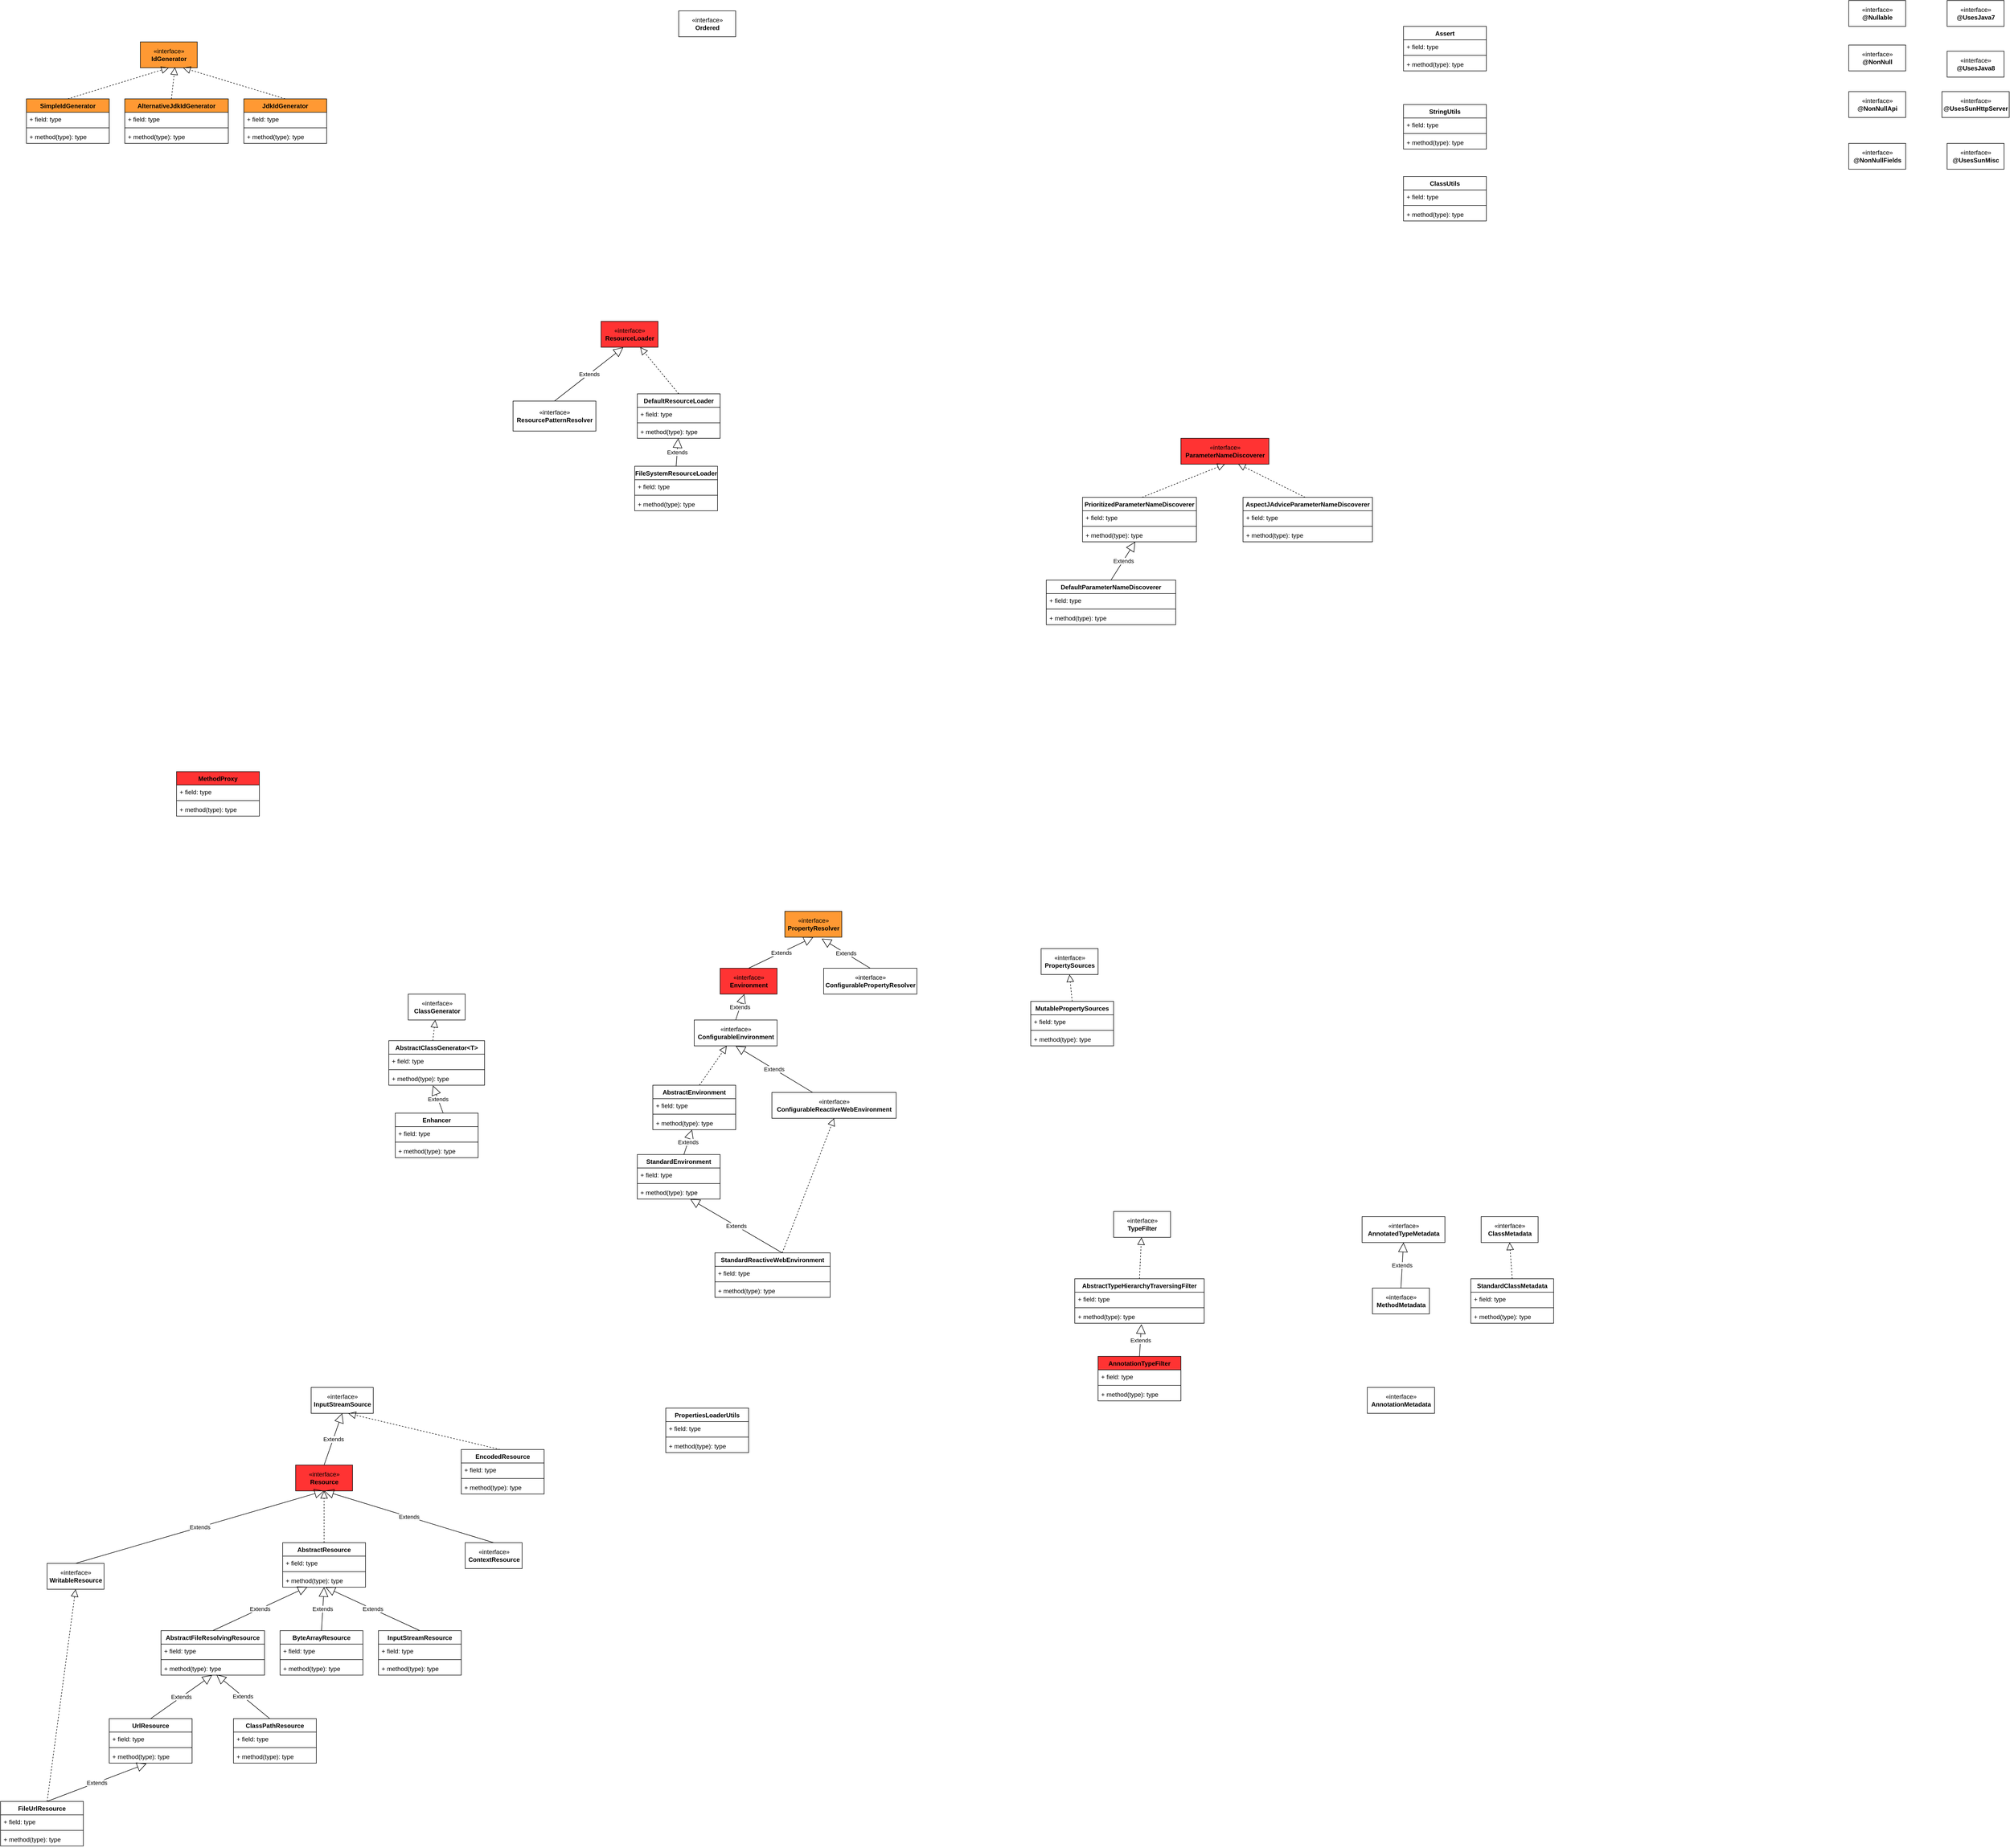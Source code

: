 <mxfile version="13.9.8" type="device" pages="20"><diagram name="1 core" id="HodEBYZkDvPamWEjaWUO"><mxGraphModel dx="818" dy="410" grid="1" gridSize="10" guides="1" tooltips="1" connect="1" arrows="1" fold="1" page="1" pageScale="1" pageWidth="33000" pageHeight="46810" math="0" shadow="0"><root><mxCell id="0ELVOm7phsxZUnoqhrZr-0"/><mxCell id="0ELVOm7phsxZUnoqhrZr-1" parent="0ELVOm7phsxZUnoqhrZr-0"/><mxCell id="0ELVOm7phsxZUnoqhrZr-2" value="«interface»&lt;br&gt;&lt;b&gt;IdGenerator&lt;/b&gt;" style="html=1;fillColor=#FF9933;" parent="0ELVOm7phsxZUnoqhrZr-1" vertex="1"><mxGeometry x="350" y="130" width="110" height="50" as="geometry"/></mxCell><mxCell id="0ELVOm7phsxZUnoqhrZr-7" value="" style="endArrow=block;dashed=1;endFill=0;endSize=12;html=1;entryX=0.5;entryY=1;entryDx=0;entryDy=0;exitX=0.5;exitY=0;exitDx=0;exitDy=0;" parent="0ELVOm7phsxZUnoqhrZr-1" source="0ELVOm7phsxZUnoqhrZr-3" target="0ELVOm7phsxZUnoqhrZr-2" edge="1"><mxGeometry width="160" relative="1" as="geometry"><mxPoint x="300" y="250" as="sourcePoint"/><mxPoint x="460" y="250" as="targetPoint"/></mxGeometry></mxCell><mxCell id="0ELVOm7phsxZUnoqhrZr-8" value="AlternativeJdkIdGenerator" style="swimlane;fontStyle=1;align=center;verticalAlign=top;childLayout=stackLayout;horizontal=1;startSize=26;horizontalStack=0;resizeParent=1;resizeParentMax=0;resizeLast=0;collapsible=1;marginBottom=0;fillColor=#FF9933;" parent="0ELVOm7phsxZUnoqhrZr-1" vertex="1"><mxGeometry x="320" y="240" width="200" height="86" as="geometry"/></mxCell><mxCell id="0ELVOm7phsxZUnoqhrZr-12" value="" style="endArrow=block;dashed=1;endFill=0;endSize=12;html=1;entryX=0.609;entryY=0.98;entryDx=0;entryDy=0;entryPerimeter=0;" parent="0ELVOm7phsxZUnoqhrZr-8" target="0ELVOm7phsxZUnoqhrZr-2" edge="1"><mxGeometry width="160" relative="1" as="geometry"><mxPoint x="90" as="sourcePoint"/><mxPoint x="250" as="targetPoint"/></mxGeometry></mxCell><mxCell id="0ELVOm7phsxZUnoqhrZr-9" value="+ field: type" style="text;strokeColor=none;fillColor=none;align=left;verticalAlign=top;spacingLeft=4;spacingRight=4;overflow=hidden;rotatable=0;points=[[0,0.5],[1,0.5]];portConstraint=eastwest;" parent="0ELVOm7phsxZUnoqhrZr-8" vertex="1"><mxGeometry y="26" width="200" height="26" as="geometry"/></mxCell><mxCell id="0ELVOm7phsxZUnoqhrZr-10" value="" style="line;strokeWidth=1;fillColor=none;align=left;verticalAlign=middle;spacingTop=-1;spacingLeft=3;spacingRight=3;rotatable=0;labelPosition=right;points=[];portConstraint=eastwest;" parent="0ELVOm7phsxZUnoqhrZr-8" vertex="1"><mxGeometry y="52" width="200" height="8" as="geometry"/></mxCell><mxCell id="0ELVOm7phsxZUnoqhrZr-11" value="+ method(type): type" style="text;strokeColor=none;fillColor=none;align=left;verticalAlign=top;spacingLeft=4;spacingRight=4;overflow=hidden;rotatable=0;points=[[0,0.5],[1,0.5]];portConstraint=eastwest;" parent="0ELVOm7phsxZUnoqhrZr-8" vertex="1"><mxGeometry y="60" width="200" height="26" as="geometry"/></mxCell><mxCell id="0ELVOm7phsxZUnoqhrZr-3" value="SimpleIdGenerator" style="swimlane;fontStyle=1;align=center;verticalAlign=top;childLayout=stackLayout;horizontal=1;startSize=26;horizontalStack=0;resizeParent=1;resizeParentMax=0;resizeLast=0;collapsible=1;marginBottom=0;fillColor=#FF9933;" parent="0ELVOm7phsxZUnoqhrZr-1" vertex="1"><mxGeometry x="130" y="240" width="160" height="86" as="geometry"/></mxCell><mxCell id="0ELVOm7phsxZUnoqhrZr-4" value="+ field: type" style="text;strokeColor=none;fillColor=none;align=left;verticalAlign=top;spacingLeft=4;spacingRight=4;overflow=hidden;rotatable=0;points=[[0,0.5],[1,0.5]];portConstraint=eastwest;" parent="0ELVOm7phsxZUnoqhrZr-3" vertex="1"><mxGeometry y="26" width="160" height="26" as="geometry"/></mxCell><mxCell id="0ELVOm7phsxZUnoqhrZr-5" value="" style="line;strokeWidth=1;fillColor=none;align=left;verticalAlign=middle;spacingTop=-1;spacingLeft=3;spacingRight=3;rotatable=0;labelPosition=right;points=[];portConstraint=eastwest;" parent="0ELVOm7phsxZUnoqhrZr-3" vertex="1"><mxGeometry y="52" width="160" height="8" as="geometry"/></mxCell><mxCell id="0ELVOm7phsxZUnoqhrZr-6" value="+ method(type): type" style="text;strokeColor=none;fillColor=none;align=left;verticalAlign=top;spacingLeft=4;spacingRight=4;overflow=hidden;rotatable=0;points=[[0,0.5],[1,0.5]];portConstraint=eastwest;" parent="0ELVOm7phsxZUnoqhrZr-3" vertex="1"><mxGeometry y="60" width="160" height="26" as="geometry"/></mxCell><mxCell id="0ELVOm7phsxZUnoqhrZr-13" value="JdkIdGenerator" style="swimlane;fontStyle=1;align=center;verticalAlign=top;childLayout=stackLayout;horizontal=1;startSize=26;horizontalStack=0;resizeParent=1;resizeParentMax=0;resizeLast=0;collapsible=1;marginBottom=0;fillColor=#FF9933;" parent="0ELVOm7phsxZUnoqhrZr-1" vertex="1"><mxGeometry x="550" y="240" width="160" height="86" as="geometry"/></mxCell><mxCell id="0ELVOm7phsxZUnoqhrZr-17" value="" style="endArrow=block;dashed=1;endFill=0;endSize=12;html=1;entryX=0.75;entryY=1;entryDx=0;entryDy=0;" parent="0ELVOm7phsxZUnoqhrZr-13" target="0ELVOm7phsxZUnoqhrZr-2" edge="1"><mxGeometry width="160" relative="1" as="geometry"><mxPoint x="80" as="sourcePoint"/><mxPoint x="240" as="targetPoint"/></mxGeometry></mxCell><mxCell id="0ELVOm7phsxZUnoqhrZr-14" value="+ field: type" style="text;strokeColor=none;fillColor=none;align=left;verticalAlign=top;spacingLeft=4;spacingRight=4;overflow=hidden;rotatable=0;points=[[0,0.5],[1,0.5]];portConstraint=eastwest;" parent="0ELVOm7phsxZUnoqhrZr-13" vertex="1"><mxGeometry y="26" width="160" height="26" as="geometry"/></mxCell><mxCell id="0ELVOm7phsxZUnoqhrZr-15" value="" style="line;strokeWidth=1;fillColor=none;align=left;verticalAlign=middle;spacingTop=-1;spacingLeft=3;spacingRight=3;rotatable=0;labelPosition=right;points=[];portConstraint=eastwest;" parent="0ELVOm7phsxZUnoqhrZr-13" vertex="1"><mxGeometry y="52" width="160" height="8" as="geometry"/></mxCell><mxCell id="0ELVOm7phsxZUnoqhrZr-16" value="+ method(type): type" style="text;strokeColor=none;fillColor=none;align=left;verticalAlign=top;spacingLeft=4;spacingRight=4;overflow=hidden;rotatable=0;points=[[0,0.5],[1,0.5]];portConstraint=eastwest;" parent="0ELVOm7phsxZUnoqhrZr-13" vertex="1"><mxGeometry y="60" width="160" height="26" as="geometry"/></mxCell><mxCell id="tazm6mZBr91G18rXfZDd-0" value="«interface»&lt;br&gt;&lt;b&gt;Ordered&lt;/b&gt;" style="html=1;" parent="0ELVOm7phsxZUnoqhrZr-1" vertex="1"><mxGeometry x="1390" y="70" width="110" height="50" as="geometry"/></mxCell><mxCell id="sjSO_sjYsq3f7gJeS3C4-1" value="DefaultResourceLoader" style="swimlane;fontStyle=1;align=center;verticalAlign=top;childLayout=stackLayout;horizontal=1;startSize=26;horizontalStack=0;resizeParent=1;resizeParentMax=0;resizeLast=0;collapsible=1;marginBottom=0;fillColor=#FFFFFF;" parent="0ELVOm7phsxZUnoqhrZr-1" vertex="1"><mxGeometry x="1310" y="810" width="160" height="86" as="geometry"/></mxCell><mxCell id="sjSO_sjYsq3f7gJeS3C4-6" value="" style="endArrow=block;dashed=1;endFill=0;endSize=12;html=1;" parent="sjSO_sjYsq3f7gJeS3C4-1" target="sjSO_sjYsq3f7gJeS3C4-5" edge="1"><mxGeometry width="160" relative="1" as="geometry"><mxPoint x="80" as="sourcePoint"/><mxPoint x="240" as="targetPoint"/></mxGeometry></mxCell><mxCell id="sjSO_sjYsq3f7gJeS3C4-2" value="+ field: type" style="text;strokeColor=none;fillColor=none;align=left;verticalAlign=top;spacingLeft=4;spacingRight=4;overflow=hidden;rotatable=0;points=[[0,0.5],[1,0.5]];portConstraint=eastwest;" parent="sjSO_sjYsq3f7gJeS3C4-1" vertex="1"><mxGeometry y="26" width="160" height="26" as="geometry"/></mxCell><mxCell id="sjSO_sjYsq3f7gJeS3C4-3" value="" style="line;strokeWidth=1;fillColor=none;align=left;verticalAlign=middle;spacingTop=-1;spacingLeft=3;spacingRight=3;rotatable=0;labelPosition=right;points=[];portConstraint=eastwest;" parent="sjSO_sjYsq3f7gJeS3C4-1" vertex="1"><mxGeometry y="52" width="160" height="8" as="geometry"/></mxCell><mxCell id="sjSO_sjYsq3f7gJeS3C4-4" value="+ method(type): type" style="text;strokeColor=none;fillColor=none;align=left;verticalAlign=top;spacingLeft=4;spacingRight=4;overflow=hidden;rotatable=0;points=[[0,0.5],[1,0.5]];portConstraint=eastwest;" parent="sjSO_sjYsq3f7gJeS3C4-1" vertex="1"><mxGeometry y="60" width="160" height="26" as="geometry"/></mxCell><mxCell id="sjSO_sjYsq3f7gJeS3C4-5" value="«interface»&lt;br&gt;&lt;b&gt;ResourceLoader&lt;/b&gt;" style="html=1;fillColor=#FF3333;" parent="0ELVOm7phsxZUnoqhrZr-1" vertex="1"><mxGeometry x="1240" y="670" width="110" height="50" as="geometry"/></mxCell><mxCell id="sjSO_sjYsq3f7gJeS3C4-7" value="FileSystemResourceLoader" style="swimlane;fontStyle=1;align=center;verticalAlign=top;childLayout=stackLayout;horizontal=1;startSize=26;horizontalStack=0;resizeParent=1;resizeParentMax=0;resizeLast=0;collapsible=1;marginBottom=0;fillColor=#FFFFFF;" parent="0ELVOm7phsxZUnoqhrZr-1" vertex="1"><mxGeometry x="1305" y="950" width="160" height="86" as="geometry"/></mxCell><mxCell id="sjSO_sjYsq3f7gJeS3C4-8" value="+ field: type" style="text;strokeColor=none;fillColor=none;align=left;verticalAlign=top;spacingLeft=4;spacingRight=4;overflow=hidden;rotatable=0;points=[[0,0.5],[1,0.5]];portConstraint=eastwest;" parent="sjSO_sjYsq3f7gJeS3C4-7" vertex="1"><mxGeometry y="26" width="160" height="26" as="geometry"/></mxCell><mxCell id="sjSO_sjYsq3f7gJeS3C4-9" value="" style="line;strokeWidth=1;fillColor=none;align=left;verticalAlign=middle;spacingTop=-1;spacingLeft=3;spacingRight=3;rotatable=0;labelPosition=right;points=[];portConstraint=eastwest;" parent="sjSO_sjYsq3f7gJeS3C4-7" vertex="1"><mxGeometry y="52" width="160" height="8" as="geometry"/></mxCell><mxCell id="sjSO_sjYsq3f7gJeS3C4-10" value="+ method(type): type" style="text;strokeColor=none;fillColor=none;align=left;verticalAlign=top;spacingLeft=4;spacingRight=4;overflow=hidden;rotatable=0;points=[[0,0.5],[1,0.5]];portConstraint=eastwest;" parent="sjSO_sjYsq3f7gJeS3C4-7" vertex="1"><mxGeometry y="60" width="160" height="26" as="geometry"/></mxCell><mxCell id="sjSO_sjYsq3f7gJeS3C4-11" value="Extends" style="endArrow=block;endSize=16;endFill=0;html=1;exitX=0.5;exitY=0;exitDx=0;exitDy=0;" parent="0ELVOm7phsxZUnoqhrZr-1" source="sjSO_sjYsq3f7gJeS3C4-7" target="sjSO_sjYsq3f7gJeS3C4-4" edge="1"><mxGeometry width="160" relative="1" as="geometry"><mxPoint x="1390" y="1010" as="sourcePoint"/><mxPoint x="1550" y="1010" as="targetPoint"/></mxGeometry></mxCell><mxCell id="4qazWlPlOK9gtpa-6WsI-0" value="«interface»&lt;br&gt;&lt;b&gt;ParameterNameDiscoverer&lt;/b&gt;" style="html=1;fillColor=#FF3333;" parent="0ELVOm7phsxZUnoqhrZr-1" vertex="1"><mxGeometry x="2360" y="896" width="170" height="50" as="geometry"/></mxCell><mxCell id="4qazWlPlOK9gtpa-6WsI-1" value="DefaultParameterNameDiscoverer" style="swimlane;fontStyle=1;align=center;verticalAlign=top;childLayout=stackLayout;horizontal=1;startSize=26;horizontalStack=0;resizeParent=1;resizeParentMax=0;resizeLast=0;collapsible=1;marginBottom=0;fillColor=#FFFFFF;" parent="0ELVOm7phsxZUnoqhrZr-1" vertex="1"><mxGeometry x="2100" y="1170" width="250" height="86" as="geometry"/></mxCell><mxCell id="4qazWlPlOK9gtpa-6WsI-10" value="Extends" style="endArrow=block;endSize=16;endFill=0;html=1;" parent="4qazWlPlOK9gtpa-6WsI-1" target="4qazWlPlOK9gtpa-6WsI-8" edge="1"><mxGeometry width="160" relative="1" as="geometry"><mxPoint x="125" as="sourcePoint"/><mxPoint x="285" as="targetPoint"/></mxGeometry></mxCell><mxCell id="4qazWlPlOK9gtpa-6WsI-2" value="+ field: type" style="text;strokeColor=none;fillColor=none;align=left;verticalAlign=top;spacingLeft=4;spacingRight=4;overflow=hidden;rotatable=0;points=[[0,0.5],[1,0.5]];portConstraint=eastwest;" parent="4qazWlPlOK9gtpa-6WsI-1" vertex="1"><mxGeometry y="26" width="250" height="26" as="geometry"/></mxCell><mxCell id="4qazWlPlOK9gtpa-6WsI-3" value="" style="line;strokeWidth=1;fillColor=none;align=left;verticalAlign=middle;spacingTop=-1;spacingLeft=3;spacingRight=3;rotatable=0;labelPosition=right;points=[];portConstraint=eastwest;" parent="4qazWlPlOK9gtpa-6WsI-1" vertex="1"><mxGeometry y="52" width="250" height="8" as="geometry"/></mxCell><mxCell id="4qazWlPlOK9gtpa-6WsI-4" value="+ method(type): type" style="text;strokeColor=none;fillColor=none;align=left;verticalAlign=top;spacingLeft=4;spacingRight=4;overflow=hidden;rotatable=0;points=[[0,0.5],[1,0.5]];portConstraint=eastwest;" parent="4qazWlPlOK9gtpa-6WsI-1" vertex="1"><mxGeometry y="60" width="250" height="26" as="geometry"/></mxCell><mxCell id="4qazWlPlOK9gtpa-6WsI-5" value="PrioritizedParameterNameDiscoverer" style="swimlane;fontStyle=1;align=center;verticalAlign=top;childLayout=stackLayout;horizontal=1;startSize=26;horizontalStack=0;resizeParent=1;resizeParentMax=0;resizeLast=0;collapsible=1;marginBottom=0;fillColor=#FFFFFF;" parent="0ELVOm7phsxZUnoqhrZr-1" vertex="1"><mxGeometry x="2170" y="1010" width="220" height="86" as="geometry"/></mxCell><mxCell id="4qazWlPlOK9gtpa-6WsI-9" value="" style="endArrow=block;dashed=1;endFill=0;endSize=12;html=1;entryX=0.5;entryY=1;entryDx=0;entryDy=0;" parent="4qazWlPlOK9gtpa-6WsI-5" target="4qazWlPlOK9gtpa-6WsI-0" edge="1"><mxGeometry width="160" relative="1" as="geometry"><mxPoint x="115" as="sourcePoint"/><mxPoint x="275" as="targetPoint"/></mxGeometry></mxCell><mxCell id="4qazWlPlOK9gtpa-6WsI-6" value="+ field: type" style="text;strokeColor=none;fillColor=none;align=left;verticalAlign=top;spacingLeft=4;spacingRight=4;overflow=hidden;rotatable=0;points=[[0,0.5],[1,0.5]];portConstraint=eastwest;" parent="4qazWlPlOK9gtpa-6WsI-5" vertex="1"><mxGeometry y="26" width="220" height="26" as="geometry"/></mxCell><mxCell id="4qazWlPlOK9gtpa-6WsI-7" value="" style="line;strokeWidth=1;fillColor=none;align=left;verticalAlign=middle;spacingTop=-1;spacingLeft=3;spacingRight=3;rotatable=0;labelPosition=right;points=[];portConstraint=eastwest;" parent="4qazWlPlOK9gtpa-6WsI-5" vertex="1"><mxGeometry y="52" width="220" height="8" as="geometry"/></mxCell><mxCell id="4qazWlPlOK9gtpa-6WsI-8" value="+ method(type): type" style="text;strokeColor=none;fillColor=none;align=left;verticalAlign=top;spacingLeft=4;spacingRight=4;overflow=hidden;rotatable=0;points=[[0,0.5],[1,0.5]];portConstraint=eastwest;" parent="4qazWlPlOK9gtpa-6WsI-5" vertex="1"><mxGeometry y="60" width="220" height="26" as="geometry"/></mxCell><mxCell id="4qazWlPlOK9gtpa-6WsI-11" value="AspectJAdviceParameterNameDiscoverer" style="swimlane;fontStyle=1;align=center;verticalAlign=top;childLayout=stackLayout;horizontal=1;startSize=26;horizontalStack=0;resizeParent=1;resizeParentMax=0;resizeLast=0;collapsible=1;marginBottom=0;fillColor=#FFFFFF;" parent="0ELVOm7phsxZUnoqhrZr-1" vertex="1"><mxGeometry x="2480" y="1010" width="250" height="86" as="geometry"/></mxCell><mxCell id="4qazWlPlOK9gtpa-6WsI-16" value="" style="endArrow=block;dashed=1;endFill=0;endSize=12;html=1;entryX=0.649;entryY=0.987;entryDx=0;entryDy=0;entryPerimeter=0;" parent="4qazWlPlOK9gtpa-6WsI-11" target="4qazWlPlOK9gtpa-6WsI-0" edge="1"><mxGeometry width="160" relative="1" as="geometry"><mxPoint x="120" as="sourcePoint"/><mxPoint x="280" as="targetPoint"/></mxGeometry></mxCell><mxCell id="4qazWlPlOK9gtpa-6WsI-12" value="+ field: type" style="text;strokeColor=none;fillColor=none;align=left;verticalAlign=top;spacingLeft=4;spacingRight=4;overflow=hidden;rotatable=0;points=[[0,0.5],[1,0.5]];portConstraint=eastwest;" parent="4qazWlPlOK9gtpa-6WsI-11" vertex="1"><mxGeometry y="26" width="250" height="26" as="geometry"/></mxCell><mxCell id="4qazWlPlOK9gtpa-6WsI-13" value="" style="line;strokeWidth=1;fillColor=none;align=left;verticalAlign=middle;spacingTop=-1;spacingLeft=3;spacingRight=3;rotatable=0;labelPosition=right;points=[];portConstraint=eastwest;" parent="4qazWlPlOK9gtpa-6WsI-11" vertex="1"><mxGeometry y="52" width="250" height="8" as="geometry"/></mxCell><mxCell id="4qazWlPlOK9gtpa-6WsI-14" value="+ method(type): type" style="text;strokeColor=none;fillColor=none;align=left;verticalAlign=top;spacingLeft=4;spacingRight=4;overflow=hidden;rotatable=0;points=[[0,0.5],[1,0.5]];portConstraint=eastwest;" parent="4qazWlPlOK9gtpa-6WsI-11" vertex="1"><mxGeometry y="60" width="250" height="26" as="geometry"/></mxCell><mxCell id="OdPZMVR09YsFSpoIEmr7-0" value="MethodProxy" style="swimlane;fontStyle=1;align=center;verticalAlign=top;childLayout=stackLayout;horizontal=1;startSize=26;horizontalStack=0;resizeParent=1;resizeParentMax=0;resizeLast=0;collapsible=1;marginBottom=0;fillColor=#FF3333;" parent="0ELVOm7phsxZUnoqhrZr-1" vertex="1"><mxGeometry x="420" y="1540" width="160" height="86" as="geometry"/></mxCell><mxCell id="OdPZMVR09YsFSpoIEmr7-1" value="+ field: type" style="text;strokeColor=none;fillColor=none;align=left;verticalAlign=top;spacingLeft=4;spacingRight=4;overflow=hidden;rotatable=0;points=[[0,0.5],[1,0.5]];portConstraint=eastwest;" parent="OdPZMVR09YsFSpoIEmr7-0" vertex="1"><mxGeometry y="26" width="160" height="26" as="geometry"/></mxCell><mxCell id="OdPZMVR09YsFSpoIEmr7-2" value="" style="line;strokeWidth=1;fillColor=none;align=left;verticalAlign=middle;spacingTop=-1;spacingLeft=3;spacingRight=3;rotatable=0;labelPosition=right;points=[];portConstraint=eastwest;" parent="OdPZMVR09YsFSpoIEmr7-0" vertex="1"><mxGeometry y="52" width="160" height="8" as="geometry"/></mxCell><mxCell id="OdPZMVR09YsFSpoIEmr7-3" value="+ method(type): type" style="text;strokeColor=none;fillColor=none;align=left;verticalAlign=top;spacingLeft=4;spacingRight=4;overflow=hidden;rotatable=0;points=[[0,0.5],[1,0.5]];portConstraint=eastwest;" parent="OdPZMVR09YsFSpoIEmr7-0" vertex="1"><mxGeometry y="60" width="160" height="26" as="geometry"/></mxCell><mxCell id="OdPZMVR09YsFSpoIEmr7-4" value="«interface»&lt;br&gt;&lt;b&gt;ClassGenerator&lt;/b&gt;" style="html=1;fillColor=#FFFFFF;" parent="0ELVOm7phsxZUnoqhrZr-1" vertex="1"><mxGeometry x="867.5" y="1970" width="110" height="50" as="geometry"/></mxCell><mxCell id="OdPZMVR09YsFSpoIEmr7-5" value="AbstractClassGenerator&lt;T&gt;" style="swimlane;fontStyle=1;align=center;verticalAlign=top;childLayout=stackLayout;horizontal=1;startSize=26;horizontalStack=0;resizeParent=1;resizeParentMax=0;resizeLast=0;collapsible=1;marginBottom=0;fillColor=#FFFFFF;" parent="0ELVOm7phsxZUnoqhrZr-1" vertex="1"><mxGeometry x="830" y="2060" width="185" height="86" as="geometry"/></mxCell><mxCell id="OdPZMVR09YsFSpoIEmr7-9" value="" style="endArrow=block;dashed=1;endFill=0;endSize=12;html=1;" parent="OdPZMVR09YsFSpoIEmr7-5" target="OdPZMVR09YsFSpoIEmr7-4" edge="1"><mxGeometry width="160" relative="1" as="geometry"><mxPoint x="85" as="sourcePoint"/><mxPoint x="245" as="targetPoint"/></mxGeometry></mxCell><mxCell id="OdPZMVR09YsFSpoIEmr7-6" value="+ field: type" style="text;strokeColor=none;fillColor=none;align=left;verticalAlign=top;spacingLeft=4;spacingRight=4;overflow=hidden;rotatable=0;points=[[0,0.5],[1,0.5]];portConstraint=eastwest;" parent="OdPZMVR09YsFSpoIEmr7-5" vertex="1"><mxGeometry y="26" width="185" height="26" as="geometry"/></mxCell><mxCell id="OdPZMVR09YsFSpoIEmr7-7" value="" style="line;strokeWidth=1;fillColor=none;align=left;verticalAlign=middle;spacingTop=-1;spacingLeft=3;spacingRight=3;rotatable=0;labelPosition=right;points=[];portConstraint=eastwest;" parent="OdPZMVR09YsFSpoIEmr7-5" vertex="1"><mxGeometry y="52" width="185" height="8" as="geometry"/></mxCell><mxCell id="OdPZMVR09YsFSpoIEmr7-8" value="+ method(type): type" style="text;strokeColor=none;fillColor=none;align=left;verticalAlign=top;spacingLeft=4;spacingRight=4;overflow=hidden;rotatable=0;points=[[0,0.5],[1,0.5]];portConstraint=eastwest;" parent="OdPZMVR09YsFSpoIEmr7-5" vertex="1"><mxGeometry y="60" width="185" height="26" as="geometry"/></mxCell><mxCell id="OdPZMVR09YsFSpoIEmr7-10" value="Enhancer" style="swimlane;fontStyle=1;align=center;verticalAlign=top;childLayout=stackLayout;horizontal=1;startSize=26;horizontalStack=0;resizeParent=1;resizeParentMax=0;resizeLast=0;collapsible=1;marginBottom=0;fillColor=#FFFFFF;" parent="0ELVOm7phsxZUnoqhrZr-1" vertex="1"><mxGeometry x="842.5" y="2200" width="160" height="86" as="geometry"/></mxCell><mxCell id="OdPZMVR09YsFSpoIEmr7-14" value="Extends" style="endArrow=block;endSize=16;endFill=0;html=1;entryX=0.461;entryY=1.024;entryDx=0;entryDy=0;entryPerimeter=0;" parent="OdPZMVR09YsFSpoIEmr7-10" target="OdPZMVR09YsFSpoIEmr7-8" edge="1"><mxGeometry width="160" relative="1" as="geometry"><mxPoint x="92.5" as="sourcePoint"/><mxPoint x="252.5" as="targetPoint"/></mxGeometry></mxCell><mxCell id="OdPZMVR09YsFSpoIEmr7-11" value="+ field: type" style="text;strokeColor=none;fillColor=none;align=left;verticalAlign=top;spacingLeft=4;spacingRight=4;overflow=hidden;rotatable=0;points=[[0,0.5],[1,0.5]];portConstraint=eastwest;" parent="OdPZMVR09YsFSpoIEmr7-10" vertex="1"><mxGeometry y="26" width="160" height="26" as="geometry"/></mxCell><mxCell id="OdPZMVR09YsFSpoIEmr7-12" value="" style="line;strokeWidth=1;fillColor=none;align=left;verticalAlign=middle;spacingTop=-1;spacingLeft=3;spacingRight=3;rotatable=0;labelPosition=right;points=[];portConstraint=eastwest;" parent="OdPZMVR09YsFSpoIEmr7-10" vertex="1"><mxGeometry y="52" width="160" height="8" as="geometry"/></mxCell><mxCell id="OdPZMVR09YsFSpoIEmr7-13" value="+ method(type): type" style="text;strokeColor=none;fillColor=none;align=left;verticalAlign=top;spacingLeft=4;spacingRight=4;overflow=hidden;rotatable=0;points=[[0,0.5],[1,0.5]];portConstraint=eastwest;" parent="OdPZMVR09YsFSpoIEmr7-10" vertex="1"><mxGeometry y="60" width="160" height="26" as="geometry"/></mxCell><mxCell id="_J2xheluPi4HWHHrYkfQ-8" value="«interface»&lt;br&gt;&lt;b&gt;ResourcePatternResolver&lt;/b&gt;" style="html=1;fillColor=#FFFFFF;" parent="0ELVOm7phsxZUnoqhrZr-1" vertex="1"><mxGeometry x="1070" y="824" width="160" height="58" as="geometry"/></mxCell><mxCell id="_J2xheluPi4HWHHrYkfQ-9" value="Extends" style="endArrow=block;endSize=16;endFill=0;html=1;entryX=0.39;entryY=1.007;entryDx=0;entryDy=0;entryPerimeter=0;exitX=0.5;exitY=0;exitDx=0;exitDy=0;" parent="0ELVOm7phsxZUnoqhrZr-1" source="_J2xheluPi4HWHHrYkfQ-8" target="sjSO_sjYsq3f7gJeS3C4-5" edge="1"><mxGeometry width="160" relative="1" as="geometry"><mxPoint x="1150" y="810" as="sourcePoint"/><mxPoint x="1310" y="810" as="targetPoint"/></mxGeometry></mxCell><mxCell id="CBpK6n0tl9WrmaX_iVSI-0" value="«interface»&lt;br&gt;&lt;b&gt;Environment&lt;/b&gt;" style="html=1;fillColor=#FF3333;" parent="0ELVOm7phsxZUnoqhrZr-1" vertex="1"><mxGeometry x="1470" y="1920" width="110" height="50" as="geometry"/></mxCell><mxCell id="CBpK6n0tl9WrmaX_iVSI-1" value="«interface»&lt;br&gt;&lt;b&gt;PropertyResolver&lt;/b&gt;" style="html=1;fillColor=#FF9933;" parent="0ELVOm7phsxZUnoqhrZr-1" vertex="1"><mxGeometry x="1595" y="1810" width="110" height="50" as="geometry"/></mxCell><mxCell id="CBpK6n0tl9WrmaX_iVSI-2" value="Extends" style="endArrow=block;endSize=16;endFill=0;html=1;entryX=0.5;entryY=1;entryDx=0;entryDy=0;exitX=0.5;exitY=0;exitDx=0;exitDy=0;" parent="0ELVOm7phsxZUnoqhrZr-1" source="CBpK6n0tl9WrmaX_iVSI-0" target="CBpK6n0tl9WrmaX_iVSI-1" edge="1"><mxGeometry width="160" relative="1" as="geometry"><mxPoint x="1600" y="1900" as="sourcePoint"/><mxPoint x="1760" y="1900" as="targetPoint"/></mxGeometry></mxCell><mxCell id="CBpK6n0tl9WrmaX_iVSI-7" value="«interface»&lt;br&gt;&lt;span style=&quot;font-weight: 700&quot;&gt;ConfigurableEnvironment&lt;/span&gt;" style="html=1;fillColor=#FFFFFF;" parent="0ELVOm7phsxZUnoqhrZr-1" vertex="1"><mxGeometry x="1420" y="2020" width="160" height="50" as="geometry"/></mxCell><mxCell id="CBpK6n0tl9WrmaX_iVSI-8" value="Extends" style="endArrow=block;endSize=16;endFill=0;html=1;exitX=0.5;exitY=0;exitDx=0;exitDy=0;" parent="0ELVOm7phsxZUnoqhrZr-1" source="CBpK6n0tl9WrmaX_iVSI-7" target="CBpK6n0tl9WrmaX_iVSI-0" edge="1"><mxGeometry width="160" relative="1" as="geometry"><mxPoint x="1580" y="2040" as="sourcePoint"/><mxPoint x="1740" y="2040" as="targetPoint"/></mxGeometry></mxCell><mxCell id="CBpK6n0tl9WrmaX_iVSI-9" value="«interface»&lt;br&gt;&lt;b&gt;ConfigurablePropertyResolver&lt;/b&gt;" style="html=1;fillColor=#FFFFFF;" parent="0ELVOm7phsxZUnoqhrZr-1" vertex="1"><mxGeometry x="1670" y="1920" width="180" height="50" as="geometry"/></mxCell><mxCell id="CBpK6n0tl9WrmaX_iVSI-10" value="Extends" style="endArrow=block;endSize=16;endFill=0;html=1;entryX=0.647;entryY=1.057;entryDx=0;entryDy=0;entryPerimeter=0;exitX=0.5;exitY=0;exitDx=0;exitDy=0;" parent="0ELVOm7phsxZUnoqhrZr-1" source="CBpK6n0tl9WrmaX_iVSI-9" target="CBpK6n0tl9WrmaX_iVSI-1" edge="1"><mxGeometry width="160" relative="1" as="geometry"><mxPoint x="1770" y="1910" as="sourcePoint"/><mxPoint x="1930" y="1910" as="targetPoint"/></mxGeometry></mxCell><mxCell id="CBpK6n0tl9WrmaX_iVSI-11" value="«interface»&lt;br&gt;&lt;b&gt;PropertySources&lt;/b&gt;" style="html=1;fillColor=#FFFFFF;" parent="0ELVOm7phsxZUnoqhrZr-1" vertex="1"><mxGeometry x="2090" y="1882" width="110" height="50" as="geometry"/></mxCell><mxCell id="CBpK6n0tl9WrmaX_iVSI-12" value="AbstractEnvironment" style="swimlane;fontStyle=1;align=center;verticalAlign=top;childLayout=stackLayout;horizontal=1;startSize=26;horizontalStack=0;resizeParent=1;resizeParentMax=0;resizeLast=0;collapsible=1;marginBottom=0;fillColor=#FFFFFF;" parent="0ELVOm7phsxZUnoqhrZr-1" vertex="1"><mxGeometry x="1340" y="2146" width="160" height="86" as="geometry"/></mxCell><mxCell id="CBpK6n0tl9WrmaX_iVSI-17" value="" style="endArrow=block;dashed=1;endFill=0;endSize=12;html=1;" parent="CBpK6n0tl9WrmaX_iVSI-12" target="CBpK6n0tl9WrmaX_iVSI-7" edge="1"><mxGeometry width="160" relative="1" as="geometry"><mxPoint x="90" as="sourcePoint"/><mxPoint x="250" as="targetPoint"/></mxGeometry></mxCell><mxCell id="CBpK6n0tl9WrmaX_iVSI-13" value="+ field: type" style="text;strokeColor=none;fillColor=none;align=left;verticalAlign=top;spacingLeft=4;spacingRight=4;overflow=hidden;rotatable=0;points=[[0,0.5],[1,0.5]];portConstraint=eastwest;" parent="CBpK6n0tl9WrmaX_iVSI-12" vertex="1"><mxGeometry y="26" width="160" height="26" as="geometry"/></mxCell><mxCell id="CBpK6n0tl9WrmaX_iVSI-14" value="" style="line;strokeWidth=1;fillColor=none;align=left;verticalAlign=middle;spacingTop=-1;spacingLeft=3;spacingRight=3;rotatable=0;labelPosition=right;points=[];portConstraint=eastwest;" parent="CBpK6n0tl9WrmaX_iVSI-12" vertex="1"><mxGeometry y="52" width="160" height="8" as="geometry"/></mxCell><mxCell id="CBpK6n0tl9WrmaX_iVSI-15" value="+ method(type): type" style="text;strokeColor=none;fillColor=none;align=left;verticalAlign=top;spacingLeft=4;spacingRight=4;overflow=hidden;rotatable=0;points=[[0,0.5],[1,0.5]];portConstraint=eastwest;" parent="CBpK6n0tl9WrmaX_iVSI-12" vertex="1"><mxGeometry y="60" width="160" height="26" as="geometry"/></mxCell><mxCell id="CBpK6n0tl9WrmaX_iVSI-18" value="StandardEnvironment" style="swimlane;fontStyle=1;align=center;verticalAlign=top;childLayout=stackLayout;horizontal=1;startSize=26;horizontalStack=0;resizeParent=1;resizeParentMax=0;resizeLast=0;collapsible=1;marginBottom=0;fillColor=#FFFFFF;" parent="0ELVOm7phsxZUnoqhrZr-1" vertex="1"><mxGeometry x="1310" y="2280" width="160" height="86" as="geometry"/></mxCell><mxCell id="CBpK6n0tl9WrmaX_iVSI-22" value="Extends" style="endArrow=block;endSize=16;endFill=0;html=1;" parent="CBpK6n0tl9WrmaX_iVSI-18" target="CBpK6n0tl9WrmaX_iVSI-15" edge="1"><mxGeometry width="160" relative="1" as="geometry"><mxPoint x="90" as="sourcePoint"/><mxPoint x="250" as="targetPoint"/></mxGeometry></mxCell><mxCell id="CBpK6n0tl9WrmaX_iVSI-19" value="+ field: type" style="text;strokeColor=none;fillColor=none;align=left;verticalAlign=top;spacingLeft=4;spacingRight=4;overflow=hidden;rotatable=0;points=[[0,0.5],[1,0.5]];portConstraint=eastwest;" parent="CBpK6n0tl9WrmaX_iVSI-18" vertex="1"><mxGeometry y="26" width="160" height="26" as="geometry"/></mxCell><mxCell id="CBpK6n0tl9WrmaX_iVSI-20" value="" style="line;strokeWidth=1;fillColor=none;align=left;verticalAlign=middle;spacingTop=-1;spacingLeft=3;spacingRight=3;rotatable=0;labelPosition=right;points=[];portConstraint=eastwest;" parent="CBpK6n0tl9WrmaX_iVSI-18" vertex="1"><mxGeometry y="52" width="160" height="8" as="geometry"/></mxCell><mxCell id="CBpK6n0tl9WrmaX_iVSI-21" value="+ method(type): type" style="text;strokeColor=none;fillColor=none;align=left;verticalAlign=top;spacingLeft=4;spacingRight=4;overflow=hidden;rotatable=0;points=[[0,0.5],[1,0.5]];portConstraint=eastwest;" parent="CBpK6n0tl9WrmaX_iVSI-18" vertex="1"><mxGeometry y="60" width="160" height="26" as="geometry"/></mxCell><mxCell id="CBpK6n0tl9WrmaX_iVSI-23" value="StandardReactiveWebEnvironment" style="swimlane;fontStyle=1;align=center;verticalAlign=top;childLayout=stackLayout;horizontal=1;startSize=26;horizontalStack=0;resizeParent=1;resizeParentMax=0;resizeLast=0;collapsible=1;marginBottom=0;fillColor=#FFFFFF;" parent="0ELVOm7phsxZUnoqhrZr-1" vertex="1"><mxGeometry x="1460" y="2470" width="222.5" height="86" as="geometry"/></mxCell><mxCell id="CBpK6n0tl9WrmaX_iVSI-27" value="Extends" style="endArrow=block;endSize=16;endFill=0;html=1;" parent="CBpK6n0tl9WrmaX_iVSI-23" target="CBpK6n0tl9WrmaX_iVSI-21" edge="1"><mxGeometry width="160" relative="1" as="geometry"><mxPoint x="130" as="sourcePoint"/><mxPoint x="290" as="targetPoint"/></mxGeometry></mxCell><mxCell id="CBpK6n0tl9WrmaX_iVSI-30" value="" style="endArrow=block;dashed=1;endFill=0;endSize=12;html=1;entryX=0.5;entryY=1;entryDx=0;entryDy=0;" parent="CBpK6n0tl9WrmaX_iVSI-23" target="CBpK6n0tl9WrmaX_iVSI-28" edge="1"><mxGeometry width="160" relative="1" as="geometry"><mxPoint x="130" as="sourcePoint"/><mxPoint x="290" as="targetPoint"/></mxGeometry></mxCell><mxCell id="CBpK6n0tl9WrmaX_iVSI-24" value="+ field: type" style="text;strokeColor=none;fillColor=none;align=left;verticalAlign=top;spacingLeft=4;spacingRight=4;overflow=hidden;rotatable=0;points=[[0,0.5],[1,0.5]];portConstraint=eastwest;" parent="CBpK6n0tl9WrmaX_iVSI-23" vertex="1"><mxGeometry y="26" width="222.5" height="26" as="geometry"/></mxCell><mxCell id="CBpK6n0tl9WrmaX_iVSI-25" value="" style="line;strokeWidth=1;fillColor=none;align=left;verticalAlign=middle;spacingTop=-1;spacingLeft=3;spacingRight=3;rotatable=0;labelPosition=right;points=[];portConstraint=eastwest;" parent="CBpK6n0tl9WrmaX_iVSI-23" vertex="1"><mxGeometry y="52" width="222.5" height="8" as="geometry"/></mxCell><mxCell id="CBpK6n0tl9WrmaX_iVSI-26" value="+ method(type): type" style="text;strokeColor=none;fillColor=none;align=left;verticalAlign=top;spacingLeft=4;spacingRight=4;overflow=hidden;rotatable=0;points=[[0,0.5],[1,0.5]];portConstraint=eastwest;" parent="CBpK6n0tl9WrmaX_iVSI-23" vertex="1"><mxGeometry y="60" width="222.5" height="26" as="geometry"/></mxCell><mxCell id="CBpK6n0tl9WrmaX_iVSI-28" value="«interface»&lt;br&gt;&lt;b&gt;ConfigurableReactiveWebEnvironment&lt;/b&gt;" style="html=1;fillColor=#FFFFFF;" parent="0ELVOm7phsxZUnoqhrZr-1" vertex="1"><mxGeometry x="1570" y="2160" width="240" height="50" as="geometry"/></mxCell><mxCell id="CBpK6n0tl9WrmaX_iVSI-29" value="Extends" style="endArrow=block;endSize=16;endFill=0;html=1;entryX=0.5;entryY=1;entryDx=0;entryDy=0;" parent="0ELVOm7phsxZUnoqhrZr-1" source="CBpK6n0tl9WrmaX_iVSI-28" target="CBpK6n0tl9WrmaX_iVSI-7" edge="1"><mxGeometry width="160" relative="1" as="geometry"><mxPoint x="1690" y="2000" as="sourcePoint"/><mxPoint x="1690" y="2000" as="targetPoint"/></mxGeometry></mxCell><mxCell id="iH3JvSFYiceSqB9m2mSy-0" value="MutablePropertySources" style="swimlane;fontStyle=1;align=center;verticalAlign=top;childLayout=stackLayout;horizontal=1;startSize=26;horizontalStack=0;resizeParent=1;resizeParentMax=0;resizeLast=0;collapsible=1;marginBottom=0;fillColor=#FFFFFF;" parent="0ELVOm7phsxZUnoqhrZr-1" vertex="1"><mxGeometry x="2070" y="1984" width="160" height="86" as="geometry"/></mxCell><mxCell id="iH3JvSFYiceSqB9m2mSy-1" value="+ field: type" style="text;strokeColor=none;fillColor=none;align=left;verticalAlign=top;spacingLeft=4;spacingRight=4;overflow=hidden;rotatable=0;points=[[0,0.5],[1,0.5]];portConstraint=eastwest;" parent="iH3JvSFYiceSqB9m2mSy-0" vertex="1"><mxGeometry y="26" width="160" height="26" as="geometry"/></mxCell><mxCell id="iH3JvSFYiceSqB9m2mSy-2" value="" style="line;strokeWidth=1;fillColor=none;align=left;verticalAlign=middle;spacingTop=-1;spacingLeft=3;spacingRight=3;rotatable=0;labelPosition=right;points=[];portConstraint=eastwest;" parent="iH3JvSFYiceSqB9m2mSy-0" vertex="1"><mxGeometry y="52" width="160" height="8" as="geometry"/></mxCell><mxCell id="iH3JvSFYiceSqB9m2mSy-3" value="+ method(type): type" style="text;strokeColor=none;fillColor=none;align=left;verticalAlign=top;spacingLeft=4;spacingRight=4;overflow=hidden;rotatable=0;points=[[0,0.5],[1,0.5]];portConstraint=eastwest;" parent="iH3JvSFYiceSqB9m2mSy-0" vertex="1"><mxGeometry y="60" width="160" height="26" as="geometry"/></mxCell><mxCell id="iH3JvSFYiceSqB9m2mSy-4" value="" style="endArrow=block;dashed=1;endFill=0;endSize=12;html=1;entryX=0.5;entryY=1;entryDx=0;entryDy=0;exitX=0.5;exitY=0;exitDx=0;exitDy=0;" parent="0ELVOm7phsxZUnoqhrZr-1" source="iH3JvSFYiceSqB9m2mSy-0" target="CBpK6n0tl9WrmaX_iVSI-11" edge="1"><mxGeometry width="160" relative="1" as="geometry"><mxPoint x="2150" y="1982" as="sourcePoint"/><mxPoint x="2310" y="1982" as="targetPoint"/></mxGeometry></mxCell><mxCell id="iH3JvSFYiceSqB9m2mSy-5" value="AnnotationTypeFilter" style="swimlane;fontStyle=1;align=center;verticalAlign=top;childLayout=stackLayout;horizontal=1;startSize=26;horizontalStack=0;resizeParent=1;resizeParentMax=0;resizeLast=0;collapsible=1;marginBottom=0;fillColor=#FF3333;" parent="0ELVOm7phsxZUnoqhrZr-1" vertex="1"><mxGeometry x="2200" y="2670" width="160" height="86" as="geometry"/></mxCell><mxCell id="iH3JvSFYiceSqB9m2mSy-13" value="Extends" style="endArrow=block;endSize=16;endFill=0;html=1;entryX=0.515;entryY=1.071;entryDx=0;entryDy=0;entryPerimeter=0;" parent="iH3JvSFYiceSqB9m2mSy-5" target="iH3JvSFYiceSqB9m2mSy-12" edge="1"><mxGeometry width="160" relative="1" as="geometry"><mxPoint x="80" as="sourcePoint"/><mxPoint x="240" as="targetPoint"/></mxGeometry></mxCell><mxCell id="iH3JvSFYiceSqB9m2mSy-6" value="+ field: type" style="text;strokeColor=none;fillColor=none;align=left;verticalAlign=top;spacingLeft=4;spacingRight=4;overflow=hidden;rotatable=0;points=[[0,0.5],[1,0.5]];portConstraint=eastwest;" parent="iH3JvSFYiceSqB9m2mSy-5" vertex="1"><mxGeometry y="26" width="160" height="26" as="geometry"/></mxCell><mxCell id="iH3JvSFYiceSqB9m2mSy-7" value="" style="line;strokeWidth=1;fillColor=none;align=left;verticalAlign=middle;spacingTop=-1;spacingLeft=3;spacingRight=3;rotatable=0;labelPosition=right;points=[];portConstraint=eastwest;" parent="iH3JvSFYiceSqB9m2mSy-5" vertex="1"><mxGeometry y="52" width="160" height="8" as="geometry"/></mxCell><mxCell id="iH3JvSFYiceSqB9m2mSy-8" value="+ method(type): type" style="text;strokeColor=none;fillColor=none;align=left;verticalAlign=top;spacingLeft=4;spacingRight=4;overflow=hidden;rotatable=0;points=[[0,0.5],[1,0.5]];portConstraint=eastwest;" parent="iH3JvSFYiceSqB9m2mSy-5" vertex="1"><mxGeometry y="60" width="160" height="26" as="geometry"/></mxCell><mxCell id="iH3JvSFYiceSqB9m2mSy-9" value="AbstractTypeHierarchyTraversingFilter" style="swimlane;fontStyle=1;align=center;verticalAlign=top;childLayout=stackLayout;horizontal=1;startSize=26;horizontalStack=0;resizeParent=1;resizeParentMax=0;resizeLast=0;collapsible=1;marginBottom=0;fillColor=#FFFFFF;" parent="0ELVOm7phsxZUnoqhrZr-1" vertex="1"><mxGeometry x="2155" y="2520" width="250" height="86" as="geometry"/></mxCell><mxCell id="iH3JvSFYiceSqB9m2mSy-15" value="" style="endArrow=block;dashed=1;endFill=0;endSize=12;html=1;" parent="iH3JvSFYiceSqB9m2mSy-9" target="iH3JvSFYiceSqB9m2mSy-14" edge="1"><mxGeometry width="160" relative="1" as="geometry"><mxPoint x="125" as="sourcePoint"/><mxPoint x="285" as="targetPoint"/></mxGeometry></mxCell><mxCell id="iH3JvSFYiceSqB9m2mSy-10" value="+ field: type" style="text;strokeColor=none;fillColor=none;align=left;verticalAlign=top;spacingLeft=4;spacingRight=4;overflow=hidden;rotatable=0;points=[[0,0.5],[1,0.5]];portConstraint=eastwest;" parent="iH3JvSFYiceSqB9m2mSy-9" vertex="1"><mxGeometry y="26" width="250" height="26" as="geometry"/></mxCell><mxCell id="iH3JvSFYiceSqB9m2mSy-11" value="" style="line;strokeWidth=1;fillColor=none;align=left;verticalAlign=middle;spacingTop=-1;spacingLeft=3;spacingRight=3;rotatable=0;labelPosition=right;points=[];portConstraint=eastwest;" parent="iH3JvSFYiceSqB9m2mSy-9" vertex="1"><mxGeometry y="52" width="250" height="8" as="geometry"/></mxCell><mxCell id="iH3JvSFYiceSqB9m2mSy-12" value="+ method(type): type" style="text;strokeColor=none;fillColor=none;align=left;verticalAlign=top;spacingLeft=4;spacingRight=4;overflow=hidden;rotatable=0;points=[[0,0.5],[1,0.5]];portConstraint=eastwest;" parent="iH3JvSFYiceSqB9m2mSy-9" vertex="1"><mxGeometry y="60" width="250" height="26" as="geometry"/></mxCell><mxCell id="iH3JvSFYiceSqB9m2mSy-14" value="«interface»&lt;br&gt;&lt;b&gt;TypeFilter&lt;/b&gt;" style="html=1;fillColor=#FFFFFF;" parent="0ELVOm7phsxZUnoqhrZr-1" vertex="1"><mxGeometry x="2230" y="2390" width="110" height="50" as="geometry"/></mxCell><mxCell id="iH3JvSFYiceSqB9m2mSy-16" value="«interface»&lt;br&gt;&lt;b&gt;AnnotatedTypeMetadata&lt;/b&gt;" style="html=1;fillColor=#FFFFFF;" parent="0ELVOm7phsxZUnoqhrZr-1" vertex="1"><mxGeometry x="2710" y="2400" width="160" height="50" as="geometry"/></mxCell><mxCell id="iH3JvSFYiceSqB9m2mSy-17" value="«interface»&lt;br&gt;&lt;b&gt;ClassMetadata&lt;/b&gt;" style="html=1;fillColor=#FFFFFF;" parent="0ELVOm7phsxZUnoqhrZr-1" vertex="1"><mxGeometry x="2940" y="2400" width="110" height="50" as="geometry"/></mxCell><mxCell id="iH3JvSFYiceSqB9m2mSy-18" value="StandardClassMetadata" style="swimlane;fontStyle=1;align=center;verticalAlign=top;childLayout=stackLayout;horizontal=1;startSize=26;horizontalStack=0;resizeParent=1;resizeParentMax=0;resizeLast=0;collapsible=1;marginBottom=0;fillColor=#FFFFFF;" parent="0ELVOm7phsxZUnoqhrZr-1" vertex="1"><mxGeometry x="2920" y="2520" width="160" height="86" as="geometry"/></mxCell><mxCell id="iH3JvSFYiceSqB9m2mSy-19" value="+ field: type" style="text;strokeColor=none;fillColor=none;align=left;verticalAlign=top;spacingLeft=4;spacingRight=4;overflow=hidden;rotatable=0;points=[[0,0.5],[1,0.5]];portConstraint=eastwest;" parent="iH3JvSFYiceSqB9m2mSy-18" vertex="1"><mxGeometry y="26" width="160" height="26" as="geometry"/></mxCell><mxCell id="iH3JvSFYiceSqB9m2mSy-20" value="" style="line;strokeWidth=1;fillColor=none;align=left;verticalAlign=middle;spacingTop=-1;spacingLeft=3;spacingRight=3;rotatable=0;labelPosition=right;points=[];portConstraint=eastwest;" parent="iH3JvSFYiceSqB9m2mSy-18" vertex="1"><mxGeometry y="52" width="160" height="8" as="geometry"/></mxCell><mxCell id="iH3JvSFYiceSqB9m2mSy-21" value="+ method(type): type" style="text;strokeColor=none;fillColor=none;align=left;verticalAlign=top;spacingLeft=4;spacingRight=4;overflow=hidden;rotatable=0;points=[[0,0.5],[1,0.5]];portConstraint=eastwest;" parent="iH3JvSFYiceSqB9m2mSy-18" vertex="1"><mxGeometry y="60" width="160" height="26" as="geometry"/></mxCell><mxCell id="iH3JvSFYiceSqB9m2mSy-22" value="" style="endArrow=block;dashed=1;endFill=0;endSize=12;html=1;entryX=0.5;entryY=1;entryDx=0;entryDy=0;exitX=0.5;exitY=0;exitDx=0;exitDy=0;" parent="0ELVOm7phsxZUnoqhrZr-1" source="iH3JvSFYiceSqB9m2mSy-18" target="iH3JvSFYiceSqB9m2mSy-17" edge="1"><mxGeometry width="160" relative="1" as="geometry"><mxPoint x="3000" y="2510" as="sourcePoint"/><mxPoint x="3160" y="2510" as="targetPoint"/></mxGeometry></mxCell><mxCell id="iH3JvSFYiceSqB9m2mSy-23" value="«interface»&lt;br&gt;&lt;b&gt;MethodMetadata&lt;/b&gt;" style="html=1;fillColor=#FFFFFF;" parent="0ELVOm7phsxZUnoqhrZr-1" vertex="1"><mxGeometry x="2730" y="2538" width="110" height="50" as="geometry"/></mxCell><mxCell id="iH3JvSFYiceSqB9m2mSy-24" value="Extends" style="endArrow=block;endSize=16;endFill=0;html=1;entryX=0.5;entryY=1;entryDx=0;entryDy=0;exitX=0.5;exitY=0;exitDx=0;exitDy=0;" parent="0ELVOm7phsxZUnoqhrZr-1" source="iH3JvSFYiceSqB9m2mSy-23" target="iH3JvSFYiceSqB9m2mSy-16" edge="1"><mxGeometry width="160" relative="1" as="geometry"><mxPoint x="2790" y="2520" as="sourcePoint"/><mxPoint x="2950" y="2520" as="targetPoint"/></mxGeometry></mxCell><mxCell id="iH3JvSFYiceSqB9m2mSy-25" value="«interface»&lt;br&gt;&lt;b&gt;AnnotationMetadata&lt;/b&gt;" style="html=1;fillColor=#FFFFFF;" parent="0ELVOm7phsxZUnoqhrZr-1" vertex="1"><mxGeometry x="2720" y="2730" width="130" height="50" as="geometry"/></mxCell><mxCell id="gNi02KhEpLG9BEeXFtu6-0" value="«interface»&lt;br&gt;&lt;b&gt;Resource&lt;/b&gt;" style="html=1;fillColor=#FF3333;" parent="0ELVOm7phsxZUnoqhrZr-1" vertex="1"><mxGeometry x="650" y="2880" width="110" height="50" as="geometry"/></mxCell><mxCell id="c1eLIFnssBLaYLrTmoNv-0" value="«interface»&lt;br&gt;&lt;b&gt;InputStreamSource&lt;/b&gt;" style="html=1;fillColor=#FFFFFF;" parent="0ELVOm7phsxZUnoqhrZr-1" vertex="1"><mxGeometry x="680" y="2730" width="120" height="50" as="geometry"/></mxCell><mxCell id="c1eLIFnssBLaYLrTmoNv-1" value="Extends" style="endArrow=block;endSize=16;endFill=0;html=1;entryX=0.5;entryY=1;entryDx=0;entryDy=0;exitX=0.5;exitY=0;exitDx=0;exitDy=0;" parent="0ELVOm7phsxZUnoqhrZr-1" source="gNi02KhEpLG9BEeXFtu6-0" target="c1eLIFnssBLaYLrTmoNv-0" edge="1"><mxGeometry width="160" relative="1" as="geometry"><mxPoint x="550" y="2980" as="sourcePoint"/><mxPoint x="710" y="2980" as="targetPoint"/></mxGeometry></mxCell><mxCell id="c1eLIFnssBLaYLrTmoNv-2" value="«interface»&lt;br&gt;&lt;b&gt;ContextResource&lt;/b&gt;" style="html=1;fillColor=#FFFFFF;" parent="0ELVOm7phsxZUnoqhrZr-1" vertex="1"><mxGeometry x="977.5" y="3030" width="110" height="50" as="geometry"/></mxCell><mxCell id="c1eLIFnssBLaYLrTmoNv-3" value="Extends" style="endArrow=block;endSize=16;endFill=0;html=1;entryX=0.5;entryY=1;entryDx=0;entryDy=0;exitX=0.5;exitY=0;exitDx=0;exitDy=0;" parent="0ELVOm7phsxZUnoqhrZr-1" source="c1eLIFnssBLaYLrTmoNv-2" target="gNi02KhEpLG9BEeXFtu6-0" edge="1"><mxGeometry width="160" relative="1" as="geometry"><mxPoint x="540" y="3020" as="sourcePoint"/><mxPoint x="700" y="3020" as="targetPoint"/></mxGeometry></mxCell><mxCell id="c1eLIFnssBLaYLrTmoNv-4" value="AbstractResource" style="swimlane;fontStyle=1;align=center;verticalAlign=top;childLayout=stackLayout;horizontal=1;startSize=26;horizontalStack=0;resizeParent=1;resizeParentMax=0;resizeLast=0;collapsible=1;marginBottom=0;fillColor=#FFFFFF;" parent="0ELVOm7phsxZUnoqhrZr-1" vertex="1"><mxGeometry x="625" y="3030" width="160" height="86" as="geometry"/></mxCell><mxCell id="c1eLIFnssBLaYLrTmoNv-9" value="" style="endArrow=block;dashed=1;endFill=0;endSize=12;html=1;entryX=0.5;entryY=1;entryDx=0;entryDy=0;" parent="c1eLIFnssBLaYLrTmoNv-4" target="gNi02KhEpLG9BEeXFtu6-0" edge="1"><mxGeometry width="160" relative="1" as="geometry"><mxPoint x="80" as="sourcePoint"/><mxPoint x="240" as="targetPoint"/></mxGeometry></mxCell><mxCell id="c1eLIFnssBLaYLrTmoNv-5" value="+ field: type" style="text;strokeColor=none;fillColor=none;align=left;verticalAlign=top;spacingLeft=4;spacingRight=4;overflow=hidden;rotatable=0;points=[[0,0.5],[1,0.5]];portConstraint=eastwest;" parent="c1eLIFnssBLaYLrTmoNv-4" vertex="1"><mxGeometry y="26" width="160" height="26" as="geometry"/></mxCell><mxCell id="c1eLIFnssBLaYLrTmoNv-6" value="" style="line;strokeWidth=1;fillColor=none;align=left;verticalAlign=middle;spacingTop=-1;spacingLeft=3;spacingRight=3;rotatable=0;labelPosition=right;points=[];portConstraint=eastwest;" parent="c1eLIFnssBLaYLrTmoNv-4" vertex="1"><mxGeometry y="52" width="160" height="8" as="geometry"/></mxCell><mxCell id="c1eLIFnssBLaYLrTmoNv-7" value="+ method(type): type" style="text;strokeColor=none;fillColor=none;align=left;verticalAlign=top;spacingLeft=4;spacingRight=4;overflow=hidden;rotatable=0;points=[[0,0.5],[1,0.5]];portConstraint=eastwest;" parent="c1eLIFnssBLaYLrTmoNv-4" vertex="1"><mxGeometry y="60" width="160" height="26" as="geometry"/></mxCell><mxCell id="c1eLIFnssBLaYLrTmoNv-10" value="ByteArrayResource" style="swimlane;fontStyle=1;align=center;verticalAlign=top;childLayout=stackLayout;horizontal=1;startSize=26;horizontalStack=0;resizeParent=1;resizeParentMax=0;resizeLast=0;collapsible=1;marginBottom=0;fillColor=#FFFFFF;" parent="0ELVOm7phsxZUnoqhrZr-1" vertex="1"><mxGeometry x="620" y="3200" width="160" height="86" as="geometry"/></mxCell><mxCell id="c1eLIFnssBLaYLrTmoNv-11" value="+ field: type" style="text;strokeColor=none;fillColor=none;align=left;verticalAlign=top;spacingLeft=4;spacingRight=4;overflow=hidden;rotatable=0;points=[[0,0.5],[1,0.5]];portConstraint=eastwest;" parent="c1eLIFnssBLaYLrTmoNv-10" vertex="1"><mxGeometry y="26" width="160" height="26" as="geometry"/></mxCell><mxCell id="c1eLIFnssBLaYLrTmoNv-12" value="" style="line;strokeWidth=1;fillColor=none;align=left;verticalAlign=middle;spacingTop=-1;spacingLeft=3;spacingRight=3;rotatable=0;labelPosition=right;points=[];portConstraint=eastwest;" parent="c1eLIFnssBLaYLrTmoNv-10" vertex="1"><mxGeometry y="52" width="160" height="8" as="geometry"/></mxCell><mxCell id="c1eLIFnssBLaYLrTmoNv-13" value="+ method(type): type" style="text;strokeColor=none;fillColor=none;align=left;verticalAlign=top;spacingLeft=4;spacingRight=4;overflow=hidden;rotatable=0;points=[[0,0.5],[1,0.5]];portConstraint=eastwest;" parent="c1eLIFnssBLaYLrTmoNv-10" vertex="1"><mxGeometry y="60" width="160" height="26" as="geometry"/></mxCell><mxCell id="c1eLIFnssBLaYLrTmoNv-14" value="Extends" style="endArrow=block;endSize=16;endFill=0;html=1;entryX=0.5;entryY=1;entryDx=0;entryDy=0;exitX=0.5;exitY=0;exitDx=0;exitDy=0;" parent="0ELVOm7phsxZUnoqhrZr-1" source="c1eLIFnssBLaYLrTmoNv-10" target="c1eLIFnssBLaYLrTmoNv-4" edge="1"><mxGeometry width="160" relative="1" as="geometry"><mxPoint x="690" y="3200" as="sourcePoint"/><mxPoint x="850" y="3200" as="targetPoint"/></mxGeometry></mxCell><mxCell id="c1eLIFnssBLaYLrTmoNv-15" value="«interface»&lt;br&gt;&lt;b&gt;WritableResource&lt;/b&gt;" style="html=1;fillColor=#FFFFFF;" parent="0ELVOm7phsxZUnoqhrZr-1" vertex="1"><mxGeometry x="170" y="3070" width="110" height="50" as="geometry"/></mxCell><mxCell id="c1eLIFnssBLaYLrTmoNv-16" value="Extends" style="endArrow=block;endSize=16;endFill=0;html=1;entryX=0.5;entryY=1;entryDx=0;entryDy=0;exitX=0.5;exitY=0;exitDx=0;exitDy=0;" parent="0ELVOm7phsxZUnoqhrZr-1" source="c1eLIFnssBLaYLrTmoNv-15" target="gNi02KhEpLG9BEeXFtu6-0" edge="1"><mxGeometry width="160" relative="1" as="geometry"><mxPoint x="380" y="3040" as="sourcePoint"/><mxPoint x="540" y="3040" as="targetPoint"/></mxGeometry></mxCell><mxCell id="c1eLIFnssBLaYLrTmoNv-17" value="InputStreamResource" style="swimlane;fontStyle=1;align=center;verticalAlign=top;childLayout=stackLayout;horizontal=1;startSize=26;horizontalStack=0;resizeParent=1;resizeParentMax=0;resizeLast=0;collapsible=1;marginBottom=0;fillColor=#FFFFFF;" parent="0ELVOm7phsxZUnoqhrZr-1" vertex="1"><mxGeometry x="810" y="3200" width="160" height="86" as="geometry"/></mxCell><mxCell id="c1eLIFnssBLaYLrTmoNv-21" value="Extends" style="endArrow=block;endSize=16;endFill=0;html=1;entryX=0.518;entryY=1.011;entryDx=0;entryDy=0;entryPerimeter=0;" parent="c1eLIFnssBLaYLrTmoNv-17" target="c1eLIFnssBLaYLrTmoNv-7" edge="1"><mxGeometry width="160" relative="1" as="geometry"><mxPoint x="80" as="sourcePoint"/><mxPoint x="240" as="targetPoint"/></mxGeometry></mxCell><mxCell id="c1eLIFnssBLaYLrTmoNv-18" value="+ field: type" style="text;strokeColor=none;fillColor=none;align=left;verticalAlign=top;spacingLeft=4;spacingRight=4;overflow=hidden;rotatable=0;points=[[0,0.5],[1,0.5]];portConstraint=eastwest;" parent="c1eLIFnssBLaYLrTmoNv-17" vertex="1"><mxGeometry y="26" width="160" height="26" as="geometry"/></mxCell><mxCell id="c1eLIFnssBLaYLrTmoNv-19" value="" style="line;strokeWidth=1;fillColor=none;align=left;verticalAlign=middle;spacingTop=-1;spacingLeft=3;spacingRight=3;rotatable=0;labelPosition=right;points=[];portConstraint=eastwest;" parent="c1eLIFnssBLaYLrTmoNv-17" vertex="1"><mxGeometry y="52" width="160" height="8" as="geometry"/></mxCell><mxCell id="c1eLIFnssBLaYLrTmoNv-20" value="+ method(type): type" style="text;strokeColor=none;fillColor=none;align=left;verticalAlign=top;spacingLeft=4;spacingRight=4;overflow=hidden;rotatable=0;points=[[0,0.5],[1,0.5]];portConstraint=eastwest;" parent="c1eLIFnssBLaYLrTmoNv-17" vertex="1"><mxGeometry y="60" width="160" height="26" as="geometry"/></mxCell><mxCell id="c1eLIFnssBLaYLrTmoNv-22" value="AbstractFileResolvingResource" style="swimlane;fontStyle=1;align=center;verticalAlign=top;childLayout=stackLayout;horizontal=1;startSize=26;horizontalStack=0;resizeParent=1;resizeParentMax=0;resizeLast=0;collapsible=1;marginBottom=0;fillColor=#FFFFFF;" parent="0ELVOm7phsxZUnoqhrZr-1" vertex="1"><mxGeometry x="390" y="3200" width="200" height="86" as="geometry"/></mxCell><mxCell id="c1eLIFnssBLaYLrTmoNv-26" value="Extends" style="endArrow=block;endSize=16;endFill=0;html=1;entryX=0.299;entryY=0.974;entryDx=0;entryDy=0;entryPerimeter=0;" parent="c1eLIFnssBLaYLrTmoNv-22" target="c1eLIFnssBLaYLrTmoNv-7" edge="1"><mxGeometry width="160" relative="1" as="geometry"><mxPoint x="100" as="sourcePoint"/><mxPoint x="260" as="targetPoint"/></mxGeometry></mxCell><mxCell id="c1eLIFnssBLaYLrTmoNv-23" value="+ field: type" style="text;strokeColor=none;fillColor=none;align=left;verticalAlign=top;spacingLeft=4;spacingRight=4;overflow=hidden;rotatable=0;points=[[0,0.5],[1,0.5]];portConstraint=eastwest;" parent="c1eLIFnssBLaYLrTmoNv-22" vertex="1"><mxGeometry y="26" width="200" height="26" as="geometry"/></mxCell><mxCell id="c1eLIFnssBLaYLrTmoNv-24" value="" style="line;strokeWidth=1;fillColor=none;align=left;verticalAlign=middle;spacingTop=-1;spacingLeft=3;spacingRight=3;rotatable=0;labelPosition=right;points=[];portConstraint=eastwest;" parent="c1eLIFnssBLaYLrTmoNv-22" vertex="1"><mxGeometry y="52" width="200" height="8" as="geometry"/></mxCell><mxCell id="c1eLIFnssBLaYLrTmoNv-25" value="+ method(type): type" style="text;strokeColor=none;fillColor=none;align=left;verticalAlign=top;spacingLeft=4;spacingRight=4;overflow=hidden;rotatable=0;points=[[0,0.5],[1,0.5]];portConstraint=eastwest;" parent="c1eLIFnssBLaYLrTmoNv-22" vertex="1"><mxGeometry y="60" width="200" height="26" as="geometry"/></mxCell><mxCell id="c1eLIFnssBLaYLrTmoNv-27" value="UrlResource" style="swimlane;fontStyle=1;align=center;verticalAlign=top;childLayout=stackLayout;horizontal=1;startSize=26;horizontalStack=0;resizeParent=1;resizeParentMax=0;resizeLast=0;collapsible=1;marginBottom=0;fillColor=#FFFFFF;" parent="0ELVOm7phsxZUnoqhrZr-1" vertex="1"><mxGeometry x="290" y="3370" width="160" height="86" as="geometry"/></mxCell><mxCell id="c1eLIFnssBLaYLrTmoNv-31" value="Extends" style="endArrow=block;endSize=16;endFill=0;html=1;entryX=0.493;entryY=1.006;entryDx=0;entryDy=0;entryPerimeter=0;" parent="c1eLIFnssBLaYLrTmoNv-27" target="c1eLIFnssBLaYLrTmoNv-25" edge="1"><mxGeometry width="160" relative="1" as="geometry"><mxPoint x="80" as="sourcePoint"/><mxPoint x="240" as="targetPoint"/></mxGeometry></mxCell><mxCell id="c1eLIFnssBLaYLrTmoNv-28" value="+ field: type" style="text;strokeColor=none;fillColor=none;align=left;verticalAlign=top;spacingLeft=4;spacingRight=4;overflow=hidden;rotatable=0;points=[[0,0.5],[1,0.5]];portConstraint=eastwest;" parent="c1eLIFnssBLaYLrTmoNv-27" vertex="1"><mxGeometry y="26" width="160" height="26" as="geometry"/></mxCell><mxCell id="c1eLIFnssBLaYLrTmoNv-29" value="" style="line;strokeWidth=1;fillColor=none;align=left;verticalAlign=middle;spacingTop=-1;spacingLeft=3;spacingRight=3;rotatable=0;labelPosition=right;points=[];portConstraint=eastwest;" parent="c1eLIFnssBLaYLrTmoNv-27" vertex="1"><mxGeometry y="52" width="160" height="8" as="geometry"/></mxCell><mxCell id="c1eLIFnssBLaYLrTmoNv-30" value="+ method(type): type" style="text;strokeColor=none;fillColor=none;align=left;verticalAlign=top;spacingLeft=4;spacingRight=4;overflow=hidden;rotatable=0;points=[[0,0.5],[1,0.5]];portConstraint=eastwest;" parent="c1eLIFnssBLaYLrTmoNv-27" vertex="1"><mxGeometry y="60" width="160" height="26" as="geometry"/></mxCell><mxCell id="c1eLIFnssBLaYLrTmoNv-32" value="FileUrlResource" style="swimlane;fontStyle=1;align=center;verticalAlign=top;childLayout=stackLayout;horizontal=1;startSize=26;horizontalStack=0;resizeParent=1;resizeParentMax=0;resizeLast=0;collapsible=1;marginBottom=0;fillColor=#FFFFFF;" parent="0ELVOm7phsxZUnoqhrZr-1" vertex="1"><mxGeometry x="80" y="3530" width="160" height="86" as="geometry"/></mxCell><mxCell id="c1eLIFnssBLaYLrTmoNv-36" value="Extends" style="endArrow=block;endSize=16;endFill=0;html=1;entryX=0.45;entryY=1.038;entryDx=0;entryDy=0;entryPerimeter=0;" parent="c1eLIFnssBLaYLrTmoNv-32" target="c1eLIFnssBLaYLrTmoNv-30" edge="1"><mxGeometry width="160" relative="1" as="geometry"><mxPoint x="90" as="sourcePoint"/><mxPoint x="250" as="targetPoint"/></mxGeometry></mxCell><mxCell id="c1eLIFnssBLaYLrTmoNv-37" value="" style="endArrow=block;dashed=1;endFill=0;endSize=12;html=1;entryX=0.5;entryY=1;entryDx=0;entryDy=0;" parent="c1eLIFnssBLaYLrTmoNv-32" target="c1eLIFnssBLaYLrTmoNv-15" edge="1"><mxGeometry width="160" relative="1" as="geometry"><mxPoint x="90" as="sourcePoint"/><mxPoint x="250" as="targetPoint"/></mxGeometry></mxCell><mxCell id="c1eLIFnssBLaYLrTmoNv-33" value="+ field: type" style="text;strokeColor=none;fillColor=none;align=left;verticalAlign=top;spacingLeft=4;spacingRight=4;overflow=hidden;rotatable=0;points=[[0,0.5],[1,0.5]];portConstraint=eastwest;" parent="c1eLIFnssBLaYLrTmoNv-32" vertex="1"><mxGeometry y="26" width="160" height="26" as="geometry"/></mxCell><mxCell id="c1eLIFnssBLaYLrTmoNv-34" value="" style="line;strokeWidth=1;fillColor=none;align=left;verticalAlign=middle;spacingTop=-1;spacingLeft=3;spacingRight=3;rotatable=0;labelPosition=right;points=[];portConstraint=eastwest;" parent="c1eLIFnssBLaYLrTmoNv-32" vertex="1"><mxGeometry y="52" width="160" height="8" as="geometry"/></mxCell><mxCell id="c1eLIFnssBLaYLrTmoNv-35" value="+ method(type): type" style="text;strokeColor=none;fillColor=none;align=left;verticalAlign=top;spacingLeft=4;spacingRight=4;overflow=hidden;rotatable=0;points=[[0,0.5],[1,0.5]];portConstraint=eastwest;" parent="c1eLIFnssBLaYLrTmoNv-32" vertex="1"><mxGeometry y="60" width="160" height="26" as="geometry"/></mxCell><mxCell id="xe5fUzwYk9hiXNkddyiV-0" value="EncodedResource" style="swimlane;fontStyle=1;align=center;verticalAlign=top;childLayout=stackLayout;horizontal=1;startSize=26;horizontalStack=0;resizeParent=1;resizeParentMax=0;resizeLast=0;collapsible=1;marginBottom=0;fillColor=#FFFFFF;" parent="0ELVOm7phsxZUnoqhrZr-1" vertex="1"><mxGeometry x="970" y="2850" width="160" height="86" as="geometry"/></mxCell><mxCell id="xe5fUzwYk9hiXNkddyiV-4" value="" style="endArrow=block;dashed=1;endFill=0;endSize=12;html=1;entryX=0.598;entryY=1.006;entryDx=0;entryDy=0;entryPerimeter=0;" parent="xe5fUzwYk9hiXNkddyiV-0" target="c1eLIFnssBLaYLrTmoNv-0" edge="1"><mxGeometry width="160" relative="1" as="geometry"><mxPoint x="75" as="sourcePoint"/><mxPoint x="235" as="targetPoint"/></mxGeometry></mxCell><mxCell id="xe5fUzwYk9hiXNkddyiV-1" value="+ field: type" style="text;strokeColor=none;fillColor=none;align=left;verticalAlign=top;spacingLeft=4;spacingRight=4;overflow=hidden;rotatable=0;points=[[0,0.5],[1,0.5]];portConstraint=eastwest;" parent="xe5fUzwYk9hiXNkddyiV-0" vertex="1"><mxGeometry y="26" width="160" height="26" as="geometry"/></mxCell><mxCell id="xe5fUzwYk9hiXNkddyiV-2" value="" style="line;strokeWidth=1;fillColor=none;align=left;verticalAlign=middle;spacingTop=-1;spacingLeft=3;spacingRight=3;rotatable=0;labelPosition=right;points=[];portConstraint=eastwest;" parent="xe5fUzwYk9hiXNkddyiV-0" vertex="1"><mxGeometry y="52" width="160" height="8" as="geometry"/></mxCell><mxCell id="xe5fUzwYk9hiXNkddyiV-3" value="+ method(type): type" style="text;strokeColor=none;fillColor=none;align=left;verticalAlign=top;spacingLeft=4;spacingRight=4;overflow=hidden;rotatable=0;points=[[0,0.5],[1,0.5]];portConstraint=eastwest;" parent="xe5fUzwYk9hiXNkddyiV-0" vertex="1"><mxGeometry y="60" width="160" height="26" as="geometry"/></mxCell><mxCell id="5X37ykBnpzxk9NrkPHCg-0" value="Assert" style="swimlane;fontStyle=1;align=center;verticalAlign=top;childLayout=stackLayout;horizontal=1;startSize=26;horizontalStack=0;resizeParent=1;resizeParentMax=0;resizeLast=0;collapsible=1;marginBottom=0;fillColor=#FFFFFF;" parent="0ELVOm7phsxZUnoqhrZr-1" vertex="1"><mxGeometry x="2790" y="100" width="160" height="86" as="geometry"/></mxCell><mxCell id="5X37ykBnpzxk9NrkPHCg-1" value="+ field: type" style="text;strokeColor=none;fillColor=none;align=left;verticalAlign=top;spacingLeft=4;spacingRight=4;overflow=hidden;rotatable=0;points=[[0,0.5],[1,0.5]];portConstraint=eastwest;" parent="5X37ykBnpzxk9NrkPHCg-0" vertex="1"><mxGeometry y="26" width="160" height="26" as="geometry"/></mxCell><mxCell id="5X37ykBnpzxk9NrkPHCg-2" value="" style="line;strokeWidth=1;fillColor=none;align=left;verticalAlign=middle;spacingTop=-1;spacingLeft=3;spacingRight=3;rotatable=0;labelPosition=right;points=[];portConstraint=eastwest;" parent="5X37ykBnpzxk9NrkPHCg-0" vertex="1"><mxGeometry y="52" width="160" height="8" as="geometry"/></mxCell><mxCell id="5X37ykBnpzxk9NrkPHCg-3" value="+ method(type): type" style="text;strokeColor=none;fillColor=none;align=left;verticalAlign=top;spacingLeft=4;spacingRight=4;overflow=hidden;rotatable=0;points=[[0,0.5],[1,0.5]];portConstraint=eastwest;" parent="5X37ykBnpzxk9NrkPHCg-0" vertex="1"><mxGeometry y="60" width="160" height="26" as="geometry"/></mxCell><mxCell id="5X37ykBnpzxk9NrkPHCg-4" value="StringUtils" style="swimlane;fontStyle=1;align=center;verticalAlign=top;childLayout=stackLayout;horizontal=1;startSize=26;horizontalStack=0;resizeParent=1;resizeParentMax=0;resizeLast=0;collapsible=1;marginBottom=0;fillColor=#FFFFFF;" parent="0ELVOm7phsxZUnoqhrZr-1" vertex="1"><mxGeometry x="2790" y="251" width="160" height="86" as="geometry"/></mxCell><mxCell id="5X37ykBnpzxk9NrkPHCg-5" value="+ field: type" style="text;strokeColor=none;fillColor=none;align=left;verticalAlign=top;spacingLeft=4;spacingRight=4;overflow=hidden;rotatable=0;points=[[0,0.5],[1,0.5]];portConstraint=eastwest;" parent="5X37ykBnpzxk9NrkPHCg-4" vertex="1"><mxGeometry y="26" width="160" height="26" as="geometry"/></mxCell><mxCell id="5X37ykBnpzxk9NrkPHCg-6" value="" style="line;strokeWidth=1;fillColor=none;align=left;verticalAlign=middle;spacingTop=-1;spacingLeft=3;spacingRight=3;rotatable=0;labelPosition=right;points=[];portConstraint=eastwest;" parent="5X37ykBnpzxk9NrkPHCg-4" vertex="1"><mxGeometry y="52" width="160" height="8" as="geometry"/></mxCell><mxCell id="5X37ykBnpzxk9NrkPHCg-7" value="+ method(type): type" style="text;strokeColor=none;fillColor=none;align=left;verticalAlign=top;spacingLeft=4;spacingRight=4;overflow=hidden;rotatable=0;points=[[0,0.5],[1,0.5]];portConstraint=eastwest;" parent="5X37ykBnpzxk9NrkPHCg-4" vertex="1"><mxGeometry y="60" width="160" height="26" as="geometry"/></mxCell><mxCell id="4r9zhUKSpnyGf0rLNtt--0" value="«interface»&lt;br&gt;&lt;b&gt;@Nullable&lt;/b&gt;" style="html=1;fillColor=#FFFFFF;" parent="0ELVOm7phsxZUnoqhrZr-1" vertex="1"><mxGeometry x="3650" y="50" width="110" height="50" as="geometry"/></mxCell><mxCell id="4r9zhUKSpnyGf0rLNtt--1" value="«interface»&lt;br&gt;&lt;b&gt;@NonNullApi&lt;/b&gt;" style="html=1;fillColor=#FFFFFF;" parent="0ELVOm7phsxZUnoqhrZr-1" vertex="1"><mxGeometry x="3650" y="226" width="110" height="50" as="geometry"/></mxCell><mxCell id="brE_9e0k8XIAloVfDJnU-0" value="«interface»&lt;br&gt;&lt;b&gt;@NonNullFields&lt;/b&gt;" style="html=1;fillColor=#FFFFFF;" parent="0ELVOm7phsxZUnoqhrZr-1" vertex="1"><mxGeometry x="3650" y="326" width="110" height="50" as="geometry"/></mxCell><mxCell id="brE_9e0k8XIAloVfDJnU-1" value="«interface»&lt;br&gt;&lt;b&gt;@NonNull&lt;/b&gt;" style="html=1;fillColor=#FFFFFF;" parent="0ELVOm7phsxZUnoqhrZr-1" vertex="1"><mxGeometry x="3650" y="136" width="110" height="50" as="geometry"/></mxCell><mxCell id="brE_9e0k8XIAloVfDJnU-2" value="«interface»&lt;br&gt;&lt;b&gt;@UsesJava7&lt;/b&gt;" style="html=1;fillColor=#FFFFFF;" parent="0ELVOm7phsxZUnoqhrZr-1" vertex="1"><mxGeometry x="3840" y="50" width="110" height="50" as="geometry"/></mxCell><mxCell id="brE_9e0k8XIAloVfDJnU-7" value="«interface»&lt;br&gt;&lt;b&gt;@UsesJava8&lt;/b&gt;" style="html=1;fillColor=#FFFFFF;" parent="0ELVOm7phsxZUnoqhrZr-1" vertex="1"><mxGeometry x="3840" y="148" width="110" height="50" as="geometry"/></mxCell><mxCell id="brE_9e0k8XIAloVfDJnU-8" value="«interface»&lt;br&gt;&lt;b&gt;@UsesSunHttpServer&lt;/b&gt;" style="html=1;fillColor=#FFFFFF;" parent="0ELVOm7phsxZUnoqhrZr-1" vertex="1"><mxGeometry x="3830" y="226" width="130" height="50" as="geometry"/></mxCell><mxCell id="brE_9e0k8XIAloVfDJnU-9" value="«interface»&lt;br&gt;&lt;b&gt;@UsesSunMisc&lt;/b&gt;" style="html=1;fillColor=#FFFFFF;" parent="0ELVOm7phsxZUnoqhrZr-1" vertex="1"><mxGeometry x="3840" y="326" width="110" height="50" as="geometry"/></mxCell><mxCell id="RfVS8EAaIGAgvVnaKSo1-0" value="ClassPathResource" style="swimlane;fontStyle=1;align=center;verticalAlign=top;childLayout=stackLayout;horizontal=1;startSize=26;horizontalStack=0;resizeParent=1;resizeParentMax=0;resizeLast=0;collapsible=1;marginBottom=0;fillColor=#FFFFFF;" parent="0ELVOm7phsxZUnoqhrZr-1" vertex="1"><mxGeometry x="530" y="3370" width="160" height="86" as="geometry"/></mxCell><mxCell id="RfVS8EAaIGAgvVnaKSo1-4" value="Extends" style="endArrow=block;endSize=16;endFill=0;html=1;entryX=0.535;entryY=0.962;entryDx=0;entryDy=0;entryPerimeter=0;" parent="RfVS8EAaIGAgvVnaKSo1-0" target="c1eLIFnssBLaYLrTmoNv-25" edge="1"><mxGeometry width="160" relative="1" as="geometry"><mxPoint x="70" as="sourcePoint"/><mxPoint x="230" as="targetPoint"/></mxGeometry></mxCell><mxCell id="RfVS8EAaIGAgvVnaKSo1-1" value="+ field: type" style="text;strokeColor=none;fillColor=none;align=left;verticalAlign=top;spacingLeft=4;spacingRight=4;overflow=hidden;rotatable=0;points=[[0,0.5],[1,0.5]];portConstraint=eastwest;" parent="RfVS8EAaIGAgvVnaKSo1-0" vertex="1"><mxGeometry y="26" width="160" height="26" as="geometry"/></mxCell><mxCell id="RfVS8EAaIGAgvVnaKSo1-2" value="" style="line;strokeWidth=1;fillColor=none;align=left;verticalAlign=middle;spacingTop=-1;spacingLeft=3;spacingRight=3;rotatable=0;labelPosition=right;points=[];portConstraint=eastwest;" parent="RfVS8EAaIGAgvVnaKSo1-0" vertex="1"><mxGeometry y="52" width="160" height="8" as="geometry"/></mxCell><mxCell id="RfVS8EAaIGAgvVnaKSo1-3" value="+ method(type): type" style="text;strokeColor=none;fillColor=none;align=left;verticalAlign=top;spacingLeft=4;spacingRight=4;overflow=hidden;rotatable=0;points=[[0,0.5],[1,0.5]];portConstraint=eastwest;" parent="RfVS8EAaIGAgvVnaKSo1-0" vertex="1"><mxGeometry y="60" width="160" height="26" as="geometry"/></mxCell><mxCell id="RfVS8EAaIGAgvVnaKSo1-5" value="PropertiesLoaderUtils" style="swimlane;fontStyle=1;align=center;verticalAlign=top;childLayout=stackLayout;horizontal=1;startSize=26;horizontalStack=0;resizeParent=1;resizeParentMax=0;resizeLast=0;collapsible=1;marginBottom=0;fillColor=#FFFFFF;" parent="0ELVOm7phsxZUnoqhrZr-1" vertex="1"><mxGeometry x="1365" y="2770" width="160" height="86" as="geometry"/></mxCell><mxCell id="RfVS8EAaIGAgvVnaKSo1-6" value="+ field: type" style="text;strokeColor=none;fillColor=none;align=left;verticalAlign=top;spacingLeft=4;spacingRight=4;overflow=hidden;rotatable=0;points=[[0,0.5],[1,0.5]];portConstraint=eastwest;" parent="RfVS8EAaIGAgvVnaKSo1-5" vertex="1"><mxGeometry y="26" width="160" height="26" as="geometry"/></mxCell><mxCell id="RfVS8EAaIGAgvVnaKSo1-7" value="" style="line;strokeWidth=1;fillColor=none;align=left;verticalAlign=middle;spacingTop=-1;spacingLeft=3;spacingRight=3;rotatable=0;labelPosition=right;points=[];portConstraint=eastwest;" parent="RfVS8EAaIGAgvVnaKSo1-5" vertex="1"><mxGeometry y="52" width="160" height="8" as="geometry"/></mxCell><mxCell id="RfVS8EAaIGAgvVnaKSo1-8" value="+ method(type): type" style="text;strokeColor=none;fillColor=none;align=left;verticalAlign=top;spacingLeft=4;spacingRight=4;overflow=hidden;rotatable=0;points=[[0,0.5],[1,0.5]];portConstraint=eastwest;" parent="RfVS8EAaIGAgvVnaKSo1-5" vertex="1"><mxGeometry y="60" width="160" height="26" as="geometry"/></mxCell><mxCell id="2T0kaolmAyajXetkO7MG-0" value="ClassUtils" style="swimlane;fontStyle=1;align=center;verticalAlign=top;childLayout=stackLayout;horizontal=1;startSize=26;horizontalStack=0;resizeParent=1;resizeParentMax=0;resizeLast=0;collapsible=1;marginBottom=0;fillColor=#FFFFFF;" vertex="1" parent="0ELVOm7phsxZUnoqhrZr-1"><mxGeometry x="2790" y="390" width="160" height="86" as="geometry"/></mxCell><mxCell id="2T0kaolmAyajXetkO7MG-1" value="+ field: type" style="text;strokeColor=none;fillColor=none;align=left;verticalAlign=top;spacingLeft=4;spacingRight=4;overflow=hidden;rotatable=0;points=[[0,0.5],[1,0.5]];portConstraint=eastwest;" vertex="1" parent="2T0kaolmAyajXetkO7MG-0"><mxGeometry y="26" width="160" height="26" as="geometry"/></mxCell><mxCell id="2T0kaolmAyajXetkO7MG-2" value="" style="line;strokeWidth=1;fillColor=none;align=left;verticalAlign=middle;spacingTop=-1;spacingLeft=3;spacingRight=3;rotatable=0;labelPosition=right;points=[];portConstraint=eastwest;" vertex="1" parent="2T0kaolmAyajXetkO7MG-0"><mxGeometry y="52" width="160" height="8" as="geometry"/></mxCell><mxCell id="2T0kaolmAyajXetkO7MG-3" value="+ method(type): type" style="text;strokeColor=none;fillColor=none;align=left;verticalAlign=top;spacingLeft=4;spacingRight=4;overflow=hidden;rotatable=0;points=[[0,0.5],[1,0.5]];portConstraint=eastwest;" vertex="1" parent="2T0kaolmAyajXetkO7MG-0"><mxGeometry y="60" width="160" height="26" as="geometry"/></mxCell></root></mxGraphModel></diagram><diagram id="preAcVTF73H-f8YkTz2q" name="2 beans"><mxGraphModel dx="1694" dy="850" grid="1" gridSize="10" guides="1" tooltips="1" connect="1" arrows="1" fold="1" page="1" pageScale="1" pageWidth="33000" pageHeight="46810" math="0" shadow="0"><root><mxCell id="TksOOje7_JOZkQUXtqB_-0"/><mxCell id="TksOOje7_JOZkQUXtqB_-1" parent="TksOOje7_JOZkQUXtqB_-0"/><mxCell id="TksOOje7_JOZkQUXtqB_-2" value="«interface»&lt;br&gt;&lt;b&gt;BeanInfoFactory&lt;/b&gt;" style="html=1;fillColor=#FF9933;" parent="TksOOje7_JOZkQUXtqB_-1" vertex="1"><mxGeometry x="4730" y="1100" width="110" height="50" as="geometry"/></mxCell><mxCell id="xsQFaQr1IbwgczOhl01Z-0" value="ExtendedBeanInfoFactory" style="swimlane;fontStyle=1;align=center;verticalAlign=top;childLayout=stackLayout;horizontal=1;startSize=26;horizontalStack=0;resizeParent=1;resizeParentMax=0;resizeLast=0;collapsible=1;marginBottom=0;" parent="TksOOje7_JOZkQUXtqB_-1" vertex="1"><mxGeometry x="4710" y="1200" width="160" height="86" as="geometry"/></mxCell><mxCell id="xsQFaQr1IbwgczOhl01Z-4" value="" style="endArrow=block;dashed=1;endFill=0;endSize=12;html=1;" parent="xsQFaQr1IbwgczOhl01Z-0" target="TksOOje7_JOZkQUXtqB_-2" edge="1"><mxGeometry width="160" relative="1" as="geometry"><mxPoint x="70" as="sourcePoint"/><mxPoint x="230" as="targetPoint"/></mxGeometry></mxCell><mxCell id="xsQFaQr1IbwgczOhl01Z-1" value="+ field: type" style="text;strokeColor=none;fillColor=none;align=left;verticalAlign=top;spacingLeft=4;spacingRight=4;overflow=hidden;rotatable=0;points=[[0,0.5],[1,0.5]];portConstraint=eastwest;" parent="xsQFaQr1IbwgczOhl01Z-0" vertex="1"><mxGeometry y="26" width="160" height="26" as="geometry"/></mxCell><mxCell id="xsQFaQr1IbwgczOhl01Z-2" value="" style="line;strokeWidth=1;fillColor=none;align=left;verticalAlign=middle;spacingTop=-1;spacingLeft=3;spacingRight=3;rotatable=0;labelPosition=right;points=[];portConstraint=eastwest;" parent="xsQFaQr1IbwgczOhl01Z-0" vertex="1"><mxGeometry y="52" width="160" height="8" as="geometry"/></mxCell><mxCell id="xsQFaQr1IbwgczOhl01Z-3" value="+ method(type): type" style="text;strokeColor=none;fillColor=none;align=left;verticalAlign=top;spacingLeft=4;spacingRight=4;overflow=hidden;rotatable=0;points=[[0,0.5],[1,0.5]];portConstraint=eastwest;" parent="xsQFaQr1IbwgczOhl01Z-0" vertex="1"><mxGeometry y="60" width="160" height="26" as="geometry"/></mxCell><mxCell id="xsQFaQr1IbwgczOhl01Z-5" value="«interface»&lt;br&gt;&lt;b&gt;PropertyAccessor&lt;/b&gt;" style="html=1;" parent="TksOOje7_JOZkQUXtqB_-1" vertex="1"><mxGeometry x="5160" y="1060" width="110" height="50" as="geometry"/></mxCell><mxCell id="xsQFaQr1IbwgczOhl01Z-10" value="«interface»&lt;br&gt;&lt;b&gt;ConfigurablePropertyAccessor&lt;/b&gt;" style="html=1;" parent="TksOOje7_JOZkQUXtqB_-1" vertex="1"><mxGeometry x="5230" y="1210" width="200" height="50" as="geometry"/></mxCell><mxCell id="xsQFaQr1IbwgczOhl01Z-12" value="Extends" style="endArrow=block;endSize=16;endFill=0;html=1;entryX=0.5;entryY=1;entryDx=0;entryDy=0;exitX=0.5;exitY=0;exitDx=0;exitDy=0;" parent="TksOOje7_JOZkQUXtqB_-1" source="xsQFaQr1IbwgczOhl01Z-10" target="xsQFaQr1IbwgczOhl01Z-5" edge="1"><mxGeometry width="160" relative="1" as="geometry"><mxPoint x="5330" y="1180" as="sourcePoint"/><mxPoint x="5490" y="1180" as="targetPoint"/></mxGeometry></mxCell><mxCell id="M2kVlPrDMtx9LcPr7GSg-0" value="«interface»&lt;br&gt;&lt;b&gt;BeanFactory&lt;/b&gt;" style="html=1;fillColor=#FF3333;" parent="TksOOje7_JOZkQUXtqB_-1" vertex="1"><mxGeometry x="1190" y="2120" width="110" height="50" as="geometry"/></mxCell><mxCell id="M2kVlPrDMtx9LcPr7GSg-1" value="«interface»&lt;br&gt;&lt;b&gt;ListableBeanFactory&lt;/b&gt;" style="html=1;fillColor=#FF9933;" parent="TksOOje7_JOZkQUXtqB_-1" vertex="1"><mxGeometry x="1180" y="2312" width="130" height="50" as="geometry"/></mxCell><mxCell id="M2kVlPrDMtx9LcPr7GSg-2" value="Extends" style="endArrow=block;endSize=16;endFill=0;html=1;entryX=0.5;entryY=1;entryDx=0;entryDy=0;" parent="TksOOje7_JOZkQUXtqB_-1" target="M2kVlPrDMtx9LcPr7GSg-0" edge="1"><mxGeometry width="160" relative="1" as="geometry"><mxPoint x="1245" y="2310" as="sourcePoint"/><mxPoint x="1440" y="2310" as="targetPoint"/></mxGeometry></mxCell><mxCell id="M2kVlPrDMtx9LcPr7GSg-3" value="«interface»&lt;br&gt;&lt;b&gt;HierarchicalBeanFactory&lt;/b&gt;" style="html=1;fillColor=#FF9933;" parent="TksOOje7_JOZkQUXtqB_-1" vertex="1"><mxGeometry x="1480" y="2310" width="150" height="50" as="geometry"/></mxCell><mxCell id="M2kVlPrDMtx9LcPr7GSg-4" value="Extends" style="endArrow=block;endSize=16;endFill=0;html=1;entryX=0.673;entryY=1.02;entryDx=0;entryDy=0;entryPerimeter=0;exitX=0.5;exitY=0;exitDx=0;exitDy=0;" parent="TksOOje7_JOZkQUXtqB_-1" source="M2kVlPrDMtx9LcPr7GSg-3" target="M2kVlPrDMtx9LcPr7GSg-0" edge="1"><mxGeometry width="160" relative="1" as="geometry"><mxPoint x="1480" y="2310" as="sourcePoint"/><mxPoint x="1640" y="2310" as="targetPoint"/></mxGeometry></mxCell><mxCell id="M2kVlPrDMtx9LcPr7GSg-5" value="«interface»&lt;br&gt;&lt;b&gt;ConfigurableBeanFactory&lt;/b&gt;" style="html=1;fillColor=#FF9933;" parent="TksOOje7_JOZkQUXtqB_-1" vertex="1"><mxGeometry x="1547.5" y="2452" width="160" height="50" as="geometry"/></mxCell><mxCell id="M2kVlPrDMtx9LcPr7GSg-6" value="Extends" style="endArrow=block;endSize=16;endFill=0;html=1;entryX=0.5;entryY=1;entryDx=0;entryDy=0;exitX=0.5;exitY=0;exitDx=0;exitDy=0;" parent="TksOOje7_JOZkQUXtqB_-1" source="M2kVlPrDMtx9LcPr7GSg-5" target="M2kVlPrDMtx9LcPr7GSg-3" edge="1"><mxGeometry width="160" relative="1" as="geometry"><mxPoint x="1470" y="2420" as="sourcePoint"/><mxPoint x="1630" y="2420" as="targetPoint"/></mxGeometry></mxCell><mxCell id="M2kVlPrDMtx9LcPr7GSg-7" value="«interface»&lt;br&gt;&lt;b&gt;SingletonBeanRegistry&lt;/b&gt;" style="html=1;" parent="TksOOje7_JOZkQUXtqB_-1" vertex="1"><mxGeometry x="1800" y="2030" width="190" height="50" as="geometry"/></mxCell><mxCell id="M2kVlPrDMtx9LcPr7GSg-8" value="Extends" style="endArrow=block;endSize=16;endFill=0;html=1;exitX=0.5;exitY=0;exitDx=0;exitDy=0;" parent="TksOOje7_JOZkQUXtqB_-1" source="M2kVlPrDMtx9LcPr7GSg-5" target="M2kVlPrDMtx9LcPr7GSg-7" edge="1"><mxGeometry width="160" relative="1" as="geometry"><mxPoint x="1480" y="2420" as="sourcePoint"/><mxPoint x="1640" y="2420" as="targetPoint"/></mxGeometry></mxCell><mxCell id="M2kVlPrDMtx9LcPr7GSg-9" value="«interface»&lt;br&gt;&lt;b&gt;BeanPostProcessor&lt;/b&gt;" style="html=1;fillColor=#FF3333;" parent="TksOOje7_JOZkQUXtqB_-1" vertex="1"><mxGeometry x="6560" y="1236" width="130" height="50" as="geometry"/></mxCell><mxCell id="Pk_jkZ3xhd2qw0MHXfG--0" value="AbstractPropertyAccessor" style="swimlane;fontStyle=1;align=center;verticalAlign=top;childLayout=stackLayout;horizontal=1;startSize=26;horizontalStack=0;resizeParent=1;resizeParentMax=0;resizeLast=0;collapsible=1;marginBottom=0;" parent="TksOOje7_JOZkQUXtqB_-1" vertex="1"><mxGeometry x="5390" y="1520" width="160" height="86" as="geometry"/></mxCell><mxCell id="Pk_jkZ3xhd2qw0MHXfG--4" value="" style="endArrow=block;dashed=1;endFill=0;endSize=12;html=1;entryX=0.565;entryY=0.98;entryDx=0;entryDy=0;entryPerimeter=0;" parent="Pk_jkZ3xhd2qw0MHXfG--0" target="xsQFaQr1IbwgczOhl01Z-10" edge="1"><mxGeometry width="160" relative="1" as="geometry"><mxPoint x="90" as="sourcePoint"/><mxPoint x="250" as="targetPoint"/></mxGeometry></mxCell><mxCell id="Pk_jkZ3xhd2qw0MHXfG--10" value="Extends" style="endArrow=block;endSize=16;endFill=0;html=1;entryX=0.563;entryY=1;entryDx=0;entryDy=0;entryPerimeter=0;" parent="Pk_jkZ3xhd2qw0MHXfG--0" target="Pk_jkZ3xhd2qw0MHXfG--8" edge="1"><mxGeometry width="160" relative="1" as="geometry"><mxPoint x="120" as="sourcePoint"/><mxPoint x="280" as="targetPoint"/></mxGeometry></mxCell><mxCell id="Pk_jkZ3xhd2qw0MHXfG--1" value="+ field: type" style="text;strokeColor=none;fillColor=none;align=left;verticalAlign=top;spacingLeft=4;spacingRight=4;overflow=hidden;rotatable=0;points=[[0,0.5],[1,0.5]];portConstraint=eastwest;" parent="Pk_jkZ3xhd2qw0MHXfG--0" vertex="1"><mxGeometry y="26" width="160" height="26" as="geometry"/></mxCell><mxCell id="Pk_jkZ3xhd2qw0MHXfG--2" value="" style="line;strokeWidth=1;fillColor=none;align=left;verticalAlign=middle;spacingTop=-1;spacingLeft=3;spacingRight=3;rotatable=0;labelPosition=right;points=[];portConstraint=eastwest;" parent="Pk_jkZ3xhd2qw0MHXfG--0" vertex="1"><mxGeometry y="52" width="160" height="8" as="geometry"/></mxCell><mxCell id="Pk_jkZ3xhd2qw0MHXfG--3" value="+ method(type): type" style="text;strokeColor=none;fillColor=none;align=left;verticalAlign=top;spacingLeft=4;spacingRight=4;overflow=hidden;rotatable=0;points=[[0,0.5],[1,0.5]];portConstraint=eastwest;" parent="Pk_jkZ3xhd2qw0MHXfG--0" vertex="1"><mxGeometry y="60" width="160" height="26" as="geometry"/></mxCell><mxCell id="Pk_jkZ3xhd2qw0MHXfG--5" value="TypeConverterSupport" style="swimlane;fontStyle=1;align=center;verticalAlign=top;childLayout=stackLayout;horizontal=1;startSize=26;horizontalStack=0;resizeParent=1;resizeParentMax=0;resizeLast=0;collapsible=1;marginBottom=0;" parent="TksOOje7_JOZkQUXtqB_-1" vertex="1"><mxGeometry x="5790" y="1360" width="160" height="86" as="geometry"/></mxCell><mxCell id="Pk_jkZ3xhd2qw0MHXfG--6" value="+ field: type" style="text;strokeColor=none;fillColor=none;align=left;verticalAlign=top;spacingLeft=4;spacingRight=4;overflow=hidden;rotatable=0;points=[[0,0.5],[1,0.5]];portConstraint=eastwest;" parent="Pk_jkZ3xhd2qw0MHXfG--5" vertex="1"><mxGeometry y="26" width="160" height="26" as="geometry"/></mxCell><mxCell id="Pk_jkZ3xhd2qw0MHXfG--7" value="" style="line;strokeWidth=1;fillColor=none;align=left;verticalAlign=middle;spacingTop=-1;spacingLeft=3;spacingRight=3;rotatable=0;labelPosition=right;points=[];portConstraint=eastwest;" parent="Pk_jkZ3xhd2qw0MHXfG--5" vertex="1"><mxGeometry y="52" width="160" height="8" as="geometry"/></mxCell><mxCell id="Pk_jkZ3xhd2qw0MHXfG--8" value="+ method(type): type" style="text;strokeColor=none;fillColor=none;align=left;verticalAlign=top;spacingLeft=4;spacingRight=4;overflow=hidden;rotatable=0;points=[[0,0.5],[1,0.5]];portConstraint=eastwest;" parent="Pk_jkZ3xhd2qw0MHXfG--5" vertex="1"><mxGeometry y="60" width="160" height="26" as="geometry"/></mxCell><mxCell id="Pk_jkZ3xhd2qw0MHXfG--11" value="«interface»&lt;br&gt;&lt;b&gt;TypeConverter&lt;/b&gt;" style="html=1;" parent="TksOOje7_JOZkQUXtqB_-1" vertex="1"><mxGeometry x="5560" y="960" width="110" height="50" as="geometry"/></mxCell><mxCell id="Pk_jkZ3xhd2qw0MHXfG--12" value="" style="endArrow=block;dashed=1;endFill=0;endSize=12;html=1;entryX=0.5;entryY=1;entryDx=0;entryDy=0;exitX=0.5;exitY=0;exitDx=0;exitDy=0;" parent="TksOOje7_JOZkQUXtqB_-1" source="Pk_jkZ3xhd2qw0MHXfG--5" target="Pk_jkZ3xhd2qw0MHXfG--11" edge="1"><mxGeometry width="160" relative="1" as="geometry"><mxPoint x="5640" y="1190" as="sourcePoint"/><mxPoint x="5800" y="1190" as="targetPoint"/></mxGeometry></mxCell><mxCell id="UThLCSKrNfHsoCx5oRNL-0" value="«interface»&lt;br&gt;&lt;b&gt;InitializingBean&lt;/b&gt;" style="html=1;fillColor=#FF3333;" parent="TksOOje7_JOZkQUXtqB_-1" vertex="1"><mxGeometry x="6420" y="1630" width="110" height="50" as="geometry"/></mxCell><mxCell id="UThLCSKrNfHsoCx5oRNL-1" value="«interface»&lt;br&gt;&lt;b&gt;BeanDefinition&lt;/b&gt;" style="html=1;fillColor=#FF3333;" parent="TksOOje7_JOZkQUXtqB_-1" vertex="1"><mxGeometry x="5280" y="2670" width="110" height="50" as="geometry"/></mxCell><mxCell id="UThLCSKrNfHsoCx5oRNL-2" value="«interface»&lt;br&gt;&lt;b&gt;AttributeAccessor&lt;/b&gt;" style="html=1;fillColor=#FFFFFF;" parent="TksOOje7_JOZkQUXtqB_-1" vertex="1"><mxGeometry x="5500" y="2544" width="110" height="50" as="geometry"/></mxCell><mxCell id="UThLCSKrNfHsoCx5oRNL-3" value="Extends" style="endArrow=block;endSize=16;endFill=0;html=1;entryX=0.5;entryY=1;entryDx=0;entryDy=0;exitX=0.5;exitY=0;exitDx=0;exitDy=0;" parent="TksOOje7_JOZkQUXtqB_-1" source="UThLCSKrNfHsoCx5oRNL-1" target="UThLCSKrNfHsoCx5oRNL-2" edge="1"><mxGeometry width="160" relative="1" as="geometry"><mxPoint x="5520" y="2570" as="sourcePoint"/><mxPoint x="5680" y="2570" as="targetPoint"/></mxGeometry></mxCell><mxCell id="UThLCSKrNfHsoCx5oRNL-4" value="«interface»&lt;br&gt;&lt;b&gt;BeanMetadataElement&lt;/b&gt;" style="html=1;fillColor=#FFFFFF;" parent="TksOOje7_JOZkQUXtqB_-1" vertex="1"><mxGeometry x="5410" y="2060" width="140" height="50" as="geometry"/></mxCell><mxCell id="UThLCSKrNfHsoCx5oRNL-5" value="Extends" style="endArrow=block;endSize=16;endFill=0;html=1;entryX=0.5;entryY=1;entryDx=0;entryDy=0;exitX=0.25;exitY=0;exitDx=0;exitDy=0;" parent="TksOOje7_JOZkQUXtqB_-1" source="UThLCSKrNfHsoCx5oRNL-1" target="UThLCSKrNfHsoCx5oRNL-4" edge="1"><mxGeometry width="160" relative="1" as="geometry"><mxPoint x="5700" y="2584" as="sourcePoint"/><mxPoint x="5860" y="2584" as="targetPoint"/></mxGeometry></mxCell><mxCell id="UThLCSKrNfHsoCx5oRNL-6" value="AbstractBeanDefinition" style="swimlane;fontStyle=1;align=center;verticalAlign=top;childLayout=stackLayout;horizontal=1;startSize=26;horizontalStack=0;resizeParent=1;resizeParentMax=0;resizeLast=0;collapsible=1;marginBottom=0;fillColor=#FFFFFF;" parent="TksOOje7_JOZkQUXtqB_-1" vertex="1"><mxGeometry x="5710" y="2892" width="160" height="86" as="geometry"/></mxCell><mxCell id="UThLCSKrNfHsoCx5oRNL-10" value="" style="endArrow=block;dashed=1;endFill=0;endSize=12;html=1;entryX=0.75;entryY=1;entryDx=0;entryDy=0;" parent="UThLCSKrNfHsoCx5oRNL-6" target="UThLCSKrNfHsoCx5oRNL-1" edge="1"><mxGeometry width="160" relative="1" as="geometry"><mxPoint x="80" as="sourcePoint"/><mxPoint x="240" as="targetPoint"/></mxGeometry></mxCell><mxCell id="UThLCSKrNfHsoCx5oRNL-15" value="Extends" style="endArrow=block;endSize=16;endFill=0;html=1;entryX=0.538;entryY=1.026;entryDx=0;entryDy=0;entryPerimeter=0;" parent="UThLCSKrNfHsoCx5oRNL-6" target="UThLCSKrNfHsoCx5oRNL-14" edge="1"><mxGeometry width="160" relative="1" as="geometry"><mxPoint x="110" as="sourcePoint"/><mxPoint x="270" as="targetPoint"/></mxGeometry></mxCell><mxCell id="UThLCSKrNfHsoCx5oRNL-7" value="+ field: type" style="text;strokeColor=none;fillColor=none;align=left;verticalAlign=top;spacingLeft=4;spacingRight=4;overflow=hidden;rotatable=0;points=[[0,0.5],[1,0.5]];portConstraint=eastwest;" parent="UThLCSKrNfHsoCx5oRNL-6" vertex="1"><mxGeometry y="26" width="160" height="26" as="geometry"/></mxCell><mxCell id="UThLCSKrNfHsoCx5oRNL-8" value="" style="line;strokeWidth=1;fillColor=none;align=left;verticalAlign=middle;spacingTop=-1;spacingLeft=3;spacingRight=3;rotatable=0;labelPosition=right;points=[];portConstraint=eastwest;" parent="UThLCSKrNfHsoCx5oRNL-6" vertex="1"><mxGeometry y="52" width="160" height="8" as="geometry"/></mxCell><mxCell id="UThLCSKrNfHsoCx5oRNL-9" value="+ method(type): type" style="text;strokeColor=none;fillColor=none;align=left;verticalAlign=top;spacingLeft=4;spacingRight=4;overflow=hidden;rotatable=0;points=[[0,0.5],[1,0.5]];portConstraint=eastwest;" parent="UThLCSKrNfHsoCx5oRNL-6" vertex="1"><mxGeometry y="60" width="160" height="26" as="geometry"/></mxCell><mxCell id="UThLCSKrNfHsoCx5oRNL-11" value="BeanMetadataAttributeAccessor" style="swimlane;fontStyle=1;align=center;verticalAlign=top;childLayout=stackLayout;horizontal=1;startSize=26;horizontalStack=0;resizeParent=1;resizeParentMax=0;resizeLast=0;collapsible=1;marginBottom=0;fillColor=#FFFFFF;" parent="TksOOje7_JOZkQUXtqB_-1" vertex="1"><mxGeometry x="5870" y="2664" width="230" height="86" as="geometry"/></mxCell><mxCell id="UThLCSKrNfHsoCx5oRNL-20" value="Extends" style="endArrow=block;endSize=16;endFill=0;html=1;" parent="UThLCSKrNfHsoCx5oRNL-11" target="UThLCSKrNfHsoCx5oRNL-19" edge="1"><mxGeometry width="160" relative="1" as="geometry"><mxPoint x="120" as="sourcePoint"/><mxPoint x="280" as="targetPoint"/></mxGeometry></mxCell><mxCell id="UThLCSKrNfHsoCx5oRNL-21" value="" style="endArrow=block;dashed=1;endFill=0;endSize=12;html=1;entryX=0.705;entryY=1;entryDx=0;entryDy=0;entryPerimeter=0;" parent="UThLCSKrNfHsoCx5oRNL-11" target="UThLCSKrNfHsoCx5oRNL-4" edge="1"><mxGeometry width="160" relative="1" as="geometry"><mxPoint x="120" as="sourcePoint"/><mxPoint x="280" as="targetPoint"/></mxGeometry></mxCell><mxCell id="UThLCSKrNfHsoCx5oRNL-12" value="+ field: type" style="text;strokeColor=none;fillColor=none;align=left;verticalAlign=top;spacingLeft=4;spacingRight=4;overflow=hidden;rotatable=0;points=[[0,0.5],[1,0.5]];portConstraint=eastwest;" parent="UThLCSKrNfHsoCx5oRNL-11" vertex="1"><mxGeometry y="26" width="230" height="26" as="geometry"/></mxCell><mxCell id="UThLCSKrNfHsoCx5oRNL-13" value="" style="line;strokeWidth=1;fillColor=none;align=left;verticalAlign=middle;spacingTop=-1;spacingLeft=3;spacingRight=3;rotatable=0;labelPosition=right;points=[];portConstraint=eastwest;" parent="UThLCSKrNfHsoCx5oRNL-11" vertex="1"><mxGeometry y="52" width="230" height="8" as="geometry"/></mxCell><mxCell id="UThLCSKrNfHsoCx5oRNL-14" value="+ method(type): type" style="text;strokeColor=none;fillColor=none;align=left;verticalAlign=top;spacingLeft=4;spacingRight=4;overflow=hidden;rotatable=0;points=[[0,0.5],[1,0.5]];portConstraint=eastwest;" parent="UThLCSKrNfHsoCx5oRNL-11" vertex="1"><mxGeometry y="60" width="230" height="26" as="geometry"/></mxCell><mxCell id="UThLCSKrNfHsoCx5oRNL-16" value="AttributeAccessorSupport" style="swimlane;fontStyle=1;align=center;verticalAlign=top;childLayout=stackLayout;horizontal=1;startSize=26;horizontalStack=0;resizeParent=1;resizeParentMax=0;resizeLast=0;collapsible=1;marginBottom=0;fillColor=#FFFFFF;" parent="TksOOje7_JOZkQUXtqB_-1" vertex="1"><mxGeometry x="6060" y="2494" width="160" height="86" as="geometry"/></mxCell><mxCell id="UThLCSKrNfHsoCx5oRNL-28" value="" style="endArrow=block;dashed=1;endFill=0;endSize=12;html=1;entryX=0.5;entryY=1;entryDx=0;entryDy=0;" parent="UThLCSKrNfHsoCx5oRNL-16" target="UThLCSKrNfHsoCx5oRNL-27" edge="1"><mxGeometry width="160" relative="1" as="geometry"><mxPoint x="80" as="sourcePoint"/><mxPoint x="240" as="targetPoint"/></mxGeometry></mxCell><mxCell id="UThLCSKrNfHsoCx5oRNL-17" value="+ field: type" style="text;strokeColor=none;fillColor=none;align=left;verticalAlign=top;spacingLeft=4;spacingRight=4;overflow=hidden;rotatable=0;points=[[0,0.5],[1,0.5]];portConstraint=eastwest;" parent="UThLCSKrNfHsoCx5oRNL-16" vertex="1"><mxGeometry y="26" width="160" height="26" as="geometry"/></mxCell><mxCell id="UThLCSKrNfHsoCx5oRNL-18" value="" style="line;strokeWidth=1;fillColor=none;align=left;verticalAlign=middle;spacingTop=-1;spacingLeft=3;spacingRight=3;rotatable=0;labelPosition=right;points=[];portConstraint=eastwest;" parent="UThLCSKrNfHsoCx5oRNL-16" vertex="1"><mxGeometry y="52" width="160" height="8" as="geometry"/></mxCell><mxCell id="UThLCSKrNfHsoCx5oRNL-19" value="+ method(type): type" style="text;strokeColor=none;fillColor=none;align=left;verticalAlign=top;spacingLeft=4;spacingRight=4;overflow=hidden;rotatable=0;points=[[0,0.5],[1,0.5]];portConstraint=eastwest;" parent="UThLCSKrNfHsoCx5oRNL-16" vertex="1"><mxGeometry y="60" width="160" height="26" as="geometry"/></mxCell><mxCell id="UThLCSKrNfHsoCx5oRNL-22" value="PropertyValue" style="swimlane;fontStyle=1;align=center;verticalAlign=top;childLayout=stackLayout;horizontal=1;startSize=26;horizontalStack=0;resizeParent=1;resizeParentMax=0;resizeLast=0;collapsible=1;marginBottom=0;fillColor=#FFFFFF;" parent="TksOOje7_JOZkQUXtqB_-1" vertex="1"><mxGeometry x="6040" y="2844" width="160" height="86" as="geometry"/></mxCell><mxCell id="UThLCSKrNfHsoCx5oRNL-26" value="Extends" style="endArrow=block;endSize=16;endFill=0;html=1;entryX=0.632;entryY=1.026;entryDx=0;entryDy=0;entryPerimeter=0;" parent="UThLCSKrNfHsoCx5oRNL-22" target="UThLCSKrNfHsoCx5oRNL-14" edge="1"><mxGeometry width="160" relative="1" as="geometry"><mxPoint x="80" as="sourcePoint"/><mxPoint x="240" as="targetPoint"/></mxGeometry></mxCell><mxCell id="UThLCSKrNfHsoCx5oRNL-23" value="+ field: type" style="text;strokeColor=none;fillColor=none;align=left;verticalAlign=top;spacingLeft=4;spacingRight=4;overflow=hidden;rotatable=0;points=[[0,0.5],[1,0.5]];portConstraint=eastwest;" parent="UThLCSKrNfHsoCx5oRNL-22" vertex="1"><mxGeometry y="26" width="160" height="26" as="geometry"/></mxCell><mxCell id="UThLCSKrNfHsoCx5oRNL-24" value="" style="line;strokeWidth=1;fillColor=none;align=left;verticalAlign=middle;spacingTop=-1;spacingLeft=3;spacingRight=3;rotatable=0;labelPosition=right;points=[];portConstraint=eastwest;" parent="UThLCSKrNfHsoCx5oRNL-22" vertex="1"><mxGeometry y="52" width="160" height="8" as="geometry"/></mxCell><mxCell id="UThLCSKrNfHsoCx5oRNL-25" value="+ method(type): type" style="text;strokeColor=none;fillColor=none;align=left;verticalAlign=top;spacingLeft=4;spacingRight=4;overflow=hidden;rotatable=0;points=[[0,0.5],[1,0.5]];portConstraint=eastwest;" parent="UThLCSKrNfHsoCx5oRNL-22" vertex="1"><mxGeometry y="60" width="160" height="26" as="geometry"/></mxCell><mxCell id="UThLCSKrNfHsoCx5oRNL-27" value="«interface»&lt;br&gt;&lt;b&gt;AttributeAccessor&lt;/b&gt;" style="html=1;fillColor=#FFFFFF;" parent="TksOOje7_JOZkQUXtqB_-1" vertex="1"><mxGeometry x="6090" y="2384" width="110" height="50" as="geometry"/></mxCell><mxCell id="enIHJHvrJBlJM1_OLwD6-0" value="«interface»&lt;br&gt;&lt;b&gt;BeanFactoryAware&lt;/b&gt;" style="html=1;fillColor=#FF9933;" parent="TksOOje7_JOZkQUXtqB_-1" vertex="1"><mxGeometry x="3370" y="2650" width="140" height="50" as="geometry"/></mxCell><mxCell id="enIHJHvrJBlJM1_OLwD6-1" value="«interface»&lt;br&gt;&lt;b&gt;Aware&lt;/b&gt;" style="html=1;fillColor=#FF3333;" parent="TksOOje7_JOZkQUXtqB_-1" vertex="1"><mxGeometry x="3990" y="2468" width="110" height="50" as="geometry"/></mxCell><mxCell id="enIHJHvrJBlJM1_OLwD6-2" value="Extends" style="endArrow=block;endSize=16;endFill=0;html=1;entryX=0.25;entryY=1;entryDx=0;entryDy=0;exitX=0.574;exitY=-0.033;exitDx=0;exitDy=0;exitPerimeter=0;" parent="TksOOje7_JOZkQUXtqB_-1" source="enIHJHvrJBlJM1_OLwD6-0" target="enIHJHvrJBlJM1_OLwD6-1" edge="1"><mxGeometry width="160" relative="1" as="geometry"><mxPoint x="4190" y="2602" as="sourcePoint"/><mxPoint x="4350" y="2602" as="targetPoint"/></mxGeometry></mxCell><mxCell id="enIHJHvrJBlJM1_OLwD6-3" value="«interface»&lt;br&gt;&lt;b&gt;BeanNameAware&lt;/b&gt;" style="html=1;fillColor=#FFFFFF;" parent="TksOOje7_JOZkQUXtqB_-1" vertex="1"><mxGeometry x="3580" y="2656" width="110" height="50" as="geometry"/></mxCell><mxCell id="enIHJHvrJBlJM1_OLwD6-4" value="Extends" style="endArrow=block;endSize=16;endFill=0;html=1;exitX=0.602;exitY=-0.04;exitDx=0;exitDy=0;exitPerimeter=0;entryX=0.5;entryY=1;entryDx=0;entryDy=0;" parent="TksOOje7_JOZkQUXtqB_-1" source="enIHJHvrJBlJM1_OLwD6-3" target="enIHJHvrJBlJM1_OLwD6-1" edge="1"><mxGeometry width="160" relative="1" as="geometry"><mxPoint x="4260" y="2602" as="sourcePoint"/><mxPoint x="4420" y="2602" as="targetPoint"/></mxGeometry></mxCell><mxCell id="enIHJHvrJBlJM1_OLwD6-5" value="«interface»&lt;br&gt;&lt;b&gt;BeanClassLoaderAware&lt;/b&gt;" style="html=1;fillColor=#FFFFFF;" parent="TksOOje7_JOZkQUXtqB_-1" vertex="1"><mxGeometry x="3720" y="2654" width="160" height="52" as="geometry"/></mxCell><mxCell id="enIHJHvrJBlJM1_OLwD6-6" value="Extends" style="endArrow=block;endSize=16;endFill=0;html=1;exitX=0.653;exitY=0.029;exitDx=0;exitDy=0;exitPerimeter=0;entryX=0.614;entryY=1.029;entryDx=0;entryDy=0;entryPerimeter=0;" parent="TksOOje7_JOZkQUXtqB_-1" source="enIHJHvrJBlJM1_OLwD6-5" target="enIHJHvrJBlJM1_OLwD6-1" edge="1"><mxGeometry width="160" relative="1" as="geometry"><mxPoint x="4340" y="2602" as="sourcePoint"/><mxPoint x="4360" y="2492" as="targetPoint"/></mxGeometry></mxCell><mxCell id="mBXcHwHTIk9Rjoryb1qR-0" value="«interface»&lt;br&gt;&lt;b&gt;ApplicationContextAware&lt;/b&gt;" style="html=1;fillColor=#FF3333;" parent="TksOOje7_JOZkQUXtqB_-1" vertex="1"><mxGeometry x="3920" y="2656" width="160" height="50" as="geometry"/></mxCell><mxCell id="mBXcHwHTIk9Rjoryb1qR-1" value="Extends" style="endArrow=block;endSize=16;endFill=0;html=1;entryX=0.75;entryY=1;entryDx=0;entryDy=0;exitX=0.5;exitY=0;exitDx=0;exitDy=0;" parent="TksOOje7_JOZkQUXtqB_-1" source="mBXcHwHTIk9Rjoryb1qR-0" target="enIHJHvrJBlJM1_OLwD6-1" edge="1"><mxGeometry width="160" relative="1" as="geometry"><mxPoint x="4570" y="2542" as="sourcePoint"/><mxPoint x="4730" y="2542" as="targetPoint"/></mxGeometry></mxCell><mxCell id="qsP3QZaWGiH2lE_4Yg34-0" value="«interface»&lt;br&gt;&lt;b&gt;BeanDefinitionReader&lt;/b&gt;" style="html=1;fillColor=#FF3333;" parent="TksOOje7_JOZkQUXtqB_-1" vertex="1"><mxGeometry x="6870" y="2030" width="140" height="50" as="geometry"/></mxCell><mxCell id="qsP3QZaWGiH2lE_4Yg34-1" value="AbstractBeanDefinitionReader" style="swimlane;fontStyle=1;align=center;verticalAlign=top;childLayout=stackLayout;horizontal=1;startSize=26;horizontalStack=0;resizeParent=1;resizeParentMax=0;resizeLast=0;collapsible=1;marginBottom=0;" parent="TksOOje7_JOZkQUXtqB_-1" vertex="1"><mxGeometry x="6930" y="2140" width="200" height="86" as="geometry"/></mxCell><mxCell id="qsP3QZaWGiH2lE_4Yg34-5" value="" style="endArrow=block;dashed=1;endFill=0;endSize=12;html=1;entryX=0.5;entryY=1;entryDx=0;entryDy=0;" parent="qsP3QZaWGiH2lE_4Yg34-1" target="qsP3QZaWGiH2lE_4Yg34-0" edge="1"><mxGeometry width="160" relative="1" as="geometry"><mxPoint x="110" as="sourcePoint"/><mxPoint x="270" as="targetPoint"/></mxGeometry></mxCell><mxCell id="iFtpYmwoW0xmtf44B42O-2" value="" style="endArrow=block;dashed=1;endFill=0;endSize=12;html=1;entryX=0.5;entryY=1;entryDx=0;entryDy=0;" parent="qsP3QZaWGiH2lE_4Yg34-1" target="iFtpYmwoW0xmtf44B42O-0" edge="1"><mxGeometry width="160" relative="1" as="geometry"><mxPoint x="110" as="sourcePoint"/><mxPoint x="270" as="targetPoint"/></mxGeometry></mxCell><mxCell id="qsP3QZaWGiH2lE_4Yg34-2" value="+ field: type" style="text;strokeColor=none;fillColor=none;align=left;verticalAlign=top;spacingLeft=4;spacingRight=4;overflow=hidden;rotatable=0;points=[[0,0.5],[1,0.5]];portConstraint=eastwest;" parent="qsP3QZaWGiH2lE_4Yg34-1" vertex="1"><mxGeometry y="26" width="200" height="26" as="geometry"/></mxCell><mxCell id="qsP3QZaWGiH2lE_4Yg34-3" value="" style="line;strokeWidth=1;fillColor=none;align=left;verticalAlign=middle;spacingTop=-1;spacingLeft=3;spacingRight=3;rotatable=0;labelPosition=right;points=[];portConstraint=eastwest;" parent="qsP3QZaWGiH2lE_4Yg34-1" vertex="1"><mxGeometry y="52" width="200" height="8" as="geometry"/></mxCell><mxCell id="qsP3QZaWGiH2lE_4Yg34-4" value="+ method(type): type" style="text;strokeColor=none;fillColor=none;align=left;verticalAlign=top;spacingLeft=4;spacingRight=4;overflow=hidden;rotatable=0;points=[[0,0.5],[1,0.5]];portConstraint=eastwest;" parent="qsP3QZaWGiH2lE_4Yg34-1" vertex="1"><mxGeometry y="60" width="200" height="26" as="geometry"/></mxCell><mxCell id="qsP3QZaWGiH2lE_4Yg34-6" value="GroovyBeanDefinitionReader" style="swimlane;fontStyle=1;align=center;verticalAlign=top;childLayout=stackLayout;horizontal=1;startSize=26;horizontalStack=0;resizeParent=1;resizeParentMax=0;resizeLast=0;collapsible=1;marginBottom=0;" parent="TksOOje7_JOZkQUXtqB_-1" vertex="1"><mxGeometry x="6650" y="2298" width="210" height="86" as="geometry"/></mxCell><mxCell id="qsP3QZaWGiH2lE_4Yg34-10" value="Extends" style="endArrow=block;endSize=16;endFill=0;html=1;" parent="qsP3QZaWGiH2lE_4Yg34-6" target="qsP3QZaWGiH2lE_4Yg34-4" edge="1"><mxGeometry width="160" relative="1" as="geometry"><mxPoint x="110" as="sourcePoint"/><mxPoint x="270" as="targetPoint"/></mxGeometry></mxCell><mxCell id="qsP3QZaWGiH2lE_4Yg34-7" value="+ field: type" style="text;strokeColor=none;fillColor=none;align=left;verticalAlign=top;spacingLeft=4;spacingRight=4;overflow=hidden;rotatable=0;points=[[0,0.5],[1,0.5]];portConstraint=eastwest;" parent="qsP3QZaWGiH2lE_4Yg34-6" vertex="1"><mxGeometry y="26" width="210" height="26" as="geometry"/></mxCell><mxCell id="qsP3QZaWGiH2lE_4Yg34-8" value="" style="line;strokeWidth=1;fillColor=none;align=left;verticalAlign=middle;spacingTop=-1;spacingLeft=3;spacingRight=3;rotatable=0;labelPosition=right;points=[];portConstraint=eastwest;" parent="qsP3QZaWGiH2lE_4Yg34-6" vertex="1"><mxGeometry y="52" width="210" height="8" as="geometry"/></mxCell><mxCell id="qsP3QZaWGiH2lE_4Yg34-9" value="+ method(type): type" style="text;strokeColor=none;fillColor=none;align=left;verticalAlign=top;spacingLeft=4;spacingRight=4;overflow=hidden;rotatable=0;points=[[0,0.5],[1,0.5]];portConstraint=eastwest;" parent="qsP3QZaWGiH2lE_4Yg34-6" vertex="1"><mxGeometry y="60" width="210" height="26" as="geometry"/></mxCell><mxCell id="qsP3QZaWGiH2lE_4Yg34-11" value="PropertiesBeanDefinitionReader" style="swimlane;fontStyle=1;align=center;verticalAlign=top;childLayout=stackLayout;horizontal=1;startSize=26;horizontalStack=0;resizeParent=1;resizeParentMax=0;resizeLast=0;collapsible=1;marginBottom=0;" parent="TksOOje7_JOZkQUXtqB_-1" vertex="1"><mxGeometry x="6920" y="2298" width="210" height="86" as="geometry"/></mxCell><mxCell id="qsP3QZaWGiH2lE_4Yg34-12" value="+ field: type" style="text;strokeColor=none;fillColor=none;align=left;verticalAlign=top;spacingLeft=4;spacingRight=4;overflow=hidden;rotatable=0;points=[[0,0.5],[1,0.5]];portConstraint=eastwest;" parent="qsP3QZaWGiH2lE_4Yg34-11" vertex="1"><mxGeometry y="26" width="210" height="26" as="geometry"/></mxCell><mxCell id="qsP3QZaWGiH2lE_4Yg34-13" value="" style="line;strokeWidth=1;fillColor=none;align=left;verticalAlign=middle;spacingTop=-1;spacingLeft=3;spacingRight=3;rotatable=0;labelPosition=right;points=[];portConstraint=eastwest;" parent="qsP3QZaWGiH2lE_4Yg34-11" vertex="1"><mxGeometry y="52" width="210" height="8" as="geometry"/></mxCell><mxCell id="qsP3QZaWGiH2lE_4Yg34-14" value="+ method(type): type" style="text;strokeColor=none;fillColor=none;align=left;verticalAlign=top;spacingLeft=4;spacingRight=4;overflow=hidden;rotatable=0;points=[[0,0.5],[1,0.5]];portConstraint=eastwest;" parent="qsP3QZaWGiH2lE_4Yg34-11" vertex="1"><mxGeometry y="60" width="210" height="26" as="geometry"/></mxCell><mxCell id="qsP3QZaWGiH2lE_4Yg34-15" value="Extends" style="endArrow=block;endSize=16;endFill=0;html=1;exitX=0.5;exitY=0;exitDx=0;exitDy=0;" parent="TksOOje7_JOZkQUXtqB_-1" source="qsP3QZaWGiH2lE_4Yg34-11" target="qsP3QZaWGiH2lE_4Yg34-4" edge="1"><mxGeometry width="160" relative="1" as="geometry"><mxPoint x="7120" y="2300" as="sourcePoint"/><mxPoint x="7280" y="2300" as="targetPoint"/></mxGeometry></mxCell><mxCell id="qsP3QZaWGiH2lE_4Yg34-16" value="PropertyValue" style="swimlane;fontStyle=1;align=center;verticalAlign=top;childLayout=stackLayout;horizontal=1;startSize=26;horizontalStack=0;resizeParent=1;resizeParentMax=0;resizeLast=0;collapsible=1;marginBottom=0;fillColor=#FF9933;" parent="TksOOje7_JOZkQUXtqB_-1" vertex="1"><mxGeometry x="7980" y="2230" width="160" height="86" as="geometry"/></mxCell><mxCell id="qsP3QZaWGiH2lE_4Yg34-24" value="Extends" style="endArrow=block;endSize=16;endFill=0;html=1;entryX=0.529;entryY=1.058;entryDx=0;entryDy=0;entryPerimeter=0;" parent="qsP3QZaWGiH2lE_4Yg34-16" target="qsP3QZaWGiH2lE_4Yg34-23" edge="1"><mxGeometry width="160" relative="1" as="geometry"><mxPoint x="80" as="sourcePoint"/><mxPoint x="240" as="targetPoint"/></mxGeometry></mxCell><mxCell id="qsP3QZaWGiH2lE_4Yg34-17" value="+ field: type" style="text;strokeColor=none;fillColor=none;align=left;verticalAlign=top;spacingLeft=4;spacingRight=4;overflow=hidden;rotatable=0;points=[[0,0.5],[1,0.5]];portConstraint=eastwest;" parent="qsP3QZaWGiH2lE_4Yg34-16" vertex="1"><mxGeometry y="26" width="160" height="26" as="geometry"/></mxCell><mxCell id="qsP3QZaWGiH2lE_4Yg34-18" value="" style="line;strokeWidth=1;fillColor=none;align=left;verticalAlign=middle;spacingTop=-1;spacingLeft=3;spacingRight=3;rotatable=0;labelPosition=right;points=[];portConstraint=eastwest;" parent="qsP3QZaWGiH2lE_4Yg34-16" vertex="1"><mxGeometry y="52" width="160" height="8" as="geometry"/></mxCell><mxCell id="qsP3QZaWGiH2lE_4Yg34-19" value="+ method(type): type" style="text;strokeColor=none;fillColor=none;align=left;verticalAlign=top;spacingLeft=4;spacingRight=4;overflow=hidden;rotatable=0;points=[[0,0.5],[1,0.5]];portConstraint=eastwest;" parent="qsP3QZaWGiH2lE_4Yg34-16" vertex="1"><mxGeometry y="60" width="160" height="26" as="geometry"/></mxCell><mxCell id="qsP3QZaWGiH2lE_4Yg34-20" value="BeanMetadataAttributeAccessor" style="swimlane;fontStyle=1;align=center;verticalAlign=top;childLayout=stackLayout;horizontal=1;startSize=26;horizontalStack=0;resizeParent=1;resizeParentMax=0;resizeLast=0;collapsible=1;marginBottom=0;fillColor=#FF9933;" parent="TksOOje7_JOZkQUXtqB_-1" vertex="1"><mxGeometry x="7970" y="2080" width="200" height="86" as="geometry"/></mxCell><mxCell id="qsP3QZaWGiH2lE_4Yg34-21" value="+ field: type" style="text;strokeColor=none;fillColor=none;align=left;verticalAlign=top;spacingLeft=4;spacingRight=4;overflow=hidden;rotatable=0;points=[[0,0.5],[1,0.5]];portConstraint=eastwest;" parent="qsP3QZaWGiH2lE_4Yg34-20" vertex="1"><mxGeometry y="26" width="200" height="26" as="geometry"/></mxCell><mxCell id="qsP3QZaWGiH2lE_4Yg34-22" value="" style="line;strokeWidth=1;fillColor=none;align=left;verticalAlign=middle;spacingTop=-1;spacingLeft=3;spacingRight=3;rotatable=0;labelPosition=right;points=[];portConstraint=eastwest;" parent="qsP3QZaWGiH2lE_4Yg34-20" vertex="1"><mxGeometry y="52" width="200" height="8" as="geometry"/></mxCell><mxCell id="qsP3QZaWGiH2lE_4Yg34-23" value="+ method(type): type" style="text;strokeColor=none;fillColor=none;align=left;verticalAlign=top;spacingLeft=4;spacingRight=4;overflow=hidden;rotatable=0;points=[[0,0.5],[1,0.5]];portConstraint=eastwest;" parent="qsP3QZaWGiH2lE_4Yg34-20" vertex="1"><mxGeometry y="60" width="200" height="26" as="geometry"/></mxCell><mxCell id="AfeDGRv3GvDWSKAFK5J2-0" value="XmlBeanDefinitionReader" style="swimlane;fontStyle=1;align=center;verticalAlign=top;childLayout=stackLayout;horizontal=1;startSize=26;horizontalStack=0;resizeParent=1;resizeParentMax=0;resizeLast=0;collapsible=1;marginBottom=0;fillColor=#FFFFFF;" parent="TksOOje7_JOZkQUXtqB_-1" vertex="1"><mxGeometry x="7190" y="2294" width="160" height="86" as="geometry"/></mxCell><mxCell id="AfeDGRv3GvDWSKAFK5J2-1" value="+ field: type" style="text;strokeColor=none;fillColor=none;align=left;verticalAlign=top;spacingLeft=4;spacingRight=4;overflow=hidden;rotatable=0;points=[[0,0.5],[1,0.5]];portConstraint=eastwest;" parent="AfeDGRv3GvDWSKAFK5J2-0" vertex="1"><mxGeometry y="26" width="160" height="26" as="geometry"/></mxCell><mxCell id="AfeDGRv3GvDWSKAFK5J2-2" value="" style="line;strokeWidth=1;fillColor=none;align=left;verticalAlign=middle;spacingTop=-1;spacingLeft=3;spacingRight=3;rotatable=0;labelPosition=right;points=[];portConstraint=eastwest;" parent="AfeDGRv3GvDWSKAFK5J2-0" vertex="1"><mxGeometry y="52" width="160" height="8" as="geometry"/></mxCell><mxCell id="AfeDGRv3GvDWSKAFK5J2-3" value="+ method(type): type" style="text;strokeColor=none;fillColor=none;align=left;verticalAlign=top;spacingLeft=4;spacingRight=4;overflow=hidden;rotatable=0;points=[[0,0.5],[1,0.5]];portConstraint=eastwest;" parent="AfeDGRv3GvDWSKAFK5J2-0" vertex="1"><mxGeometry y="60" width="160" height="26" as="geometry"/></mxCell><mxCell id="AfeDGRv3GvDWSKAFK5J2-4" value="Extends" style="endArrow=block;endSize=16;endFill=0;html=1;entryX=0.615;entryY=1.019;entryDx=0;entryDy=0;entryPerimeter=0;exitX=0.5;exitY=0;exitDx=0;exitDy=0;" parent="TksOOje7_JOZkQUXtqB_-1" source="AfeDGRv3GvDWSKAFK5J2-0" target="qsP3QZaWGiH2lE_4Yg34-4" edge="1"><mxGeometry width="160" relative="1" as="geometry"><mxPoint x="7250" y="2280" as="sourcePoint"/><mxPoint x="7410" y="2280" as="targetPoint"/></mxGeometry></mxCell><mxCell id="AfeDGRv3GvDWSKAFK5J2-5" value="«interface»&lt;br&gt;&lt;b&gt;BeanNameGenerator&lt;/b&gt;" style="html=1;fillColor=#FFFFFF;" parent="TksOOje7_JOZkQUXtqB_-1" vertex="1"><mxGeometry x="6890" y="2780" width="150" height="50" as="geometry"/></mxCell><mxCell id="AfeDGRv3GvDWSKAFK5J2-6" value="DefaultBeanNameGenerator" style="swimlane;fontStyle=1;align=center;verticalAlign=top;childLayout=stackLayout;horizontal=1;startSize=26;horizontalStack=0;resizeParent=1;resizeParentMax=0;resizeLast=0;collapsible=1;marginBottom=0;fillColor=#FFFFFF;" parent="TksOOje7_JOZkQUXtqB_-1" vertex="1"><mxGeometry x="6760" y="2920" width="170" height="86" as="geometry"/></mxCell><mxCell id="AfeDGRv3GvDWSKAFK5J2-10" value="" style="endArrow=block;dashed=1;endFill=0;endSize=12;html=1;entryX=0.462;entryY=0.999;entryDx=0;entryDy=0;entryPerimeter=0;" parent="AfeDGRv3GvDWSKAFK5J2-6" target="AfeDGRv3GvDWSKAFK5J2-5" edge="1"><mxGeometry width="160" relative="1" as="geometry"><mxPoint x="80" as="sourcePoint"/><mxPoint x="240" as="targetPoint"/></mxGeometry></mxCell><mxCell id="AfeDGRv3GvDWSKAFK5J2-7" value="+ field: type" style="text;strokeColor=none;fillColor=none;align=left;verticalAlign=top;spacingLeft=4;spacingRight=4;overflow=hidden;rotatable=0;points=[[0,0.5],[1,0.5]];portConstraint=eastwest;" parent="AfeDGRv3GvDWSKAFK5J2-6" vertex="1"><mxGeometry y="26" width="170" height="26" as="geometry"/></mxCell><mxCell id="AfeDGRv3GvDWSKAFK5J2-8" value="" style="line;strokeWidth=1;fillColor=none;align=left;verticalAlign=middle;spacingTop=-1;spacingLeft=3;spacingRight=3;rotatable=0;labelPosition=right;points=[];portConstraint=eastwest;" parent="AfeDGRv3GvDWSKAFK5J2-6" vertex="1"><mxGeometry y="52" width="170" height="8" as="geometry"/></mxCell><mxCell id="AfeDGRv3GvDWSKAFK5J2-9" value="+ method(type): type" style="text;strokeColor=none;fillColor=none;align=left;verticalAlign=top;spacingLeft=4;spacingRight=4;overflow=hidden;rotatable=0;points=[[0,0.5],[1,0.5]];portConstraint=eastwest;" parent="AfeDGRv3GvDWSKAFK5J2-6" vertex="1"><mxGeometry y="60" width="170" height="26" as="geometry"/></mxCell><mxCell id="AfeDGRv3GvDWSKAFK5J2-11" value="AnnotationBeanNameGenerator" style="swimlane;fontStyle=1;align=center;verticalAlign=top;childLayout=stackLayout;horizontal=1;startSize=26;horizontalStack=0;resizeParent=1;resizeParentMax=0;resizeLast=0;collapsible=1;marginBottom=0;fillColor=#FFFFFF;" parent="TksOOje7_JOZkQUXtqB_-1" vertex="1"><mxGeometry x="6990" y="2920" width="210" height="86" as="geometry"/></mxCell><mxCell id="AfeDGRv3GvDWSKAFK5J2-16" value="" style="endArrow=block;dashed=1;endFill=0;endSize=12;html=1;" parent="AfeDGRv3GvDWSKAFK5J2-11" target="AfeDGRv3GvDWSKAFK5J2-5" edge="1"><mxGeometry width="160" relative="1" as="geometry"><mxPoint x="100" as="sourcePoint"/><mxPoint x="260" as="targetPoint"/></mxGeometry></mxCell><mxCell id="AfeDGRv3GvDWSKAFK5J2-12" value="+ field: type" style="text;strokeColor=none;fillColor=none;align=left;verticalAlign=top;spacingLeft=4;spacingRight=4;overflow=hidden;rotatable=0;points=[[0,0.5],[1,0.5]];portConstraint=eastwest;" parent="AfeDGRv3GvDWSKAFK5J2-11" vertex="1"><mxGeometry y="26" width="210" height="26" as="geometry"/></mxCell><mxCell id="AfeDGRv3GvDWSKAFK5J2-13" value="" style="line;strokeWidth=1;fillColor=none;align=left;verticalAlign=middle;spacingTop=-1;spacingLeft=3;spacingRight=3;rotatable=0;labelPosition=right;points=[];portConstraint=eastwest;" parent="AfeDGRv3GvDWSKAFK5J2-11" vertex="1"><mxGeometry y="52" width="210" height="8" as="geometry"/></mxCell><mxCell id="AfeDGRv3GvDWSKAFK5J2-14" value="+ method(type): type" style="text;strokeColor=none;fillColor=none;align=left;verticalAlign=top;spacingLeft=4;spacingRight=4;overflow=hidden;rotatable=0;points=[[0,0.5],[1,0.5]];portConstraint=eastwest;" parent="AfeDGRv3GvDWSKAFK5J2-11" vertex="1"><mxGeometry y="60" width="210" height="26" as="geometry"/></mxCell><mxCell id="AfeDGRv3GvDWSKAFK5J2-17" value="«interface»&lt;br&gt;&lt;b&gt;MergedBeanDefinitionPostProcessor&lt;/b&gt;" style="html=1;fillColor=#FFFFFF;" parent="TksOOje7_JOZkQUXtqB_-1" vertex="1"><mxGeometry x="6250" y="1350" width="240" height="50" as="geometry"/></mxCell><mxCell id="AfeDGRv3GvDWSKAFK5J2-18" value="Extends" style="endArrow=block;endSize=16;endFill=0;html=1;entryX=0.5;entryY=1;entryDx=0;entryDy=0;" parent="TksOOje7_JOZkQUXtqB_-1" source="AfeDGRv3GvDWSKAFK5J2-17" target="M2kVlPrDMtx9LcPr7GSg-9" edge="1"><mxGeometry width="160" relative="1" as="geometry"><mxPoint x="6530" y="1190" as="sourcePoint"/><mxPoint x="6530" y="1190" as="targetPoint"/></mxGeometry></mxCell><mxCell id="AfeDGRv3GvDWSKAFK5J2-23" value="«interface»&lt;br&gt;&lt;b&gt;InstantiationAwareBeanPostProcessor&lt;/b&gt;" style="html=1;fillColor=#FFFFFF;" parent="TksOOje7_JOZkQUXtqB_-1" vertex="1"><mxGeometry x="6810" y="1350" width="240" height="50" as="geometry"/></mxCell><mxCell id="AfeDGRv3GvDWSKAFK5J2-24" value="Extends" style="endArrow=block;endSize=16;endFill=0;html=1;entryX=0.75;entryY=1;entryDx=0;entryDy=0;" parent="TksOOje7_JOZkQUXtqB_-1" source="AfeDGRv3GvDWSKAFK5J2-23" target="M2kVlPrDMtx9LcPr7GSg-9" edge="1"><mxGeometry width="160" relative="1" as="geometry"><mxPoint x="6680" y="1190" as="sourcePoint"/><mxPoint x="6680" y="1190" as="targetPoint"/></mxGeometry></mxCell><mxCell id="bQAbmno8FPOkBF-GKwiG-0" value="«interface»&lt;br&gt;&lt;b&gt;ResourceLoaderAware&lt;/b&gt;" style="html=1;fillColor=#FFFFFF;" parent="TksOOje7_JOZkQUXtqB_-1" vertex="1"><mxGeometry x="4120" y="2655" width="140" height="52" as="geometry"/></mxCell><mxCell id="bQAbmno8FPOkBF-GKwiG-2" value="Extends" style="endArrow=block;endSize=16;endFill=0;html=1;" parent="TksOOje7_JOZkQUXtqB_-1" source="bQAbmno8FPOkBF-GKwiG-0" target="enIHJHvrJBlJM1_OLwD6-1" edge="1"><mxGeometry width="160" relative="1" as="geometry"><mxPoint x="4720" y="2440" as="sourcePoint"/><mxPoint x="4720" y="2440" as="targetPoint"/></mxGeometry></mxCell><mxCell id="z5-tGdgQHGefVSO7kOA7-0" value="«interface»&lt;br&gt;&lt;b&gt;DocumentLoader&lt;/b&gt;" style="html=1;" parent="TksOOje7_JOZkQUXtqB_-1" vertex="1"><mxGeometry x="7980" y="3900" width="110" height="50" as="geometry"/></mxCell><mxCell id="z5-tGdgQHGefVSO7kOA7-1" value="DefaultDocumentLoader" style="swimlane;fontStyle=1;align=center;verticalAlign=top;childLayout=stackLayout;horizontal=1;startSize=26;horizontalStack=0;resizeParent=1;resizeParentMax=0;resizeLast=0;collapsible=1;marginBottom=0;" parent="TksOOje7_JOZkQUXtqB_-1" vertex="1"><mxGeometry x="7955" y="4000" width="160" height="86" as="geometry"/></mxCell><mxCell id="z5-tGdgQHGefVSO7kOA7-5" value="Extends" style="endArrow=block;endSize=16;endFill=0;html=1;entryX=0.5;entryY=1;entryDx=0;entryDy=0;" parent="z5-tGdgQHGefVSO7kOA7-1" target="z5-tGdgQHGefVSO7kOA7-0" edge="1"><mxGeometry width="160" relative="1" as="geometry"><mxPoint x="75" as="sourcePoint"/><mxPoint x="235" as="targetPoint"/></mxGeometry></mxCell><mxCell id="z5-tGdgQHGefVSO7kOA7-2" value="+ field: type" style="text;strokeColor=none;fillColor=none;align=left;verticalAlign=top;spacingLeft=4;spacingRight=4;overflow=hidden;rotatable=0;points=[[0,0.5],[1,0.5]];portConstraint=eastwest;" parent="z5-tGdgQHGefVSO7kOA7-1" vertex="1"><mxGeometry y="26" width="160" height="26" as="geometry"/></mxCell><mxCell id="z5-tGdgQHGefVSO7kOA7-3" value="" style="line;strokeWidth=1;fillColor=none;align=left;verticalAlign=middle;spacingTop=-1;spacingLeft=3;spacingRight=3;rotatable=0;labelPosition=right;points=[];portConstraint=eastwest;" parent="z5-tGdgQHGefVSO7kOA7-1" vertex="1"><mxGeometry y="52" width="160" height="8" as="geometry"/></mxCell><mxCell id="z5-tGdgQHGefVSO7kOA7-4" value="+ method(type): type" style="text;strokeColor=none;fillColor=none;align=left;verticalAlign=top;spacingLeft=4;spacingRight=4;overflow=hidden;rotatable=0;points=[[0,0.5],[1,0.5]];portConstraint=eastwest;" parent="z5-tGdgQHGefVSO7kOA7-1" vertex="1"><mxGeometry y="60" width="160" height="26" as="geometry"/></mxCell><mxCell id="z5-tGdgQHGefVSO7kOA7-12" value="«interface»&lt;br&gt;&lt;b&gt;BeanWrapper&lt;/b&gt;" style="html=1;fillColor=#FF3333;" parent="TksOOje7_JOZkQUXtqB_-1" vertex="1"><mxGeometry x="5080" y="1538" width="110" height="50" as="geometry"/></mxCell><mxCell id="z5-tGdgQHGefVSO7kOA7-13" value="BeanWrapperImpl" style="swimlane;fontStyle=1;align=center;verticalAlign=top;childLayout=stackLayout;horizontal=1;startSize=26;horizontalStack=0;resizeParent=1;resizeParentMax=0;resizeLast=0;collapsible=1;marginBottom=0;fillColor=#FFFFFF;" parent="TksOOje7_JOZkQUXtqB_-1" vertex="1"><mxGeometry x="5170" y="1882" width="160" height="86" as="geometry"/></mxCell><mxCell id="z5-tGdgQHGefVSO7kOA7-14" value="" style="endArrow=block;dashed=1;endFill=0;endSize=12;html=1;entryX=0.5;entryY=1;entryDx=0;entryDy=0;" parent="z5-tGdgQHGefVSO7kOA7-13" target="z5-tGdgQHGefVSO7kOA7-12" edge="1"><mxGeometry width="160" relative="1" as="geometry"><mxPoint x="85" as="sourcePoint"/><mxPoint x="245" as="targetPoint"/></mxGeometry></mxCell><mxCell id="z5-tGdgQHGefVSO7kOA7-15" value="+ field: type" style="text;strokeColor=none;fillColor=none;align=left;verticalAlign=top;spacingLeft=4;spacingRight=4;overflow=hidden;rotatable=0;points=[[0,0.5],[1,0.5]];portConstraint=eastwest;" parent="z5-tGdgQHGefVSO7kOA7-13" vertex="1"><mxGeometry y="26" width="160" height="26" as="geometry"/></mxCell><mxCell id="z5-tGdgQHGefVSO7kOA7-16" value="" style="line;strokeWidth=1;fillColor=none;align=left;verticalAlign=middle;spacingTop=-1;spacingLeft=3;spacingRight=3;rotatable=0;labelPosition=right;points=[];portConstraint=eastwest;" parent="z5-tGdgQHGefVSO7kOA7-13" vertex="1"><mxGeometry y="52" width="160" height="8" as="geometry"/></mxCell><mxCell id="z5-tGdgQHGefVSO7kOA7-17" value="+ method(type): type" style="text;strokeColor=none;fillColor=none;align=left;verticalAlign=top;spacingLeft=4;spacingRight=4;overflow=hidden;rotatable=0;points=[[0,0.5],[1,0.5]];portConstraint=eastwest;" parent="z5-tGdgQHGefVSO7kOA7-13" vertex="1"><mxGeometry y="60" width="160" height="26" as="geometry"/></mxCell><mxCell id="z5-tGdgQHGefVSO7kOA7-19" value="Extends" style="endArrow=block;endSize=16;endFill=0;html=1;exitX=0.5;exitY=0;exitDx=0;exitDy=0;entryX=0.5;entryY=1;entryDx=0;entryDy=0;" parent="TksOOje7_JOZkQUXtqB_-1" source="z5-tGdgQHGefVSO7kOA7-12" target="xsQFaQr1IbwgczOhl01Z-10" edge="1"><mxGeometry width="160" relative="1" as="geometry"><mxPoint x="5210" y="1240" as="sourcePoint"/><mxPoint x="5370" y="1240" as="targetPoint"/></mxGeometry></mxCell><mxCell id="z5-tGdgQHGefVSO7kOA7-20" value="«interface»&lt;br&gt;&lt;b&gt;PropertyEditorRegistry&lt;/b&gt;" style="html=1;fillColor=#FFFFFF;" parent="TksOOje7_JOZkQUXtqB_-1" vertex="1"><mxGeometry x="5510" y="1110" width="146" height="50" as="geometry"/></mxCell><mxCell id="z5-tGdgQHGefVSO7kOA7-21" value="Extends" style="endArrow=block;endSize=16;endFill=0;html=1;entryX=0.5;entryY=1;entryDx=0;entryDy=0;exitX=0.5;exitY=0;exitDx=0;exitDy=0;" parent="TksOOje7_JOZkQUXtqB_-1" source="xsQFaQr1IbwgczOhl01Z-10" target="z5-tGdgQHGefVSO7kOA7-20" edge="1"><mxGeometry width="160" relative="1" as="geometry"><mxPoint x="5350" y="1170" as="sourcePoint"/><mxPoint x="5510" y="1170" as="targetPoint"/></mxGeometry></mxCell><mxCell id="z5-tGdgQHGefVSO7kOA7-22" value="Extends" style="endArrow=block;endSize=16;endFill=0;html=1;entryX=0.5;entryY=1;entryDx=0;entryDy=0;exitX=0.5;exitY=0;exitDx=0;exitDy=0;" parent="TksOOje7_JOZkQUXtqB_-1" source="xsQFaQr1IbwgczOhl01Z-10" target="Pk_jkZ3xhd2qw0MHXfG--11" edge="1"><mxGeometry width="160" relative="1" as="geometry"><mxPoint x="5390" y="1170" as="sourcePoint"/><mxPoint x="5550" y="1170" as="targetPoint"/></mxGeometry></mxCell><mxCell id="z5-tGdgQHGefVSO7kOA7-23" value="SimpleTypeConverter" style="swimlane;fontStyle=1;align=center;verticalAlign=top;childLayout=stackLayout;horizontal=1;startSize=26;horizontalStack=0;resizeParent=1;resizeParentMax=0;resizeLast=0;collapsible=1;marginBottom=0;fillColor=#FFFFFF;" parent="TksOOje7_JOZkQUXtqB_-1" vertex="1"><mxGeometry x="5710" y="1579" width="160" height="86" as="geometry"/></mxCell><mxCell id="z5-tGdgQHGefVSO7kOA7-24" value="+ field: type" style="text;strokeColor=none;fillColor=none;align=left;verticalAlign=top;spacingLeft=4;spacingRight=4;overflow=hidden;rotatable=0;points=[[0,0.5],[1,0.5]];portConstraint=eastwest;" parent="z5-tGdgQHGefVSO7kOA7-23" vertex="1"><mxGeometry y="26" width="160" height="26" as="geometry"/></mxCell><mxCell id="z5-tGdgQHGefVSO7kOA7-25" value="" style="line;strokeWidth=1;fillColor=none;align=left;verticalAlign=middle;spacingTop=-1;spacingLeft=3;spacingRight=3;rotatable=0;labelPosition=right;points=[];portConstraint=eastwest;" parent="z5-tGdgQHGefVSO7kOA7-23" vertex="1"><mxGeometry y="52" width="160" height="8" as="geometry"/></mxCell><mxCell id="z5-tGdgQHGefVSO7kOA7-26" value="+ method(type): type" style="text;strokeColor=none;fillColor=none;align=left;verticalAlign=top;spacingLeft=4;spacingRight=4;overflow=hidden;rotatable=0;points=[[0,0.5],[1,0.5]];portConstraint=eastwest;" parent="z5-tGdgQHGefVSO7kOA7-23" vertex="1"><mxGeometry y="60" width="160" height="26" as="geometry"/></mxCell><mxCell id="z5-tGdgQHGefVSO7kOA7-27" value="Extends" style="endArrow=block;endSize=16;endFill=0;html=1;entryX=0.656;entryY=1.018;entryDx=0;entryDy=0;entryPerimeter=0;exitX=0.5;exitY=0;exitDx=0;exitDy=0;" parent="TksOOje7_JOZkQUXtqB_-1" source="z5-tGdgQHGefVSO7kOA7-23" target="Pk_jkZ3xhd2qw0MHXfG--8" edge="1"><mxGeometry width="160" relative="1" as="geometry"><mxPoint x="5770" y="1410" as="sourcePoint"/><mxPoint x="5930" y="1410" as="targetPoint"/></mxGeometry></mxCell><mxCell id="z5-tGdgQHGefVSO7kOA7-28" value="PropertyEditorRegistrySupport" style="swimlane;fontStyle=1;align=center;verticalAlign=top;childLayout=stackLayout;horizontal=1;startSize=26;horizontalStack=0;resizeParent=1;resizeParentMax=0;resizeLast=0;collapsible=1;marginBottom=0;fillColor=#FFFFFF;" parent="TksOOje7_JOZkQUXtqB_-1" vertex="1"><mxGeometry x="5550" y="1228" width="200" height="86" as="geometry"/></mxCell><mxCell id="z5-tGdgQHGefVSO7kOA7-29" value="+ field: type" style="text;strokeColor=none;fillColor=none;align=left;verticalAlign=top;spacingLeft=4;spacingRight=4;overflow=hidden;rotatable=0;points=[[0,0.5],[1,0.5]];portConstraint=eastwest;" parent="z5-tGdgQHGefVSO7kOA7-28" vertex="1"><mxGeometry y="26" width="200" height="26" as="geometry"/></mxCell><mxCell id="z5-tGdgQHGefVSO7kOA7-30" value="" style="line;strokeWidth=1;fillColor=none;align=left;verticalAlign=middle;spacingTop=-1;spacingLeft=3;spacingRight=3;rotatable=0;labelPosition=right;points=[];portConstraint=eastwest;" parent="z5-tGdgQHGefVSO7kOA7-28" vertex="1"><mxGeometry y="52" width="200" height="8" as="geometry"/></mxCell><mxCell id="z5-tGdgQHGefVSO7kOA7-31" value="+ method(type): type" style="text;strokeColor=none;fillColor=none;align=left;verticalAlign=top;spacingLeft=4;spacingRight=4;overflow=hidden;rotatable=0;points=[[0,0.5],[1,0.5]];portConstraint=eastwest;" parent="z5-tGdgQHGefVSO7kOA7-28" vertex="1"><mxGeometry y="60" width="200" height="26" as="geometry"/></mxCell><mxCell id="z5-tGdgQHGefVSO7kOA7-32" value="" style="endArrow=block;dashed=1;endFill=0;endSize=12;html=1;entryX=0.5;entryY=1;entryDx=0;entryDy=0;exitX=0.5;exitY=0;exitDx=0;exitDy=0;" parent="TksOOje7_JOZkQUXtqB_-1" source="z5-tGdgQHGefVSO7kOA7-28" target="z5-tGdgQHGefVSO7kOA7-20" edge="1"><mxGeometry width="160" relative="1" as="geometry"><mxPoint x="5650" y="1210" as="sourcePoint"/><mxPoint x="5810" y="1210" as="targetPoint"/></mxGeometry></mxCell><mxCell id="z5-tGdgQHGefVSO7kOA7-33" value="Extends" style="endArrow=block;endSize=16;endFill=0;html=1;entryX=0.434;entryY=1.075;entryDx=0;entryDy=0;entryPerimeter=0;exitX=0.5;exitY=0;exitDx=0;exitDy=0;" parent="TksOOje7_JOZkQUXtqB_-1" source="Pk_jkZ3xhd2qw0MHXfG--5" target="z5-tGdgQHGefVSO7kOA7-31" edge="1"><mxGeometry width="160" relative="1" as="geometry"><mxPoint x="5910" y="1350" as="sourcePoint"/><mxPoint x="6070" y="1350" as="targetPoint"/></mxGeometry></mxCell><mxCell id="z5-tGdgQHGefVSO7kOA7-34" value="AbstractNestablePropertyAccessor" style="swimlane;fontStyle=1;align=center;verticalAlign=top;childLayout=stackLayout;horizontal=1;startSize=26;horizontalStack=0;resizeParent=1;resizeParentMax=0;resizeLast=0;collapsible=1;marginBottom=0;fillColor=#FFFFFF;" parent="TksOOje7_JOZkQUXtqB_-1" vertex="1"><mxGeometry x="5370" y="1690" width="230" height="86" as="geometry"/></mxCell><mxCell id="z5-tGdgQHGefVSO7kOA7-35" value="+ field: type" style="text;strokeColor=none;fillColor=none;align=left;verticalAlign=top;spacingLeft=4;spacingRight=4;overflow=hidden;rotatable=0;points=[[0,0.5],[1,0.5]];portConstraint=eastwest;" parent="z5-tGdgQHGefVSO7kOA7-34" vertex="1"><mxGeometry y="26" width="230" height="26" as="geometry"/></mxCell><mxCell id="z5-tGdgQHGefVSO7kOA7-36" value="" style="line;strokeWidth=1;fillColor=none;align=left;verticalAlign=middle;spacingTop=-1;spacingLeft=3;spacingRight=3;rotatable=0;labelPosition=right;points=[];portConstraint=eastwest;" parent="z5-tGdgQHGefVSO7kOA7-34" vertex="1"><mxGeometry y="52" width="230" height="8" as="geometry"/></mxCell><mxCell id="z5-tGdgQHGefVSO7kOA7-37" value="+ method(type): type" style="text;strokeColor=none;fillColor=none;align=left;verticalAlign=top;spacingLeft=4;spacingRight=4;overflow=hidden;rotatable=0;points=[[0,0.5],[1,0.5]];portConstraint=eastwest;" parent="z5-tGdgQHGefVSO7kOA7-34" vertex="1"><mxGeometry y="60" width="230" height="26" as="geometry"/></mxCell><mxCell id="z5-tGdgQHGefVSO7kOA7-38" value="Extends" style="endArrow=block;endSize=16;endFill=0;html=1;exitX=0.5;exitY=0;exitDx=0;exitDy=0;" parent="TksOOje7_JOZkQUXtqB_-1" source="z5-tGdgQHGefVSO7kOA7-34" target="Pk_jkZ3xhd2qw0MHXfG--3" edge="1"><mxGeometry width="160" relative="1" as="geometry"><mxPoint x="5490" y="1740" as="sourcePoint"/><mxPoint x="5650" y="1740" as="targetPoint"/></mxGeometry></mxCell><mxCell id="z5-tGdgQHGefVSO7kOA7-39" value="Extends" style="endArrow=block;endSize=16;endFill=0;html=1;entryX=0.556;entryY=1.088;entryDx=0;entryDy=0;entryPerimeter=0;exitX=0.5;exitY=0;exitDx=0;exitDy=0;" parent="TksOOje7_JOZkQUXtqB_-1" source="z5-tGdgQHGefVSO7kOA7-13" target="z5-tGdgQHGefVSO7kOA7-37" edge="1"><mxGeometry width="160" relative="1" as="geometry"><mxPoint x="5080" y="1800" as="sourcePoint"/><mxPoint x="5240" y="1800" as="targetPoint"/></mxGeometry></mxCell><mxCell id="z5-tGdgQHGefVSO7kOA7-40" value="DirectFieldAccessor" style="swimlane;fontStyle=1;align=center;verticalAlign=top;childLayout=stackLayout;horizontal=1;startSize=26;horizontalStack=0;resizeParent=1;resizeParentMax=0;resizeLast=0;collapsible=1;marginBottom=0;fillColor=#FFFFFF;" parent="TksOOje7_JOZkQUXtqB_-1" vertex="1"><mxGeometry x="5480" y="1882" width="160" height="86" as="geometry"/></mxCell><mxCell id="z5-tGdgQHGefVSO7kOA7-41" value="+ field: type" style="text;strokeColor=none;fillColor=none;align=left;verticalAlign=top;spacingLeft=4;spacingRight=4;overflow=hidden;rotatable=0;points=[[0,0.5],[1,0.5]];portConstraint=eastwest;" parent="z5-tGdgQHGefVSO7kOA7-40" vertex="1"><mxGeometry y="26" width="160" height="26" as="geometry"/></mxCell><mxCell id="z5-tGdgQHGefVSO7kOA7-42" value="" style="line;strokeWidth=1;fillColor=none;align=left;verticalAlign=middle;spacingTop=-1;spacingLeft=3;spacingRight=3;rotatable=0;labelPosition=right;points=[];portConstraint=eastwest;" parent="z5-tGdgQHGefVSO7kOA7-40" vertex="1"><mxGeometry y="52" width="160" height="8" as="geometry"/></mxCell><mxCell id="z5-tGdgQHGefVSO7kOA7-43" value="+ method(type): type" style="text;strokeColor=none;fillColor=none;align=left;verticalAlign=top;spacingLeft=4;spacingRight=4;overflow=hidden;rotatable=0;points=[[0,0.5],[1,0.5]];portConstraint=eastwest;" parent="z5-tGdgQHGefVSO7kOA7-40" vertex="1"><mxGeometry y="60" width="160" height="26" as="geometry"/></mxCell><mxCell id="z5-tGdgQHGefVSO7kOA7-44" value="Extends" style="endArrow=block;endSize=16;endFill=0;html=1;entryX=0.587;entryY=1.043;entryDx=0;entryDy=0;entryPerimeter=0;exitX=0.59;exitY=0.012;exitDx=0;exitDy=0;exitPerimeter=0;" parent="TksOOje7_JOZkQUXtqB_-1" source="z5-tGdgQHGefVSO7kOA7-40" target="z5-tGdgQHGefVSO7kOA7-37" edge="1"><mxGeometry width="160" relative="1" as="geometry"><mxPoint x="5560" y="1880" as="sourcePoint"/><mxPoint x="5720" y="1880" as="targetPoint"/></mxGeometry></mxCell><mxCell id="z5-tGdgQHGefVSO7kOA7-45" value="BeansException" style="swimlane;fontStyle=1;align=center;verticalAlign=top;childLayout=stackLayout;horizontal=1;startSize=26;horizontalStack=0;resizeParent=1;resizeParentMax=0;resizeLast=0;collapsible=1;marginBottom=0;fillColor=#FF3333;" parent="TksOOje7_JOZkQUXtqB_-1" vertex="1"><mxGeometry x="10960" y="2150" width="160" height="86" as="geometry"/></mxCell><mxCell id="p6y75pkEWTBBhNEkEtKh-4" value="Extends" style="endArrow=block;endSize=16;endFill=0;html=1;entryX=0.491;entryY=1.12;entryDx=0;entryDy=0;entryPerimeter=0;" parent="z5-tGdgQHGefVSO7kOA7-45" target="p6y75pkEWTBBhNEkEtKh-3" edge="1"><mxGeometry width="160" relative="1" as="geometry"><mxPoint x="80" as="sourcePoint"/><mxPoint x="240" as="targetPoint"/></mxGeometry></mxCell><mxCell id="z5-tGdgQHGefVSO7kOA7-46" value="+ field: type" style="text;strokeColor=none;fillColor=none;align=left;verticalAlign=top;spacingLeft=4;spacingRight=4;overflow=hidden;rotatable=0;points=[[0,0.5],[1,0.5]];portConstraint=eastwest;" parent="z5-tGdgQHGefVSO7kOA7-45" vertex="1"><mxGeometry y="26" width="160" height="26" as="geometry"/></mxCell><mxCell id="z5-tGdgQHGefVSO7kOA7-47" value="" style="line;strokeWidth=1;fillColor=none;align=left;verticalAlign=middle;spacingTop=-1;spacingLeft=3;spacingRight=3;rotatable=0;labelPosition=right;points=[];portConstraint=eastwest;" parent="z5-tGdgQHGefVSO7kOA7-45" vertex="1"><mxGeometry y="52" width="160" height="8" as="geometry"/></mxCell><mxCell id="z5-tGdgQHGefVSO7kOA7-48" value="+ method(type): type" style="text;strokeColor=none;fillColor=none;align=left;verticalAlign=top;spacingLeft=4;spacingRight=4;overflow=hidden;rotatable=0;points=[[0,0.5],[1,0.5]];portConstraint=eastwest;" parent="z5-tGdgQHGefVSO7kOA7-45" vertex="1"><mxGeometry y="60" width="160" height="26" as="geometry"/></mxCell><mxCell id="z5-tGdgQHGefVSO7kOA7-49" value="FatalBeanException" style="swimlane;fontStyle=1;align=center;verticalAlign=top;childLayout=stackLayout;horizontal=1;startSize=26;horizontalStack=0;resizeParent=1;resizeParentMax=0;resizeLast=0;collapsible=1;marginBottom=0;fillColor=#FFFFFF;" parent="TksOOje7_JOZkQUXtqB_-1" vertex="1"><mxGeometry x="10550" y="2382" width="160" height="86" as="geometry"/></mxCell><mxCell id="z5-tGdgQHGefVSO7kOA7-50" value="+ field: type" style="text;strokeColor=none;fillColor=none;align=left;verticalAlign=top;spacingLeft=4;spacingRight=4;overflow=hidden;rotatable=0;points=[[0,0.5],[1,0.5]];portConstraint=eastwest;" parent="z5-tGdgQHGefVSO7kOA7-49" vertex="1"><mxGeometry y="26" width="160" height="26" as="geometry"/></mxCell><mxCell id="z5-tGdgQHGefVSO7kOA7-51" value="" style="line;strokeWidth=1;fillColor=none;align=left;verticalAlign=middle;spacingTop=-1;spacingLeft=3;spacingRight=3;rotatable=0;labelPosition=right;points=[];portConstraint=eastwest;" parent="z5-tGdgQHGefVSO7kOA7-49" vertex="1"><mxGeometry y="52" width="160" height="8" as="geometry"/></mxCell><mxCell id="z5-tGdgQHGefVSO7kOA7-52" value="+ method(type): type" style="text;strokeColor=none;fillColor=none;align=left;verticalAlign=top;spacingLeft=4;spacingRight=4;overflow=hidden;rotatable=0;points=[[0,0.5],[1,0.5]];portConstraint=eastwest;" parent="z5-tGdgQHGefVSO7kOA7-49" vertex="1"><mxGeometry y="60" width="160" height="26" as="geometry"/></mxCell><mxCell id="z5-tGdgQHGefVSO7kOA7-53" value="Extends" style="endArrow=block;endSize=16;endFill=0;html=1;exitX=0.5;exitY=0;exitDx=0;exitDy=0;" parent="TksOOje7_JOZkQUXtqB_-1" source="z5-tGdgQHGefVSO7kOA7-49" target="z5-tGdgQHGefVSO7kOA7-48" edge="1"><mxGeometry width="160" relative="1" as="geometry"><mxPoint x="10630" y="2380" as="sourcePoint"/><mxPoint x="10790" y="2380" as="targetPoint"/></mxGeometry></mxCell><mxCell id="z5-tGdgQHGefVSO7kOA7-54" value="BeanInstantiationException" style="swimlane;fontStyle=1;align=center;verticalAlign=top;childLayout=stackLayout;horizontal=1;startSize=26;horizontalStack=0;resizeParent=1;resizeParentMax=0;resizeLast=0;collapsible=1;marginBottom=0;fillColor=#FFFFFF;" parent="TksOOje7_JOZkQUXtqB_-1" vertex="1"><mxGeometry x="10500" y="2556" width="180" height="86" as="geometry"/></mxCell><mxCell id="z5-tGdgQHGefVSO7kOA7-55" value="+ field: type" style="text;strokeColor=none;fillColor=none;align=left;verticalAlign=top;spacingLeft=4;spacingRight=4;overflow=hidden;rotatable=0;points=[[0,0.5],[1,0.5]];portConstraint=eastwest;" parent="z5-tGdgQHGefVSO7kOA7-54" vertex="1"><mxGeometry y="26" width="180" height="26" as="geometry"/></mxCell><mxCell id="z5-tGdgQHGefVSO7kOA7-56" value="" style="line;strokeWidth=1;fillColor=none;align=left;verticalAlign=middle;spacingTop=-1;spacingLeft=3;spacingRight=3;rotatable=0;labelPosition=right;points=[];portConstraint=eastwest;" parent="z5-tGdgQHGefVSO7kOA7-54" vertex="1"><mxGeometry y="52" width="180" height="8" as="geometry"/></mxCell><mxCell id="z5-tGdgQHGefVSO7kOA7-57" value="+ method(type): type" style="text;strokeColor=none;fillColor=none;align=left;verticalAlign=top;spacingLeft=4;spacingRight=4;overflow=hidden;rotatable=0;points=[[0,0.5],[1,0.5]];portConstraint=eastwest;" parent="z5-tGdgQHGefVSO7kOA7-54" vertex="1"><mxGeometry y="60" width="180" height="26" as="geometry"/></mxCell><mxCell id="z5-tGdgQHGefVSO7kOA7-58" value="Extends" style="endArrow=block;endSize=16;endFill=0;html=1;exitX=0.5;exitY=0;exitDx=0;exitDy=0;" parent="TksOOje7_JOZkQUXtqB_-1" source="z5-tGdgQHGefVSO7kOA7-54" target="z5-tGdgQHGefVSO7kOA7-52" edge="1"><mxGeometry width="160" relative="1" as="geometry"><mxPoint x="10610" y="2540" as="sourcePoint"/><mxPoint x="10770" y="2540" as="targetPoint"/></mxGeometry></mxCell><mxCell id="z5-tGdgQHGefVSO7kOA7-69" value="BeanMetadataAttribute" style="swimlane;fontStyle=1;align=center;verticalAlign=top;childLayout=stackLayout;horizontal=1;startSize=26;horizontalStack=0;resizeParent=1;resizeParentMax=0;resizeLast=0;collapsible=1;marginBottom=0;fillColor=#FFFFFF;" parent="TksOOje7_JOZkQUXtqB_-1" vertex="1"><mxGeometry x="5660" y="2624" width="160" height="86" as="geometry"/></mxCell><mxCell id="z5-tGdgQHGefVSO7kOA7-70" value="" style="endArrow=block;dashed=1;endFill=0;endSize=12;html=1;entryX=0.5;entryY=1;entryDx=0;entryDy=0;" parent="z5-tGdgQHGefVSO7kOA7-69" target="UThLCSKrNfHsoCx5oRNL-4" edge="1"><mxGeometry width="160" relative="1" as="geometry"><mxPoint x="80" as="sourcePoint"/><mxPoint x="240" as="targetPoint"/></mxGeometry></mxCell><mxCell id="z5-tGdgQHGefVSO7kOA7-71" value="+ field: type" style="text;strokeColor=none;fillColor=none;align=left;verticalAlign=top;spacingLeft=4;spacingRight=4;overflow=hidden;rotatable=0;points=[[0,0.5],[1,0.5]];portConstraint=eastwest;" parent="z5-tGdgQHGefVSO7kOA7-69" vertex="1"><mxGeometry y="26" width="160" height="26" as="geometry"/></mxCell><mxCell id="z5-tGdgQHGefVSO7kOA7-72" value="" style="line;strokeWidth=1;fillColor=none;align=left;verticalAlign=middle;spacingTop=-1;spacingLeft=3;spacingRight=3;rotatable=0;labelPosition=right;points=[];portConstraint=eastwest;" parent="z5-tGdgQHGefVSO7kOA7-69" vertex="1"><mxGeometry y="52" width="160" height="8" as="geometry"/></mxCell><mxCell id="z5-tGdgQHGefVSO7kOA7-73" value="+ method(type): type" style="text;strokeColor=none;fillColor=none;align=left;verticalAlign=top;spacingLeft=4;spacingRight=4;overflow=hidden;rotatable=0;points=[[0,0.5],[1,0.5]];portConstraint=eastwest;" parent="z5-tGdgQHGefVSO7kOA7-69" vertex="1"><mxGeometry y="60" width="160" height="26" as="geometry"/></mxCell><mxCell id="z5-tGdgQHGefVSO7kOA7-74" value="BeanUtils" style="swimlane;fontStyle=1;align=center;verticalAlign=top;childLayout=stackLayout;horizontal=1;startSize=26;horizontalStack=0;resizeParent=1;resizeParentMax=0;resizeLast=0;collapsible=1;marginBottom=0;fillColor=#FFFFFF;" parent="TksOOje7_JOZkQUXtqB_-1" vertex="1"><mxGeometry x="7015" y="1100" width="160" height="86" as="geometry"/></mxCell><mxCell id="z5-tGdgQHGefVSO7kOA7-75" value="+ field: type" style="text;strokeColor=none;fillColor=none;align=left;verticalAlign=top;spacingLeft=4;spacingRight=4;overflow=hidden;rotatable=0;points=[[0,0.5],[1,0.5]];portConstraint=eastwest;" parent="z5-tGdgQHGefVSO7kOA7-74" vertex="1"><mxGeometry y="26" width="160" height="26" as="geometry"/></mxCell><mxCell id="z5-tGdgQHGefVSO7kOA7-76" value="" style="line;strokeWidth=1;fillColor=none;align=left;verticalAlign=middle;spacingTop=-1;spacingLeft=3;spacingRight=3;rotatable=0;labelPosition=right;points=[];portConstraint=eastwest;" parent="z5-tGdgQHGefVSO7kOA7-74" vertex="1"><mxGeometry y="52" width="160" height="8" as="geometry"/></mxCell><mxCell id="z5-tGdgQHGefVSO7kOA7-77" value="+ method(type): type" style="text;strokeColor=none;fillColor=none;align=left;verticalAlign=top;spacingLeft=4;spacingRight=4;overflow=hidden;rotatable=0;points=[[0,0.5],[1,0.5]];portConstraint=eastwest;" parent="z5-tGdgQHGefVSO7kOA7-74" vertex="1"><mxGeometry y="60" width="160" height="26" as="geometry"/></mxCell><mxCell id="z5-tGdgQHGefVSO7kOA7-78" value="PropertyAccessException" style="swimlane;fontStyle=1;align=center;verticalAlign=top;childLayout=stackLayout;horizontal=1;startSize=26;horizontalStack=0;resizeParent=1;resizeParentMax=0;resizeLast=0;collapsible=1;marginBottom=0;fillColor=#FFFFFF;" parent="TksOOje7_JOZkQUXtqB_-1" vertex="1"><mxGeometry x="11560" y="2390" width="160" height="86" as="geometry"/></mxCell><mxCell id="z5-tGdgQHGefVSO7kOA7-79" value="+ field: type" style="text;strokeColor=none;fillColor=none;align=left;verticalAlign=top;spacingLeft=4;spacingRight=4;overflow=hidden;rotatable=0;points=[[0,0.5],[1,0.5]];portConstraint=eastwest;" parent="z5-tGdgQHGefVSO7kOA7-78" vertex="1"><mxGeometry y="26" width="160" height="26" as="geometry"/></mxCell><mxCell id="z5-tGdgQHGefVSO7kOA7-80" value="" style="line;strokeWidth=1;fillColor=none;align=left;verticalAlign=middle;spacingTop=-1;spacingLeft=3;spacingRight=3;rotatable=0;labelPosition=right;points=[];portConstraint=eastwest;" parent="z5-tGdgQHGefVSO7kOA7-78" vertex="1"><mxGeometry y="52" width="160" height="8" as="geometry"/></mxCell><mxCell id="z5-tGdgQHGefVSO7kOA7-81" value="+ method(type): type" style="text;strokeColor=none;fillColor=none;align=left;verticalAlign=top;spacingLeft=4;spacingRight=4;overflow=hidden;rotatable=0;points=[[0,0.5],[1,0.5]];portConstraint=eastwest;" parent="z5-tGdgQHGefVSO7kOA7-78" vertex="1"><mxGeometry y="60" width="160" height="26" as="geometry"/></mxCell><mxCell id="z5-tGdgQHGefVSO7kOA7-82" value="Extends" style="endArrow=block;endSize=16;endFill=0;html=1;entryX=0.556;entryY=0.962;entryDx=0;entryDy=0;entryPerimeter=0;exitX=0.5;exitY=0;exitDx=0;exitDy=0;" parent="TksOOje7_JOZkQUXtqB_-1" source="z5-tGdgQHGefVSO7kOA7-78" target="z5-tGdgQHGefVSO7kOA7-48" edge="1"><mxGeometry width="160" relative="1" as="geometry"><mxPoint x="10900" y="2360" as="sourcePoint"/><mxPoint x="11060" y="2360" as="targetPoint"/></mxGeometry></mxCell><mxCell id="z5-tGdgQHGefVSO7kOA7-83" value="TypeMismatchException" style="swimlane;fontStyle=1;align=center;verticalAlign=top;childLayout=stackLayout;horizontal=1;startSize=26;horizontalStack=0;resizeParent=1;resizeParentMax=0;resizeLast=0;collapsible=1;marginBottom=0;fillColor=#FFFFFF;" parent="TksOOje7_JOZkQUXtqB_-1" vertex="1"><mxGeometry x="11450" y="2562" width="160" height="86" as="geometry"/></mxCell><mxCell id="z5-tGdgQHGefVSO7kOA7-87" value="Extends" style="endArrow=block;endSize=16;endFill=0;html=1;" parent="z5-tGdgQHGefVSO7kOA7-83" target="z5-tGdgQHGefVSO7kOA7-81" edge="1"><mxGeometry width="160" relative="1" as="geometry"><mxPoint x="80" y="2" as="sourcePoint"/><mxPoint x="240" y="2" as="targetPoint"/></mxGeometry></mxCell><mxCell id="z5-tGdgQHGefVSO7kOA7-84" value="+ field: type" style="text;strokeColor=none;fillColor=none;align=left;verticalAlign=top;spacingLeft=4;spacingRight=4;overflow=hidden;rotatable=0;points=[[0,0.5],[1,0.5]];portConstraint=eastwest;" parent="z5-tGdgQHGefVSO7kOA7-83" vertex="1"><mxGeometry y="26" width="160" height="26" as="geometry"/></mxCell><mxCell id="z5-tGdgQHGefVSO7kOA7-85" value="" style="line;strokeWidth=1;fillColor=none;align=left;verticalAlign=middle;spacingTop=-1;spacingLeft=3;spacingRight=3;rotatable=0;labelPosition=right;points=[];portConstraint=eastwest;" parent="z5-tGdgQHGefVSO7kOA7-83" vertex="1"><mxGeometry y="52" width="160" height="8" as="geometry"/></mxCell><mxCell id="z5-tGdgQHGefVSO7kOA7-86" value="+ method(type): type" style="text;strokeColor=none;fillColor=none;align=left;verticalAlign=top;spacingLeft=4;spacingRight=4;overflow=hidden;rotatable=0;points=[[0,0.5],[1,0.5]];portConstraint=eastwest;" parent="z5-tGdgQHGefVSO7kOA7-83" vertex="1"><mxGeometry y="60" width="160" height="26" as="geometry"/></mxCell><mxCell id="z5-tGdgQHGefVSO7kOA7-88" value="ConversionNotSupportedException" style="swimlane;fontStyle=1;align=center;verticalAlign=top;childLayout=stackLayout;horizontal=1;startSize=26;horizontalStack=0;resizeParent=1;resizeParentMax=0;resizeLast=0;collapsible=1;marginBottom=0;fillColor=#FFFFFF;" parent="TksOOje7_JOZkQUXtqB_-1" vertex="1"><mxGeometry x="11380" y="2774" width="210" height="86" as="geometry"/></mxCell><mxCell id="z5-tGdgQHGefVSO7kOA7-92" value="Extends" style="endArrow=block;endSize=16;endFill=0;html=1;" parent="z5-tGdgQHGefVSO7kOA7-88" target="z5-tGdgQHGefVSO7kOA7-86" edge="1"><mxGeometry width="160" relative="1" as="geometry"><mxPoint x="110" as="sourcePoint"/><mxPoint x="270" as="targetPoint"/></mxGeometry></mxCell><mxCell id="z5-tGdgQHGefVSO7kOA7-89" value="+ field: type" style="text;strokeColor=none;fillColor=none;align=left;verticalAlign=top;spacingLeft=4;spacingRight=4;overflow=hidden;rotatable=0;points=[[0,0.5],[1,0.5]];portConstraint=eastwest;" parent="z5-tGdgQHGefVSO7kOA7-88" vertex="1"><mxGeometry y="26" width="210" height="26" as="geometry"/></mxCell><mxCell id="z5-tGdgQHGefVSO7kOA7-90" value="" style="line;strokeWidth=1;fillColor=none;align=left;verticalAlign=middle;spacingTop=-1;spacingLeft=3;spacingRight=3;rotatable=0;labelPosition=right;points=[];portConstraint=eastwest;" parent="z5-tGdgQHGefVSO7kOA7-88" vertex="1"><mxGeometry y="52" width="210" height="8" as="geometry"/></mxCell><mxCell id="z5-tGdgQHGefVSO7kOA7-91" value="+ method(type): type" style="text;strokeColor=none;fillColor=none;align=left;verticalAlign=top;spacingLeft=4;spacingRight=4;overflow=hidden;rotatable=0;points=[[0,0.5],[1,0.5]];portConstraint=eastwest;" parent="z5-tGdgQHGefVSO7kOA7-88" vertex="1"><mxGeometry y="60" width="210" height="26" as="geometry"/></mxCell><mxCell id="z5-tGdgQHGefVSO7kOA7-93" value="«interface»&lt;br&gt;&lt;b&gt;PropertyEditor&lt;/b&gt;" style="html=1;fillColor=#FFFFFF;" parent="TksOOje7_JOZkQUXtqB_-1" vertex="1"><mxGeometry x="6340" y="470" width="110" height="50" as="geometry"/></mxCell><mxCell id="z5-tGdgQHGefVSO7kOA7-94" value="PropertyEditorSupport" style="swimlane;fontStyle=1;align=center;verticalAlign=top;childLayout=stackLayout;horizontal=1;startSize=26;horizontalStack=0;resizeParent=1;resizeParentMax=0;resizeLast=0;collapsible=1;marginBottom=0;fillColor=#FFFFFF;" parent="TksOOje7_JOZkQUXtqB_-1" vertex="1"><mxGeometry x="6315" y="580" width="160" height="86" as="geometry"/></mxCell><mxCell id="z5-tGdgQHGefVSO7kOA7-99" value="" style="endArrow=block;dashed=1;endFill=0;endSize=12;html=1;entryX=0.5;entryY=1;entryDx=0;entryDy=0;" parent="z5-tGdgQHGefVSO7kOA7-94" target="z5-tGdgQHGefVSO7kOA7-93" edge="1"><mxGeometry width="160" relative="1" as="geometry"><mxPoint x="85" as="sourcePoint"/><mxPoint x="245" as="targetPoint"/></mxGeometry></mxCell><mxCell id="z5-tGdgQHGefVSO7kOA7-95" value="+ field: type" style="text;strokeColor=none;fillColor=none;align=left;verticalAlign=top;spacingLeft=4;spacingRight=4;overflow=hidden;rotatable=0;points=[[0,0.5],[1,0.5]];portConstraint=eastwest;" parent="z5-tGdgQHGefVSO7kOA7-94" vertex="1"><mxGeometry y="26" width="160" height="26" as="geometry"/></mxCell><mxCell id="z5-tGdgQHGefVSO7kOA7-96" value="" style="line;strokeWidth=1;fillColor=none;align=left;verticalAlign=middle;spacingTop=-1;spacingLeft=3;spacingRight=3;rotatable=0;labelPosition=right;points=[];portConstraint=eastwest;" parent="z5-tGdgQHGefVSO7kOA7-94" vertex="1"><mxGeometry y="52" width="160" height="8" as="geometry"/></mxCell><mxCell id="z5-tGdgQHGefVSO7kOA7-97" value="+ method(type): type" style="text;strokeColor=none;fillColor=none;align=left;verticalAlign=top;spacingLeft=4;spacingRight=4;overflow=hidden;rotatable=0;points=[[0,0.5],[1,0.5]];portConstraint=eastwest;" parent="z5-tGdgQHGefVSO7kOA7-94" vertex="1"><mxGeometry y="60" width="160" height="26" as="geometry"/></mxCell><mxCell id="z5-tGdgQHGefVSO7kOA7-100" value="ByteArrayPropertyEditor" style="swimlane;fontStyle=1;align=center;verticalAlign=top;childLayout=stackLayout;horizontal=1;startSize=26;horizontalStack=0;resizeParent=1;resizeParentMax=0;resizeLast=0;collapsible=1;marginBottom=0;fillColor=#FFFFFF;" parent="TksOOje7_JOZkQUXtqB_-1" vertex="1"><mxGeometry x="6140" y="749" width="160" height="86" as="geometry"/></mxCell><mxCell id="z5-tGdgQHGefVSO7kOA7-104" value="Extends" style="endArrow=block;endSize=16;endFill=0;html=1;" parent="z5-tGdgQHGefVSO7kOA7-100" target="z5-tGdgQHGefVSO7kOA7-97" edge="1"><mxGeometry width="160" relative="1" as="geometry"><mxPoint x="80" y="1" as="sourcePoint"/><mxPoint x="240" y="1" as="targetPoint"/></mxGeometry></mxCell><mxCell id="z5-tGdgQHGefVSO7kOA7-101" value="+ field: type" style="text;strokeColor=none;fillColor=none;align=left;verticalAlign=top;spacingLeft=4;spacingRight=4;overflow=hidden;rotatable=0;points=[[0,0.5],[1,0.5]];portConstraint=eastwest;" parent="z5-tGdgQHGefVSO7kOA7-100" vertex="1"><mxGeometry y="26" width="160" height="26" as="geometry"/></mxCell><mxCell id="z5-tGdgQHGefVSO7kOA7-102" value="" style="line;strokeWidth=1;fillColor=none;align=left;verticalAlign=middle;spacingTop=-1;spacingLeft=3;spacingRight=3;rotatable=0;labelPosition=right;points=[];portConstraint=eastwest;" parent="z5-tGdgQHGefVSO7kOA7-100" vertex="1"><mxGeometry y="52" width="160" height="8" as="geometry"/></mxCell><mxCell id="z5-tGdgQHGefVSO7kOA7-103" value="+ method(type): type" style="text;strokeColor=none;fillColor=none;align=left;verticalAlign=top;spacingLeft=4;spacingRight=4;overflow=hidden;rotatable=0;points=[[0,0.5],[1,0.5]];portConstraint=eastwest;" parent="z5-tGdgQHGefVSO7kOA7-100" vertex="1"><mxGeometry y="60" width="160" height="26" as="geometry"/></mxCell><mxCell id="z5-tGdgQHGefVSO7kOA7-105" value="CharacterEditor" style="swimlane;fontStyle=1;align=center;verticalAlign=top;childLayout=stackLayout;horizontal=1;startSize=26;horizontalStack=0;resizeParent=1;resizeParentMax=0;resizeLast=0;collapsible=1;marginBottom=0;fillColor=#FFFFFF;" parent="TksOOje7_JOZkQUXtqB_-1" vertex="1"><mxGeometry x="6350" y="754" width="160" height="86" as="geometry"/></mxCell><mxCell id="z5-tGdgQHGefVSO7kOA7-106" value="+ field: type" style="text;strokeColor=none;fillColor=none;align=left;verticalAlign=top;spacingLeft=4;spacingRight=4;overflow=hidden;rotatable=0;points=[[0,0.5],[1,0.5]];portConstraint=eastwest;" parent="z5-tGdgQHGefVSO7kOA7-105" vertex="1"><mxGeometry y="26" width="160" height="26" as="geometry"/></mxCell><mxCell id="z5-tGdgQHGefVSO7kOA7-107" value="" style="line;strokeWidth=1;fillColor=none;align=left;verticalAlign=middle;spacingTop=-1;spacingLeft=3;spacingRight=3;rotatable=0;labelPosition=right;points=[];portConstraint=eastwest;" parent="z5-tGdgQHGefVSO7kOA7-105" vertex="1"><mxGeometry y="52" width="160" height="8" as="geometry"/></mxCell><mxCell id="z5-tGdgQHGefVSO7kOA7-108" value="+ method(type): type" style="text;strokeColor=none;fillColor=none;align=left;verticalAlign=top;spacingLeft=4;spacingRight=4;overflow=hidden;rotatable=0;points=[[0,0.5],[1,0.5]];portConstraint=eastwest;" parent="z5-tGdgQHGefVSO7kOA7-105" vertex="1"><mxGeometry y="60" width="160" height="26" as="geometry"/></mxCell><mxCell id="z5-tGdgQHGefVSO7kOA7-109" value="Extends" style="endArrow=block;endSize=16;endFill=0;html=1;entryX=0.489;entryY=1.02;entryDx=0;entryDy=0;entryPerimeter=0;exitX=0.5;exitY=0;exitDx=0;exitDy=0;" parent="TksOOje7_JOZkQUXtqB_-1" source="z5-tGdgQHGefVSO7kOA7-105" target="z5-tGdgQHGefVSO7kOA7-97" edge="1"><mxGeometry width="160" relative="1" as="geometry"><mxPoint x="6420" y="750" as="sourcePoint"/><mxPoint x="6580" y="750" as="targetPoint"/></mxGeometry></mxCell><mxCell id="z5-tGdgQHGefVSO7kOA7-110" value="«interface»&lt;br&gt;&lt;b&gt;SortDefinition&lt;/b&gt;" style="html=1;fillColor=#FFFFFF;" parent="TksOOje7_JOZkQUXtqB_-1" vertex="1"><mxGeometry x="7645" y="960" width="110" height="50" as="geometry"/></mxCell><mxCell id="z5-tGdgQHGefVSO7kOA7-111" value="MutableSortDefinition" style="swimlane;fontStyle=1;align=center;verticalAlign=top;childLayout=stackLayout;horizontal=1;startSize=26;horizontalStack=0;resizeParent=1;resizeParentMax=0;resizeLast=0;collapsible=1;marginBottom=0;fillColor=#FFFFFF;" parent="TksOOje7_JOZkQUXtqB_-1" vertex="1"><mxGeometry x="7620" y="1070" width="160" height="86" as="geometry"/></mxCell><mxCell id="z5-tGdgQHGefVSO7kOA7-115" value="" style="endArrow=block;dashed=1;endFill=0;endSize=12;html=1;entryX=0.5;entryY=1;entryDx=0;entryDy=0;" parent="z5-tGdgQHGefVSO7kOA7-111" target="z5-tGdgQHGefVSO7kOA7-110" edge="1"><mxGeometry width="160" relative="1" as="geometry"><mxPoint x="70" as="sourcePoint"/><mxPoint x="230" as="targetPoint"/></mxGeometry></mxCell><mxCell id="z5-tGdgQHGefVSO7kOA7-112" value="+ field: type" style="text;strokeColor=none;fillColor=none;align=left;verticalAlign=top;spacingLeft=4;spacingRight=4;overflow=hidden;rotatable=0;points=[[0,0.5],[1,0.5]];portConstraint=eastwest;" parent="z5-tGdgQHGefVSO7kOA7-111" vertex="1"><mxGeometry y="26" width="160" height="26" as="geometry"/></mxCell><mxCell id="z5-tGdgQHGefVSO7kOA7-113" value="" style="line;strokeWidth=1;fillColor=none;align=left;verticalAlign=middle;spacingTop=-1;spacingLeft=3;spacingRight=3;rotatable=0;labelPosition=right;points=[];portConstraint=eastwest;" parent="z5-tGdgQHGefVSO7kOA7-111" vertex="1"><mxGeometry y="52" width="160" height="8" as="geometry"/></mxCell><mxCell id="z5-tGdgQHGefVSO7kOA7-114" value="+ method(type): type" style="text;strokeColor=none;fillColor=none;align=left;verticalAlign=top;spacingLeft=4;spacingRight=4;overflow=hidden;rotatable=0;points=[[0,0.5],[1,0.5]];portConstraint=eastwest;" parent="z5-tGdgQHGefVSO7kOA7-111" vertex="1"><mxGeometry y="60" width="160" height="26" as="geometry"/></mxCell><mxCell id="z5-tGdgQHGefVSO7kOA7-116" value="AnnotationBeanUtils" style="swimlane;fontStyle=1;align=center;verticalAlign=top;childLayout=stackLayout;horizontal=1;startSize=26;horizontalStack=0;resizeParent=1;resizeParentMax=0;resizeLast=0;collapsible=1;marginBottom=0;fillColor=#FFFFFF;" parent="TksOOje7_JOZkQUXtqB_-1" vertex="1"><mxGeometry x="8050" y="970" width="160" height="86" as="geometry"/></mxCell><mxCell id="z5-tGdgQHGefVSO7kOA7-117" value="+ field: type" style="text;strokeColor=none;fillColor=none;align=left;verticalAlign=top;spacingLeft=4;spacingRight=4;overflow=hidden;rotatable=0;points=[[0,0.5],[1,0.5]];portConstraint=eastwest;" parent="z5-tGdgQHGefVSO7kOA7-116" vertex="1"><mxGeometry y="26" width="160" height="26" as="geometry"/></mxCell><mxCell id="z5-tGdgQHGefVSO7kOA7-118" value="" style="line;strokeWidth=1;fillColor=none;align=left;verticalAlign=middle;spacingTop=-1;spacingLeft=3;spacingRight=3;rotatable=0;labelPosition=right;points=[];portConstraint=eastwest;" parent="z5-tGdgQHGefVSO7kOA7-116" vertex="1"><mxGeometry y="52" width="160" height="8" as="geometry"/></mxCell><mxCell id="z5-tGdgQHGefVSO7kOA7-119" value="+ method(type): type" style="text;strokeColor=none;fillColor=none;align=left;verticalAlign=top;spacingLeft=4;spacingRight=4;overflow=hidden;rotatable=0;points=[[0,0.5],[1,0.5]];portConstraint=eastwest;" parent="z5-tGdgQHGefVSO7kOA7-116" vertex="1"><mxGeometry y="60" width="160" height="26" as="geometry"/></mxCell><mxCell id="z5-tGdgQHGefVSO7kOA7-120" value="InvalidPropertyException" style="swimlane;fontStyle=1;align=center;verticalAlign=top;childLayout=stackLayout;horizontal=1;startSize=26;horizontalStack=0;resizeParent=1;resizeParentMax=0;resizeLast=0;collapsible=1;marginBottom=0;fillColor=#FFFFFF;" parent="TksOOje7_JOZkQUXtqB_-1" vertex="1"><mxGeometry x="10740" y="2554" width="160" height="86" as="geometry"/></mxCell><mxCell id="z5-tGdgQHGefVSO7kOA7-121" value="+ field: type" style="text;strokeColor=none;fillColor=none;align=left;verticalAlign=top;spacingLeft=4;spacingRight=4;overflow=hidden;rotatable=0;points=[[0,0.5],[1,0.5]];portConstraint=eastwest;" parent="z5-tGdgQHGefVSO7kOA7-120" vertex="1"><mxGeometry y="26" width="160" height="26" as="geometry"/></mxCell><mxCell id="z5-tGdgQHGefVSO7kOA7-122" value="" style="line;strokeWidth=1;fillColor=none;align=left;verticalAlign=middle;spacingTop=-1;spacingLeft=3;spacingRight=3;rotatable=0;labelPosition=right;points=[];portConstraint=eastwest;" parent="z5-tGdgQHGefVSO7kOA7-120" vertex="1"><mxGeometry y="52" width="160" height="8" as="geometry"/></mxCell><mxCell id="z5-tGdgQHGefVSO7kOA7-123" value="+ method(type): type" style="text;strokeColor=none;fillColor=none;align=left;verticalAlign=top;spacingLeft=4;spacingRight=4;overflow=hidden;rotatable=0;points=[[0,0.5],[1,0.5]];portConstraint=eastwest;" parent="z5-tGdgQHGefVSO7kOA7-120" vertex="1"><mxGeometry y="60" width="160" height="26" as="geometry"/></mxCell><mxCell id="z5-tGdgQHGefVSO7kOA7-124" value="Extends" style="endArrow=block;endSize=16;endFill=0;html=1;" parent="z5-tGdgQHGefVSO7kOA7-120" target="z5-tGdgQHGefVSO7kOA7-52" edge="1"><mxGeometry width="160" relative="1" as="geometry"><mxPoint x="80" y="-2" as="sourcePoint"/><mxPoint x="240" y="-2" as="targetPoint"/></mxGeometry></mxCell><mxCell id="z5-tGdgQHGefVSO7kOA7-126" value="NullValueInNestedPathException" style="swimlane;fontStyle=1;align=center;verticalAlign=top;childLayout=stackLayout;horizontal=1;startSize=26;horizontalStack=0;resizeParent=1;resizeParentMax=0;resizeLast=0;collapsible=1;marginBottom=0;fillColor=#FFFFFF;" parent="TksOOje7_JOZkQUXtqB_-1" vertex="1"><mxGeometry x="10530" y="2746" width="200" height="86" as="geometry"/></mxCell><mxCell id="z5-tGdgQHGefVSO7kOA7-127" value="+ field: type" style="text;strokeColor=none;fillColor=none;align=left;verticalAlign=top;spacingLeft=4;spacingRight=4;overflow=hidden;rotatable=0;points=[[0,0.5],[1,0.5]];portConstraint=eastwest;" parent="z5-tGdgQHGefVSO7kOA7-126" vertex="1"><mxGeometry y="26" width="200" height="26" as="geometry"/></mxCell><mxCell id="z5-tGdgQHGefVSO7kOA7-128" value="" style="line;strokeWidth=1;fillColor=none;align=left;verticalAlign=middle;spacingTop=-1;spacingLeft=3;spacingRight=3;rotatable=0;labelPosition=right;points=[];portConstraint=eastwest;" parent="z5-tGdgQHGefVSO7kOA7-126" vertex="1"><mxGeometry y="52" width="200" height="8" as="geometry"/></mxCell><mxCell id="z5-tGdgQHGefVSO7kOA7-129" value="+ method(type): type" style="text;strokeColor=none;fillColor=none;align=left;verticalAlign=top;spacingLeft=4;spacingRight=4;overflow=hidden;rotatable=0;points=[[0,0.5],[1,0.5]];portConstraint=eastwest;" parent="z5-tGdgQHGefVSO7kOA7-126" vertex="1"><mxGeometry y="60" width="200" height="26" as="geometry"/></mxCell><mxCell id="z5-tGdgQHGefVSO7kOA7-130" value="Extends" style="endArrow=block;endSize=16;endFill=0;html=1;entryX=0.43;entryY=0.989;entryDx=0;entryDy=0;entryPerimeter=0;exitX=0.5;exitY=0;exitDx=0;exitDy=0;" parent="TksOOje7_JOZkQUXtqB_-1" source="z5-tGdgQHGefVSO7kOA7-126" target="z5-tGdgQHGefVSO7kOA7-123" edge="1"><mxGeometry width="160" relative="1" as="geometry"><mxPoint x="10610" y="2760" as="sourcePoint"/><mxPoint x="10770" y="2760" as="targetPoint"/></mxGeometry></mxCell><mxCell id="z5-tGdgQHGefVSO7kOA7-131" value="NotWritablePropertyException" style="swimlane;fontStyle=1;align=center;verticalAlign=top;childLayout=stackLayout;horizontal=1;startSize=26;horizontalStack=0;resizeParent=1;resizeParentMax=0;resizeLast=0;collapsible=1;marginBottom=0;fillColor=#FFFFFF;" parent="TksOOje7_JOZkQUXtqB_-1" vertex="1"><mxGeometry x="10760" y="2746" width="190" height="86" as="geometry"/></mxCell><mxCell id="z5-tGdgQHGefVSO7kOA7-132" value="+ field: type" style="text;strokeColor=none;fillColor=none;align=left;verticalAlign=top;spacingLeft=4;spacingRight=4;overflow=hidden;rotatable=0;points=[[0,0.5],[1,0.5]];portConstraint=eastwest;" parent="z5-tGdgQHGefVSO7kOA7-131" vertex="1"><mxGeometry y="26" width="190" height="26" as="geometry"/></mxCell><mxCell id="z5-tGdgQHGefVSO7kOA7-133" value="" style="line;strokeWidth=1;fillColor=none;align=left;verticalAlign=middle;spacingTop=-1;spacingLeft=3;spacingRight=3;rotatable=0;labelPosition=right;points=[];portConstraint=eastwest;" parent="z5-tGdgQHGefVSO7kOA7-131" vertex="1"><mxGeometry y="52" width="190" height="8" as="geometry"/></mxCell><mxCell id="z5-tGdgQHGefVSO7kOA7-134" value="+ method(type): type" style="text;strokeColor=none;fillColor=none;align=left;verticalAlign=top;spacingLeft=4;spacingRight=4;overflow=hidden;rotatable=0;points=[[0,0.5],[1,0.5]];portConstraint=eastwest;" parent="z5-tGdgQHGefVSO7kOA7-131" vertex="1"><mxGeometry y="60" width="190" height="26" as="geometry"/></mxCell><mxCell id="z5-tGdgQHGefVSO7kOA7-135" value="Extends" style="endArrow=block;endSize=16;endFill=0;html=1;entryX=0.457;entryY=1.044;entryDx=0;entryDy=0;entryPerimeter=0;exitX=0.5;exitY=0;exitDx=0;exitDy=0;" parent="TksOOje7_JOZkQUXtqB_-1" source="z5-tGdgQHGefVSO7kOA7-131" target="z5-tGdgQHGefVSO7kOA7-123" edge="1"><mxGeometry width="160" relative="1" as="geometry"><mxPoint x="10840" y="2710" as="sourcePoint"/><mxPoint x="11000" y="2710" as="targetPoint"/></mxGeometry></mxCell><mxCell id="z5-tGdgQHGefVSO7kOA7-137" value="NotReadablePropertyException" style="swimlane;fontStyle=1;align=center;verticalAlign=top;childLayout=stackLayout;horizontal=1;startSize=26;horizontalStack=0;resizeParent=1;resizeParentMax=0;resizeLast=0;collapsible=1;marginBottom=0;fillColor=#FFFFFF;" parent="TksOOje7_JOZkQUXtqB_-1" vertex="1"><mxGeometry x="10990" y="2742" width="190" height="86" as="geometry"/></mxCell><mxCell id="z5-tGdgQHGefVSO7kOA7-138" value="+ field: type" style="text;strokeColor=none;fillColor=none;align=left;verticalAlign=top;spacingLeft=4;spacingRight=4;overflow=hidden;rotatable=0;points=[[0,0.5],[1,0.5]];portConstraint=eastwest;" parent="z5-tGdgQHGefVSO7kOA7-137" vertex="1"><mxGeometry y="26" width="190" height="26" as="geometry"/></mxCell><mxCell id="z5-tGdgQHGefVSO7kOA7-139" value="" style="line;strokeWidth=1;fillColor=none;align=left;verticalAlign=middle;spacingTop=-1;spacingLeft=3;spacingRight=3;rotatable=0;labelPosition=right;points=[];portConstraint=eastwest;" parent="z5-tGdgQHGefVSO7kOA7-137" vertex="1"><mxGeometry y="52" width="190" height="8" as="geometry"/></mxCell><mxCell id="z5-tGdgQHGefVSO7kOA7-140" value="+ method(type): type" style="text;strokeColor=none;fillColor=none;align=left;verticalAlign=top;spacingLeft=4;spacingRight=4;overflow=hidden;rotatable=0;points=[[0,0.5],[1,0.5]];portConstraint=eastwest;" parent="z5-tGdgQHGefVSO7kOA7-137" vertex="1"><mxGeometry y="60" width="190" height="26" as="geometry"/></mxCell><mxCell id="z5-tGdgQHGefVSO7kOA7-141" value="Extends" style="endArrow=block;endSize=16;endFill=0;html=1;entryX=0.555;entryY=1.044;entryDx=0;entryDy=0;entryPerimeter=0;exitX=0.5;exitY=0;exitDx=0;exitDy=0;" parent="TksOOje7_JOZkQUXtqB_-1" source="z5-tGdgQHGefVSO7kOA7-137" target="z5-tGdgQHGefVSO7kOA7-123" edge="1"><mxGeometry width="160" relative="1" as="geometry"><mxPoint x="11080" y="2720" as="sourcePoint"/><mxPoint x="11170" y="2700" as="targetPoint"/></mxGeometry></mxCell><mxCell id="z5-tGdgQHGefVSO7kOA7-142" value="MethodInvocationException" style="swimlane;fontStyle=1;align=center;verticalAlign=top;childLayout=stackLayout;horizontal=1;startSize=26;horizontalStack=0;resizeParent=1;resizeParentMax=0;resizeLast=0;collapsible=1;marginBottom=0;fillColor=#FFFFFF;" parent="TksOOje7_JOZkQUXtqB_-1" vertex="1"><mxGeometry x="11680" y="2562" width="160" height="86" as="geometry"/></mxCell><mxCell id="z5-tGdgQHGefVSO7kOA7-143" value="+ field: type" style="text;strokeColor=none;fillColor=none;align=left;verticalAlign=top;spacingLeft=4;spacingRight=4;overflow=hidden;rotatable=0;points=[[0,0.5],[1,0.5]];portConstraint=eastwest;" parent="z5-tGdgQHGefVSO7kOA7-142" vertex="1"><mxGeometry y="26" width="160" height="26" as="geometry"/></mxCell><mxCell id="z5-tGdgQHGefVSO7kOA7-144" value="" style="line;strokeWidth=1;fillColor=none;align=left;verticalAlign=middle;spacingTop=-1;spacingLeft=3;spacingRight=3;rotatable=0;labelPosition=right;points=[];portConstraint=eastwest;" parent="z5-tGdgQHGefVSO7kOA7-142" vertex="1"><mxGeometry y="52" width="160" height="8" as="geometry"/></mxCell><mxCell id="z5-tGdgQHGefVSO7kOA7-145" value="+ method(type): type" style="text;strokeColor=none;fillColor=none;align=left;verticalAlign=top;spacingLeft=4;spacingRight=4;overflow=hidden;rotatable=0;points=[[0,0.5],[1,0.5]];portConstraint=eastwest;" parent="z5-tGdgQHGefVSO7kOA7-142" vertex="1"><mxGeometry y="60" width="160" height="26" as="geometry"/></mxCell><mxCell id="z5-tGdgQHGefVSO7kOA7-146" value="Extends" style="endArrow=block;endSize=16;endFill=0;html=1;entryX=0.546;entryY=1.198;entryDx=0;entryDy=0;entryPerimeter=0;" parent="z5-tGdgQHGefVSO7kOA7-142" target="z5-tGdgQHGefVSO7kOA7-81" edge="1"><mxGeometry width="160" relative="1" as="geometry"><mxPoint x="80" y="-2" as="sourcePoint"/><mxPoint x="240" y="-2" as="targetPoint"/></mxGeometry></mxCell><mxCell id="MvOPH8jOwsDRsV_3i6fg-1" value="BeanConfigurerSupport" style="swimlane;fontStyle=1;align=center;verticalAlign=top;childLayout=stackLayout;horizontal=1;startSize=26;horizontalStack=0;resizeParent=1;resizeParentMax=0;resizeLast=0;collapsible=1;marginBottom=0;fillColor=#FFFFFF;" parent="TksOOje7_JOZkQUXtqB_-1" vertex="1"><mxGeometry x="6290" y="1776" width="160" height="86" as="geometry"/></mxCell><mxCell id="MvOPH8jOwsDRsV_3i6fg-2" value="+ field: type" style="text;strokeColor=none;fillColor=none;align=left;verticalAlign=top;spacingLeft=4;spacingRight=4;overflow=hidden;rotatable=0;points=[[0,0.5],[1,0.5]];portConstraint=eastwest;" parent="MvOPH8jOwsDRsV_3i6fg-1" vertex="1"><mxGeometry y="26" width="160" height="26" as="geometry"/></mxCell><mxCell id="MvOPH8jOwsDRsV_3i6fg-3" value="" style="line;strokeWidth=1;fillColor=none;align=left;verticalAlign=middle;spacingTop=-1;spacingLeft=3;spacingRight=3;rotatable=0;labelPosition=right;points=[];portConstraint=eastwest;" parent="MvOPH8jOwsDRsV_3i6fg-1" vertex="1"><mxGeometry y="52" width="160" height="8" as="geometry"/></mxCell><mxCell id="MvOPH8jOwsDRsV_3i6fg-4" value="+ method(type): type" style="text;strokeColor=none;fillColor=none;align=left;verticalAlign=top;spacingLeft=4;spacingRight=4;overflow=hidden;rotatable=0;points=[[0,0.5],[1,0.5]];portConstraint=eastwest;" parent="MvOPH8jOwsDRsV_3i6fg-1" vertex="1"><mxGeometry y="60" width="160" height="26" as="geometry"/></mxCell><mxCell id="MvOPH8jOwsDRsV_3i6fg-5" value="" style="endArrow=block;dashed=1;endFill=0;endSize=12;html=1;entryX=0.5;entryY=1;entryDx=0;entryDy=0;exitX=0.5;exitY=0;exitDx=0;exitDy=0;" parent="TksOOje7_JOZkQUXtqB_-1" source="MvOPH8jOwsDRsV_3i6fg-1" target="UThLCSKrNfHsoCx5oRNL-0" edge="1"><mxGeometry width="160" relative="1" as="geometry"><mxPoint x="6390" y="1750" as="sourcePoint"/><mxPoint x="6550" y="1750" as="targetPoint"/></mxGeometry></mxCell><mxCell id="MvOPH8jOwsDRsV_3i6fg-7" value="BeanWiringInfo" style="swimlane;fontStyle=1;align=center;verticalAlign=top;childLayout=stackLayout;horizontal=1;startSize=26;horizontalStack=0;resizeParent=1;resizeParentMax=0;resizeLast=0;collapsible=1;marginBottom=0;fillColor=#FFFFFF;" parent="TksOOje7_JOZkQUXtqB_-1" vertex="1"><mxGeometry x="7730" y="3160" width="160" height="86" as="geometry"/></mxCell><mxCell id="MvOPH8jOwsDRsV_3i6fg-8" value="+ field: type" style="text;strokeColor=none;fillColor=none;align=left;verticalAlign=top;spacingLeft=4;spacingRight=4;overflow=hidden;rotatable=0;points=[[0,0.5],[1,0.5]];portConstraint=eastwest;" parent="MvOPH8jOwsDRsV_3i6fg-7" vertex="1"><mxGeometry y="26" width="160" height="26" as="geometry"/></mxCell><mxCell id="MvOPH8jOwsDRsV_3i6fg-9" value="" style="line;strokeWidth=1;fillColor=none;align=left;verticalAlign=middle;spacingTop=-1;spacingLeft=3;spacingRight=3;rotatable=0;labelPosition=right;points=[];portConstraint=eastwest;" parent="MvOPH8jOwsDRsV_3i6fg-7" vertex="1"><mxGeometry y="52" width="160" height="8" as="geometry"/></mxCell><mxCell id="MvOPH8jOwsDRsV_3i6fg-10" value="+ method(type): type" style="text;strokeColor=none;fillColor=none;align=left;verticalAlign=top;spacingLeft=4;spacingRight=4;overflow=hidden;rotatable=0;points=[[0,0.5],[1,0.5]];portConstraint=eastwest;" parent="MvOPH8jOwsDRsV_3i6fg-7" vertex="1"><mxGeometry y="60" width="160" height="26" as="geometry"/></mxCell><mxCell id="MvOPH8jOwsDRsV_3i6fg-11" value="«interface»&lt;br&gt;&lt;b&gt;BeanWiringInfoResolver&lt;/b&gt;" style="html=1;fillColor=#FFFFFF;" parent="TksOOje7_JOZkQUXtqB_-1" vertex="1"><mxGeometry x="8140" y="3160" width="160" height="46" as="geometry"/></mxCell><mxCell id="MvOPH8jOwsDRsV_3i6fg-12" value="ClassNameBeanWiringInfoResolver" style="swimlane;fontStyle=1;align=center;verticalAlign=top;childLayout=stackLayout;horizontal=1;startSize=26;horizontalStack=0;resizeParent=1;resizeParentMax=0;resizeLast=0;collapsible=1;marginBottom=0;fillColor=#FFFFFF;" parent="TksOOje7_JOZkQUXtqB_-1" vertex="1"><mxGeometry x="8120" y="3260" width="230" height="86" as="geometry"/></mxCell><mxCell id="MvOPH8jOwsDRsV_3i6fg-13" value="+ field: type" style="text;strokeColor=none;fillColor=none;align=left;verticalAlign=top;spacingLeft=4;spacingRight=4;overflow=hidden;rotatable=0;points=[[0,0.5],[1,0.5]];portConstraint=eastwest;" parent="MvOPH8jOwsDRsV_3i6fg-12" vertex="1"><mxGeometry y="26" width="230" height="26" as="geometry"/></mxCell><mxCell id="MvOPH8jOwsDRsV_3i6fg-14" value="" style="line;strokeWidth=1;fillColor=none;align=left;verticalAlign=middle;spacingTop=-1;spacingLeft=3;spacingRight=3;rotatable=0;labelPosition=right;points=[];portConstraint=eastwest;" parent="MvOPH8jOwsDRsV_3i6fg-12" vertex="1"><mxGeometry y="52" width="230" height="8" as="geometry"/></mxCell><mxCell id="MvOPH8jOwsDRsV_3i6fg-15" value="+ method(type): type" style="text;strokeColor=none;fillColor=none;align=left;verticalAlign=top;spacingLeft=4;spacingRight=4;overflow=hidden;rotatable=0;points=[[0,0.5],[1,0.5]];portConstraint=eastwest;" parent="MvOPH8jOwsDRsV_3i6fg-12" vertex="1"><mxGeometry y="60" width="230" height="26" as="geometry"/></mxCell><mxCell id="MvOPH8jOwsDRsV_3i6fg-16" value="" style="endArrow=block;dashed=1;endFill=0;endSize=12;html=1;entryX=0.5;entryY=1;entryDx=0;entryDy=0;exitX=0.5;exitY=0;exitDx=0;exitDy=0;" parent="TksOOje7_JOZkQUXtqB_-1" source="MvOPH8jOwsDRsV_3i6fg-12" target="MvOPH8jOwsDRsV_3i6fg-11" edge="1"><mxGeometry width="160" relative="1" as="geometry"><mxPoint x="8230" y="3250" as="sourcePoint"/><mxPoint x="8390" y="3250" as="targetPoint"/></mxGeometry></mxCell><mxCell id="MvOPH8jOwsDRsV_3i6fg-17" value="«interface»&lt;br&gt;&lt;b&gt;FactoryBean&amp;lt;T&amp;gt;&lt;/b&gt;" style="html=1;fillColor=#FFFFFF;" parent="TksOOje7_JOZkQUXtqB_-1" vertex="1"><mxGeometry x="3602.5" y="3548" width="110" height="50" as="geometry"/></mxCell><mxCell id="MvOPH8jOwsDRsV_3i6fg-18" value="AbstractFactoryBean&lt;T&gt;" style="swimlane;fontStyle=1;align=center;verticalAlign=top;childLayout=stackLayout;horizontal=1;startSize=26;horizontalStack=0;resizeParent=1;resizeParentMax=0;resizeLast=0;collapsible=1;marginBottom=0;fillColor=#FFFFFF;" parent="TksOOje7_JOZkQUXtqB_-1" vertex="1"><mxGeometry x="3590" y="3710" width="160" height="86" as="geometry"/></mxCell><mxCell id="MvOPH8jOwsDRsV_3i6fg-22" value="" style="endArrow=block;dashed=1;endFill=0;endSize=12;html=1;entryX=0.457;entryY=1.006;entryDx=0;entryDy=0;entryPerimeter=0;" parent="MvOPH8jOwsDRsV_3i6fg-18" target="MvOPH8jOwsDRsV_3i6fg-17" edge="1"><mxGeometry width="160" relative="1" as="geometry"><mxPoint x="85" as="sourcePoint"/><mxPoint x="245" as="targetPoint"/></mxGeometry></mxCell><mxCell id="r82BfDEnQqCU3jw_8hgr-7" value="" style="endArrow=block;dashed=1;endFill=0;endSize=12;html=1;entryX=0.5;entryY=1;entryDx=0;entryDy=0;" edge="1" parent="MvOPH8jOwsDRsV_3i6fg-18" target="r82BfDEnQqCU3jw_8hgr-6"><mxGeometry width="160" relative="1" as="geometry"><mxPoint x="90" as="sourcePoint"/><mxPoint x="250" as="targetPoint"/></mxGeometry></mxCell><mxCell id="MvOPH8jOwsDRsV_3i6fg-19" value="+ field: type" style="text;strokeColor=none;fillColor=none;align=left;verticalAlign=top;spacingLeft=4;spacingRight=4;overflow=hidden;rotatable=0;points=[[0,0.5],[1,0.5]];portConstraint=eastwest;" parent="MvOPH8jOwsDRsV_3i6fg-18" vertex="1"><mxGeometry y="26" width="160" height="26" as="geometry"/></mxCell><mxCell id="MvOPH8jOwsDRsV_3i6fg-20" value="" style="line;strokeWidth=1;fillColor=none;align=left;verticalAlign=middle;spacingTop=-1;spacingLeft=3;spacingRight=3;rotatable=0;labelPosition=right;points=[];portConstraint=eastwest;" parent="MvOPH8jOwsDRsV_3i6fg-18" vertex="1"><mxGeometry y="52" width="160" height="8" as="geometry"/></mxCell><mxCell id="MvOPH8jOwsDRsV_3i6fg-21" value="+ method(type): type" style="text;strokeColor=none;fillColor=none;align=left;verticalAlign=top;spacingLeft=4;spacingRight=4;overflow=hidden;rotatable=0;points=[[0,0.5],[1,0.5]];portConstraint=eastwest;" parent="MvOPH8jOwsDRsV_3i6fg-18" vertex="1"><mxGeometry y="60" width="160" height="26" as="geometry"/></mxCell><mxCell id="MvOPH8jOwsDRsV_3i6fg-23" value="AbstractServiceLoaderBasedFactoryBean" style="swimlane;fontStyle=1;align=center;verticalAlign=top;childLayout=stackLayout;horizontal=1;startSize=26;horizontalStack=0;resizeParent=1;resizeParentMax=0;resizeLast=0;collapsible=1;marginBottom=0;fillColor=#FFFFFF;" parent="TksOOje7_JOZkQUXtqB_-1" vertex="1"><mxGeometry x="3525" y="3936" width="265" height="86" as="geometry"/></mxCell><mxCell id="MvOPH8jOwsDRsV_3i6fg-24" value="+ field: type" style="text;strokeColor=none;fillColor=none;align=left;verticalAlign=top;spacingLeft=4;spacingRight=4;overflow=hidden;rotatable=0;points=[[0,0.5],[1,0.5]];portConstraint=eastwest;" parent="MvOPH8jOwsDRsV_3i6fg-23" vertex="1"><mxGeometry y="26" width="265" height="26" as="geometry"/></mxCell><mxCell id="MvOPH8jOwsDRsV_3i6fg-25" value="" style="line;strokeWidth=1;fillColor=none;align=left;verticalAlign=middle;spacingTop=-1;spacingLeft=3;spacingRight=3;rotatable=0;labelPosition=right;points=[];portConstraint=eastwest;" parent="MvOPH8jOwsDRsV_3i6fg-23" vertex="1"><mxGeometry y="52" width="265" height="8" as="geometry"/></mxCell><mxCell id="MvOPH8jOwsDRsV_3i6fg-26" value="+ method(type): type" style="text;strokeColor=none;fillColor=none;align=left;verticalAlign=top;spacingLeft=4;spacingRight=4;overflow=hidden;rotatable=0;points=[[0,0.5],[1,0.5]];portConstraint=eastwest;" parent="MvOPH8jOwsDRsV_3i6fg-23" vertex="1"><mxGeometry y="60" width="265" height="26" as="geometry"/></mxCell><mxCell id="MvOPH8jOwsDRsV_3i6fg-27" value="Extends" style="endArrow=block;endSize=16;endFill=0;html=1;exitX=0.5;exitY=0;exitDx=0;exitDy=0;" parent="TksOOje7_JOZkQUXtqB_-1" source="MvOPH8jOwsDRsV_3i6fg-23" target="MvOPH8jOwsDRsV_3i6fg-21" edge="1"><mxGeometry width="160" relative="1" as="geometry"><mxPoint x="3677.5" y="3840" as="sourcePoint"/><mxPoint x="3837.5" y="3840" as="targetPoint"/></mxGeometry></mxCell><mxCell id="Olh4DNmz56JRwJ3a5fU--0" value="RootBeanDefinition" style="swimlane;fontStyle=1;align=center;verticalAlign=top;childLayout=stackLayout;horizontal=1;startSize=26;horizontalStack=0;resizeParent=1;resizeParentMax=0;resizeLast=0;collapsible=1;marginBottom=0;fillColor=#FF9933;" parent="TksOOje7_JOZkQUXtqB_-1" vertex="1"><mxGeometry x="5970" y="3060" width="160" height="86" as="geometry"/></mxCell><mxCell id="Olh4DNmz56JRwJ3a5fU--1" value="+ field: type" style="text;strokeColor=none;fillColor=none;align=left;verticalAlign=top;spacingLeft=4;spacingRight=4;overflow=hidden;rotatable=0;points=[[0,0.5],[1,0.5]];portConstraint=eastwest;" parent="Olh4DNmz56JRwJ3a5fU--0" vertex="1"><mxGeometry y="26" width="160" height="26" as="geometry"/></mxCell><mxCell id="Olh4DNmz56JRwJ3a5fU--2" value="" style="line;strokeWidth=1;fillColor=none;align=left;verticalAlign=middle;spacingTop=-1;spacingLeft=3;spacingRight=3;rotatable=0;labelPosition=right;points=[];portConstraint=eastwest;" parent="Olh4DNmz56JRwJ3a5fU--0" vertex="1"><mxGeometry y="52" width="160" height="8" as="geometry"/></mxCell><mxCell id="Olh4DNmz56JRwJ3a5fU--3" value="+ method(type): type" style="text;strokeColor=none;fillColor=none;align=left;verticalAlign=top;spacingLeft=4;spacingRight=4;overflow=hidden;rotatable=0;points=[[0,0.5],[1,0.5]];portConstraint=eastwest;" parent="Olh4DNmz56JRwJ3a5fU--0" vertex="1"><mxGeometry y="60" width="160" height="26" as="geometry"/></mxCell><mxCell id="Olh4DNmz56JRwJ3a5fU--4" value="Extends" style="endArrow=block;endSize=16;endFill=0;html=1;exitX=0.5;exitY=0;exitDx=0;exitDy=0;entryX=0.743;entryY=0.967;entryDx=0;entryDy=0;entryPerimeter=0;" parent="TksOOje7_JOZkQUXtqB_-1" source="Olh4DNmz56JRwJ3a5fU--0" target="UThLCSKrNfHsoCx5oRNL-9" edge="1"><mxGeometry width="160" relative="1" as="geometry"><mxPoint x="5340" y="3000" as="sourcePoint"/><mxPoint x="5500" y="3000" as="targetPoint"/></mxGeometry></mxCell><mxCell id="Olh4DNmz56JRwJ3a5fU--5" value="ConfigurationClassBeanDefinitionReader.ConfigurationClassBeanDefinition" style="swimlane;fontStyle=1;align=center;verticalAlign=top;childLayout=stackLayout;horizontal=1;startSize=26;horizontalStack=0;resizeParent=1;resizeParentMax=0;resizeLast=0;collapsible=1;marginBottom=0;fillColor=#FFFFFF;" parent="TksOOje7_JOZkQUXtqB_-1" vertex="1"><mxGeometry x="5670" y="3246" width="460" height="86" as="geometry"/></mxCell><mxCell id="Olh4DNmz56JRwJ3a5fU--9" value="Extends" style="endArrow=block;endSize=16;endFill=0;html=1;entryX=0.432;entryY=1.145;entryDx=0;entryDy=0;entryPerimeter=0;" parent="Olh4DNmz56JRwJ3a5fU--5" target="Olh4DNmz56JRwJ3a5fU--3" edge="1"><mxGeometry width="160" relative="1" as="geometry"><mxPoint x="280" as="sourcePoint"/><mxPoint x="440" as="targetPoint"/></mxGeometry></mxCell><mxCell id="Olh4DNmz56JRwJ3a5fU--6" value="+ field: type" style="text;strokeColor=none;fillColor=none;align=left;verticalAlign=top;spacingLeft=4;spacingRight=4;overflow=hidden;rotatable=0;points=[[0,0.5],[1,0.5]];portConstraint=eastwest;" parent="Olh4DNmz56JRwJ3a5fU--5" vertex="1"><mxGeometry y="26" width="460" height="26" as="geometry"/></mxCell><mxCell id="Olh4DNmz56JRwJ3a5fU--7" value="" style="line;strokeWidth=1;fillColor=none;align=left;verticalAlign=middle;spacingTop=-1;spacingLeft=3;spacingRight=3;rotatable=0;labelPosition=right;points=[];portConstraint=eastwest;" parent="Olh4DNmz56JRwJ3a5fU--5" vertex="1"><mxGeometry y="52" width="460" height="8" as="geometry"/></mxCell><mxCell id="Olh4DNmz56JRwJ3a5fU--8" value="+ method(type): type" style="text;strokeColor=none;fillColor=none;align=left;verticalAlign=top;spacingLeft=4;spacingRight=4;overflow=hidden;rotatable=0;points=[[0,0.5],[1,0.5]];portConstraint=eastwest;" parent="Olh4DNmz56JRwJ3a5fU--5" vertex="1"><mxGeometry y="60" width="460" height="26" as="geometry"/></mxCell><mxCell id="Olh4DNmz56JRwJ3a5fU--10" value="GenericBeanDefinition" style="swimlane;fontStyle=1;align=center;verticalAlign=top;childLayout=stackLayout;horizontal=1;startSize=26;horizontalStack=0;resizeParent=1;resizeParentMax=0;resizeLast=0;collapsible=1;marginBottom=0;fillColor=#FFFFFF;" parent="TksOOje7_JOZkQUXtqB_-1" vertex="1"><mxGeometry x="5410" y="3060" width="160" height="86" as="geometry"/></mxCell><mxCell id="Olh4DNmz56JRwJ3a5fU--11" value="+ field: type" style="text;strokeColor=none;fillColor=none;align=left;verticalAlign=top;spacingLeft=4;spacingRight=4;overflow=hidden;rotatable=0;points=[[0,0.5],[1,0.5]];portConstraint=eastwest;" parent="Olh4DNmz56JRwJ3a5fU--10" vertex="1"><mxGeometry y="26" width="160" height="26" as="geometry"/></mxCell><mxCell id="Olh4DNmz56JRwJ3a5fU--12" value="" style="line;strokeWidth=1;fillColor=none;align=left;verticalAlign=middle;spacingTop=-1;spacingLeft=3;spacingRight=3;rotatable=0;labelPosition=right;points=[];portConstraint=eastwest;" parent="Olh4DNmz56JRwJ3a5fU--10" vertex="1"><mxGeometry y="52" width="160" height="8" as="geometry"/></mxCell><mxCell id="Olh4DNmz56JRwJ3a5fU--13" value="+ method(type): type" style="text;strokeColor=none;fillColor=none;align=left;verticalAlign=top;spacingLeft=4;spacingRight=4;overflow=hidden;rotatable=0;points=[[0,0.5],[1,0.5]];portConstraint=eastwest;" parent="Olh4DNmz56JRwJ3a5fU--10" vertex="1"><mxGeometry y="60" width="160" height="26" as="geometry"/></mxCell><mxCell id="Olh4DNmz56JRwJ3a5fU--14" value="Extends" style="endArrow=block;endSize=16;endFill=0;html=1;entryX=0.341;entryY=1.077;entryDx=0;entryDy=0;entryPerimeter=0;exitX=0.5;exitY=0;exitDx=0;exitDy=0;" parent="TksOOje7_JOZkQUXtqB_-1" source="Olh4DNmz56JRwJ3a5fU--10" target="UThLCSKrNfHsoCx5oRNL-9" edge="1"><mxGeometry width="160" relative="1" as="geometry"><mxPoint x="5320" y="3230" as="sourcePoint"/><mxPoint x="5480" y="3230" as="targetPoint"/></mxGeometry></mxCell><mxCell id="Olh4DNmz56JRwJ3a5fU--15" value="AnnotatedGenericBeanDefinition" style="swimlane;fontStyle=1;align=center;verticalAlign=top;childLayout=stackLayout;horizontal=1;startSize=26;horizontalStack=0;resizeParent=1;resizeParentMax=0;resizeLast=0;collapsible=1;marginBottom=0;fillColor=#FFFFFF;" parent="TksOOje7_JOZkQUXtqB_-1" vertex="1"><mxGeometry x="5060" y="3246" width="200" height="86" as="geometry"/></mxCell><mxCell id="Olh4DNmz56JRwJ3a5fU--19" value="Extends" style="endArrow=block;endSize=16;endFill=0;html=1;" parent="Olh4DNmz56JRwJ3a5fU--15" target="Olh4DNmz56JRwJ3a5fU--13" edge="1"><mxGeometry width="160" relative="1" as="geometry"><mxPoint x="100" as="sourcePoint"/><mxPoint x="260" as="targetPoint"/></mxGeometry></mxCell><mxCell id="GOP026d8WxeZBDH8LTtp-2" value="" style="endArrow=block;dashed=1;endFill=0;endSize=12;html=1;entryX=0.5;entryY=1;entryDx=0;entryDy=0;" parent="Olh4DNmz56JRwJ3a5fU--15" target="Olh4DNmz56JRwJ3a5fU--25" edge="1"><mxGeometry width="160" relative="1" as="geometry"><mxPoint x="100" as="sourcePoint"/><mxPoint x="260" as="targetPoint"/></mxGeometry></mxCell><mxCell id="Olh4DNmz56JRwJ3a5fU--16" value="+ field: type" style="text;strokeColor=none;fillColor=none;align=left;verticalAlign=top;spacingLeft=4;spacingRight=4;overflow=hidden;rotatable=0;points=[[0,0.5],[1,0.5]];portConstraint=eastwest;" parent="Olh4DNmz56JRwJ3a5fU--15" vertex="1"><mxGeometry y="26" width="200" height="26" as="geometry"/></mxCell><mxCell id="Olh4DNmz56JRwJ3a5fU--17" value="" style="line;strokeWidth=1;fillColor=none;align=left;verticalAlign=middle;spacingTop=-1;spacingLeft=3;spacingRight=3;rotatable=0;labelPosition=right;points=[];portConstraint=eastwest;" parent="Olh4DNmz56JRwJ3a5fU--15" vertex="1"><mxGeometry y="52" width="200" height="8" as="geometry"/></mxCell><mxCell id="Olh4DNmz56JRwJ3a5fU--18" value="+ method(type): type" style="text;strokeColor=none;fillColor=none;align=left;verticalAlign=top;spacingLeft=4;spacingRight=4;overflow=hidden;rotatable=0;points=[[0,0.5],[1,0.5]];portConstraint=eastwest;" parent="Olh4DNmz56JRwJ3a5fU--15" vertex="1"><mxGeometry y="60" width="200" height="26" as="geometry"/></mxCell><mxCell id="Olh4DNmz56JRwJ3a5fU--20" value="ScannedGenericBeanDefinition" style="swimlane;fontStyle=1;align=center;verticalAlign=top;childLayout=stackLayout;horizontal=1;startSize=26;horizontalStack=0;resizeParent=1;resizeParentMax=0;resizeLast=0;collapsible=1;marginBottom=0;fillColor=#FFFFFF;" parent="TksOOje7_JOZkQUXtqB_-1" vertex="1"><mxGeometry x="5370" y="3246" width="200" height="86" as="geometry"/></mxCell><mxCell id="Olh4DNmz56JRwJ3a5fU--21" value="+ field: type" style="text;strokeColor=none;fillColor=none;align=left;verticalAlign=top;spacingLeft=4;spacingRight=4;overflow=hidden;rotatable=0;points=[[0,0.5],[1,0.5]];portConstraint=eastwest;" parent="Olh4DNmz56JRwJ3a5fU--20" vertex="1"><mxGeometry y="26" width="200" height="26" as="geometry"/></mxCell><mxCell id="Olh4DNmz56JRwJ3a5fU--22" value="" style="line;strokeWidth=1;fillColor=none;align=left;verticalAlign=middle;spacingTop=-1;spacingLeft=3;spacingRight=3;rotatable=0;labelPosition=right;points=[];portConstraint=eastwest;" parent="Olh4DNmz56JRwJ3a5fU--20" vertex="1"><mxGeometry y="52" width="200" height="8" as="geometry"/></mxCell><mxCell id="Olh4DNmz56JRwJ3a5fU--23" value="+ method(type): type" style="text;strokeColor=none;fillColor=none;align=left;verticalAlign=top;spacingLeft=4;spacingRight=4;overflow=hidden;rotatable=0;points=[[0,0.5],[1,0.5]];portConstraint=eastwest;" parent="Olh4DNmz56JRwJ3a5fU--20" vertex="1"><mxGeometry y="60" width="200" height="26" as="geometry"/></mxCell><mxCell id="Olh4DNmz56JRwJ3a5fU--24" value="Extends" style="endArrow=block;endSize=16;endFill=0;html=1;entryX=0.653;entryY=0.98;entryDx=0;entryDy=0;entryPerimeter=0;exitX=0.5;exitY=0;exitDx=0;exitDy=0;" parent="TksOOje7_JOZkQUXtqB_-1" source="Olh4DNmz56JRwJ3a5fU--20" target="Olh4DNmz56JRwJ3a5fU--13" edge="1"><mxGeometry width="160" relative="1" as="geometry"><mxPoint x="5490" y="3420" as="sourcePoint"/><mxPoint x="5650" y="3420" as="targetPoint"/></mxGeometry></mxCell><mxCell id="Olh4DNmz56JRwJ3a5fU--25" value="«interface»&lt;br&gt;&lt;b&gt;AnnotatedBeanDefinition&lt;/b&gt;" style="html=1;fillColor=#FFFFFF;" parent="TksOOje7_JOZkQUXtqB_-1" vertex="1"><mxGeometry x="5079" y="2920" width="151" height="51" as="geometry"/></mxCell><mxCell id="Olh4DNmz56JRwJ3a5fU--26" value="Extends" style="endArrow=block;endSize=16;endFill=0;html=1;entryX=0.5;entryY=1;entryDx=0;entryDy=0;exitX=0.5;exitY=0;exitDx=0;exitDy=0;" parent="TksOOje7_JOZkQUXtqB_-1" source="Olh4DNmz56JRwJ3a5fU--25" target="UThLCSKrNfHsoCx5oRNL-1" edge="1"><mxGeometry width="160" relative="1" as="geometry"><mxPoint x="5200" y="2780" as="sourcePoint"/><mxPoint x="5360" y="2780" as="targetPoint"/></mxGeometry></mxCell><mxCell id="Olh4DNmz56JRwJ3a5fU--27" value="AbstractAutowireCapableBeanFactory" style="swimlane;fontStyle=1;align=center;verticalAlign=top;childLayout=stackLayout;horizontal=1;startSize=26;horizontalStack=0;resizeParent=1;resizeParentMax=0;resizeLast=0;collapsible=1;marginBottom=0;fillColor=#FFFFFF;" parent="TksOOje7_JOZkQUXtqB_-1" vertex="1"><mxGeometry x="1190" y="2790" width="260" height="86" as="geometry"/></mxCell><mxCell id="Olh4DNmz56JRwJ3a5fU--28" value="+ field: type" style="text;strokeColor=none;fillColor=none;align=left;verticalAlign=top;spacingLeft=4;spacingRight=4;overflow=hidden;rotatable=0;points=[[0,0.5],[1,0.5]];portConstraint=eastwest;" parent="Olh4DNmz56JRwJ3a5fU--27" vertex="1"><mxGeometry y="26" width="260" height="26" as="geometry"/></mxCell><mxCell id="Olh4DNmz56JRwJ3a5fU--29" value="" style="line;strokeWidth=1;fillColor=none;align=left;verticalAlign=middle;spacingTop=-1;spacingLeft=3;spacingRight=3;rotatable=0;labelPosition=right;points=[];portConstraint=eastwest;" parent="Olh4DNmz56JRwJ3a5fU--27" vertex="1"><mxGeometry y="52" width="260" height="8" as="geometry"/></mxCell><mxCell id="Olh4DNmz56JRwJ3a5fU--30" value="+ method(type): type" style="text;strokeColor=none;fillColor=none;align=left;verticalAlign=top;spacingLeft=4;spacingRight=4;overflow=hidden;rotatable=0;points=[[0,0.5],[1,0.5]];portConstraint=eastwest;" parent="Olh4DNmz56JRwJ3a5fU--27" vertex="1"><mxGeometry y="60" width="260" height="26" as="geometry"/></mxCell><mxCell id="Olh4DNmz56JRwJ3a5fU--31" value="«interface»&lt;br&gt;&lt;b&gt;InstantiationStrategy&lt;/b&gt;" style="html=1;fillColor=#FF3333;" parent="TksOOje7_JOZkQUXtqB_-1" vertex="1"><mxGeometry x="9010" y="3790" width="130" height="50" as="geometry"/></mxCell><mxCell id="Olh4DNmz56JRwJ3a5fU--32" value="SimpleInstantiationStrategy" style="swimlane;fontStyle=1;align=center;verticalAlign=top;childLayout=stackLayout;horizontal=1;startSize=26;horizontalStack=0;resizeParent=1;resizeParentMax=0;resizeLast=0;collapsible=1;marginBottom=0;fillColor=#FFFFFF;" parent="TksOOje7_JOZkQUXtqB_-1" vertex="1"><mxGeometry x="8980" y="3890" width="180" height="86" as="geometry"/></mxCell><mxCell id="Olh4DNmz56JRwJ3a5fU--33" value="+ field: type" style="text;strokeColor=none;fillColor=none;align=left;verticalAlign=top;spacingLeft=4;spacingRight=4;overflow=hidden;rotatable=0;points=[[0,0.5],[1,0.5]];portConstraint=eastwest;" parent="Olh4DNmz56JRwJ3a5fU--32" vertex="1"><mxGeometry y="26" width="180" height="26" as="geometry"/></mxCell><mxCell id="Olh4DNmz56JRwJ3a5fU--34" value="" style="line;strokeWidth=1;fillColor=none;align=left;verticalAlign=middle;spacingTop=-1;spacingLeft=3;spacingRight=3;rotatable=0;labelPosition=right;points=[];portConstraint=eastwest;" parent="Olh4DNmz56JRwJ3a5fU--32" vertex="1"><mxGeometry y="52" width="180" height="8" as="geometry"/></mxCell><mxCell id="Olh4DNmz56JRwJ3a5fU--35" value="+ method(type): type" style="text;strokeColor=none;fillColor=none;align=left;verticalAlign=top;spacingLeft=4;spacingRight=4;overflow=hidden;rotatable=0;points=[[0,0.5],[1,0.5]];portConstraint=eastwest;" parent="Olh4DNmz56JRwJ3a5fU--32" vertex="1"><mxGeometry y="60" width="180" height="26" as="geometry"/></mxCell><mxCell id="Olh4DNmz56JRwJ3a5fU--36" value="" style="endArrow=block;dashed=1;endFill=0;endSize=12;html=1;entryX=0.5;entryY=1;entryDx=0;entryDy=0;exitX=0.5;exitY=0;exitDx=0;exitDy=0;" parent="TksOOje7_JOZkQUXtqB_-1" source="Olh4DNmz56JRwJ3a5fU--32" target="Olh4DNmz56JRwJ3a5fU--31" edge="1"><mxGeometry width="160" relative="1" as="geometry"><mxPoint x="8980" y="3890" as="sourcePoint"/><mxPoint x="9140" y="3890" as="targetPoint"/></mxGeometry></mxCell><mxCell id="Olh4DNmz56JRwJ3a5fU--37" value="CglibSubclassingInstantiationStrategy" style="swimlane;fontStyle=1;align=center;verticalAlign=top;childLayout=stackLayout;horizontal=1;startSize=26;horizontalStack=0;resizeParent=1;resizeParentMax=0;resizeLast=0;collapsible=1;marginBottom=0;fillColor=#FFFFFF;" parent="TksOOje7_JOZkQUXtqB_-1" vertex="1"><mxGeometry x="8955" y="4040" width="240" height="86" as="geometry"/></mxCell><mxCell id="Olh4DNmz56JRwJ3a5fU--38" value="+ field: type" style="text;strokeColor=none;fillColor=none;align=left;verticalAlign=top;spacingLeft=4;spacingRight=4;overflow=hidden;rotatable=0;points=[[0,0.5],[1,0.5]];portConstraint=eastwest;" parent="Olh4DNmz56JRwJ3a5fU--37" vertex="1"><mxGeometry y="26" width="240" height="26" as="geometry"/></mxCell><mxCell id="Olh4DNmz56JRwJ3a5fU--39" value="" style="line;strokeWidth=1;fillColor=none;align=left;verticalAlign=middle;spacingTop=-1;spacingLeft=3;spacingRight=3;rotatable=0;labelPosition=right;points=[];portConstraint=eastwest;" parent="Olh4DNmz56JRwJ3a5fU--37" vertex="1"><mxGeometry y="52" width="240" height="8" as="geometry"/></mxCell><mxCell id="Olh4DNmz56JRwJ3a5fU--40" value="+ method(type): type" style="text;strokeColor=none;fillColor=none;align=left;verticalAlign=top;spacingLeft=4;spacingRight=4;overflow=hidden;rotatable=0;points=[[0,0.5],[1,0.5]];portConstraint=eastwest;" parent="Olh4DNmz56JRwJ3a5fU--37" vertex="1"><mxGeometry y="60" width="240" height="26" as="geometry"/></mxCell><mxCell id="Olh4DNmz56JRwJ3a5fU--42" value="Extends" style="endArrow=block;endSize=16;endFill=0;html=1;exitX=0.5;exitY=0;exitDx=0;exitDy=0;" parent="TksOOje7_JOZkQUXtqB_-1" source="Olh4DNmz56JRwJ3a5fU--37" target="Olh4DNmz56JRwJ3a5fU--35" edge="1"><mxGeometry width="160" relative="1" as="geometry"><mxPoint x="9070" y="4060" as="sourcePoint"/><mxPoint x="9230" y="4060" as="targetPoint"/></mxGeometry></mxCell><mxCell id="Olh4DNmz56JRwJ3a5fU--43" value="AbstractBeanFactory" style="swimlane;fontStyle=1;align=center;verticalAlign=top;childLayout=stackLayout;horizontal=1;startSize=26;horizontalStack=0;resizeParent=1;resizeParentMax=0;resizeLast=0;collapsible=1;marginBottom=0;fillColor=#FFFFFF;" parent="TksOOje7_JOZkQUXtqB_-1" vertex="1"><mxGeometry x="1560" y="2590" width="160" height="86" as="geometry"/></mxCell><mxCell id="Olh4DNmz56JRwJ3a5fU--47" value="" style="endArrow=block;dashed=1;endFill=0;endSize=12;html=1;entryX=0.5;entryY=1;entryDx=0;entryDy=0;" parent="Olh4DNmz56JRwJ3a5fU--43" target="M2kVlPrDMtx9LcPr7GSg-5" edge="1"><mxGeometry width="160" relative="1" as="geometry"><mxPoint x="80" as="sourcePoint"/><mxPoint x="240" as="targetPoint"/></mxGeometry></mxCell><mxCell id="Olh4DNmz56JRwJ3a5fU--44" value="+ field: type" style="text;strokeColor=none;fillColor=none;align=left;verticalAlign=top;spacingLeft=4;spacingRight=4;overflow=hidden;rotatable=0;points=[[0,0.5],[1,0.5]];portConstraint=eastwest;" parent="Olh4DNmz56JRwJ3a5fU--43" vertex="1"><mxGeometry y="26" width="160" height="26" as="geometry"/></mxCell><mxCell id="Olh4DNmz56JRwJ3a5fU--45" value="" style="line;strokeWidth=1;fillColor=none;align=left;verticalAlign=middle;spacingTop=-1;spacingLeft=3;spacingRight=3;rotatable=0;labelPosition=right;points=[];portConstraint=eastwest;" parent="Olh4DNmz56JRwJ3a5fU--43" vertex="1"><mxGeometry y="52" width="160" height="8" as="geometry"/></mxCell><mxCell id="Olh4DNmz56JRwJ3a5fU--46" value="+ method(type): type" style="text;strokeColor=none;fillColor=none;align=left;verticalAlign=top;spacingLeft=4;spacingRight=4;overflow=hidden;rotatable=0;points=[[0,0.5],[1,0.5]];portConstraint=eastwest;" parent="Olh4DNmz56JRwJ3a5fU--43" vertex="1"><mxGeometry y="60" width="160" height="26" as="geometry"/></mxCell><mxCell id="jxTKSwIr69J97fAl7bPX-0" value="FactoryBeanRegistrySupport" style="swimlane;fontStyle=1;align=center;verticalAlign=top;childLayout=stackLayout;horizontal=1;startSize=26;horizontalStack=0;resizeParent=1;resizeParentMax=0;resizeLast=0;collapsible=1;marginBottom=0;fillColor=#FFFFFF;" parent="TksOOje7_JOZkQUXtqB_-1" vertex="1"><mxGeometry x="1875" y="2408" width="230" height="86" as="geometry"/></mxCell><mxCell id="jxTKSwIr69J97fAl7bPX-9" value="Extends" style="endArrow=block;endSize=16;endFill=0;html=1;entryX=0.507;entryY=1.027;entryDx=0;entryDy=0;entryPerimeter=0;" parent="jxTKSwIr69J97fAl7bPX-0" target="jxTKSwIr69J97fAl7bPX-8" edge="1"><mxGeometry width="160" relative="1" as="geometry"><mxPoint x="110" as="sourcePoint"/><mxPoint x="270" as="targetPoint"/></mxGeometry></mxCell><mxCell id="jxTKSwIr69J97fAl7bPX-1" value="+ field: type" style="text;strokeColor=none;fillColor=none;align=left;verticalAlign=top;spacingLeft=4;spacingRight=4;overflow=hidden;rotatable=0;points=[[0,0.5],[1,0.5]];portConstraint=eastwest;" parent="jxTKSwIr69J97fAl7bPX-0" vertex="1"><mxGeometry y="26" width="230" height="26" as="geometry"/></mxCell><mxCell id="jxTKSwIr69J97fAl7bPX-2" value="" style="line;strokeWidth=1;fillColor=none;align=left;verticalAlign=middle;spacingTop=-1;spacingLeft=3;spacingRight=3;rotatable=0;labelPosition=right;points=[];portConstraint=eastwest;" parent="jxTKSwIr69J97fAl7bPX-0" vertex="1"><mxGeometry y="52" width="230" height="8" as="geometry"/></mxCell><mxCell id="jxTKSwIr69J97fAl7bPX-3" value="+ method(type): type" style="text;strokeColor=none;fillColor=none;align=left;verticalAlign=top;spacingLeft=4;spacingRight=4;overflow=hidden;rotatable=0;points=[[0,0.5],[1,0.5]];portConstraint=eastwest;" parent="jxTKSwIr69J97fAl7bPX-0" vertex="1"><mxGeometry y="60" width="230" height="26" as="geometry"/></mxCell><mxCell id="jxTKSwIr69J97fAl7bPX-4" value="Extends" style="endArrow=block;endSize=16;endFill=0;html=1;entryX=0.518;entryY=0.991;entryDx=0;entryDy=0;entryPerimeter=0;exitX=0.5;exitY=0;exitDx=0;exitDy=0;" parent="TksOOje7_JOZkQUXtqB_-1" source="Olh4DNmz56JRwJ3a5fU--43" target="jxTKSwIr69J97fAl7bPX-3" edge="1"><mxGeometry width="160" relative="1" as="geometry"><mxPoint x="1490" y="2660" as="sourcePoint"/><mxPoint x="1650" y="2660" as="targetPoint"/></mxGeometry></mxCell><mxCell id="jxTKSwIr69J97fAl7bPX-5" value="DefaultSingletonBeanRegistry" style="swimlane;fontStyle=1;align=center;verticalAlign=top;childLayout=stackLayout;horizontal=1;startSize=26;horizontalStack=0;resizeParent=1;resizeParentMax=0;resizeLast=0;collapsible=1;marginBottom=0;fillColor=#FF9933;" parent="TksOOje7_JOZkQUXtqB_-1" vertex="1"><mxGeometry x="1950" y="2214" width="195" height="86" as="geometry"/></mxCell><mxCell id="jxTKSwIr69J97fAl7bPX-6" value="+ field: type" style="text;strokeColor=none;fillColor=none;align=left;verticalAlign=top;spacingLeft=4;spacingRight=4;overflow=hidden;rotatable=0;points=[[0,0.5],[1,0.5]];portConstraint=eastwest;" parent="jxTKSwIr69J97fAl7bPX-5" vertex="1"><mxGeometry y="26" width="195" height="26" as="geometry"/></mxCell><mxCell id="jxTKSwIr69J97fAl7bPX-7" value="" style="line;strokeWidth=1;fillColor=none;align=left;verticalAlign=middle;spacingTop=-1;spacingLeft=3;spacingRight=3;rotatable=0;labelPosition=right;points=[];portConstraint=eastwest;" parent="jxTKSwIr69J97fAl7bPX-5" vertex="1"><mxGeometry y="52" width="195" height="8" as="geometry"/></mxCell><mxCell id="jxTKSwIr69J97fAl7bPX-8" value="+ method(type): type" style="text;strokeColor=none;fillColor=none;align=left;verticalAlign=top;spacingLeft=4;spacingRight=4;overflow=hidden;rotatable=0;points=[[0,0.5],[1,0.5]];portConstraint=eastwest;" parent="jxTKSwIr69J97fAl7bPX-5" vertex="1"><mxGeometry y="60" width="195" height="26" as="geometry"/></mxCell><mxCell id="p6y75pkEWTBBhNEkEtKh-29" value="Extends" style="endArrow=block;endSize=16;endFill=0;html=1;entryX=0.279;entryY=0.974;entryDx=0;entryDy=0;entryPerimeter=0;" parent="jxTKSwIr69J97fAl7bPX-5" target="7OhTqHpvLOOqvOhcy4Dx-5" edge="1"><mxGeometry width="160" relative="1" as="geometry"><mxPoint x="100" y="-2" as="sourcePoint"/><mxPoint x="260" y="-2" as="targetPoint"/></mxGeometry></mxCell><mxCell id="7OhTqHpvLOOqvOhcy4Dx-0" value="«interface»&lt;br&gt;&lt;b&gt;AliasRegistry&lt;/b&gt;" style="html=1;fillColor=#97D077;" parent="TksOOje7_JOZkQUXtqB_-1" vertex="1"><mxGeometry x="2460" y="1832" width="110" height="50" as="geometry"/></mxCell><mxCell id="7OhTqHpvLOOqvOhcy4Dx-1" value="SimpleAliasRegistry" style="swimlane;fontStyle=1;align=center;verticalAlign=top;childLayout=stackLayout;horizontal=1;startSize=26;horizontalStack=0;resizeParent=1;resizeParentMax=0;resizeLast=0;collapsible=1;marginBottom=0;fillColor=#B9E0A5;" parent="TksOOje7_JOZkQUXtqB_-1" vertex="1"><mxGeometry x="2210" y="1968" width="160" height="86" as="geometry"/></mxCell><mxCell id="7OhTqHpvLOOqvOhcy4Dx-2" value="" style="endArrow=block;dashed=1;endFill=0;endSize=12;html=1;entryX=0.5;entryY=1;entryDx=0;entryDy=0;" parent="7OhTqHpvLOOqvOhcy4Dx-1" target="7OhTqHpvLOOqvOhcy4Dx-0" edge="1"><mxGeometry width="160" relative="1" as="geometry"><mxPoint x="70" as="sourcePoint"/><mxPoint x="230" as="targetPoint"/></mxGeometry></mxCell><mxCell id="7OhTqHpvLOOqvOhcy4Dx-3" value="+ field: type" style="text;strokeColor=none;fillColor=none;align=left;verticalAlign=top;spacingLeft=4;spacingRight=4;overflow=hidden;rotatable=0;points=[[0,0.5],[1,0.5]];portConstraint=eastwest;" parent="7OhTqHpvLOOqvOhcy4Dx-1" vertex="1"><mxGeometry y="26" width="160" height="26" as="geometry"/></mxCell><mxCell id="7OhTqHpvLOOqvOhcy4Dx-4" value="" style="line;strokeWidth=1;fillColor=none;align=left;verticalAlign=middle;spacingTop=-1;spacingLeft=3;spacingRight=3;rotatable=0;labelPosition=right;points=[];portConstraint=eastwest;" parent="7OhTqHpvLOOqvOhcy4Dx-1" vertex="1"><mxGeometry y="52" width="160" height="8" as="geometry"/></mxCell><mxCell id="7OhTqHpvLOOqvOhcy4Dx-5" value="+ method(type): type" style="text;strokeColor=none;fillColor=none;align=left;verticalAlign=top;spacingLeft=4;spacingRight=4;overflow=hidden;rotatable=0;points=[[0,0.5],[1,0.5]];portConstraint=eastwest;" parent="7OhTqHpvLOOqvOhcy4Dx-1" vertex="1"><mxGeometry y="60" width="160" height="26" as="geometry"/></mxCell><mxCell id="7OhTqHpvLOOqvOhcy4Dx-13" value="Extends" style="endArrow=block;endSize=16;endFill=0;html=1;entryX=0.46;entryY=0.968;entryDx=0;entryDy=0;entryPerimeter=0;exitX=0.5;exitY=0;exitDx=0;exitDy=0;" parent="TksOOje7_JOZkQUXtqB_-1" source="Olh4DNmz56JRwJ3a5fU--27" target="Olh4DNmz56JRwJ3a5fU--46" edge="1"><mxGeometry width="160" relative="1" as="geometry"><mxPoint x="1610" y="2980" as="sourcePoint"/><mxPoint x="1770" y="2980" as="targetPoint"/></mxGeometry></mxCell><mxCell id="7OhTqHpvLOOqvOhcy4Dx-14" value="«interface»&lt;br&gt;&lt;b&gt;AutowireCapableBeanFactory&lt;/b&gt;" style="html=1;fillColor=#FF9933;" parent="TksOOje7_JOZkQUXtqB_-1" vertex="1"><mxGeometry x="820" y="2311" width="180" height="51" as="geometry"/></mxCell><mxCell id="7OhTqHpvLOOqvOhcy4Dx-16" value="Extends" style="endArrow=block;endSize=16;endFill=0;html=1;entryX=0.328;entryY=0.974;entryDx=0;entryDy=0;entryPerimeter=0;exitX=0.5;exitY=0;exitDx=0;exitDy=0;" parent="TksOOje7_JOZkQUXtqB_-1" source="7OhTqHpvLOOqvOhcy4Dx-14" target="M2kVlPrDMtx9LcPr7GSg-0" edge="1"><mxGeometry width="160" relative="1" as="geometry"><mxPoint x="1100" y="2300" as="sourcePoint"/><mxPoint x="1260" y="2300" as="targetPoint"/></mxGeometry></mxCell><mxCell id="7OhTqHpvLOOqvOhcy4Dx-18" value="" style="endArrow=block;dashed=1;endFill=0;endSize=12;html=1;exitX=0.467;exitY=0.005;exitDx=0;exitDy=0;exitPerimeter=0;entryX=0.5;entryY=1;entryDx=0;entryDy=0;" parent="TksOOje7_JOZkQUXtqB_-1" source="Olh4DNmz56JRwJ3a5fU--27" target="7OhTqHpvLOOqvOhcy4Dx-14" edge="1"><mxGeometry width="160" relative="1" as="geometry"><mxPoint x="1650" y="2740" as="sourcePoint"/><mxPoint x="1810" y="2740" as="targetPoint"/></mxGeometry></mxCell><mxCell id="7OhTqHpvLOOqvOhcy4Dx-19" value="DefaultListableBeanFactory" style="swimlane;fontStyle=1;align=center;verticalAlign=top;childLayout=stackLayout;horizontal=1;startSize=26;horizontalStack=0;resizeParent=1;resizeParentMax=0;resizeLast=0;collapsible=1;marginBottom=0;fillColor=#FFFFFF;" parent="TksOOje7_JOZkQUXtqB_-1" vertex="1"><mxGeometry x="1320" y="3050" width="220" height="86" as="geometry"/></mxCell><mxCell id="7OhTqHpvLOOqvOhcy4Dx-38" value="" style="endArrow=block;dashed=1;endFill=0;endSize=12;html=1;entryX=0.5;entryY=1;entryDx=0;entryDy=0;" parent="7OhTqHpvLOOqvOhcy4Dx-19" target="7OhTqHpvLOOqvOhcy4Dx-34" edge="1"><mxGeometry width="160" relative="1" as="geometry"><mxPoint x="110" as="sourcePoint"/><mxPoint x="270" as="targetPoint"/></mxGeometry></mxCell><mxCell id="7OhTqHpvLOOqvOhcy4Dx-41" value="" style="endArrow=block;dashed=1;endFill=0;endSize=12;html=1;entryX=0.5;entryY=1;entryDx=0;entryDy=0;" parent="7OhTqHpvLOOqvOhcy4Dx-19" target="7OhTqHpvLOOqvOhcy4Dx-39" edge="1"><mxGeometry width="160" relative="1" as="geometry"><mxPoint x="120" as="sourcePoint"/><mxPoint x="280" as="targetPoint"/></mxGeometry></mxCell><mxCell id="7OhTqHpvLOOqvOhcy4Dx-20" value="+ field: type" style="text;strokeColor=none;fillColor=none;align=left;verticalAlign=top;spacingLeft=4;spacingRight=4;overflow=hidden;rotatable=0;points=[[0,0.5],[1,0.5]];portConstraint=eastwest;" parent="7OhTqHpvLOOqvOhcy4Dx-19" vertex="1"><mxGeometry y="26" width="220" height="26" as="geometry"/></mxCell><mxCell id="7OhTqHpvLOOqvOhcy4Dx-21" value="" style="line;strokeWidth=1;fillColor=none;align=left;verticalAlign=middle;spacingTop=-1;spacingLeft=3;spacingRight=3;rotatable=0;labelPosition=right;points=[];portConstraint=eastwest;" parent="7OhTqHpvLOOqvOhcy4Dx-19" vertex="1"><mxGeometry y="52" width="220" height="8" as="geometry"/></mxCell><mxCell id="7OhTqHpvLOOqvOhcy4Dx-22" value="+ method(type): type" style="text;strokeColor=none;fillColor=none;align=left;verticalAlign=top;spacingLeft=4;spacingRight=4;overflow=hidden;rotatable=0;points=[[0,0.5],[1,0.5]];portConstraint=eastwest;" parent="7OhTqHpvLOOqvOhcy4Dx-19" vertex="1"><mxGeometry y="60" width="220" height="26" as="geometry"/></mxCell><mxCell id="7OhTqHpvLOOqvOhcy4Dx-23" value="Extends" style="endArrow=block;endSize=16;endFill=0;html=1;entryX=0.515;entryY=1.104;entryDx=0;entryDy=0;entryPerimeter=0;exitX=0.5;exitY=0;exitDx=0;exitDy=0;" parent="TksOOje7_JOZkQUXtqB_-1" source="7OhTqHpvLOOqvOhcy4Dx-19" target="Olh4DNmz56JRwJ3a5fU--30" edge="1"><mxGeometry width="160" relative="1" as="geometry"><mxPoint x="1430" y="2900" as="sourcePoint"/><mxPoint x="1590" y="2900" as="targetPoint"/></mxGeometry></mxCell><mxCell id="7OhTqHpvLOOqvOhcy4Dx-24" value="" style="endArrow=block;dashed=1;endFill=0;endSize=12;html=1;entryX=0.5;entryY=1;entryDx=0;entryDy=0;exitX=0.5;exitY=0;exitDx=0;exitDy=0;" parent="TksOOje7_JOZkQUXtqB_-1" source="jxTKSwIr69J97fAl7bPX-5" target="M2kVlPrDMtx9LcPr7GSg-7" edge="1"><mxGeometry width="160" relative="1" as="geometry"><mxPoint x="2170" y="2770" as="sourcePoint"/><mxPoint x="2330" y="2770" as="targetPoint"/></mxGeometry></mxCell><mxCell id="7OhTqHpvLOOqvOhcy4Dx-25" value="XmlBeanFactory" style="swimlane;fontStyle=1;align=center;verticalAlign=top;childLayout=stackLayout;horizontal=1;startSize=26;horizontalStack=0;resizeParent=1;resizeParentMax=0;resizeLast=0;collapsible=1;marginBottom=0;fillColor=#FFFFFF;" parent="TksOOje7_JOZkQUXtqB_-1" vertex="1"><mxGeometry x="1240" y="3210" width="160" height="86" as="geometry"/></mxCell><mxCell id="7OhTqHpvLOOqvOhcy4Dx-26" value="+ field: type" style="text;strokeColor=none;fillColor=none;align=left;verticalAlign=top;spacingLeft=4;spacingRight=4;overflow=hidden;rotatable=0;points=[[0,0.5],[1,0.5]];portConstraint=eastwest;" parent="7OhTqHpvLOOqvOhcy4Dx-25" vertex="1"><mxGeometry y="26" width="160" height="26" as="geometry"/></mxCell><mxCell id="7OhTqHpvLOOqvOhcy4Dx-27" value="" style="line;strokeWidth=1;fillColor=none;align=left;verticalAlign=middle;spacingTop=-1;spacingLeft=3;spacingRight=3;rotatable=0;labelPosition=right;points=[];portConstraint=eastwest;" parent="7OhTqHpvLOOqvOhcy4Dx-25" vertex="1"><mxGeometry y="52" width="160" height="8" as="geometry"/></mxCell><mxCell id="7OhTqHpvLOOqvOhcy4Dx-28" value="+ method(type): type" style="text;strokeColor=none;fillColor=none;align=left;verticalAlign=top;spacingLeft=4;spacingRight=4;overflow=hidden;rotatable=0;points=[[0,0.5],[1,0.5]];portConstraint=eastwest;" parent="7OhTqHpvLOOqvOhcy4Dx-25" vertex="1"><mxGeometry y="60" width="160" height="26" as="geometry"/></mxCell><mxCell id="7OhTqHpvLOOqvOhcy4Dx-29" value="Extends" style="endArrow=block;endSize=16;endFill=0;html=1;entryX=0.504;entryY=1.005;entryDx=0;entryDy=0;entryPerimeter=0;exitX=0.5;exitY=0;exitDx=0;exitDy=0;" parent="TksOOje7_JOZkQUXtqB_-1" source="7OhTqHpvLOOqvOhcy4Dx-25" target="7OhTqHpvLOOqvOhcy4Dx-22" edge="1"><mxGeometry width="160" relative="1" as="geometry"><mxPoint x="1430" y="3070" as="sourcePoint"/><mxPoint x="1590" y="3070" as="targetPoint"/></mxGeometry></mxCell><mxCell id="7OhTqHpvLOOqvOhcy4Dx-34" value="«interface»&lt;br&gt;&lt;b&gt;ConfigurableListableBeanFactory&lt;/b&gt;" style="html=1;fillColor=#FF9933;" parent="TksOOje7_JOZkQUXtqB_-1" vertex="1"><mxGeometry x="880" y="2806" width="210" height="53" as="geometry"/></mxCell><mxCell id="7OhTqHpvLOOqvOhcy4Dx-35" value="Extends" style="endArrow=block;endSize=16;endFill=0;html=1;entryX=0.5;entryY=1;entryDx=0;entryDy=0;exitX=0.5;exitY=0;exitDx=0;exitDy=0;" parent="TksOOje7_JOZkQUXtqB_-1" source="7OhTqHpvLOOqvOhcy4Dx-34" target="M2kVlPrDMtx9LcPr7GSg-5" edge="1"><mxGeometry width="160" relative="1" as="geometry"><mxPoint x="1380" y="2500" as="sourcePoint"/><mxPoint x="1540" y="2500" as="targetPoint"/></mxGeometry></mxCell><mxCell id="7OhTqHpvLOOqvOhcy4Dx-36" value="Extends" style="endArrow=block;endSize=16;endFill=0;html=1;entryX=0.5;entryY=1;entryDx=0;entryDy=0;exitX=0.5;exitY=0;exitDx=0;exitDy=0;" parent="TksOOje7_JOZkQUXtqB_-1" source="7OhTqHpvLOOqvOhcy4Dx-34" target="M2kVlPrDMtx9LcPr7GSg-1" edge="1"><mxGeometry width="160" relative="1" as="geometry"><mxPoint x="1340" y="2490" as="sourcePoint"/><mxPoint x="1500" y="2490" as="targetPoint"/></mxGeometry></mxCell><mxCell id="7OhTqHpvLOOqvOhcy4Dx-37" value="Extends" style="endArrow=block;endSize=16;endFill=0;html=1;exitX=0.5;exitY=0;exitDx=0;exitDy=0;" parent="TksOOje7_JOZkQUXtqB_-1" source="7OhTqHpvLOOqvOhcy4Dx-34" target="7OhTqHpvLOOqvOhcy4Dx-14" edge="1"><mxGeometry width="160" relative="1" as="geometry"><mxPoint x="1320" y="2520" as="sourcePoint"/><mxPoint x="1480" y="2520" as="targetPoint"/></mxGeometry></mxCell><mxCell id="7OhTqHpvLOOqvOhcy4Dx-39" value="«interface»&lt;br&gt;&lt;b&gt;BeanDefinitionRegistry&lt;/b&gt;" style="html=1;fillColor=#FF9933;" parent="TksOOje7_JOZkQUXtqB_-1" vertex="1"><mxGeometry x="2424.5" y="2346" width="181" height="55" as="geometry"/></mxCell><mxCell id="7OhTqHpvLOOqvOhcy4Dx-40" value="Extends" style="endArrow=block;endSize=16;endFill=0;html=1;entryX=0.5;entryY=1;entryDx=0;entryDy=0;exitX=0.5;exitY=0;exitDx=0;exitDy=0;" parent="TksOOje7_JOZkQUXtqB_-1" source="7OhTqHpvLOOqvOhcy4Dx-39" target="7OhTqHpvLOOqvOhcy4Dx-0" edge="1"><mxGeometry width="160" relative="1" as="geometry"><mxPoint x="2400" y="2560" as="sourcePoint"/><mxPoint x="2560" y="2560" as="targetPoint"/></mxGeometry></mxCell><mxCell id="iFtpYmwoW0xmtf44B42O-0" value="«interface»&lt;br&gt;&lt;b&gt;EnvironmentCapable&lt;/b&gt;" style="html=1;fillColor=#FFFFFF;" parent="TksOOje7_JOZkQUXtqB_-1" vertex="1"><mxGeometry x="7070" y="2030" width="150" height="50" as="geometry"/></mxCell><mxCell id="BKdjTKPqavPRAg28jOop-0" value="XmlReaderContext" style="swimlane;fontStyle=1;align=center;verticalAlign=top;childLayout=stackLayout;horizontal=1;startSize=26;horizontalStack=0;resizeParent=1;resizeParentMax=0;resizeLast=0;collapsible=1;marginBottom=0;fillColor=#FFFFFF;" parent="TksOOje7_JOZkQUXtqB_-1" vertex="1"><mxGeometry x="6650" y="3512" width="160" height="86" as="geometry"/></mxCell><mxCell id="BKdjTKPqavPRAg28jOop-1" value="+ field: type" style="text;strokeColor=none;fillColor=none;align=left;verticalAlign=top;spacingLeft=4;spacingRight=4;overflow=hidden;rotatable=0;points=[[0,0.5],[1,0.5]];portConstraint=eastwest;" parent="BKdjTKPqavPRAg28jOop-0" vertex="1"><mxGeometry y="26" width="160" height="26" as="geometry"/></mxCell><mxCell id="BKdjTKPqavPRAg28jOop-2" value="" style="line;strokeWidth=1;fillColor=none;align=left;verticalAlign=middle;spacingTop=-1;spacingLeft=3;spacingRight=3;rotatable=0;labelPosition=right;points=[];portConstraint=eastwest;" parent="BKdjTKPqavPRAg28jOop-0" vertex="1"><mxGeometry y="52" width="160" height="8" as="geometry"/></mxCell><mxCell id="BKdjTKPqavPRAg28jOop-3" value="+ method(type): type" style="text;strokeColor=none;fillColor=none;align=left;verticalAlign=top;spacingLeft=4;spacingRight=4;overflow=hidden;rotatable=0;points=[[0,0.5],[1,0.5]];portConstraint=eastwest;" parent="BKdjTKPqavPRAg28jOop-0" vertex="1"><mxGeometry y="60" width="160" height="26" as="geometry"/></mxCell><mxCell id="BKdjTKPqavPRAg28jOop-8" value="Extends" style="endArrow=block;endSize=16;endFill=0;html=1;entryX=0.475;entryY=1.044;entryDx=0;entryDy=0;entryPerimeter=0;" parent="BKdjTKPqavPRAg28jOop-0" target="BKdjTKPqavPRAg28jOop-7" edge="1"><mxGeometry width="160" relative="1" as="geometry"><mxPoint x="80" y="-2" as="sourcePoint"/><mxPoint x="240" y="-2" as="targetPoint"/></mxGeometry></mxCell><mxCell id="BKdjTKPqavPRAg28jOop-4" value="ReaderContext" style="swimlane;fontStyle=1;align=center;verticalAlign=top;childLayout=stackLayout;horizontal=1;startSize=26;horizontalStack=0;resizeParent=1;resizeParentMax=0;resizeLast=0;collapsible=1;marginBottom=0;fillColor=#FFFFFF;" parent="TksOOje7_JOZkQUXtqB_-1" vertex="1"><mxGeometry x="6650" y="3346" width="160" height="86" as="geometry"/></mxCell><mxCell id="BKdjTKPqavPRAg28jOop-5" value="+ field: type" style="text;strokeColor=none;fillColor=none;align=left;verticalAlign=top;spacingLeft=4;spacingRight=4;overflow=hidden;rotatable=0;points=[[0,0.5],[1,0.5]];portConstraint=eastwest;" parent="BKdjTKPqavPRAg28jOop-4" vertex="1"><mxGeometry y="26" width="160" height="26" as="geometry"/></mxCell><mxCell id="BKdjTKPqavPRAg28jOop-6" value="" style="line;strokeWidth=1;fillColor=none;align=left;verticalAlign=middle;spacingTop=-1;spacingLeft=3;spacingRight=3;rotatable=0;labelPosition=right;points=[];portConstraint=eastwest;" parent="BKdjTKPqavPRAg28jOop-4" vertex="1"><mxGeometry y="52" width="160" height="8" as="geometry"/></mxCell><mxCell id="BKdjTKPqavPRAg28jOop-7" value="+ method(type): type" style="text;strokeColor=none;fillColor=none;align=left;verticalAlign=top;spacingLeft=4;spacingRight=4;overflow=hidden;rotatable=0;points=[[0,0.5],[1,0.5]];portConstraint=eastwest;" parent="BKdjTKPqavPRAg28jOop-4" vertex="1"><mxGeometry y="60" width="160" height="26" as="geometry"/></mxCell><mxCell id="BKdjTKPqavPRAg28jOop-9" value="BeanDefinitionDocumentReader" style="swimlane;fontStyle=1;align=center;verticalAlign=top;childLayout=stackLayout;horizontal=1;startSize=26;horizontalStack=0;resizeParent=1;resizeParentMax=0;resizeLast=0;collapsible=1;marginBottom=0;fillColor=#FF3333;" parent="TksOOje7_JOZkQUXtqB_-1" vertex="1"><mxGeometry x="7525" y="2042" width="205" height="86" as="geometry"/></mxCell><mxCell id="BKdjTKPqavPRAg28jOop-10" value="+ field: type" style="text;strokeColor=none;fillColor=none;align=left;verticalAlign=top;spacingLeft=4;spacingRight=4;overflow=hidden;rotatable=0;points=[[0,0.5],[1,0.5]];portConstraint=eastwest;" parent="BKdjTKPqavPRAg28jOop-9" vertex="1"><mxGeometry y="26" width="205" height="26" as="geometry"/></mxCell><mxCell id="BKdjTKPqavPRAg28jOop-11" value="" style="line;strokeWidth=1;fillColor=none;align=left;verticalAlign=middle;spacingTop=-1;spacingLeft=3;spacingRight=3;rotatable=0;labelPosition=right;points=[];portConstraint=eastwest;" parent="BKdjTKPqavPRAg28jOop-9" vertex="1"><mxGeometry y="52" width="205" height="8" as="geometry"/></mxCell><mxCell id="BKdjTKPqavPRAg28jOop-12" value="+ method(type): type" style="text;strokeColor=none;fillColor=none;align=left;verticalAlign=top;spacingLeft=4;spacingRight=4;overflow=hidden;rotatable=0;points=[[0,0.5],[1,0.5]];portConstraint=eastwest;" parent="BKdjTKPqavPRAg28jOop-9" vertex="1"><mxGeometry y="60" width="205" height="26" as="geometry"/></mxCell><mxCell id="8L16y79r0fB_P6xNWAvM-0" value="DefaultBeanDefinitionDocumentReader" style="swimlane;fontStyle=0;childLayout=stackLayout;horizontal=1;startSize=26;fillColor=none;horizontalStack=0;resizeParent=1;resizeParentMax=0;resizeLast=0;collapsible=1;marginBottom=0;" parent="TksOOje7_JOZkQUXtqB_-1" vertex="1"><mxGeometry x="7516.5" y="2196" width="222" height="104" as="geometry"/></mxCell><mxCell id="8L16y79r0fB_P6xNWAvM-1" value="+ field: type" style="text;strokeColor=none;fillColor=none;align=left;verticalAlign=top;spacingLeft=4;spacingRight=4;overflow=hidden;rotatable=0;points=[[0,0.5],[1,0.5]];portConstraint=eastwest;" parent="8L16y79r0fB_P6xNWAvM-0" vertex="1"><mxGeometry y="26" width="222" height="26" as="geometry"/></mxCell><mxCell id="8L16y79r0fB_P6xNWAvM-2" value="+ field: type" style="text;strokeColor=none;fillColor=none;align=left;verticalAlign=top;spacingLeft=4;spacingRight=4;overflow=hidden;rotatable=0;points=[[0,0.5],[1,0.5]];portConstraint=eastwest;" parent="8L16y79r0fB_P6xNWAvM-0" vertex="1"><mxGeometry y="52" width="222" height="26" as="geometry"/></mxCell><mxCell id="8L16y79r0fB_P6xNWAvM-3" value="+ field: type" style="text;strokeColor=none;fillColor=none;align=left;verticalAlign=top;spacingLeft=4;spacingRight=4;overflow=hidden;rotatable=0;points=[[0,0.5],[1,0.5]];portConstraint=eastwest;" parent="8L16y79r0fB_P6xNWAvM-0" vertex="1"><mxGeometry y="78" width="222" height="26" as="geometry"/></mxCell><mxCell id="8L16y79r0fB_P6xNWAvM-4" value="" style="endArrow=block;dashed=1;endFill=0;endSize=12;html=1;entryX=0.501;entryY=0.989;entryDx=0;entryDy=0;entryPerimeter=0;exitX=0.5;exitY=0;exitDx=0;exitDy=0;" parent="TksOOje7_JOZkQUXtqB_-1" source="8L16y79r0fB_P6xNWAvM-0" target="BKdjTKPqavPRAg28jOop-12" edge="1"><mxGeometry width="160" relative="1" as="geometry"><mxPoint x="7620" y="2180" as="sourcePoint"/><mxPoint x="7780" y="2180" as="targetPoint"/></mxGeometry></mxCell><mxCell id="p6y75pkEWTBBhNEkEtKh-0" value="NestedRuntimeException" style="swimlane;fontStyle=1;align=center;verticalAlign=top;childLayout=stackLayout;horizontal=1;startSize=26;horizontalStack=0;resizeParent=1;resizeParentMax=0;resizeLast=0;collapsible=1;marginBottom=0;fillColor=#FFFFFF;" parent="TksOOje7_JOZkQUXtqB_-1" vertex="1"><mxGeometry x="10960" y="2000" width="160" height="86" as="geometry"/></mxCell><mxCell id="p6y75pkEWTBBhNEkEtKh-9" value="Extends" style="endArrow=block;endSize=16;endFill=0;html=1;entryX=0.454;entryY=0.984;entryDx=0;entryDy=0;entryPerimeter=0;" parent="p6y75pkEWTBBhNEkEtKh-0" target="p6y75pkEWTBBhNEkEtKh-8" edge="1"><mxGeometry width="160" relative="1" as="geometry"><mxPoint x="80" as="sourcePoint"/><mxPoint x="240" as="targetPoint"/></mxGeometry></mxCell><mxCell id="p6y75pkEWTBBhNEkEtKh-1" value="+ field: type" style="text;strokeColor=none;fillColor=none;align=left;verticalAlign=top;spacingLeft=4;spacingRight=4;overflow=hidden;rotatable=0;points=[[0,0.5],[1,0.5]];portConstraint=eastwest;" parent="p6y75pkEWTBBhNEkEtKh-0" vertex="1"><mxGeometry y="26" width="160" height="26" as="geometry"/></mxCell><mxCell id="p6y75pkEWTBBhNEkEtKh-2" value="" style="line;strokeWidth=1;fillColor=none;align=left;verticalAlign=middle;spacingTop=-1;spacingLeft=3;spacingRight=3;rotatable=0;labelPosition=right;points=[];portConstraint=eastwest;" parent="p6y75pkEWTBBhNEkEtKh-0" vertex="1"><mxGeometry y="52" width="160" height="8" as="geometry"/></mxCell><mxCell id="p6y75pkEWTBBhNEkEtKh-3" value="+ method(type): type" style="text;strokeColor=none;fillColor=none;align=left;verticalAlign=top;spacingLeft=4;spacingRight=4;overflow=hidden;rotatable=0;points=[[0,0.5],[1,0.5]];portConstraint=eastwest;" parent="p6y75pkEWTBBhNEkEtKh-0" vertex="1"><mxGeometry y="60" width="160" height="26" as="geometry"/></mxCell><mxCell id="p6y75pkEWTBBhNEkEtKh-5" value="RuntimeException" style="swimlane;fontStyle=1;align=center;verticalAlign=top;childLayout=stackLayout;horizontal=1;startSize=26;horizontalStack=0;resizeParent=1;resizeParentMax=0;resizeLast=0;collapsible=1;marginBottom=0;fillColor=#FFFFFF;" parent="TksOOje7_JOZkQUXtqB_-1" vertex="1"><mxGeometry x="10960" y="1840" width="160" height="86" as="geometry"/></mxCell><mxCell id="p6y75pkEWTBBhNEkEtKh-6" value="+ field: type" style="text;strokeColor=none;fillColor=none;align=left;verticalAlign=top;spacingLeft=4;spacingRight=4;overflow=hidden;rotatable=0;points=[[0,0.5],[1,0.5]];portConstraint=eastwest;" parent="p6y75pkEWTBBhNEkEtKh-5" vertex="1"><mxGeometry y="26" width="160" height="26" as="geometry"/></mxCell><mxCell id="p6y75pkEWTBBhNEkEtKh-7" value="" style="line;strokeWidth=1;fillColor=none;align=left;verticalAlign=middle;spacingTop=-1;spacingLeft=3;spacingRight=3;rotatable=0;labelPosition=right;points=[];portConstraint=eastwest;" parent="p6y75pkEWTBBhNEkEtKh-5" vertex="1"><mxGeometry y="52" width="160" height="8" as="geometry"/></mxCell><mxCell id="p6y75pkEWTBBhNEkEtKh-8" value="+ method(type): type" style="text;strokeColor=none;fillColor=none;align=left;verticalAlign=top;spacingLeft=4;spacingRight=4;overflow=hidden;rotatable=0;points=[[0,0.5],[1,0.5]];portConstraint=eastwest;" parent="p6y75pkEWTBBhNEkEtKh-5" vertex="1"><mxGeometry y="60" width="160" height="26" as="geometry"/></mxCell><mxCell id="p6y75pkEWTBBhNEkEtKh-10" value="NoSuchBeanDefinitionException" style="swimlane;fontStyle=1;align=center;verticalAlign=top;childLayout=stackLayout;horizontal=1;startSize=26;horizontalStack=0;resizeParent=1;resizeParentMax=0;resizeLast=0;collapsible=1;marginBottom=0;fillColor=#FFFFFF;" parent="TksOOje7_JOZkQUXtqB_-1" vertex="1"><mxGeometry x="10980" y="2380" width="210" height="86" as="geometry"/></mxCell><mxCell id="p6y75pkEWTBBhNEkEtKh-14" value="Extends" style="endArrow=block;endSize=16;endFill=0;html=1;" parent="p6y75pkEWTBBhNEkEtKh-10" target="z5-tGdgQHGefVSO7kOA7-48" edge="1"><mxGeometry width="160" relative="1" as="geometry"><mxPoint x="110" as="sourcePoint"/><mxPoint x="270" as="targetPoint"/></mxGeometry></mxCell><mxCell id="p6y75pkEWTBBhNEkEtKh-11" value="+ field: type" style="text;strokeColor=none;fillColor=none;align=left;verticalAlign=top;spacingLeft=4;spacingRight=4;overflow=hidden;rotatable=0;points=[[0,0.5],[1,0.5]];portConstraint=eastwest;" parent="p6y75pkEWTBBhNEkEtKh-10" vertex="1"><mxGeometry y="26" width="210" height="26" as="geometry"/></mxCell><mxCell id="p6y75pkEWTBBhNEkEtKh-12" value="" style="line;strokeWidth=1;fillColor=none;align=left;verticalAlign=middle;spacingTop=-1;spacingLeft=3;spacingRight=3;rotatable=0;labelPosition=right;points=[];portConstraint=eastwest;" parent="p6y75pkEWTBBhNEkEtKh-10" vertex="1"><mxGeometry y="52" width="210" height="8" as="geometry"/></mxCell><mxCell id="p6y75pkEWTBBhNEkEtKh-13" value="+ method(type): type" style="text;strokeColor=none;fillColor=none;align=left;verticalAlign=top;spacingLeft=4;spacingRight=4;overflow=hidden;rotatable=0;points=[[0,0.5],[1,0.5]];portConstraint=eastwest;" parent="p6y75pkEWTBBhNEkEtKh-10" vertex="1"><mxGeometry y="60" width="210" height="26" as="geometry"/></mxCell><mxCell id="p6y75pkEWTBBhNEkEtKh-15" value="NoUniqueBeanDefinitionException" style="swimlane;fontStyle=1;align=center;verticalAlign=top;childLayout=stackLayout;horizontal=1;startSize=26;horizontalStack=0;resizeParent=1;resizeParentMax=0;resizeLast=0;collapsible=1;marginBottom=0;fillColor=#FFFFFF;" parent="TksOOje7_JOZkQUXtqB_-1" vertex="1"><mxGeometry x="10980" y="2552" width="210" height="86" as="geometry"/></mxCell><mxCell id="p6y75pkEWTBBhNEkEtKh-16" value="+ field: type" style="text;strokeColor=none;fillColor=none;align=left;verticalAlign=top;spacingLeft=4;spacingRight=4;overflow=hidden;rotatable=0;points=[[0,0.5],[1,0.5]];portConstraint=eastwest;" parent="p6y75pkEWTBBhNEkEtKh-15" vertex="1"><mxGeometry y="26" width="210" height="26" as="geometry"/></mxCell><mxCell id="p6y75pkEWTBBhNEkEtKh-17" value="" style="line;strokeWidth=1;fillColor=none;align=left;verticalAlign=middle;spacingTop=-1;spacingLeft=3;spacingRight=3;rotatable=0;labelPosition=right;points=[];portConstraint=eastwest;" parent="p6y75pkEWTBBhNEkEtKh-15" vertex="1"><mxGeometry y="52" width="210" height="8" as="geometry"/></mxCell><mxCell id="p6y75pkEWTBBhNEkEtKh-18" value="+ method(type): type" style="text;strokeColor=none;fillColor=none;align=left;verticalAlign=top;spacingLeft=4;spacingRight=4;overflow=hidden;rotatable=0;points=[[0,0.5],[1,0.5]];portConstraint=eastwest;" parent="p6y75pkEWTBBhNEkEtKh-15" vertex="1"><mxGeometry y="60" width="210" height="26" as="geometry"/></mxCell><mxCell id="p6y75pkEWTBBhNEkEtKh-19" value="Extends" style="endArrow=block;endSize=16;endFill=0;html=1;entryX=0.505;entryY=1.115;entryDx=0;entryDy=0;entryPerimeter=0;" parent="p6y75pkEWTBBhNEkEtKh-15" target="p6y75pkEWTBBhNEkEtKh-13" edge="1"><mxGeometry width="160" relative="1" as="geometry"><mxPoint x="100" y="-2" as="sourcePoint"/><mxPoint x="260" y="-2" as="targetPoint"/></mxGeometry></mxCell><mxCell id="p6y75pkEWTBBhNEkEtKh-20" value="StaticListableBeanFactory" style="swimlane;fontStyle=1;align=center;verticalAlign=top;childLayout=stackLayout;horizontal=1;startSize=26;horizontalStack=0;resizeParent=1;resizeParentMax=0;resizeLast=0;collapsible=1;marginBottom=0;fillColor=#FFFFFF;" parent="TksOOje7_JOZkQUXtqB_-1" vertex="1"><mxGeometry x="1220" y="2458" width="160" height="86" as="geometry"/></mxCell><mxCell id="p6y75pkEWTBBhNEkEtKh-24" value="" style="endArrow=block;dashed=1;endFill=0;endSize=12;html=1;entryX=0.5;entryY=1;entryDx=0;entryDy=0;" parent="p6y75pkEWTBBhNEkEtKh-20" target="M2kVlPrDMtx9LcPr7GSg-1" edge="1"><mxGeometry width="160" relative="1" as="geometry"><mxPoint x="80" y="2" as="sourcePoint"/><mxPoint x="240" y="2" as="targetPoint"/></mxGeometry></mxCell><mxCell id="p6y75pkEWTBBhNEkEtKh-21" value="+ field: type" style="text;strokeColor=none;fillColor=none;align=left;verticalAlign=top;spacingLeft=4;spacingRight=4;overflow=hidden;rotatable=0;points=[[0,0.5],[1,0.5]];portConstraint=eastwest;" parent="p6y75pkEWTBBhNEkEtKh-20" vertex="1"><mxGeometry y="26" width="160" height="26" as="geometry"/></mxCell><mxCell id="p6y75pkEWTBBhNEkEtKh-22" value="" style="line;strokeWidth=1;fillColor=none;align=left;verticalAlign=middle;spacingTop=-1;spacingLeft=3;spacingRight=3;rotatable=0;labelPosition=right;points=[];portConstraint=eastwest;" parent="p6y75pkEWTBBhNEkEtKh-20" vertex="1"><mxGeometry y="52" width="160" height="8" as="geometry"/></mxCell><mxCell id="p6y75pkEWTBBhNEkEtKh-23" value="+ method(type): type" style="text;strokeColor=none;fillColor=none;align=left;verticalAlign=top;spacingLeft=4;spacingRight=4;overflow=hidden;rotatable=0;points=[[0,0.5],[1,0.5]];portConstraint=eastwest;" parent="p6y75pkEWTBBhNEkEtKh-20" vertex="1"><mxGeometry y="60" width="160" height="26" as="geometry"/></mxCell><mxCell id="p6y75pkEWTBBhNEkEtKh-25" value="BeanFactoryUtils" style="swimlane;fontStyle=1;align=center;verticalAlign=top;childLayout=stackLayout;horizontal=1;startSize=26;horizontalStack=0;resizeParent=1;resizeParentMax=0;resizeLast=0;collapsible=1;marginBottom=0;fillColor=#FFFFFF;" parent="TksOOje7_JOZkQUXtqB_-1" vertex="1"><mxGeometry x="1520" y="2106" width="160" height="86" as="geometry"/></mxCell><mxCell id="p6y75pkEWTBBhNEkEtKh-26" value="+ field: type" style="text;strokeColor=none;fillColor=none;align=left;verticalAlign=top;spacingLeft=4;spacingRight=4;overflow=hidden;rotatable=0;points=[[0,0.5],[1,0.5]];portConstraint=eastwest;" parent="p6y75pkEWTBBhNEkEtKh-25" vertex="1"><mxGeometry y="26" width="160" height="26" as="geometry"/></mxCell><mxCell id="p6y75pkEWTBBhNEkEtKh-27" value="" style="line;strokeWidth=1;fillColor=none;align=left;verticalAlign=middle;spacingTop=-1;spacingLeft=3;spacingRight=3;rotatable=0;labelPosition=right;points=[];portConstraint=eastwest;" parent="p6y75pkEWTBBhNEkEtKh-25" vertex="1"><mxGeometry y="52" width="160" height="8" as="geometry"/></mxCell><mxCell id="p6y75pkEWTBBhNEkEtKh-28" value="+ method(type): type" style="text;strokeColor=none;fillColor=none;align=left;verticalAlign=top;spacingLeft=4;spacingRight=4;overflow=hidden;rotatable=0;points=[[0,0.5],[1,0.5]];portConstraint=eastwest;" parent="p6y75pkEWTBBhNEkEtKh-25" vertex="1"><mxGeometry y="60" width="160" height="26" as="geometry"/></mxCell><mxCell id="p6y75pkEWTBBhNEkEtKh-30" value="ChildBeanDefinition" style="swimlane;fontStyle=1;align=center;verticalAlign=top;childLayout=stackLayout;horizontal=1;startSize=26;horizontalStack=0;resizeParent=1;resizeParentMax=0;resizeLast=0;collapsible=1;marginBottom=0;fillColor=#FFFFFF;" parent="TksOOje7_JOZkQUXtqB_-1" vertex="1"><mxGeometry x="5710" y="3060" width="160" height="86" as="geometry"/></mxCell><mxCell id="p6y75pkEWTBBhNEkEtKh-34" value="Extends" style="endArrow=block;endSize=16;endFill=0;html=1;entryX=0.573;entryY=1.027;entryDx=0;entryDy=0;entryPerimeter=0;" parent="p6y75pkEWTBBhNEkEtKh-30" target="UThLCSKrNfHsoCx5oRNL-9" edge="1"><mxGeometry width="160" relative="1" as="geometry"><mxPoint x="80" as="sourcePoint"/><mxPoint x="240" as="targetPoint"/></mxGeometry></mxCell><mxCell id="p6y75pkEWTBBhNEkEtKh-31" value="+ field: type" style="text;strokeColor=none;fillColor=none;align=left;verticalAlign=top;spacingLeft=4;spacingRight=4;overflow=hidden;rotatable=0;points=[[0,0.5],[1,0.5]];portConstraint=eastwest;" parent="p6y75pkEWTBBhNEkEtKh-30" vertex="1"><mxGeometry y="26" width="160" height="26" as="geometry"/></mxCell><mxCell id="p6y75pkEWTBBhNEkEtKh-32" value="" style="line;strokeWidth=1;fillColor=none;align=left;verticalAlign=middle;spacingTop=-1;spacingLeft=3;spacingRight=3;rotatable=0;labelPosition=right;points=[];portConstraint=eastwest;" parent="p6y75pkEWTBBhNEkEtKh-30" vertex="1"><mxGeometry y="52" width="160" height="8" as="geometry"/></mxCell><mxCell id="p6y75pkEWTBBhNEkEtKh-33" value="+ method(type): type" style="text;strokeColor=none;fillColor=none;align=left;verticalAlign=top;spacingLeft=4;spacingRight=4;overflow=hidden;rotatable=0;points=[[0,0.5],[1,0.5]];portConstraint=eastwest;" parent="p6y75pkEWTBBhNEkEtKh-30" vertex="1"><mxGeometry y="60" width="160" height="26" as="geometry"/></mxCell><mxCell id="yDn7OGXYuS00v8g6GGB_-0" value="BeanCreationException" style="swimlane;fontStyle=1;align=center;verticalAlign=top;childLayout=stackLayout;horizontal=1;startSize=26;horizontalStack=0;resizeParent=1;resizeParentMax=0;resizeLast=0;collapsible=1;marginBottom=0;fillColor=#FFFFFF;" parent="TksOOje7_JOZkQUXtqB_-1" vertex="1"><mxGeometry x="10280" y="2556" width="160" height="86" as="geometry"/></mxCell><mxCell id="yDn7OGXYuS00v8g6GGB_-1" value="+ field: type" style="text;strokeColor=none;fillColor=none;align=left;verticalAlign=top;spacingLeft=4;spacingRight=4;overflow=hidden;rotatable=0;points=[[0,0.5],[1,0.5]];portConstraint=eastwest;" parent="yDn7OGXYuS00v8g6GGB_-0" vertex="1"><mxGeometry y="26" width="160" height="26" as="geometry"/></mxCell><mxCell id="yDn7OGXYuS00v8g6GGB_-2" value="" style="line;strokeWidth=1;fillColor=none;align=left;verticalAlign=middle;spacingTop=-1;spacingLeft=3;spacingRight=3;rotatable=0;labelPosition=right;points=[];portConstraint=eastwest;" parent="yDn7OGXYuS00v8g6GGB_-0" vertex="1"><mxGeometry y="52" width="160" height="8" as="geometry"/></mxCell><mxCell id="yDn7OGXYuS00v8g6GGB_-3" value="+ method(type): type" style="text;strokeColor=none;fillColor=none;align=left;verticalAlign=top;spacingLeft=4;spacingRight=4;overflow=hidden;rotatable=0;points=[[0,0.5],[1,0.5]];portConstraint=eastwest;" parent="yDn7OGXYuS00v8g6GGB_-0" vertex="1"><mxGeometry y="60" width="160" height="26" as="geometry"/></mxCell><mxCell id="yDn7OGXYuS00v8g6GGB_-4" value="Extends" style="endArrow=block;endSize=16;endFill=0;html=1;entryX=0.286;entryY=1.074;entryDx=0;entryDy=0;entryPerimeter=0;exitX=0.5;exitY=0;exitDx=0;exitDy=0;" parent="TksOOje7_JOZkQUXtqB_-1" source="yDn7OGXYuS00v8g6GGB_-0" target="z5-tGdgQHGefVSO7kOA7-52" edge="1"><mxGeometry width="160" relative="1" as="geometry"><mxPoint x="10380" y="2550" as="sourcePoint"/><mxPoint x="10540" y="2550" as="targetPoint"/></mxGeometry></mxCell><mxCell id="yDn7OGXYuS00v8g6GGB_-5" value="BeanCurrentlyInCreationException" style="swimlane;fontStyle=1;align=center;verticalAlign=top;childLayout=stackLayout;horizontal=1;startSize=26;horizontalStack=0;resizeParent=1;resizeParentMax=0;resizeLast=0;collapsible=1;marginBottom=0;fillColor=#FFFFFF;" parent="TksOOje7_JOZkQUXtqB_-1" vertex="1"><mxGeometry x="10270" y="2746" width="230" height="86" as="geometry"/></mxCell><mxCell id="yDn7OGXYuS00v8g6GGB_-6" value="+ field: type" style="text;strokeColor=none;fillColor=none;align=left;verticalAlign=top;spacingLeft=4;spacingRight=4;overflow=hidden;rotatable=0;points=[[0,0.5],[1,0.5]];portConstraint=eastwest;" parent="yDn7OGXYuS00v8g6GGB_-5" vertex="1"><mxGeometry y="26" width="230" height="26" as="geometry"/></mxCell><mxCell id="yDn7OGXYuS00v8g6GGB_-7" value="" style="line;strokeWidth=1;fillColor=none;align=left;verticalAlign=middle;spacingTop=-1;spacingLeft=3;spacingRight=3;rotatable=0;labelPosition=right;points=[];portConstraint=eastwest;" parent="yDn7OGXYuS00v8g6GGB_-5" vertex="1"><mxGeometry y="52" width="230" height="8" as="geometry"/></mxCell><mxCell id="yDn7OGXYuS00v8g6GGB_-8" value="+ method(type): type" style="text;strokeColor=none;fillColor=none;align=left;verticalAlign=top;spacingLeft=4;spacingRight=4;overflow=hidden;rotatable=0;points=[[0,0.5],[1,0.5]];portConstraint=eastwest;" parent="yDn7OGXYuS00v8g6GGB_-5" vertex="1"><mxGeometry y="60" width="230" height="26" as="geometry"/></mxCell><mxCell id="yDn7OGXYuS00v8g6GGB_-9" value="Extends" style="endArrow=block;endSize=16;endFill=0;html=1;entryX=0.551;entryY=1.093;entryDx=0;entryDy=0;entryPerimeter=0;exitX=0.5;exitY=0;exitDx=0;exitDy=0;" parent="TksOOje7_JOZkQUXtqB_-1" source="yDn7OGXYuS00v8g6GGB_-5" target="yDn7OGXYuS00v8g6GGB_-3" edge="1"><mxGeometry width="160" relative="1" as="geometry"><mxPoint x="10380" y="2740" as="sourcePoint"/><mxPoint x="10540" y="2740" as="targetPoint"/></mxGeometry></mxCell><mxCell id="yDn7OGXYuS00v8g6GGB_-14" value="«interface»&lt;br&gt;&lt;b&gt;DisposableBean&lt;/b&gt;" style="html=1;fillColor=#FFFFFF;" parent="TksOOje7_JOZkQUXtqB_-1" vertex="1"><mxGeometry x="5890" y="5000" width="110" height="50" as="geometry"/></mxCell><mxCell id="yDn7OGXYuS00v8g6GGB_-15" value="«interface»&lt;br&gt;&lt;b&gt;ObjectFactory&amp;lt;T&amp;gt;&lt;/b&gt;" style="html=1;fillColor=#FFFFFF;" parent="TksOOje7_JOZkQUXtqB_-1" vertex="1"><mxGeometry x="4950" y="5000" width="110" height="50" as="geometry"/></mxCell><mxCell id="yDn7OGXYuS00v8g6GGB_-16" value="«interface»&lt;br&gt;&lt;b&gt;ObjectProvider&amp;lt;T&amp;gt;&lt;/b&gt;" style="html=1;fillColor=#FFFFFF;" parent="TksOOje7_JOZkQUXtqB_-1" vertex="1"><mxGeometry x="5030" y="5140" width="130" height="50" as="geometry"/></mxCell><mxCell id="yDn7OGXYuS00v8g6GGB_-17" value="Extends" style="endArrow=block;endSize=16;endFill=0;html=1;entryX=0.5;entryY=1;entryDx=0;entryDy=0;exitX=0.5;exitY=0;exitDx=0;exitDy=0;" parent="TksOOje7_JOZkQUXtqB_-1" source="yDn7OGXYuS00v8g6GGB_-16" target="yDn7OGXYuS00v8g6GGB_-15" edge="1"><mxGeometry width="160" relative="1" as="geometry"><mxPoint x="4990" y="5120" as="sourcePoint"/><mxPoint x="5150" y="5120" as="targetPoint"/></mxGeometry></mxCell><mxCell id="yDn7OGXYuS00v8g6GGB_-18" value="«interface»&lt;br&gt;&lt;b&gt;Iterable&amp;lt;T&amp;gt;&lt;/b&gt;" style="html=1;fillColor=#FFFFFF;" parent="TksOOje7_JOZkQUXtqB_-1" vertex="1"><mxGeometry x="5120" y="5000" width="110" height="50" as="geometry"/></mxCell><mxCell id="yDn7OGXYuS00v8g6GGB_-19" value="Extends" style="endArrow=block;endSize=16;endFill=0;html=1;exitX=0.5;exitY=0;exitDx=0;exitDy=0;entryX=0.5;entryY=1;entryDx=0;entryDy=0;" parent="TksOOje7_JOZkQUXtqB_-1" source="yDn7OGXYuS00v8g6GGB_-16" target="yDn7OGXYuS00v8g6GGB_-18" edge="1"><mxGeometry width="160" relative="1" as="geometry"><mxPoint x="5110" y="5140" as="sourcePoint"/><mxPoint x="5270" y="5140" as="targetPoint"/></mxGeometry></mxCell><mxCell id="GOP026d8WxeZBDH8LTtp-0" value="«interface»&lt;br&gt;&lt;b&gt;Cloneable&lt;/b&gt;" style="html=1;fillColor=#FFFFFF;" parent="TksOOje7_JOZkQUXtqB_-1" vertex="1"><mxGeometry x="5730" y="2764" width="110" height="50" as="geometry"/></mxCell><mxCell id="GOP026d8WxeZBDH8LTtp-1" value="" style="endArrow=block;dashed=1;endFill=0;endSize=12;html=1;entryX=0.5;entryY=1;entryDx=0;entryDy=0;exitX=0.5;exitY=0;exitDx=0;exitDy=0;" parent="TksOOje7_JOZkQUXtqB_-1" source="UThLCSKrNfHsoCx5oRNL-6" target="GOP026d8WxeZBDH8LTtp-0" edge="1"><mxGeometry width="160" relative="1" as="geometry"><mxPoint x="5850" y="2890" as="sourcePoint"/><mxPoint x="6010" y="2890" as="targetPoint"/></mxGeometry></mxCell><mxCell id="du6d2mkRHHCc7pGRcpkg-0" value="«interface»&lt;br&gt;&lt;b&gt;DestructionAwareBeanPostProcessor&lt;/b&gt;" style="html=1;fillColor=#FFFFFF;" parent="TksOOje7_JOZkQUXtqB_-1" vertex="1"><mxGeometry x="6540" y="1350" width="230" height="50" as="geometry"/></mxCell><mxCell id="du6d2mkRHHCc7pGRcpkg-1" value="Extends" style="endArrow=block;endSize=16;endFill=0;html=1;entryX=0.604;entryY=0.989;entryDx=0;entryDy=0;entryPerimeter=0;exitX=0.5;exitY=0;exitDx=0;exitDy=0;" parent="TksOOje7_JOZkQUXtqB_-1" source="du6d2mkRHHCc7pGRcpkg-0" target="M2kVlPrDMtx9LcPr7GSg-9" edge="1"><mxGeometry width="160" relative="1" as="geometry"><mxPoint x="6660" y="1320" as="sourcePoint"/><mxPoint x="6820" y="1320" as="targetPoint"/></mxGeometry></mxCell><mxCell id="du6d2mkRHHCc7pGRcpkg-2" value="«interface»&lt;br&gt;&lt;b&gt;SmartInstantiationAwareBeanPostProcessor&lt;/b&gt;" style="html=1;fillColor=#FFFFFF;" parent="TksOOje7_JOZkQUXtqB_-1" vertex="1"><mxGeometry x="6790" y="1470" width="290" height="50" as="geometry"/></mxCell><mxCell id="du6d2mkRHHCc7pGRcpkg-3" value="Extends" style="endArrow=block;endSize=16;endFill=0;html=1;entryX=0.5;entryY=1;entryDx=0;entryDy=0;exitX=0.5;exitY=0;exitDx=0;exitDy=0;" parent="TksOOje7_JOZkQUXtqB_-1" source="du6d2mkRHHCc7pGRcpkg-2" target="AfeDGRv3GvDWSKAFK5J2-23" edge="1"><mxGeometry width="160" relative="1" as="geometry"><mxPoint x="6950" y="1440" as="sourcePoint"/><mxPoint x="7110" y="1440" as="targetPoint"/></mxGeometry></mxCell><mxCell id="du6d2mkRHHCc7pGRcpkg-8" value="«interface»&lt;br&gt;&lt;b&gt;BeanFactoryPostProcessor&lt;/b&gt;" style="html=1;fillColor=#FF3333;" parent="TksOOje7_JOZkQUXtqB_-1" vertex="1"><mxGeometry x="2330" y="2840" width="190" height="52" as="geometry"/></mxCell><mxCell id="ps-AW6GejXO0QR6cxrNl-0" value="BeanDefinitionValueResolver" style="swimlane;fontStyle=1;align=center;verticalAlign=top;childLayout=stackLayout;horizontal=1;startSize=26;horizontalStack=0;resizeParent=1;resizeParentMax=0;resizeLast=0;collapsible=1;marginBottom=0;fillColor=#FFFFFF;" vertex="1" parent="TksOOje7_JOZkQUXtqB_-1"><mxGeometry x="6370" y="2814" width="190" height="86" as="geometry"/></mxCell><mxCell id="ps-AW6GejXO0QR6cxrNl-1" value="+ field: type" style="text;strokeColor=none;fillColor=none;align=left;verticalAlign=top;spacingLeft=4;spacingRight=4;overflow=hidden;rotatable=0;points=[[0,0.5],[1,0.5]];portConstraint=eastwest;" vertex="1" parent="ps-AW6GejXO0QR6cxrNl-0"><mxGeometry y="26" width="190" height="26" as="geometry"/></mxCell><mxCell id="ps-AW6GejXO0QR6cxrNl-2" value="" style="line;strokeWidth=1;fillColor=none;align=left;verticalAlign=middle;spacingTop=-1;spacingLeft=3;spacingRight=3;rotatable=0;labelPosition=right;points=[];portConstraint=eastwest;" vertex="1" parent="ps-AW6GejXO0QR6cxrNl-0"><mxGeometry y="52" width="190" height="8" as="geometry"/></mxCell><mxCell id="ps-AW6GejXO0QR6cxrNl-3" value="+ method(type): type" style="text;strokeColor=none;fillColor=none;align=left;verticalAlign=top;spacingLeft=4;spacingRight=4;overflow=hidden;rotatable=0;points=[[0,0.5],[1,0.5]];portConstraint=eastwest;" vertex="1" parent="ps-AW6GejXO0QR6cxrNl-0"><mxGeometry y="60" width="190" height="26" as="geometry"/></mxCell><mxCell id="ps-AW6GejXO0QR6cxrNl-4" value="«interface»&lt;br&gt;&lt;b&gt;BeanReference&lt;/b&gt;" style="html=1;fillColor=#FF9933;" vertex="1" parent="TksOOje7_JOZkQUXtqB_-1"><mxGeometry x="5010" y="2416" width="110" height="50" as="geometry"/></mxCell><mxCell id="ps-AW6GejXO0QR6cxrNl-5" value="Extends" style="endArrow=block;endSize=16;endFill=0;html=1;entryX=0.5;entryY=1;entryDx=0;entryDy=0;exitX=0.75;exitY=0;exitDx=0;exitDy=0;" edge="1" parent="TksOOje7_JOZkQUXtqB_-1" source="ps-AW6GejXO0QR6cxrNl-4" target="UThLCSKrNfHsoCx5oRNL-4"><mxGeometry width="160" relative="1" as="geometry"><mxPoint x="5260" y="2350" as="sourcePoint"/><mxPoint x="5420" y="2350" as="targetPoint"/></mxGeometry></mxCell><mxCell id="ps-AW6GejXO0QR6cxrNl-6" value="RuntimeBeanReference" style="swimlane;fontStyle=1;align=center;verticalAlign=top;childLayout=stackLayout;horizontal=1;startSize=26;horizontalStack=0;resizeParent=1;resizeParentMax=0;resizeLast=0;collapsible=1;marginBottom=0;fillColor=#FFFFFF;" vertex="1" parent="TksOOje7_JOZkQUXtqB_-1"><mxGeometry x="4830" y="2538" width="160" height="86" as="geometry"/></mxCell><mxCell id="ps-AW6GejXO0QR6cxrNl-7" value="+ field: type" style="text;strokeColor=none;fillColor=none;align=left;verticalAlign=top;spacingLeft=4;spacingRight=4;overflow=hidden;rotatable=0;points=[[0,0.5],[1,0.5]];portConstraint=eastwest;" vertex="1" parent="ps-AW6GejXO0QR6cxrNl-6"><mxGeometry y="26" width="160" height="26" as="geometry"/></mxCell><mxCell id="ps-AW6GejXO0QR6cxrNl-8" value="" style="line;strokeWidth=1;fillColor=none;align=left;verticalAlign=middle;spacingTop=-1;spacingLeft=3;spacingRight=3;rotatable=0;labelPosition=right;points=[];portConstraint=eastwest;" vertex="1" parent="ps-AW6GejXO0QR6cxrNl-6"><mxGeometry y="52" width="160" height="8" as="geometry"/></mxCell><mxCell id="ps-AW6GejXO0QR6cxrNl-9" value="+ method(type): type" style="text;strokeColor=none;fillColor=none;align=left;verticalAlign=top;spacingLeft=4;spacingRight=4;overflow=hidden;rotatable=0;points=[[0,0.5],[1,0.5]];portConstraint=eastwest;" vertex="1" parent="ps-AW6GejXO0QR6cxrNl-6"><mxGeometry y="60" width="160" height="26" as="geometry"/></mxCell><mxCell id="ps-AW6GejXO0QR6cxrNl-10" value="" style="endArrow=block;dashed=1;endFill=0;endSize=12;html=1;entryX=0.25;entryY=1;entryDx=0;entryDy=0;exitX=0.5;exitY=0;exitDx=0;exitDy=0;" edge="1" parent="TksOOje7_JOZkQUXtqB_-1" source="ps-AW6GejXO0QR6cxrNl-6" target="ps-AW6GejXO0QR6cxrNl-4"><mxGeometry width="160" relative="1" as="geometry"><mxPoint x="4900" y="2540" as="sourcePoint"/><mxPoint x="5060" y="2540" as="targetPoint"/></mxGeometry></mxCell><mxCell id="ps-AW6GejXO0QR6cxrNl-11" value="GroovyBeanDefinitionReader.GroovyRuntimeBeanReference" style="swimlane;fontStyle=1;align=center;verticalAlign=top;childLayout=stackLayout;horizontal=1;startSize=26;horizontalStack=0;resizeParent=1;resizeParentMax=0;resizeLast=0;collapsible=1;marginBottom=0;fillColor=#FFFFFF;" vertex="1" parent="TksOOje7_JOZkQUXtqB_-1"><mxGeometry x="4640" y="2720" width="390" height="86" as="geometry"/></mxCell><mxCell id="ps-AW6GejXO0QR6cxrNl-12" value="+ field: type" style="text;strokeColor=none;fillColor=none;align=left;verticalAlign=top;spacingLeft=4;spacingRight=4;overflow=hidden;rotatable=0;points=[[0,0.5],[1,0.5]];portConstraint=eastwest;" vertex="1" parent="ps-AW6GejXO0QR6cxrNl-11"><mxGeometry y="26" width="390" height="26" as="geometry"/></mxCell><mxCell id="ps-AW6GejXO0QR6cxrNl-13" value="" style="line;strokeWidth=1;fillColor=none;align=left;verticalAlign=middle;spacingTop=-1;spacingLeft=3;spacingRight=3;rotatable=0;labelPosition=right;points=[];portConstraint=eastwest;" vertex="1" parent="ps-AW6GejXO0QR6cxrNl-11"><mxGeometry y="52" width="390" height="8" as="geometry"/></mxCell><mxCell id="ps-AW6GejXO0QR6cxrNl-14" value="+ method(type): type" style="text;strokeColor=none;fillColor=none;align=left;verticalAlign=top;spacingLeft=4;spacingRight=4;overflow=hidden;rotatable=0;points=[[0,0.5],[1,0.5]];portConstraint=eastwest;" vertex="1" parent="ps-AW6GejXO0QR6cxrNl-11"><mxGeometry y="60" width="390" height="26" as="geometry"/></mxCell><mxCell id="ps-AW6GejXO0QR6cxrNl-15" value="" style="endArrow=block;dashed=1;endFill=0;endSize=12;html=1;entryX=0.508;entryY=1.08;entryDx=0;entryDy=0;entryPerimeter=0;exitX=0.5;exitY=0;exitDx=0;exitDy=0;" edge="1" parent="TksOOje7_JOZkQUXtqB_-1" source="ps-AW6GejXO0QR6cxrNl-11" target="ps-AW6GejXO0QR6cxrNl-9"><mxGeometry width="160" relative="1" as="geometry"><mxPoint x="5020" y="2730" as="sourcePoint"/><mxPoint x="5180" y="2730" as="targetPoint"/></mxGeometry></mxCell><mxCell id="ps-AW6GejXO0QR6cxrNl-16" value="RuntimeBeanNameReference" style="swimlane;fontStyle=1;align=center;verticalAlign=top;childLayout=stackLayout;horizontal=1;startSize=26;horizontalStack=0;resizeParent=1;resizeParentMax=0;resizeLast=0;collapsible=1;marginBottom=0;fillColor=#FFFFFF;" vertex="1" parent="TksOOje7_JOZkQUXtqB_-1"><mxGeometry x="5070" y="2540" width="200" height="86" as="geometry"/></mxCell><mxCell id="ps-AW6GejXO0QR6cxrNl-20" value="" style="endArrow=block;dashed=1;endFill=0;endSize=12;html=1;entryX=0.75;entryY=1;entryDx=0;entryDy=0;" edge="1" parent="ps-AW6GejXO0QR6cxrNl-16" target="ps-AW6GejXO0QR6cxrNl-4"><mxGeometry width="160" relative="1" as="geometry"><mxPoint x="90" as="sourcePoint"/><mxPoint x="250" as="targetPoint"/></mxGeometry></mxCell><mxCell id="ps-AW6GejXO0QR6cxrNl-17" value="+ field: type" style="text;strokeColor=none;fillColor=none;align=left;verticalAlign=top;spacingLeft=4;spacingRight=4;overflow=hidden;rotatable=0;points=[[0,0.5],[1,0.5]];portConstraint=eastwest;" vertex="1" parent="ps-AW6GejXO0QR6cxrNl-16"><mxGeometry y="26" width="200" height="26" as="geometry"/></mxCell><mxCell id="ps-AW6GejXO0QR6cxrNl-18" value="" style="line;strokeWidth=1;fillColor=none;align=left;verticalAlign=middle;spacingTop=-1;spacingLeft=3;spacingRight=3;rotatable=0;labelPosition=right;points=[];portConstraint=eastwest;" vertex="1" parent="ps-AW6GejXO0QR6cxrNl-16"><mxGeometry y="52" width="200" height="8" as="geometry"/></mxCell><mxCell id="ps-AW6GejXO0QR6cxrNl-19" value="+ method(type): type" style="text;strokeColor=none;fillColor=none;align=left;verticalAlign=top;spacingLeft=4;spacingRight=4;overflow=hidden;rotatable=0;points=[[0,0.5],[1,0.5]];portConstraint=eastwest;" vertex="1" parent="ps-AW6GejXO0QR6cxrNl-16"><mxGeometry y="60" width="200" height="26" as="geometry"/></mxCell><mxCell id="ps-AW6GejXO0QR6cxrNl-21" value="BeanDefinitionHolder" style="swimlane;fontStyle=1;align=center;verticalAlign=top;childLayout=stackLayout;horizontal=1;startSize=26;horizontalStack=0;resizeParent=1;resizeParentMax=0;resizeLast=0;collapsible=1;marginBottom=0;fillColor=#FFFFFF;" vertex="1" parent="TksOOje7_JOZkQUXtqB_-1"><mxGeometry x="5690" y="2230" width="160" height="86" as="geometry"/></mxCell><mxCell id="ps-AW6GejXO0QR6cxrNl-25" value="" style="endArrow=block;dashed=1;endFill=0;endSize=12;html=1;entryX=0.75;entryY=1;entryDx=0;entryDy=0;" edge="1" parent="ps-AW6GejXO0QR6cxrNl-21" target="UThLCSKrNfHsoCx5oRNL-4"><mxGeometry width="160" relative="1" as="geometry"><mxPoint x="80" as="sourcePoint"/><mxPoint x="240" as="targetPoint"/></mxGeometry></mxCell><mxCell id="ps-AW6GejXO0QR6cxrNl-22" value="+ field: type" style="text;strokeColor=none;fillColor=none;align=left;verticalAlign=top;spacingLeft=4;spacingRight=4;overflow=hidden;rotatable=0;points=[[0,0.5],[1,0.5]];portConstraint=eastwest;" vertex="1" parent="ps-AW6GejXO0QR6cxrNl-21"><mxGeometry y="26" width="160" height="26" as="geometry"/></mxCell><mxCell id="ps-AW6GejXO0QR6cxrNl-23" value="" style="line;strokeWidth=1;fillColor=none;align=left;verticalAlign=middle;spacingTop=-1;spacingLeft=3;spacingRight=3;rotatable=0;labelPosition=right;points=[];portConstraint=eastwest;" vertex="1" parent="ps-AW6GejXO0QR6cxrNl-21"><mxGeometry y="52" width="160" height="8" as="geometry"/></mxCell><mxCell id="ps-AW6GejXO0QR6cxrNl-24" value="+ method(type): type" style="text;strokeColor=none;fillColor=none;align=left;verticalAlign=top;spacingLeft=4;spacingRight=4;overflow=hidden;rotatable=0;points=[[0,0.5],[1,0.5]];portConstraint=eastwest;" vertex="1" parent="ps-AW6GejXO0QR6cxrNl-21"><mxGeometry y="60" width="160" height="26" as="geometry"/></mxCell><mxCell id="ps-AW6GejXO0QR6cxrNl-26" value="BeanComponentDefinition" style="swimlane;fontStyle=1;align=center;verticalAlign=top;childLayout=stackLayout;horizontal=1;startSize=26;horizontalStack=0;resizeParent=1;resizeParentMax=0;resizeLast=0;collapsible=1;marginBottom=0;fillColor=#FFFFFF;" vertex="1" parent="TksOOje7_JOZkQUXtqB_-1"><mxGeometry x="5830" y="2388" width="160" height="86" as="geometry"/></mxCell><mxCell id="ps-AW6GejXO0QR6cxrNl-27" value="+ field: type" style="text;strokeColor=none;fillColor=none;align=left;verticalAlign=top;spacingLeft=4;spacingRight=4;overflow=hidden;rotatable=0;points=[[0,0.5],[1,0.5]];portConstraint=eastwest;" vertex="1" parent="ps-AW6GejXO0QR6cxrNl-26"><mxGeometry y="26" width="160" height="26" as="geometry"/></mxCell><mxCell id="ps-AW6GejXO0QR6cxrNl-28" value="" style="line;strokeWidth=1;fillColor=none;align=left;verticalAlign=middle;spacingTop=-1;spacingLeft=3;spacingRight=3;rotatable=0;labelPosition=right;points=[];portConstraint=eastwest;" vertex="1" parent="ps-AW6GejXO0QR6cxrNl-26"><mxGeometry y="52" width="160" height="8" as="geometry"/></mxCell><mxCell id="ps-AW6GejXO0QR6cxrNl-29" value="+ method(type): type" style="text;strokeColor=none;fillColor=none;align=left;verticalAlign=top;spacingLeft=4;spacingRight=4;overflow=hidden;rotatable=0;points=[[0,0.5],[1,0.5]];portConstraint=eastwest;" vertex="1" parent="ps-AW6GejXO0QR6cxrNl-26"><mxGeometry y="60" width="160" height="26" as="geometry"/></mxCell><mxCell id="ps-AW6GejXO0QR6cxrNl-30" value="Extends" style="endArrow=block;endSize=16;endFill=0;html=1;entryX=0.417;entryY=1.063;entryDx=0;entryDy=0;entryPerimeter=0;exitX=0.5;exitY=0;exitDx=0;exitDy=0;" edge="1" parent="TksOOje7_JOZkQUXtqB_-1" source="ps-AW6GejXO0QR6cxrNl-26" target="ps-AW6GejXO0QR6cxrNl-24"><mxGeometry width="160" relative="1" as="geometry"><mxPoint x="5910" y="2390" as="sourcePoint"/><mxPoint x="6070" y="2390" as="targetPoint"/></mxGeometry></mxCell><mxCell id="ps-AW6GejXO0QR6cxrNl-31" value="«interface»&lt;br&gt;&lt;b&gt;ComponentDefinition&lt;/b&gt;" style="html=1;fillColor=#FFFFFF;" vertex="1" parent="TksOOje7_JOZkQUXtqB_-1"><mxGeometry x="5879" y="2163" width="141" height="50" as="geometry"/></mxCell><mxCell id="ps-AW6GejXO0QR6cxrNl-32" value="" style="endArrow=block;dashed=1;endFill=0;endSize=12;html=1;entryX=0.5;entryY=1;entryDx=0;entryDy=0;exitX=0.5;exitY=0;exitDx=0;exitDy=0;" edge="1" parent="TksOOje7_JOZkQUXtqB_-1" source="ps-AW6GejXO0QR6cxrNl-26" target="ps-AW6GejXO0QR6cxrNl-31"><mxGeometry width="160" relative="1" as="geometry"><mxPoint x="5920" y="2370" as="sourcePoint"/><mxPoint x="6080" y="2370" as="targetPoint"/></mxGeometry></mxCell><mxCell id="ps-AW6GejXO0QR6cxrNl-33" value="Extends" style="endArrow=block;endSize=16;endFill=0;html=1;entryX=1;entryY=0.5;entryDx=0;entryDy=0;exitX=0.5;exitY=0;exitDx=0;exitDy=0;" edge="1" parent="TksOOje7_JOZkQUXtqB_-1" source="ps-AW6GejXO0QR6cxrNl-31" target="UThLCSKrNfHsoCx5oRNL-4"><mxGeometry width="160" relative="1" as="geometry"><mxPoint x="6000" y="2110" as="sourcePoint"/><mxPoint x="6160" y="2110" as="targetPoint"/></mxGeometry></mxCell><mxCell id="ps-AW6GejXO0QR6cxrNl-34" value="BeanWiringInfo" style="swimlane;fontStyle=1;align=center;verticalAlign=top;childLayout=stackLayout;horizontal=1;startSize=26;horizontalStack=0;resizeParent=1;resizeParentMax=0;resizeLast=0;collapsible=1;marginBottom=0;fillColor=#FFFFFF;" vertex="1" parent="TksOOje7_JOZkQUXtqB_-1"><mxGeometry x="5680" y="3936" width="160" height="86" as="geometry"/></mxCell><mxCell id="ps-AW6GejXO0QR6cxrNl-35" value="+ field: type" style="text;strokeColor=none;fillColor=none;align=left;verticalAlign=top;spacingLeft=4;spacingRight=4;overflow=hidden;rotatable=0;points=[[0,0.5],[1,0.5]];portConstraint=eastwest;" vertex="1" parent="ps-AW6GejXO0QR6cxrNl-34"><mxGeometry y="26" width="160" height="26" as="geometry"/></mxCell><mxCell id="ps-AW6GejXO0QR6cxrNl-36" value="" style="line;strokeWidth=1;fillColor=none;align=left;verticalAlign=middle;spacingTop=-1;spacingLeft=3;spacingRight=3;rotatable=0;labelPosition=right;points=[];portConstraint=eastwest;" vertex="1" parent="ps-AW6GejXO0QR6cxrNl-34"><mxGeometry y="52" width="160" height="8" as="geometry"/></mxCell><mxCell id="ps-AW6GejXO0QR6cxrNl-37" value="+ method(type): type" style="text;strokeColor=none;fillColor=none;align=left;verticalAlign=top;spacingLeft=4;spacingRight=4;overflow=hidden;rotatable=0;points=[[0,0.5],[1,0.5]];portConstraint=eastwest;" vertex="1" parent="ps-AW6GejXO0QR6cxrNl-34"><mxGeometry y="60" width="160" height="26" as="geometry"/></mxCell><mxCell id="ps-AW6GejXO0QR6cxrNl-38" value="«interface»&lt;br&gt;&lt;b&gt;BeanWiringInfoResolver&lt;/b&gt;" style="html=1;fillColor=#FFFFFF;" vertex="1" parent="TksOOje7_JOZkQUXtqB_-1"><mxGeometry x="6030" y="3976" width="160" height="50" as="geometry"/></mxCell><mxCell id="ps-AW6GejXO0QR6cxrNl-39" value="ClassNameBeanWiringInfoResolver" style="swimlane;fontStyle=1;align=center;verticalAlign=top;childLayout=stackLayout;horizontal=1;startSize=26;horizontalStack=0;resizeParent=1;resizeParentMax=0;resizeLast=0;collapsible=1;marginBottom=0;fillColor=#FFFFFF;" vertex="1" parent="TksOOje7_JOZkQUXtqB_-1"><mxGeometry x="5855" y="4126" width="225" height="86" as="geometry"/></mxCell><mxCell id="ps-AW6GejXO0QR6cxrNl-40" value="+ field: type" style="text;strokeColor=none;fillColor=none;align=left;verticalAlign=top;spacingLeft=4;spacingRight=4;overflow=hidden;rotatable=0;points=[[0,0.5],[1,0.5]];portConstraint=eastwest;" vertex="1" parent="ps-AW6GejXO0QR6cxrNl-39"><mxGeometry y="26" width="225" height="26" as="geometry"/></mxCell><mxCell id="ps-AW6GejXO0QR6cxrNl-41" value="" style="line;strokeWidth=1;fillColor=none;align=left;verticalAlign=middle;spacingTop=-1;spacingLeft=3;spacingRight=3;rotatable=0;labelPosition=right;points=[];portConstraint=eastwest;" vertex="1" parent="ps-AW6GejXO0QR6cxrNl-39"><mxGeometry y="52" width="225" height="8" as="geometry"/></mxCell><mxCell id="ps-AW6GejXO0QR6cxrNl-42" value="+ method(type): type" style="text;strokeColor=none;fillColor=none;align=left;verticalAlign=top;spacingLeft=4;spacingRight=4;overflow=hidden;rotatable=0;points=[[0,0.5],[1,0.5]];portConstraint=eastwest;" vertex="1" parent="ps-AW6GejXO0QR6cxrNl-39"><mxGeometry y="60" width="225" height="26" as="geometry"/></mxCell><mxCell id="ps-AW6GejXO0QR6cxrNl-43" value="" style="endArrow=block;dashed=1;endFill=0;endSize=12;html=1;entryX=0.5;entryY=1;entryDx=0;entryDy=0;exitX=0.5;exitY=0;exitDx=0;exitDy=0;" edge="1" parent="TksOOje7_JOZkQUXtqB_-1" source="ps-AW6GejXO0QR6cxrNl-39" target="ps-AW6GejXO0QR6cxrNl-38"><mxGeometry width="160" relative="1" as="geometry"><mxPoint x="5980" y="4110" as="sourcePoint"/><mxPoint x="6140" y="4110" as="targetPoint"/></mxGeometry></mxCell><mxCell id="l1z4g2ne6dI3K-MUONFf-0" value="AnnotationBeanWiringInfoResolver" style="swimlane;fontStyle=1;align=center;verticalAlign=top;childLayout=stackLayout;horizontal=1;startSize=26;horizontalStack=0;resizeParent=1;resizeParentMax=0;resizeLast=0;collapsible=1;marginBottom=0;fillColor=#FFFFFF;" vertex="1" parent="TksOOje7_JOZkQUXtqB_-1"><mxGeometry x="6150" y="4126" width="255" height="86" as="geometry"/></mxCell><mxCell id="l1z4g2ne6dI3K-MUONFf-1" value="+ field: type" style="text;strokeColor=none;fillColor=none;align=left;verticalAlign=top;spacingLeft=4;spacingRight=4;overflow=hidden;rotatable=0;points=[[0,0.5],[1,0.5]];portConstraint=eastwest;" vertex="1" parent="l1z4g2ne6dI3K-MUONFf-0"><mxGeometry y="26" width="255" height="26" as="geometry"/></mxCell><mxCell id="l1z4g2ne6dI3K-MUONFf-2" value="" style="line;strokeWidth=1;fillColor=none;align=left;verticalAlign=middle;spacingTop=-1;spacingLeft=3;spacingRight=3;rotatable=0;labelPosition=right;points=[];portConstraint=eastwest;" vertex="1" parent="l1z4g2ne6dI3K-MUONFf-0"><mxGeometry y="52" width="255" height="8" as="geometry"/></mxCell><mxCell id="l1z4g2ne6dI3K-MUONFf-3" value="+ method(type): type" style="text;strokeColor=none;fillColor=none;align=left;verticalAlign=top;spacingLeft=4;spacingRight=4;overflow=hidden;rotatable=0;points=[[0,0.5],[1,0.5]];portConstraint=eastwest;" vertex="1" parent="l1z4g2ne6dI3K-MUONFf-0"><mxGeometry y="60" width="255" height="26" as="geometry"/></mxCell><mxCell id="l1z4g2ne6dI3K-MUONFf-4" value="" style="endArrow=block;dashed=1;endFill=0;endSize=12;html=1;exitX=0.5;exitY=0;exitDx=0;exitDy=0;" edge="1" parent="TksOOje7_JOZkQUXtqB_-1" source="l1z4g2ne6dI3K-MUONFf-0" target="ps-AW6GejXO0QR6cxrNl-38"><mxGeometry width="160" relative="1" as="geometry"><mxPoint x="6270" y="4100" as="sourcePoint"/><mxPoint x="6430" y="4100" as="targetPoint"/></mxGeometry></mxCell><mxCell id="l1z4g2ne6dI3K-MUONFf-5" value="BeanConfigurerSupport" style="swimlane;fontStyle=1;align=center;verticalAlign=top;childLayout=stackLayout;horizontal=1;startSize=26;horizontalStack=0;resizeParent=1;resizeParentMax=0;resizeLast=0;collapsible=1;marginBottom=0;fillColor=#FFFFFF;" vertex="1" parent="TksOOje7_JOZkQUXtqB_-1"><mxGeometry x="5560" y="4100" width="160" height="86" as="geometry"/></mxCell><mxCell id="l1z4g2ne6dI3K-MUONFf-6" value="+ field: type" style="text;strokeColor=none;fillColor=none;align=left;verticalAlign=top;spacingLeft=4;spacingRight=4;overflow=hidden;rotatable=0;points=[[0,0.5],[1,0.5]];portConstraint=eastwest;" vertex="1" parent="l1z4g2ne6dI3K-MUONFf-5"><mxGeometry y="26" width="160" height="26" as="geometry"/></mxCell><mxCell id="l1z4g2ne6dI3K-MUONFf-7" value="" style="line;strokeWidth=1;fillColor=none;align=left;verticalAlign=middle;spacingTop=-1;spacingLeft=3;spacingRight=3;rotatable=0;labelPosition=right;points=[];portConstraint=eastwest;" vertex="1" parent="l1z4g2ne6dI3K-MUONFf-5"><mxGeometry y="52" width="160" height="8" as="geometry"/></mxCell><mxCell id="l1z4g2ne6dI3K-MUONFf-8" value="+ method(type): type" style="text;strokeColor=none;fillColor=none;align=left;verticalAlign=top;spacingLeft=4;spacingRight=4;overflow=hidden;rotatable=0;points=[[0,0.5],[1,0.5]];portConstraint=eastwest;" vertex="1" parent="l1z4g2ne6dI3K-MUONFf-5"><mxGeometry y="60" width="160" height="26" as="geometry"/></mxCell><mxCell id="l1z4g2ne6dI3K-MUONFf-9" value="GenericTypeAwareAutowireCandidateResolver" style="swimlane;fontStyle=1;align=center;verticalAlign=top;childLayout=stackLayout;horizontal=1;startSize=26;horizontalStack=0;resizeParent=1;resizeParentMax=0;resizeLast=0;collapsible=1;marginBottom=0;fillColor=#FFFFFF;" vertex="1" parent="TksOOje7_JOZkQUXtqB_-1"><mxGeometry x="3120" y="2834" width="310" height="86" as="geometry"/></mxCell><mxCell id="l1z4g2ne6dI3K-MUONFf-10" value="+ field: type" style="text;strokeColor=none;fillColor=none;align=left;verticalAlign=top;spacingLeft=4;spacingRight=4;overflow=hidden;rotatable=0;points=[[0,0.5],[1,0.5]];portConstraint=eastwest;" vertex="1" parent="l1z4g2ne6dI3K-MUONFf-9"><mxGeometry y="26" width="310" height="26" as="geometry"/></mxCell><mxCell id="l1z4g2ne6dI3K-MUONFf-11" value="" style="line;strokeWidth=1;fillColor=none;align=left;verticalAlign=middle;spacingTop=-1;spacingLeft=3;spacingRight=3;rotatable=0;labelPosition=right;points=[];portConstraint=eastwest;" vertex="1" parent="l1z4g2ne6dI3K-MUONFf-9"><mxGeometry y="52" width="310" height="8" as="geometry"/></mxCell><mxCell id="l1z4g2ne6dI3K-MUONFf-12" value="+ method(type): type" style="text;strokeColor=none;fillColor=none;align=left;verticalAlign=top;spacingLeft=4;spacingRight=4;overflow=hidden;rotatable=0;points=[[0,0.5],[1,0.5]];portConstraint=eastwest;" vertex="1" parent="l1z4g2ne6dI3K-MUONFf-9"><mxGeometry y="60" width="310" height="26" as="geometry"/></mxCell><mxCell id="l1z4g2ne6dI3K-MUONFf-13" value="" style="endArrow=block;dashed=1;endFill=0;endSize=12;html=1;entryX=0.5;entryY=1;entryDx=0;entryDy=0;exitX=0.5;exitY=0;exitDx=0;exitDy=0;" edge="1" parent="TksOOje7_JOZkQUXtqB_-1" source="l1z4g2ne6dI3K-MUONFf-9" target="enIHJHvrJBlJM1_OLwD6-0"><mxGeometry width="160" relative="1" as="geometry"><mxPoint x="3300" y="2830" as="sourcePoint"/><mxPoint x="3460" y="2830" as="targetPoint"/></mxGeometry></mxCell><mxCell id="l1z4g2ne6dI3K-MUONFf-14" value="SimpleAutowiredCandidateResolver" style="swimlane;fontStyle=1;align=center;verticalAlign=top;childLayout=stackLayout;horizontal=1;startSize=26;horizontalStack=0;resizeParent=1;resizeParentMax=0;resizeLast=0;collapsible=1;marginBottom=0;fillColor=#FFFFFF;" vertex="1" parent="TksOOje7_JOZkQUXtqB_-1"><mxGeometry x="3000" y="2630" width="230" height="86" as="geometry"/></mxCell><mxCell id="l1z4g2ne6dI3K-MUONFf-30" value="" style="endArrow=block;dashed=1;endFill=0;endSize=12;html=1;entryX=0.5;entryY=1;entryDx=0;entryDy=0;" edge="1" parent="l1z4g2ne6dI3K-MUONFf-14" target="l1z4g2ne6dI3K-MUONFf-29"><mxGeometry width="160" relative="1" as="geometry"><mxPoint x="110" as="sourcePoint"/><mxPoint x="270" as="targetPoint"/></mxGeometry></mxCell><mxCell id="l1z4g2ne6dI3K-MUONFf-15" value="+ field: type" style="text;strokeColor=none;fillColor=none;align=left;verticalAlign=top;spacingLeft=4;spacingRight=4;overflow=hidden;rotatable=0;points=[[0,0.5],[1,0.5]];portConstraint=eastwest;" vertex="1" parent="l1z4g2ne6dI3K-MUONFf-14"><mxGeometry y="26" width="230" height="26" as="geometry"/></mxCell><mxCell id="l1z4g2ne6dI3K-MUONFf-16" value="" style="line;strokeWidth=1;fillColor=none;align=left;verticalAlign=middle;spacingTop=-1;spacingLeft=3;spacingRight=3;rotatable=0;labelPosition=right;points=[];portConstraint=eastwest;" vertex="1" parent="l1z4g2ne6dI3K-MUONFf-14"><mxGeometry y="52" width="230" height="8" as="geometry"/></mxCell><mxCell id="l1z4g2ne6dI3K-MUONFf-17" value="+ method(type): type" style="text;strokeColor=none;fillColor=none;align=left;verticalAlign=top;spacingLeft=4;spacingRight=4;overflow=hidden;rotatable=0;points=[[0,0.5],[1,0.5]];portConstraint=eastwest;" vertex="1" parent="l1z4g2ne6dI3K-MUONFf-14"><mxGeometry y="60" width="230" height="26" as="geometry"/></mxCell><mxCell id="l1z4g2ne6dI3K-MUONFf-18" value="Extends" style="endArrow=block;endSize=16;endFill=0;html=1;entryX=0.45;entryY=1;entryDx=0;entryDy=0;entryPerimeter=0;exitX=0.5;exitY=0;exitDx=0;exitDy=0;" edge="1" parent="TksOOje7_JOZkQUXtqB_-1" source="l1z4g2ne6dI3K-MUONFf-9" target="l1z4g2ne6dI3K-MUONFf-17"><mxGeometry width="160" relative="1" as="geometry"><mxPoint x="3280" y="2840" as="sourcePoint"/><mxPoint x="3440" y="2830" as="targetPoint"/></mxGeometry></mxCell><mxCell id="l1z4g2ne6dI3K-MUONFf-19" value="QualifierAnnotationAutowireCandidateResolver" style="swimlane;fontStyle=1;align=center;verticalAlign=top;childLayout=stackLayout;horizontal=1;startSize=26;horizontalStack=0;resizeParent=1;resizeParentMax=0;resizeLast=0;collapsible=1;marginBottom=0;fillColor=#FFFFFF;" vertex="1" parent="TksOOje7_JOZkQUXtqB_-1"><mxGeometry x="3120" y="2990" width="310" height="86" as="geometry"/></mxCell><mxCell id="l1z4g2ne6dI3K-MUONFf-20" value="+ field: type" style="text;strokeColor=none;fillColor=none;align=left;verticalAlign=top;spacingLeft=4;spacingRight=4;overflow=hidden;rotatable=0;points=[[0,0.5],[1,0.5]];portConstraint=eastwest;" vertex="1" parent="l1z4g2ne6dI3K-MUONFf-19"><mxGeometry y="26" width="310" height="26" as="geometry"/></mxCell><mxCell id="l1z4g2ne6dI3K-MUONFf-21" value="" style="line;strokeWidth=1;fillColor=none;align=left;verticalAlign=middle;spacingTop=-1;spacingLeft=3;spacingRight=3;rotatable=0;labelPosition=right;points=[];portConstraint=eastwest;" vertex="1" parent="l1z4g2ne6dI3K-MUONFf-19"><mxGeometry y="52" width="310" height="8" as="geometry"/></mxCell><mxCell id="l1z4g2ne6dI3K-MUONFf-22" value="+ method(type): type" style="text;strokeColor=none;fillColor=none;align=left;verticalAlign=top;spacingLeft=4;spacingRight=4;overflow=hidden;rotatable=0;points=[[0,0.5],[1,0.5]];portConstraint=eastwest;" vertex="1" parent="l1z4g2ne6dI3K-MUONFf-19"><mxGeometry y="60" width="310" height="26" as="geometry"/></mxCell><mxCell id="l1z4g2ne6dI3K-MUONFf-23" value="Extends" style="endArrow=block;endSize=16;endFill=0;html=1;entryX=0.506;entryY=1.026;entryDx=0;entryDy=0;entryPerimeter=0;" edge="1" parent="l1z4g2ne6dI3K-MUONFf-19" target="l1z4g2ne6dI3K-MUONFf-12"><mxGeometry width="160" relative="1" as="geometry"><mxPoint x="150" y="-2" as="sourcePoint"/><mxPoint x="310" y="-2" as="targetPoint"/></mxGeometry></mxCell><mxCell id="l1z4g2ne6dI3K-MUONFf-24" value="ContextAnnotationAutowireCandidateResolver" style="swimlane;fontStyle=1;align=center;verticalAlign=top;childLayout=stackLayout;horizontal=1;startSize=26;horizontalStack=0;resizeParent=1;resizeParentMax=0;resizeLast=0;collapsible=1;marginBottom=0;fillColor=#FFFFFF;" vertex="1" parent="TksOOje7_JOZkQUXtqB_-1"><mxGeometry x="3120" y="3160" width="310" height="86" as="geometry"/></mxCell><mxCell id="l1z4g2ne6dI3K-MUONFf-25" value="+ field: type" style="text;strokeColor=none;fillColor=none;align=left;verticalAlign=top;spacingLeft=4;spacingRight=4;overflow=hidden;rotatable=0;points=[[0,0.5],[1,0.5]];portConstraint=eastwest;" vertex="1" parent="l1z4g2ne6dI3K-MUONFf-24"><mxGeometry y="26" width="310" height="26" as="geometry"/></mxCell><mxCell id="l1z4g2ne6dI3K-MUONFf-26" value="" style="line;strokeWidth=1;fillColor=none;align=left;verticalAlign=middle;spacingTop=-1;spacingLeft=3;spacingRight=3;rotatable=0;labelPosition=right;points=[];portConstraint=eastwest;" vertex="1" parent="l1z4g2ne6dI3K-MUONFf-24"><mxGeometry y="52" width="310" height="8" as="geometry"/></mxCell><mxCell id="l1z4g2ne6dI3K-MUONFf-27" value="+ method(type): type" style="text;strokeColor=none;fillColor=none;align=left;verticalAlign=top;spacingLeft=4;spacingRight=4;overflow=hidden;rotatable=0;points=[[0,0.5],[1,0.5]];portConstraint=eastwest;" vertex="1" parent="l1z4g2ne6dI3K-MUONFf-24"><mxGeometry y="60" width="310" height="26" as="geometry"/></mxCell><mxCell id="l1z4g2ne6dI3K-MUONFf-28" value="Extends" style="endArrow=block;endSize=16;endFill=0;html=1;entryX=0.52;entryY=1.038;entryDx=0;entryDy=0;entryPerimeter=0;" edge="1" parent="l1z4g2ne6dI3K-MUONFf-24" target="l1z4g2ne6dI3K-MUONFf-22"><mxGeometry width="160" relative="1" as="geometry"><mxPoint x="160" y="-1" as="sourcePoint"/><mxPoint x="320" y="-1" as="targetPoint"/></mxGeometry></mxCell><mxCell id="l1z4g2ne6dI3K-MUONFf-29" value="«interface»&lt;br&gt;&lt;b&gt;AutowireCandidateResolver&lt;/b&gt;" style="html=1;fillColor=#FFFFFF;" vertex="1" parent="TksOOje7_JOZkQUXtqB_-1"><mxGeometry x="3015" y="2520" width="200" height="50" as="geometry"/></mxCell><mxCell id="l1z4g2ne6dI3K-MUONFf-31" value="«interface»&lt;br&gt;&lt;b&gt;@Lookup&lt;/b&gt;" style="html=1;fillColor=#FFFFFF;" vertex="1" parent="TksOOje7_JOZkQUXtqB_-1"><mxGeometry x="4950" y="4066" width="110" height="50" as="geometry"/></mxCell><mxCell id="l1z4g2ne6dI3K-MUONFf-32" value="«interface»&lt;br&gt;&lt;b&gt;@Qualifier&lt;/b&gt;" style="html=1;fillColor=#FFFFFF;" vertex="1" parent="TksOOje7_JOZkQUXtqB_-1"><mxGeometry x="4950" y="4186" width="110" height="50" as="geometry"/></mxCell><mxCell id="r82BfDEnQqCU3jw_8hgr-1" value="GenericApplicationContext.ClassDrivedBeanDefinition" style="swimlane;fontStyle=1;align=center;verticalAlign=top;childLayout=stackLayout;horizontal=1;startSize=26;horizontalStack=0;resizeParent=1;resizeParentMax=0;resizeLast=0;collapsible=1;marginBottom=0;fillColor=#FFFFFF;" vertex="1" parent="TksOOje7_JOZkQUXtqB_-1"><mxGeometry x="6160" y="3246" width="320" height="86" as="geometry"/></mxCell><mxCell id="r82BfDEnQqCU3jw_8hgr-2" value="+ field: type" style="text;strokeColor=none;fillColor=none;align=left;verticalAlign=top;spacingLeft=4;spacingRight=4;overflow=hidden;rotatable=0;points=[[0,0.5],[1,0.5]];portConstraint=eastwest;" vertex="1" parent="r82BfDEnQqCU3jw_8hgr-1"><mxGeometry y="26" width="320" height="26" as="geometry"/></mxCell><mxCell id="r82BfDEnQqCU3jw_8hgr-3" value="" style="line;strokeWidth=1;fillColor=none;align=left;verticalAlign=middle;spacingTop=-1;spacingLeft=3;spacingRight=3;rotatable=0;labelPosition=right;points=[];portConstraint=eastwest;" vertex="1" parent="r82BfDEnQqCU3jw_8hgr-1"><mxGeometry y="52" width="320" height="8" as="geometry"/></mxCell><mxCell id="r82BfDEnQqCU3jw_8hgr-4" value="+ method(type): type" style="text;strokeColor=none;fillColor=none;align=left;verticalAlign=top;spacingLeft=4;spacingRight=4;overflow=hidden;rotatable=0;points=[[0,0.5],[1,0.5]];portConstraint=eastwest;" vertex="1" parent="r82BfDEnQqCU3jw_8hgr-1"><mxGeometry y="60" width="320" height="26" as="geometry"/></mxCell><mxCell id="r82BfDEnQqCU3jw_8hgr-5" value="Extends" style="endArrow=block;endSize=16;endFill=0;html=1;entryX=0.52;entryY=1.154;entryDx=0;entryDy=0;entryPerimeter=0;exitX=0.5;exitY=0;exitDx=0;exitDy=0;" edge="1" parent="TksOOje7_JOZkQUXtqB_-1" source="r82BfDEnQqCU3jw_8hgr-1" target="Olh4DNmz56JRwJ3a5fU--3"><mxGeometry width="160" relative="1" as="geometry"><mxPoint x="6300" y="3260" as="sourcePoint"/><mxPoint x="6460" y="3260" as="targetPoint"/></mxGeometry></mxCell><mxCell id="r82BfDEnQqCU3jw_8hgr-6" value="«interface»&lt;br&gt;&lt;b&gt;DisposableBean&lt;/b&gt;" style="html=1;fillColor=#FFFFFF;" vertex="1" parent="TksOOje7_JOZkQUXtqB_-1"><mxGeometry x="3960" y="3548" width="110" height="50" as="geometry"/></mxCell><mxCell id="1dOHDBOWp-3JRiFz_-yV-0" value="«interface»&lt;br&gt;&lt;b&gt;ApplicationEventPublisherAware&lt;/b&gt;" style="html=1;fillColor=#FFFFFF;" vertex="1" parent="TksOOje7_JOZkQUXtqB_-1"><mxGeometry x="4300" y="2655" width="210" height="50" as="geometry"/></mxCell><mxCell id="1dOHDBOWp-3JRiFz_-yV-1" value="Extends" style="endArrow=block;endSize=16;endFill=0;html=1;entryX=0.75;entryY=1;entryDx=0;entryDy=0;exitX=0.5;exitY=0;exitDx=0;exitDy=0;" edge="1" parent="TksOOje7_JOZkQUXtqB_-1" source="1dOHDBOWp-3JRiFz_-yV-0" target="enIHJHvrJBlJM1_OLwD6-1"><mxGeometry width="160" relative="1" as="geometry"><mxPoint x="4400" y="2660" as="sourcePoint"/><mxPoint x="4560" y="2660" as="targetPoint"/></mxGeometry></mxCell></root></mxGraphModel></diagram><diagram name="3 context" id="nEqp-Odghjgc3ZQpspDe"><mxGraphModel dx="4744" dy="2380" grid="1" gridSize="10" guides="1" tooltips="1" connect="1" arrows="1" fold="1" page="1" pageScale="1" pageWidth="33000" pageHeight="46810" math="0" shadow="0"><root><mxCell id="r3CnEjfSV6M7xwdFFZtj-0"/><mxCell id="r3CnEjfSV6M7xwdFFZtj-1" parent="r3CnEjfSV6M7xwdFFZtj-0"/><mxCell id="r3CnEjfSV6M7xwdFFZtj-2" value="«interface»&lt;br&gt;&lt;b&gt;CacheManager&lt;/b&gt;" style="html=1;" parent="r3CnEjfSV6M7xwdFFZtj-1" vertex="1"><mxGeometry x="400" y="70" width="110" height="50" as="geometry"/></mxCell><mxCell id="r3CnEjfSV6M7xwdFFZtj-3" value="AbstractCacheManager" style="swimlane;fontStyle=1;align=center;verticalAlign=top;childLayout=stackLayout;horizontal=1;startSize=26;horizontalStack=0;resizeParent=1;resizeParentMax=0;resizeLast=0;collapsible=1;marginBottom=0;" parent="r3CnEjfSV6M7xwdFFZtj-1" vertex="1"><mxGeometry x="380" y="170" width="160" height="86" as="geometry"/></mxCell><mxCell id="r3CnEjfSV6M7xwdFFZtj-7" value="" style="endArrow=block;dashed=1;endFill=0;endSize=12;html=1;entryX=0.5;entryY=1;entryDx=0;entryDy=0;" parent="r3CnEjfSV6M7xwdFFZtj-3" target="r3CnEjfSV6M7xwdFFZtj-2" edge="1"><mxGeometry width="160" relative="1" as="geometry"><mxPoint x="80" as="sourcePoint"/><mxPoint x="240" as="targetPoint"/></mxGeometry></mxCell><mxCell id="r3CnEjfSV6M7xwdFFZtj-4" value="+ field: type" style="text;strokeColor=none;fillColor=none;align=left;verticalAlign=top;spacingLeft=4;spacingRight=4;overflow=hidden;rotatable=0;points=[[0,0.5],[1,0.5]];portConstraint=eastwest;" parent="r3CnEjfSV6M7xwdFFZtj-3" vertex="1"><mxGeometry y="26" width="160" height="26" as="geometry"/></mxCell><mxCell id="r3CnEjfSV6M7xwdFFZtj-5" value="" style="line;strokeWidth=1;fillColor=none;align=left;verticalAlign=middle;spacingTop=-1;spacingLeft=3;spacingRight=3;rotatable=0;labelPosition=right;points=[];portConstraint=eastwest;" parent="r3CnEjfSV6M7xwdFFZtj-3" vertex="1"><mxGeometry y="52" width="160" height="8" as="geometry"/></mxCell><mxCell id="r3CnEjfSV6M7xwdFFZtj-6" value="+ method(type): type" style="text;strokeColor=none;fillColor=none;align=left;verticalAlign=top;spacingLeft=4;spacingRight=4;overflow=hidden;rotatable=0;points=[[0,0.5],[1,0.5]];portConstraint=eastwest;" parent="r3CnEjfSV6M7xwdFFZtj-3" vertex="1"><mxGeometry y="60" width="160" height="26" as="geometry"/></mxCell><mxCell id="r3CnEjfSV6M7xwdFFZtj-8" value="SimpleCacheManager" style="swimlane;fontStyle=1;align=center;verticalAlign=top;childLayout=stackLayout;horizontal=1;startSize=26;horizontalStack=0;resizeParent=1;resizeParentMax=0;resizeLast=0;collapsible=1;marginBottom=0;" parent="r3CnEjfSV6M7xwdFFZtj-1" vertex="1"><mxGeometry x="380" y="320" width="160" height="86" as="geometry"/></mxCell><mxCell id="r3CnEjfSV6M7xwdFFZtj-12" value="Extends" style="endArrow=block;endSize=16;endFill=0;html=1;entryX=0.506;entryY=1;entryDx=0;entryDy=0;entryPerimeter=0;" parent="r3CnEjfSV6M7xwdFFZtj-8" target="r3CnEjfSV6M7xwdFFZtj-6" edge="1"><mxGeometry width="160" relative="1" as="geometry"><mxPoint x="80" as="sourcePoint"/><mxPoint x="240" as="targetPoint"/></mxGeometry></mxCell><mxCell id="r3CnEjfSV6M7xwdFFZtj-9" value="+ field: type" style="text;strokeColor=none;fillColor=none;align=left;verticalAlign=top;spacingLeft=4;spacingRight=4;overflow=hidden;rotatable=0;points=[[0,0.5],[1,0.5]];portConstraint=eastwest;" parent="r3CnEjfSV6M7xwdFFZtj-8" vertex="1"><mxGeometry y="26" width="160" height="26" as="geometry"/></mxCell><mxCell id="r3CnEjfSV6M7xwdFFZtj-10" value="" style="line;strokeWidth=1;fillColor=none;align=left;verticalAlign=middle;spacingTop=-1;spacingLeft=3;spacingRight=3;rotatable=0;labelPosition=right;points=[];portConstraint=eastwest;" parent="r3CnEjfSV6M7xwdFFZtj-8" vertex="1"><mxGeometry y="52" width="160" height="8" as="geometry"/></mxCell><mxCell id="r3CnEjfSV6M7xwdFFZtj-11" value="+ method(type): type" style="text;strokeColor=none;fillColor=none;align=left;verticalAlign=top;spacingLeft=4;spacingRight=4;overflow=hidden;rotatable=0;points=[[0,0.5],[1,0.5]];portConstraint=eastwest;" parent="r3CnEjfSV6M7xwdFFZtj-8" vertex="1"><mxGeometry y="60" width="160" height="26" as="geometry"/></mxCell><mxCell id="r3CnEjfSV6M7xwdFFZtj-13" value="«interface»&lt;br&gt;&lt;b&gt;Cache&lt;/b&gt;" style="html=1;" parent="r3CnEjfSV6M7xwdFFZtj-1" vertex="1"><mxGeometry x="690" y="70" width="110" height="50" as="geometry"/></mxCell><mxCell id="r3CnEjfSV6M7xwdFFZtj-14" value="AbstractValueAdaptingCache" style="swimlane;fontStyle=1;align=center;verticalAlign=top;childLayout=stackLayout;horizontal=1;startSize=26;horizontalStack=0;resizeParent=1;resizeParentMax=0;resizeLast=0;collapsible=1;marginBottom=0;" parent="r3CnEjfSV6M7xwdFFZtj-1" vertex="1"><mxGeometry x="670" y="190" width="200" height="86" as="geometry"/></mxCell><mxCell id="r3CnEjfSV6M7xwdFFZtj-19" value="" style="endArrow=block;dashed=1;endFill=0;endSize=12;html=1;entryX=0.5;entryY=1;entryDx=0;entryDy=0;" parent="r3CnEjfSV6M7xwdFFZtj-14" target="r3CnEjfSV6M7xwdFFZtj-13" edge="1"><mxGeometry width="160" relative="1" as="geometry"><mxPoint x="95" as="sourcePoint"/><mxPoint x="255" as="targetPoint"/></mxGeometry></mxCell><mxCell id="r3CnEjfSV6M7xwdFFZtj-15" value="+ field: type" style="text;strokeColor=none;fillColor=none;align=left;verticalAlign=top;spacingLeft=4;spacingRight=4;overflow=hidden;rotatable=0;points=[[0,0.5],[1,0.5]];portConstraint=eastwest;" parent="r3CnEjfSV6M7xwdFFZtj-14" vertex="1"><mxGeometry y="26" width="200" height="26" as="geometry"/></mxCell><mxCell id="r3CnEjfSV6M7xwdFFZtj-16" value="" style="line;strokeWidth=1;fillColor=none;align=left;verticalAlign=middle;spacingTop=-1;spacingLeft=3;spacingRight=3;rotatable=0;labelPosition=right;points=[];portConstraint=eastwest;" parent="r3CnEjfSV6M7xwdFFZtj-14" vertex="1"><mxGeometry y="52" width="200" height="8" as="geometry"/></mxCell><mxCell id="r3CnEjfSV6M7xwdFFZtj-17" value="+ method(type): type" style="text;strokeColor=none;fillColor=none;align=left;verticalAlign=top;spacingLeft=4;spacingRight=4;overflow=hidden;rotatable=0;points=[[0,0.5],[1,0.5]];portConstraint=eastwest;" parent="r3CnEjfSV6M7xwdFFZtj-14" vertex="1"><mxGeometry y="60" width="200" height="26" as="geometry"/></mxCell><mxCell id="qVIwdCljgdol41H17zO7-0" value="«interface»&lt;br&gt;&lt;b&gt;ApplicationContext&lt;/b&gt;" style="html=1;fillColor=#FF3333;" parent="r3CnEjfSV6M7xwdFFZtj-1" vertex="1"><mxGeometry x="2660" y="1054" width="140" height="54" as="geometry"/></mxCell><mxCell id="qVIwdCljgdol41H17zO7-5" value="«interface»&lt;br&gt;&lt;b&gt;ConfigurableApplicationContext&lt;/b&gt;" style="html=1;fillColor=#FFFFFF;" parent="r3CnEjfSV6M7xwdFFZtj-1" vertex="1"><mxGeometry x="2600" y="1168" width="210" height="50" as="geometry"/></mxCell><mxCell id="qVIwdCljgdol41H17zO7-6" value="Extends" style="endArrow=block;endSize=16;endFill=0;html=1;entryX=0.5;entryY=1;entryDx=0;entryDy=0;exitX=0.597;exitY=0.006;exitDx=0;exitDy=0;exitPerimeter=0;" parent="r3CnEjfSV6M7xwdFFZtj-1" source="qVIwdCljgdol41H17zO7-5" target="qVIwdCljgdol41H17zO7-0" edge="1"><mxGeometry width="160" relative="1" as="geometry"><mxPoint x="2660" y="1144" as="sourcePoint"/><mxPoint x="2820" y="1144" as="targetPoint"/></mxGeometry></mxCell><mxCell id="u1pGQLfDECcb3zoPiXF4-0" value="«interface»&lt;br&gt;&lt;b&gt;LifeCycle&lt;/b&gt;" style="html=1;fillColor=#FFFFFF;" parent="r3CnEjfSV6M7xwdFFZtj-1" vertex="1"><mxGeometry x="1190" y="400" width="110" height="50" as="geometry"/></mxCell><mxCell id="u1pGQLfDECcb3zoPiXF4-1" value="«interface»&lt;br&gt;&lt;b&gt;SmartLifeCycle&lt;/b&gt;" style="html=1;fillColor=#FFFFFF;" parent="r3CnEjfSV6M7xwdFFZtj-1" vertex="1"><mxGeometry x="970" y="558" width="110" height="50" as="geometry"/></mxCell><mxCell id="u1pGQLfDECcb3zoPiXF4-2" value="Extends" style="endArrow=block;endSize=16;endFill=0;html=1;entryX=0.5;entryY=1;entryDx=0;entryDy=0;exitX=0.5;exitY=0;exitDx=0;exitDy=0;" parent="r3CnEjfSV6M7xwdFFZtj-1" source="u1pGQLfDECcb3zoPiXF4-1" target="u1pGQLfDECcb3zoPiXF4-0" edge="1"><mxGeometry width="160" relative="1" as="geometry"><mxPoint x="1140" y="544" as="sourcePoint"/><mxPoint x="1300" y="544" as="targetPoint"/></mxGeometry></mxCell><mxCell id="u1pGQLfDECcb3zoPiXF4-4" value="«interface»&lt;br&gt;&lt;b&gt;Phased&lt;/b&gt;" style="html=1;fillColor=#FFFFFF;" parent="r3CnEjfSV6M7xwdFFZtj-1" vertex="1"><mxGeometry x="950" y="400" width="110" height="50" as="geometry"/></mxCell><mxCell id="u1pGQLfDECcb3zoPiXF4-5" value="Extends" style="endArrow=block;endSize=16;endFill=0;html=1;entryX=0.564;entryY=1.003;entryDx=0;entryDy=0;entryPerimeter=0;exitX=0.5;exitY=0;exitDx=0;exitDy=0;" parent="r3CnEjfSV6M7xwdFFZtj-1" source="u1pGQLfDECcb3zoPiXF4-1" target="u1pGQLfDECcb3zoPiXF4-4" edge="1"><mxGeometry width="160" relative="1" as="geometry"><mxPoint x="1100" y="554" as="sourcePoint"/><mxPoint x="1260" y="554" as="targetPoint"/></mxGeometry></mxCell><mxCell id="u1pGQLfDECcb3zoPiXF4-7" value="AbstractApplicationContext" style="swimlane;fontStyle=1;align=center;verticalAlign=top;childLayout=stackLayout;horizontal=1;startSize=26;horizontalStack=0;resizeParent=1;resizeParentMax=0;resizeLast=0;collapsible=1;marginBottom=0;fillColor=#FFFFFF;" parent="r3CnEjfSV6M7xwdFFZtj-1" vertex="1"><mxGeometry x="2600" y="1284" width="210" height="86" as="geometry"/></mxCell><mxCell id="u1pGQLfDECcb3zoPiXF4-11" value="" style="endArrow=block;dashed=1;endFill=0;endSize=12;html=1;entryX=0.5;entryY=1;entryDx=0;entryDy=0;" parent="u1pGQLfDECcb3zoPiXF4-7" target="qVIwdCljgdol41H17zO7-5" edge="1"><mxGeometry width="160" relative="1" as="geometry"><mxPoint x="120" as="sourcePoint"/><mxPoint x="280" as="targetPoint"/></mxGeometry></mxCell><mxCell id="u1pGQLfDECcb3zoPiXF4-8" value="+ field: type" style="text;strokeColor=none;fillColor=none;align=left;verticalAlign=top;spacingLeft=4;spacingRight=4;overflow=hidden;rotatable=0;points=[[0,0.5],[1,0.5]];portConstraint=eastwest;" parent="u1pGQLfDECcb3zoPiXF4-7" vertex="1"><mxGeometry y="26" width="210" height="26" as="geometry"/></mxCell><mxCell id="u1pGQLfDECcb3zoPiXF4-9" value="" style="line;strokeWidth=1;fillColor=none;align=left;verticalAlign=middle;spacingTop=-1;spacingLeft=3;spacingRight=3;rotatable=0;labelPosition=right;points=[];portConstraint=eastwest;" parent="u1pGQLfDECcb3zoPiXF4-7" vertex="1"><mxGeometry y="52" width="210" height="8" as="geometry"/></mxCell><mxCell id="u1pGQLfDECcb3zoPiXF4-10" value="+ method(type): type" style="text;strokeColor=none;fillColor=none;align=left;verticalAlign=top;spacingLeft=4;spacingRight=4;overflow=hidden;rotatable=0;points=[[0,0.5],[1,0.5]];portConstraint=eastwest;" parent="u1pGQLfDECcb3zoPiXF4-7" vertex="1"><mxGeometry y="60" width="210" height="26" as="geometry"/></mxCell><mxCell id="gTyLWNLfRtEj4Mupahxh-0" value="«interface»&lt;br&gt;&lt;b&gt;EnvironmentCapable&lt;/b&gt;" style="html=1;" parent="r3CnEjfSV6M7xwdFFZtj-1" vertex="1"><mxGeometry x="2330" y="872" width="130" height="54" as="geometry"/></mxCell><mxCell id="gTyLWNLfRtEj4Mupahxh-1" value="Extends" style="endArrow=block;endSize=16;endFill=0;html=1;entryX=0.5;entryY=1;entryDx=0;entryDy=0;exitX=0.5;exitY=0;exitDx=0;exitDy=0;" parent="r3CnEjfSV6M7xwdFFZtj-1" source="qVIwdCljgdol41H17zO7-0" target="gTyLWNLfRtEj4Mupahxh-0" edge="1"><mxGeometry width="160" relative="1" as="geometry"><mxPoint x="2680" y="994" as="sourcePoint"/><mxPoint x="2840" y="994" as="targetPoint"/></mxGeometry></mxCell><mxCell id="tth_9Na_lsY4gmaWMFLa-0" value="«interface»&lt;br&gt;&lt;b&gt;ListableBeanFactory&lt;/b&gt;" style="html=1;fillColor=#FFFFFF;" parent="r3CnEjfSV6M7xwdFFZtj-1" vertex="1"><mxGeometry x="2510" y="871" width="130" height="54" as="geometry"/></mxCell><mxCell id="tth_9Na_lsY4gmaWMFLa-1" value="Extends" style="endArrow=block;endSize=16;endFill=0;html=1;entryX=0.5;entryY=1;entryDx=0;entryDy=0;exitX=0.5;exitY=0;exitDx=0;exitDy=0;" parent="r3CnEjfSV6M7xwdFFZtj-1" source="qVIwdCljgdol41H17zO7-0" target="tth_9Na_lsY4gmaWMFLa-0" edge="1"><mxGeometry width="160" relative="1" as="geometry"><mxPoint x="2720" y="1014" as="sourcePoint"/><mxPoint x="2880" y="1014" as="targetPoint"/></mxGeometry></mxCell><mxCell id="_nW8NPvGUV_RjQmQd214-0" value="«interface»&lt;br&gt;&lt;b&gt;MessageSource&lt;/b&gt;" style="html=1;fillColor=#FFFFFF;" parent="r3CnEjfSV6M7xwdFFZtj-1" vertex="1"><mxGeometry x="2870" y="871" width="110" height="50" as="geometry"/></mxCell><mxCell id="_nW8NPvGUV_RjQmQd214-1" value="Extends" style="endArrow=block;endSize=16;endFill=0;html=1;entryX=0.5;entryY=1;entryDx=0;entryDy=0;exitX=0.5;exitY=0;exitDx=0;exitDy=0;" parent="r3CnEjfSV6M7xwdFFZtj-1" source="qVIwdCljgdol41H17zO7-0" target="_nW8NPvGUV_RjQmQd214-0" edge="1"><mxGeometry width="160" relative="1" as="geometry"><mxPoint x="2780" y="1044" as="sourcePoint"/><mxPoint x="2940" y="1044" as="targetPoint"/></mxGeometry></mxCell><mxCell id="_nW8NPvGUV_RjQmQd214-2" value="«interface»&lt;br&gt;&lt;b&gt;ApplicationEventPublisher&lt;/b&gt;" style="html=1;fillColor=#FFFFFF;" parent="r3CnEjfSV6M7xwdFFZtj-1" vertex="1"><mxGeometry x="3010" y="869" width="170" height="52" as="geometry"/></mxCell><mxCell id="_nW8NPvGUV_RjQmQd214-3" value="Extends" style="endArrow=block;endSize=16;endFill=0;html=1;entryX=0.5;entryY=1;entryDx=0;entryDy=0;exitX=0.5;exitY=0;exitDx=0;exitDy=0;" parent="r3CnEjfSV6M7xwdFFZtj-1" source="qVIwdCljgdol41H17zO7-0" target="_nW8NPvGUV_RjQmQd214-2" edge="1"><mxGeometry width="160" relative="1" as="geometry"><mxPoint x="2780" y="1054" as="sourcePoint"/><mxPoint x="2940" y="1054" as="targetPoint"/></mxGeometry></mxCell><mxCell id="2NteUrtLL8RKHAJb-0zw-0" value="«interface»&lt;br&gt;&lt;b&gt;LifecycleProcessor&lt;/b&gt;" style="html=1;fillColor=#FFFFFF;" parent="r3CnEjfSV6M7xwdFFZtj-1" vertex="1"><mxGeometry x="1180" y="558" width="130" height="52" as="geometry"/></mxCell><mxCell id="2NteUrtLL8RKHAJb-0zw-1" value="Extends" style="endArrow=block;endSize=16;endFill=0;html=1;entryX=0.666;entryY=1.057;entryDx=0;entryDy=0;entryPerimeter=0;exitX=0.5;exitY=0;exitDx=0;exitDy=0;" parent="r3CnEjfSV6M7xwdFFZtj-1" source="2NteUrtLL8RKHAJb-0zw-0" target="u1pGQLfDECcb3zoPiXF4-0" edge="1"><mxGeometry width="160" relative="1" as="geometry"><mxPoint x="1260" y="540" as="sourcePoint"/><mxPoint x="1420" y="540" as="targetPoint"/></mxGeometry></mxCell><mxCell id="2NteUrtLL8RKHAJb-0zw-2" value="DefaultLifecycleProcessor" style="swimlane;fontStyle=1;align=center;verticalAlign=top;childLayout=stackLayout;horizontal=1;startSize=26;horizontalStack=0;resizeParent=1;resizeParentMax=0;resizeLast=0;collapsible=1;marginBottom=0;fillColor=#FFFFFF;" parent="r3CnEjfSV6M7xwdFFZtj-1" vertex="1"><mxGeometry x="1165" y="704" width="160" height="86" as="geometry"/></mxCell><mxCell id="2NteUrtLL8RKHAJb-0zw-3" value="+ field: type" style="text;strokeColor=none;fillColor=none;align=left;verticalAlign=top;spacingLeft=4;spacingRight=4;overflow=hidden;rotatable=0;points=[[0,0.5],[1,0.5]];portConstraint=eastwest;" parent="2NteUrtLL8RKHAJb-0zw-2" vertex="1"><mxGeometry y="26" width="160" height="26" as="geometry"/></mxCell><mxCell id="2NteUrtLL8RKHAJb-0zw-4" value="" style="line;strokeWidth=1;fillColor=none;align=left;verticalAlign=middle;spacingTop=-1;spacingLeft=3;spacingRight=3;rotatable=0;labelPosition=right;points=[];portConstraint=eastwest;" parent="2NteUrtLL8RKHAJb-0zw-2" vertex="1"><mxGeometry y="52" width="160" height="8" as="geometry"/></mxCell><mxCell id="2NteUrtLL8RKHAJb-0zw-5" value="+ method(type): type" style="text;strokeColor=none;fillColor=none;align=left;verticalAlign=top;spacingLeft=4;spacingRight=4;overflow=hidden;rotatable=0;points=[[0,0.5],[1,0.5]];portConstraint=eastwest;" parent="2NteUrtLL8RKHAJb-0zw-2" vertex="1"><mxGeometry y="60" width="160" height="26" as="geometry"/></mxCell><mxCell id="2NteUrtLL8RKHAJb-0zw-6" value="" style="endArrow=block;dashed=1;endFill=0;endSize=12;html=1;entryX=0.5;entryY=1;entryDx=0;entryDy=0;exitX=0.5;exitY=0;exitDx=0;exitDy=0;" parent="r3CnEjfSV6M7xwdFFZtj-1" source="2NteUrtLL8RKHAJb-0zw-2" target="2NteUrtLL8RKHAJb-0zw-0" edge="1"><mxGeometry width="160" relative="1" as="geometry"><mxPoint x="1240" y="710" as="sourcePoint"/><mxPoint x="1400" y="710" as="targetPoint"/></mxGeometry></mxCell><mxCell id="9T4rzLWgp8RIB9bIKaCb-0" value="GenericApplicationContext" style="swimlane;fontStyle=1;align=center;verticalAlign=top;childLayout=stackLayout;horizontal=1;startSize=26;horizontalStack=0;resizeParent=1;resizeParentMax=0;resizeLast=0;collapsible=1;marginBottom=0;fillColor=#FFFFFF;" parent="r3CnEjfSV6M7xwdFFZtj-1" vertex="1"><mxGeometry x="2380" y="1444" width="160" height="86" as="geometry"/></mxCell><mxCell id="9T4rzLWgp8RIB9bIKaCb-4" value="Extends" style="endArrow=block;endSize=16;endFill=0;html=1;" parent="9T4rzLWgp8RIB9bIKaCb-0" target="u1pGQLfDECcb3zoPiXF4-10" edge="1"><mxGeometry width="160" relative="1" as="geometry"><mxPoint x="80" as="sourcePoint"/><mxPoint x="240" as="targetPoint"/></mxGeometry></mxCell><mxCell id="9T4rzLWgp8RIB9bIKaCb-1" value="+ field: type" style="text;strokeColor=none;fillColor=none;align=left;verticalAlign=top;spacingLeft=4;spacingRight=4;overflow=hidden;rotatable=0;points=[[0,0.5],[1,0.5]];portConstraint=eastwest;" parent="9T4rzLWgp8RIB9bIKaCb-0" vertex="1"><mxGeometry y="26" width="160" height="26" as="geometry"/></mxCell><mxCell id="9T4rzLWgp8RIB9bIKaCb-2" value="" style="line;strokeWidth=1;fillColor=none;align=left;verticalAlign=middle;spacingTop=-1;spacingLeft=3;spacingRight=3;rotatable=0;labelPosition=right;points=[];portConstraint=eastwest;" parent="9T4rzLWgp8RIB9bIKaCb-0" vertex="1"><mxGeometry y="52" width="160" height="8" as="geometry"/></mxCell><mxCell id="9T4rzLWgp8RIB9bIKaCb-3" value="+ method(type): type" style="text;strokeColor=none;fillColor=none;align=left;verticalAlign=top;spacingLeft=4;spacingRight=4;overflow=hidden;rotatable=0;points=[[0,0.5],[1,0.5]];portConstraint=eastwest;" parent="9T4rzLWgp8RIB9bIKaCb-0" vertex="1"><mxGeometry y="60" width="160" height="26" as="geometry"/></mxCell><mxCell id="qwaWKkF740CsQI1yZxuS-0" value="ClassPathBeanDefinitionScanner" style="swimlane;fontStyle=1;align=center;verticalAlign=top;childLayout=stackLayout;horizontal=1;startSize=26;horizontalStack=0;resizeParent=1;resizeParentMax=0;resizeLast=0;collapsible=1;marginBottom=0;fillColor=#FF9933;" parent="r3CnEjfSV6M7xwdFFZtj-1" vertex="1"><mxGeometry x="835" y="1850" width="210" height="86" as="geometry"/></mxCell><mxCell id="qwaWKkF740CsQI1yZxuS-8" value="Extends" style="endArrow=block;endSize=16;endFill=0;html=1;entryX=0.535;entryY=0.945;entryDx=0;entryDy=0;entryPerimeter=0;" parent="qwaWKkF740CsQI1yZxuS-0" target="qwaWKkF740CsQI1yZxuS-7" edge="1"><mxGeometry width="160" relative="1" as="geometry"><mxPoint x="105" as="sourcePoint"/><mxPoint x="265" as="targetPoint"/></mxGeometry></mxCell><mxCell id="qwaWKkF740CsQI1yZxuS-1" value="+ field: type" style="text;strokeColor=none;fillColor=none;align=left;verticalAlign=top;spacingLeft=4;spacingRight=4;overflow=hidden;rotatable=0;points=[[0,0.5],[1,0.5]];portConstraint=eastwest;" parent="qwaWKkF740CsQI1yZxuS-0" vertex="1"><mxGeometry y="26" width="210" height="26" as="geometry"/></mxCell><mxCell id="qwaWKkF740CsQI1yZxuS-2" value="" style="line;strokeWidth=1;fillColor=none;align=left;verticalAlign=middle;spacingTop=-1;spacingLeft=3;spacingRight=3;rotatable=0;labelPosition=right;points=[];portConstraint=eastwest;" parent="qwaWKkF740CsQI1yZxuS-0" vertex="1"><mxGeometry y="52" width="210" height="8" as="geometry"/></mxCell><mxCell id="qwaWKkF740CsQI1yZxuS-3" value="+ method(type): type" style="text;strokeColor=none;fillColor=none;align=left;verticalAlign=top;spacingLeft=4;spacingRight=4;overflow=hidden;rotatable=0;points=[[0,0.5],[1,0.5]];portConstraint=eastwest;" parent="qwaWKkF740CsQI1yZxuS-0" vertex="1"><mxGeometry y="60" width="210" height="26" as="geometry"/></mxCell><mxCell id="qwaWKkF740CsQI1yZxuS-4" value="ClassPathScanningCandidateComponentProvider" style="swimlane;fontStyle=1;align=center;verticalAlign=top;childLayout=stackLayout;horizontal=1;startSize=26;horizontalStack=0;resizeParent=1;resizeParentMax=0;resizeLast=0;collapsible=1;marginBottom=0;fillColor=#FF9933;" parent="r3CnEjfSV6M7xwdFFZtj-1" vertex="1"><mxGeometry x="780" y="1690" width="320" height="86" as="geometry"/></mxCell><mxCell id="YXpmB8dS4Y2or6dpnnMb-1" value="" style="endArrow=block;dashed=1;endFill=0;endSize=12;html=1;entryX=0.467;entryY=0.994;entryDx=0;entryDy=0;entryPerimeter=0;" parent="qwaWKkF740CsQI1yZxuS-4" target="YXpmB8dS4Y2or6dpnnMb-0" edge="1"><mxGeometry width="160" relative="1" as="geometry"><mxPoint x="140" as="sourcePoint"/><mxPoint x="300" as="targetPoint"/></mxGeometry></mxCell><mxCell id="YXpmB8dS4Y2or6dpnnMb-3" value="" style="endArrow=block;dashed=1;endFill=0;endSize=12;html=1;entryX=0.5;entryY=1;entryDx=0;entryDy=0;" parent="qwaWKkF740CsQI1yZxuS-4" target="YXpmB8dS4Y2or6dpnnMb-2" edge="1"><mxGeometry width="160" relative="1" as="geometry"><mxPoint x="190" as="sourcePoint"/><mxPoint x="350" as="targetPoint"/></mxGeometry></mxCell><mxCell id="qwaWKkF740CsQI1yZxuS-5" value="+ field: type" style="text;strokeColor=none;fillColor=none;align=left;verticalAlign=top;spacingLeft=4;spacingRight=4;overflow=hidden;rotatable=0;points=[[0,0.5],[1,0.5]];portConstraint=eastwest;" parent="qwaWKkF740CsQI1yZxuS-4" vertex="1"><mxGeometry y="26" width="320" height="26" as="geometry"/></mxCell><mxCell id="qwaWKkF740CsQI1yZxuS-6" value="" style="line;strokeWidth=1;fillColor=none;align=left;verticalAlign=middle;spacingTop=-1;spacingLeft=3;spacingRight=3;rotatable=0;labelPosition=right;points=[];portConstraint=eastwest;" parent="qwaWKkF740CsQI1yZxuS-4" vertex="1"><mxGeometry y="52" width="320" height="8" as="geometry"/></mxCell><mxCell id="qwaWKkF740CsQI1yZxuS-7" value="+ method(type): type" style="text;strokeColor=none;fillColor=none;align=left;verticalAlign=top;spacingLeft=4;spacingRight=4;overflow=hidden;rotatable=0;points=[[0,0.5],[1,0.5]];portConstraint=eastwest;" parent="qwaWKkF740CsQI1yZxuS-4" vertex="1"><mxGeometry y="60" width="320" height="26" as="geometry"/></mxCell><mxCell id="YXpmB8dS4Y2or6dpnnMb-0" value="«interface»&lt;br&gt;&lt;b&gt;EnvironmentCapable&lt;/b&gt;" style="html=1;fillColor=#FFFFFF;" parent="r3CnEjfSV6M7xwdFFZtj-1" vertex="1"><mxGeometry x="780" y="1570" width="150" height="50" as="geometry"/></mxCell><mxCell id="YXpmB8dS4Y2or6dpnnMb-2" value="«interface»&lt;br&gt;&lt;b&gt;ResourceLoaderAware&lt;/b&gt;" style="html=1;fillColor=#FFFFFF;" parent="r3CnEjfSV6M7xwdFFZtj-1" vertex="1"><mxGeometry x="970" y="1570" width="140" height="50" as="geometry"/></mxCell><mxCell id="dM0cqMxWqAQ2nV0eHZcV-0" value="«interface»&lt;br&gt;&lt;b&gt;Condition&lt;/b&gt;" style="html=1;fillColor=#FFFFFF;" parent="r3CnEjfSV6M7xwdFFZtj-1" vertex="1"><mxGeometry x="2700" y="180" width="110" height="50" as="geometry"/></mxCell><mxCell id="dM0cqMxWqAQ2nV0eHZcV-1" value="«interface»&lt;br&gt;&lt;b&gt;ConfigurationCondition&lt;/b&gt;" style="html=1;fillColor=#FFFFFF;" parent="r3CnEjfSV6M7xwdFFZtj-1" vertex="1"><mxGeometry x="2590" y="280" width="170" height="50" as="geometry"/></mxCell><mxCell id="dM0cqMxWqAQ2nV0eHZcV-2" value="Extends" style="endArrow=block;endSize=16;endFill=0;html=1;entryX=0.5;entryY=1;entryDx=0;entryDy=0;exitX=0.5;exitY=0;exitDx=0;exitDy=0;" parent="r3CnEjfSV6M7xwdFFZtj-1" source="dM0cqMxWqAQ2nV0eHZcV-1" target="dM0cqMxWqAQ2nV0eHZcV-0" edge="1"><mxGeometry width="160" relative="1" as="geometry"><mxPoint x="2690" y="290" as="sourcePoint"/><mxPoint x="2850" y="290" as="targetPoint"/></mxGeometry></mxCell><mxCell id="KtrCxJy4ghWl-WoG9InJ-0" value="AbstractRefreshableApplicationContext" style="swimlane;fontStyle=1;align=center;verticalAlign=top;childLayout=stackLayout;horizontal=1;startSize=26;horizontalStack=0;resizeParent=1;resizeParentMax=0;resizeLast=0;collapsible=1;marginBottom=0;" parent="r3CnEjfSV6M7xwdFFZtj-1" vertex="1"><mxGeometry x="2680" y="1444" width="240" height="86" as="geometry"/></mxCell><mxCell id="KtrCxJy4ghWl-WoG9InJ-4" value="Extends" style="endArrow=block;endSize=16;endFill=0;html=1;entryX=0.498;entryY=0.978;entryDx=0;entryDy=0;entryPerimeter=0;" parent="KtrCxJy4ghWl-WoG9InJ-0" target="u1pGQLfDECcb3zoPiXF4-10" edge="1"><mxGeometry width="160" relative="1" as="geometry"><mxPoint x="110" as="sourcePoint"/><mxPoint x="270" as="targetPoint"/></mxGeometry></mxCell><mxCell id="KtrCxJy4ghWl-WoG9InJ-1" value="+ field: type" style="text;strokeColor=none;fillColor=none;align=left;verticalAlign=top;spacingLeft=4;spacingRight=4;overflow=hidden;rotatable=0;points=[[0,0.5],[1,0.5]];portConstraint=eastwest;" parent="KtrCxJy4ghWl-WoG9InJ-0" vertex="1"><mxGeometry y="26" width="240" height="26" as="geometry"/></mxCell><mxCell id="KtrCxJy4ghWl-WoG9InJ-2" value="" style="line;strokeWidth=1;fillColor=none;align=left;verticalAlign=middle;spacingTop=-1;spacingLeft=3;spacingRight=3;rotatable=0;labelPosition=right;points=[];portConstraint=eastwest;" parent="KtrCxJy4ghWl-WoG9InJ-0" vertex="1"><mxGeometry y="52" width="240" height="8" as="geometry"/></mxCell><mxCell id="KtrCxJy4ghWl-WoG9InJ-3" value="+ method(type): type" style="text;strokeColor=none;fillColor=none;align=left;verticalAlign=top;spacingLeft=4;spacingRight=4;overflow=hidden;rotatable=0;points=[[0,0.5],[1,0.5]];portConstraint=eastwest;" parent="KtrCxJy4ghWl-WoG9InJ-0" vertex="1"><mxGeometry y="60" width="240" height="26" as="geometry"/></mxCell><mxCell id="KtrCxJy4ghWl-WoG9InJ-5" value="AbstractRefreshableConfigApplicationContext" style="swimlane;fontStyle=1;align=center;verticalAlign=top;childLayout=stackLayout;horizontal=1;startSize=26;horizontalStack=0;resizeParent=1;resizeParentMax=0;resizeLast=0;collapsible=1;marginBottom=0;" parent="r3CnEjfSV6M7xwdFFZtj-1" vertex="1"><mxGeometry x="2655" y="1634" width="290" height="86" as="geometry"/></mxCell><mxCell id="KtrCxJy4ghWl-WoG9InJ-9" value="Extends" style="endArrow=block;endSize=16;endFill=0;html=1;entryX=0.501;entryY=0.978;entryDx=0;entryDy=0;entryPerimeter=0;" parent="KtrCxJy4ghWl-WoG9InJ-5" target="KtrCxJy4ghWl-WoG9InJ-3" edge="1"><mxGeometry width="160" relative="1" as="geometry"><mxPoint x="145" as="sourcePoint"/><mxPoint x="305" as="targetPoint"/></mxGeometry></mxCell><mxCell id="KtrCxJy4ghWl-WoG9InJ-6" value="+ field: type" style="text;strokeColor=none;fillColor=none;align=left;verticalAlign=top;spacingLeft=4;spacingRight=4;overflow=hidden;rotatable=0;points=[[0,0.5],[1,0.5]];portConstraint=eastwest;" parent="KtrCxJy4ghWl-WoG9InJ-5" vertex="1"><mxGeometry y="26" width="290" height="26" as="geometry"/></mxCell><mxCell id="KtrCxJy4ghWl-WoG9InJ-7" value="" style="line;strokeWidth=1;fillColor=none;align=left;verticalAlign=middle;spacingTop=-1;spacingLeft=3;spacingRight=3;rotatable=0;labelPosition=right;points=[];portConstraint=eastwest;" parent="KtrCxJy4ghWl-WoG9InJ-5" vertex="1"><mxGeometry y="52" width="290" height="8" as="geometry"/></mxCell><mxCell id="KtrCxJy4ghWl-WoG9InJ-8" value="+ method(type): type" style="text;strokeColor=none;fillColor=none;align=left;verticalAlign=top;spacingLeft=4;spacingRight=4;overflow=hidden;rotatable=0;points=[[0,0.5],[1,0.5]];portConstraint=eastwest;" parent="KtrCxJy4ghWl-WoG9InJ-5" vertex="1"><mxGeometry y="60" width="290" height="26" as="geometry"/></mxCell><mxCell id="KtrCxJy4ghWl-WoG9InJ-10" value="AbstractXmlApplicationContext" style="swimlane;fontStyle=1;align=center;verticalAlign=top;childLayout=stackLayout;horizontal=1;startSize=26;horizontalStack=0;resizeParent=1;resizeParentMax=0;resizeLast=0;collapsible=1;marginBottom=0;" parent="r3CnEjfSV6M7xwdFFZtj-1" vertex="1"><mxGeometry x="2670" y="1824" width="240" height="86" as="geometry"/></mxCell><mxCell id="KtrCxJy4ghWl-WoG9InJ-18" value="Extends" style="endArrow=block;endSize=16;endFill=0;html=1;" parent="KtrCxJy4ghWl-WoG9InJ-10" target="KtrCxJy4ghWl-WoG9InJ-8" edge="1"><mxGeometry width="160" relative="1" as="geometry"><mxPoint x="120" as="sourcePoint"/><mxPoint x="280" as="targetPoint"/></mxGeometry></mxCell><mxCell id="KtrCxJy4ghWl-WoG9InJ-11" value="+ field: type" style="text;strokeColor=none;fillColor=none;align=left;verticalAlign=top;spacingLeft=4;spacingRight=4;overflow=hidden;rotatable=0;points=[[0,0.5],[1,0.5]];portConstraint=eastwest;" parent="KtrCxJy4ghWl-WoG9InJ-10" vertex="1"><mxGeometry y="26" width="240" height="26" as="geometry"/></mxCell><mxCell id="KtrCxJy4ghWl-WoG9InJ-12" value="" style="line;strokeWidth=1;fillColor=none;align=left;verticalAlign=middle;spacingTop=-1;spacingLeft=3;spacingRight=3;rotatable=0;labelPosition=right;points=[];portConstraint=eastwest;" parent="KtrCxJy4ghWl-WoG9InJ-10" vertex="1"><mxGeometry y="52" width="240" height="8" as="geometry"/></mxCell><mxCell id="KtrCxJy4ghWl-WoG9InJ-13" value="+ method(type): type" style="text;strokeColor=none;fillColor=none;align=left;verticalAlign=top;spacingLeft=4;spacingRight=4;overflow=hidden;rotatable=0;points=[[0,0.5],[1,0.5]];portConstraint=eastwest;" parent="KtrCxJy4ghWl-WoG9InJ-10" vertex="1"><mxGeometry y="60" width="240" height="26" as="geometry"/></mxCell><mxCell id="KtrCxJy4ghWl-WoG9InJ-19" value="ClassPathXmlApplicationContext" style="swimlane;fontStyle=1;align=center;verticalAlign=top;childLayout=stackLayout;horizontal=1;startSize=26;horizontalStack=0;resizeParent=1;resizeParentMax=0;resizeLast=0;collapsible=1;marginBottom=0;" parent="r3CnEjfSV6M7xwdFFZtj-1" vertex="1"><mxGeometry x="2660" y="2014" width="270" height="86" as="geometry"/></mxCell><mxCell id="KtrCxJy4ghWl-WoG9InJ-23" value="Extends" style="endArrow=block;endSize=16;endFill=0;html=1;entryX=0.525;entryY=0.978;entryDx=0;entryDy=0;entryPerimeter=0;" parent="KtrCxJy4ghWl-WoG9InJ-19" target="KtrCxJy4ghWl-WoG9InJ-13" edge="1"><mxGeometry width="160" relative="1" as="geometry"><mxPoint x="130" as="sourcePoint"/><mxPoint x="290" as="targetPoint"/></mxGeometry></mxCell><mxCell id="KtrCxJy4ghWl-WoG9InJ-20" value="+ field: type" style="text;strokeColor=none;fillColor=none;align=left;verticalAlign=top;spacingLeft=4;spacingRight=4;overflow=hidden;rotatable=0;points=[[0,0.5],[1,0.5]];portConstraint=eastwest;" parent="KtrCxJy4ghWl-WoG9InJ-19" vertex="1"><mxGeometry y="26" width="270" height="26" as="geometry"/></mxCell><mxCell id="KtrCxJy4ghWl-WoG9InJ-21" value="" style="line;strokeWidth=1;fillColor=none;align=left;verticalAlign=middle;spacingTop=-1;spacingLeft=3;spacingRight=3;rotatable=0;labelPosition=right;points=[];portConstraint=eastwest;" parent="KtrCxJy4ghWl-WoG9InJ-19" vertex="1"><mxGeometry y="52" width="270" height="8" as="geometry"/></mxCell><mxCell id="KtrCxJy4ghWl-WoG9InJ-22" value="+ method(type): type" style="text;strokeColor=none;fillColor=none;align=left;verticalAlign=top;spacingLeft=4;spacingRight=4;overflow=hidden;rotatable=0;points=[[0,0.5],[1,0.5]];portConstraint=eastwest;" parent="KtrCxJy4ghWl-WoG9InJ-19" vertex="1"><mxGeometry y="60" width="270" height="26" as="geometry"/></mxCell><mxCell id="KtrCxJy4ghWl-WoG9InJ-24" value="FileSystemXmplApplicationContext" style="swimlane;fontStyle=1;align=center;verticalAlign=top;childLayout=stackLayout;horizontal=1;startSize=26;horizontalStack=0;resizeParent=1;resizeParentMax=0;resizeLast=0;collapsible=1;marginBottom=0;" parent="r3CnEjfSV6M7xwdFFZtj-1" vertex="1"><mxGeometry x="2650" y="2206" width="280" height="86" as="geometry"/></mxCell><mxCell id="KtrCxJy4ghWl-WoG9InJ-25" value="+ field: type" style="text;strokeColor=none;fillColor=none;align=left;verticalAlign=top;spacingLeft=4;spacingRight=4;overflow=hidden;rotatable=0;points=[[0,0.5],[1,0.5]];portConstraint=eastwest;" parent="KtrCxJy4ghWl-WoG9InJ-24" vertex="1"><mxGeometry y="26" width="280" height="26" as="geometry"/></mxCell><mxCell id="KtrCxJy4ghWl-WoG9InJ-26" value="" style="line;strokeWidth=1;fillColor=none;align=left;verticalAlign=middle;spacingTop=-1;spacingLeft=3;spacingRight=3;rotatable=0;labelPosition=right;points=[];portConstraint=eastwest;" parent="KtrCxJy4ghWl-WoG9InJ-24" vertex="1"><mxGeometry y="52" width="280" height="8" as="geometry"/></mxCell><mxCell id="KtrCxJy4ghWl-WoG9InJ-27" value="+ method(type): type" style="text;strokeColor=none;fillColor=none;align=left;verticalAlign=top;spacingLeft=4;spacingRight=4;overflow=hidden;rotatable=0;points=[[0,0.5],[1,0.5]];portConstraint=eastwest;" parent="KtrCxJy4ghWl-WoG9InJ-24" vertex="1"><mxGeometry y="60" width="280" height="26" as="geometry"/></mxCell><mxCell id="KtrCxJy4ghWl-WoG9InJ-28" value="Extends" style="endArrow=block;endSize=16;endFill=0;html=1;entryX=0.488;entryY=1.033;entryDx=0;entryDy=0;entryPerimeter=0;" parent="KtrCxJy4ghWl-WoG9InJ-24" target="KtrCxJy4ghWl-WoG9InJ-22" edge="1"><mxGeometry width="160" relative="1" as="geometry"><mxPoint x="140" y="-2" as="sourcePoint"/><mxPoint x="300" y="-2" as="targetPoint"/></mxGeometry></mxCell><mxCell id="VKzHSmfNpfHw2tpdY7j5-0" value="«interface»&lt;br&gt;&lt;b&gt;MessageSource&lt;/b&gt;" style="html=1;fillColor=#FF9933;" parent="r3CnEjfSV6M7xwdFFZtj-1" vertex="1"><mxGeometry x="3710" y="296" width="110" height="50" as="geometry"/></mxCell><mxCell id="RvDjD3AUvA_uarr6-Xpm-0" value="«interface»&lt;br&gt;&lt;b&gt;ScriptSource&lt;/b&gt;" style="html=1;fillColor=#FFFFFF;" parent="r3CnEjfSV6M7xwdFFZtj-1" vertex="1"><mxGeometry x="5580" y="490" width="110" height="50" as="geometry"/></mxCell><mxCell id="RvDjD3AUvA_uarr6-Xpm-1" value="StaticScriptSource" style="swimlane;fontStyle=1;align=center;verticalAlign=top;childLayout=stackLayout;horizontal=1;startSize=26;horizontalStack=0;resizeParent=1;resizeParentMax=0;resizeLast=0;collapsible=1;marginBottom=0;fillColor=#FFFFFF;" parent="r3CnEjfSV6M7xwdFFZtj-1" vertex="1"><mxGeometry x="5430" y="614" width="160" height="86" as="geometry"/></mxCell><mxCell id="RvDjD3AUvA_uarr6-Xpm-2" value="+ field: type" style="text;strokeColor=none;fillColor=none;align=left;verticalAlign=top;spacingLeft=4;spacingRight=4;overflow=hidden;rotatable=0;points=[[0,0.5],[1,0.5]];portConstraint=eastwest;" parent="RvDjD3AUvA_uarr6-Xpm-1" vertex="1"><mxGeometry y="26" width="160" height="26" as="geometry"/></mxCell><mxCell id="RvDjD3AUvA_uarr6-Xpm-3" value="" style="line;strokeWidth=1;fillColor=none;align=left;verticalAlign=middle;spacingTop=-1;spacingLeft=3;spacingRight=3;rotatable=0;labelPosition=right;points=[];portConstraint=eastwest;" parent="RvDjD3AUvA_uarr6-Xpm-1" vertex="1"><mxGeometry y="52" width="160" height="8" as="geometry"/></mxCell><mxCell id="RvDjD3AUvA_uarr6-Xpm-4" value="+ method(type): type" style="text;strokeColor=none;fillColor=none;align=left;verticalAlign=top;spacingLeft=4;spacingRight=4;overflow=hidden;rotatable=0;points=[[0,0.5],[1,0.5]];portConstraint=eastwest;" parent="RvDjD3AUvA_uarr6-Xpm-1" vertex="1"><mxGeometry y="60" width="160" height="26" as="geometry"/></mxCell><mxCell id="RvDjD3AUvA_uarr6-Xpm-5" value="" style="endArrow=block;dashed=1;endFill=0;endSize=12;html=1;entryX=0.5;entryY=1;entryDx=0;entryDy=0;exitX=0.5;exitY=0;exitDx=0;exitDy=0;" parent="r3CnEjfSV6M7xwdFFZtj-1" source="RvDjD3AUvA_uarr6-Xpm-1" target="RvDjD3AUvA_uarr6-Xpm-0" edge="1"><mxGeometry width="160" relative="1" as="geometry"><mxPoint x="5520" y="610" as="sourcePoint"/><mxPoint x="5680" y="610" as="targetPoint"/></mxGeometry></mxCell><mxCell id="RvDjD3AUvA_uarr6-Xpm-6" value="ResourceScriptSource" style="swimlane;fontStyle=1;align=center;verticalAlign=top;childLayout=stackLayout;horizontal=1;startSize=26;horizontalStack=0;resizeParent=1;resizeParentMax=0;resizeLast=0;collapsible=1;marginBottom=0;fillColor=#FFFFFF;" parent="r3CnEjfSV6M7xwdFFZtj-1" vertex="1"><mxGeometry x="5650" y="614" width="160" height="86" as="geometry"/></mxCell><mxCell id="RvDjD3AUvA_uarr6-Xpm-7" value="+ field: type" style="text;strokeColor=none;fillColor=none;align=left;verticalAlign=top;spacingLeft=4;spacingRight=4;overflow=hidden;rotatable=0;points=[[0,0.5],[1,0.5]];portConstraint=eastwest;" parent="RvDjD3AUvA_uarr6-Xpm-6" vertex="1"><mxGeometry y="26" width="160" height="26" as="geometry"/></mxCell><mxCell id="RvDjD3AUvA_uarr6-Xpm-8" value="" style="line;strokeWidth=1;fillColor=none;align=left;verticalAlign=middle;spacingTop=-1;spacingLeft=3;spacingRight=3;rotatable=0;labelPosition=right;points=[];portConstraint=eastwest;" parent="RvDjD3AUvA_uarr6-Xpm-6" vertex="1"><mxGeometry y="52" width="160" height="8" as="geometry"/></mxCell><mxCell id="RvDjD3AUvA_uarr6-Xpm-9" value="+ method(type): type" style="text;strokeColor=none;fillColor=none;align=left;verticalAlign=top;spacingLeft=4;spacingRight=4;overflow=hidden;rotatable=0;points=[[0,0.5],[1,0.5]];portConstraint=eastwest;" parent="RvDjD3AUvA_uarr6-Xpm-6" vertex="1"><mxGeometry y="60" width="160" height="26" as="geometry"/></mxCell><mxCell id="RvDjD3AUvA_uarr6-Xpm-10" value="" style="endArrow=block;dashed=1;endFill=0;endSize=12;html=1;entryX=0.75;entryY=1;entryDx=0;entryDy=0;exitX=0.5;exitY=0;exitDx=0;exitDy=0;" parent="r3CnEjfSV6M7xwdFFZtj-1" source="RvDjD3AUvA_uarr6-Xpm-6" target="RvDjD3AUvA_uarr6-Xpm-0" edge="1"><mxGeometry width="160" relative="1" as="geometry"><mxPoint x="5720" y="610" as="sourcePoint"/><mxPoint x="5880" y="610" as="targetPoint"/></mxGeometry></mxCell><mxCell id="I06ygJGCCtDtoTeAmFDm-0" value="«interface»&lt;br&gt;&lt;b&gt;@Component&lt;/b&gt;" style="html=1;" parent="r3CnEjfSV6M7xwdFFZtj-1" vertex="1"><mxGeometry x="4240" y="150" width="110" height="50" as="geometry"/></mxCell><mxCell id="I06ygJGCCtDtoTeAmFDm-1" value="«interface»&lt;br&gt;&lt;b&gt;@Indexed&lt;/b&gt;" style="html=1;" parent="r3CnEjfSV6M7xwdFFZtj-1" vertex="1"><mxGeometry x="4400" y="150" width="110" height="50" as="geometry"/></mxCell><mxCell id="I06ygJGCCtDtoTeAmFDm-2" value="«interface»&lt;br&gt;&lt;b&gt;@Controller&lt;/b&gt;" style="html=1;" parent="r3CnEjfSV6M7xwdFFZtj-1" vertex="1"><mxGeometry x="4240" y="230" width="110" height="50" as="geometry"/></mxCell><mxCell id="I06ygJGCCtDtoTeAmFDm-3" value="«interface»&lt;br&gt;&lt;b&gt;@Service&lt;/b&gt;" style="html=1;" parent="r3CnEjfSV6M7xwdFFZtj-1" vertex="1"><mxGeometry x="4240" y="320" width="110" height="50" as="geometry"/></mxCell><mxCell id="I06ygJGCCtDtoTeAmFDm-4" value="«interface»&lt;br&gt;&lt;b&gt;@Repository&lt;/b&gt;" style="html=1;" parent="r3CnEjfSV6M7xwdFFZtj-1" vertex="1"><mxGeometry x="4240" y="410" width="110" height="50" as="geometry"/></mxCell><mxCell id="I06ygJGCCtDtoTeAmFDm-5" value="stereotype" style="text;html=1;strokeColor=none;fillColor=#FF3333;align=center;verticalAlign=middle;whiteSpace=wrap;rounded=0;" parent="r3CnEjfSV6M7xwdFFZtj-1" vertex="1"><mxGeometry x="4240" y="60" width="100" height="20" as="geometry"/></mxCell><mxCell id="RcT-k3_D0JoxxPB6O4lk-0" value="«interface»&lt;br&gt;&lt;b&gt;HierarchicalBeanFactory&lt;/b&gt;" style="html=1;fillColor=#FFFFFF;" parent="r3CnEjfSV6M7xwdFFZtj-1" vertex="1"><mxGeometry x="2680" y="871" width="150" height="50" as="geometry"/></mxCell><mxCell id="RcT-k3_D0JoxxPB6O4lk-1" value="Extends" style="endArrow=block;endSize=16;endFill=0;html=1;entryX=0.5;entryY=1;entryDx=0;entryDy=0;exitX=0.5;exitY=0;exitDx=0;exitDy=0;" parent="r3CnEjfSV6M7xwdFFZtj-1" source="qVIwdCljgdol41H17zO7-0" target="RcT-k3_D0JoxxPB6O4lk-0" edge="1"><mxGeometry width="160" relative="1" as="geometry"><mxPoint x="2730" y="1050" as="sourcePoint"/><mxPoint x="2890" y="1020" as="targetPoint"/></mxGeometry></mxCell><mxCell id="RcT-k3_D0JoxxPB6O4lk-2" value="«interface»&lt;br&gt;&lt;b&gt;ResourcePatternResolver&lt;/b&gt;" style="html=1;fillColor=#FFFFFF;" parent="r3CnEjfSV6M7xwdFFZtj-1" vertex="1"><mxGeometry x="3230" y="870" width="150" height="50" as="geometry"/></mxCell><mxCell id="RcT-k3_D0JoxxPB6O4lk-3" value="Extends" style="endArrow=block;endSize=16;endFill=0;html=1;entryX=0.5;entryY=1;entryDx=0;entryDy=0;exitX=0.5;exitY=0;exitDx=0;exitDy=0;" parent="r3CnEjfSV6M7xwdFFZtj-1" source="qVIwdCljgdol41H17zO7-0" target="RcT-k3_D0JoxxPB6O4lk-2" edge="1"><mxGeometry width="160" relative="1" as="geometry"><mxPoint x="2760" y="1050" as="sourcePoint"/><mxPoint x="2920" y="1050" as="targetPoint"/></mxGeometry></mxCell><mxCell id="RcT-k3_D0JoxxPB6O4lk-4" value="«interface»&lt;br&gt;&lt;b&gt;@Bean&lt;/b&gt;" style="html=1;fillColor=#FFFFFF;" parent="r3CnEjfSV6M7xwdFFZtj-1" vertex="1"><mxGeometry x="4880" y="1080" width="110" height="50" as="geometry"/></mxCell><mxCell id="RcT-k3_D0JoxxPB6O4lk-5" value="«interface»&lt;br&gt;&lt;b&gt;@Configuration&lt;/b&gt;" style="html=1;fillColor=#FFFFFF;" parent="r3CnEjfSV6M7xwdFFZtj-1" vertex="1"><mxGeometry x="5050" y="1080" width="130" height="50" as="geometry"/></mxCell><mxCell id="WjAS-zZfnIcq00K2CECi-0" value="AnnotationConfigApplicationContext" style="swimlane;fontStyle=1;align=center;verticalAlign=top;childLayout=stackLayout;horizontal=1;startSize=26;horizontalStack=0;resizeParent=1;resizeParentMax=0;resizeLast=0;collapsible=1;marginBottom=0;fillColor=#FFFFFF;" vertex="1" parent="r3CnEjfSV6M7xwdFFZtj-1"><mxGeometry x="2320" y="1620" width="260" height="86" as="geometry"/></mxCell><mxCell id="WjAS-zZfnIcq00K2CECi-4" value="Extends" style="endArrow=block;endSize=16;endFill=0;html=1;entryX=0.444;entryY=0.962;entryDx=0;entryDy=0;entryPerimeter=0;" edge="1" parent="WjAS-zZfnIcq00K2CECi-0" target="9T4rzLWgp8RIB9bIKaCb-3"><mxGeometry width="160" relative="1" as="geometry"><mxPoint x="130" as="sourcePoint"/><mxPoint x="290" as="targetPoint"/></mxGeometry></mxCell><mxCell id="WjAS-zZfnIcq00K2CECi-6" value="" style="endArrow=block;dashed=1;endFill=0;endSize=12;html=1;entryX=0.5;entryY=1;entryDx=0;entryDy=0;" edge="1" parent="WjAS-zZfnIcq00K2CECi-0" target="WjAS-zZfnIcq00K2CECi-5"><mxGeometry width="160" relative="1" as="geometry"><mxPoint x="130" as="sourcePoint"/><mxPoint x="290" as="targetPoint"/></mxGeometry></mxCell><mxCell id="WjAS-zZfnIcq00K2CECi-1" value="+ field: type" style="text;strokeColor=none;fillColor=none;align=left;verticalAlign=top;spacingLeft=4;spacingRight=4;overflow=hidden;rotatable=0;points=[[0,0.5],[1,0.5]];portConstraint=eastwest;" vertex="1" parent="WjAS-zZfnIcq00K2CECi-0"><mxGeometry y="26" width="260" height="26" as="geometry"/></mxCell><mxCell id="WjAS-zZfnIcq00K2CECi-2" value="" style="line;strokeWidth=1;fillColor=none;align=left;verticalAlign=middle;spacingTop=-1;spacingLeft=3;spacingRight=3;rotatable=0;labelPosition=right;points=[];portConstraint=eastwest;" vertex="1" parent="WjAS-zZfnIcq00K2CECi-0"><mxGeometry y="52" width="260" height="8" as="geometry"/></mxCell><mxCell id="WjAS-zZfnIcq00K2CECi-3" value="+ method(type): type" style="text;strokeColor=none;fillColor=none;align=left;verticalAlign=top;spacingLeft=4;spacingRight=4;overflow=hidden;rotatable=0;points=[[0,0.5],[1,0.5]];portConstraint=eastwest;" vertex="1" parent="WjAS-zZfnIcq00K2CECi-0"><mxGeometry y="60" width="260" height="26" as="geometry"/></mxCell><mxCell id="WjAS-zZfnIcq00K2CECi-5" value="«interface»&lt;br&gt;&lt;b&gt;AnnotationConfigRegistry&lt;/b&gt;" style="html=1;fillColor=#FFFFFF;" vertex="1" parent="r3CnEjfSV6M7xwdFFZtj-1"><mxGeometry x="2080" y="1462" width="160" height="50" as="geometry"/></mxCell><mxCell id="WjAS-zZfnIcq00K2CECi-7" value="AnnotatedBeanDefinitionReader" style="swimlane;fontStyle=1;align=center;verticalAlign=top;childLayout=stackLayout;horizontal=1;startSize=26;horizontalStack=0;resizeParent=1;resizeParentMax=0;resizeLast=0;collapsible=1;marginBottom=0;fillColor=#FFFFFF;" vertex="1" parent="r3CnEjfSV6M7xwdFFZtj-1"><mxGeometry x="1720" y="1444" width="210" height="86" as="geometry"/></mxCell><mxCell id="WjAS-zZfnIcq00K2CECi-8" value="+ field: type" style="text;strokeColor=none;fillColor=none;align=left;verticalAlign=top;spacingLeft=4;spacingRight=4;overflow=hidden;rotatable=0;points=[[0,0.5],[1,0.5]];portConstraint=eastwest;" vertex="1" parent="WjAS-zZfnIcq00K2CECi-7"><mxGeometry y="26" width="210" height="26" as="geometry"/></mxCell><mxCell id="WjAS-zZfnIcq00K2CECi-9" value="" style="line;strokeWidth=1;fillColor=none;align=left;verticalAlign=middle;spacingTop=-1;spacingLeft=3;spacingRight=3;rotatable=0;labelPosition=right;points=[];portConstraint=eastwest;" vertex="1" parent="WjAS-zZfnIcq00K2CECi-7"><mxGeometry y="52" width="210" height="8" as="geometry"/></mxCell><mxCell id="WjAS-zZfnIcq00K2CECi-10" value="+ method(type): type" style="text;strokeColor=none;fillColor=none;align=left;verticalAlign=top;spacingLeft=4;spacingRight=4;overflow=hidden;rotatable=0;points=[[0,0.5],[1,0.5]];portConstraint=eastwest;" vertex="1" parent="WjAS-zZfnIcq00K2CECi-7"><mxGeometry y="60" width="210" height="26" as="geometry"/></mxCell><mxCell id="WjAS-zZfnIcq00K2CECi-11" value="«interface»&lt;br&gt;&lt;b&gt;Cache&lt;/b&gt;" style="html=1;fillColor=#FF3333;" vertex="1" parent="r3CnEjfSV6M7xwdFFZtj-1"><mxGeometry x="7030" y="4900" width="110" height="50" as="geometry"/></mxCell><mxCell id="WjAS-zZfnIcq00K2CECi-12" value="AbstractValueAdaptingCache" style="swimlane;fontStyle=1;align=center;verticalAlign=top;childLayout=stackLayout;horizontal=1;startSize=26;horizontalStack=0;resizeParent=1;resizeParentMax=0;resizeLast=0;collapsible=1;marginBottom=0;fillColor=#FFFFFF;" vertex="1" parent="r3CnEjfSV6M7xwdFFZtj-1"><mxGeometry x="6880" y="5020" width="200" height="86" as="geometry"/></mxCell><mxCell id="WjAS-zZfnIcq00K2CECi-16" value="" style="endArrow=block;dashed=1;endFill=0;endSize=12;html=1;entryX=0.564;entryY=0.98;entryDx=0;entryDy=0;entryPerimeter=0;" edge="1" parent="WjAS-zZfnIcq00K2CECi-12" target="WjAS-zZfnIcq00K2CECi-11"><mxGeometry width="160" relative="1" as="geometry"><mxPoint x="100" as="sourcePoint"/><mxPoint x="260" as="targetPoint"/></mxGeometry></mxCell><mxCell id="WjAS-zZfnIcq00K2CECi-13" value="+ field: type" style="text;strokeColor=none;fillColor=none;align=left;verticalAlign=top;spacingLeft=4;spacingRight=4;overflow=hidden;rotatable=0;points=[[0,0.5],[1,0.5]];portConstraint=eastwest;" vertex="1" parent="WjAS-zZfnIcq00K2CECi-12"><mxGeometry y="26" width="200" height="26" as="geometry"/></mxCell><mxCell id="WjAS-zZfnIcq00K2CECi-14" value="" style="line;strokeWidth=1;fillColor=none;align=left;verticalAlign=middle;spacingTop=-1;spacingLeft=3;spacingRight=3;rotatable=0;labelPosition=right;points=[];portConstraint=eastwest;" vertex="1" parent="WjAS-zZfnIcq00K2CECi-12"><mxGeometry y="52" width="200" height="8" as="geometry"/></mxCell><mxCell id="WjAS-zZfnIcq00K2CECi-15" value="+ method(type): type" style="text;strokeColor=none;fillColor=none;align=left;verticalAlign=top;spacingLeft=4;spacingRight=4;overflow=hidden;rotatable=0;points=[[0,0.5],[1,0.5]];portConstraint=eastwest;" vertex="1" parent="WjAS-zZfnIcq00K2CECi-12"><mxGeometry y="60" width="200" height="26" as="geometry"/></mxCell><mxCell id="WjAS-zZfnIcq00K2CECi-17" value="ConcurrentMapCache" style="swimlane;fontStyle=1;align=center;verticalAlign=top;childLayout=stackLayout;horizontal=1;startSize=26;horizontalStack=0;resizeParent=1;resizeParentMax=0;resizeLast=0;collapsible=1;marginBottom=0;fillColor=#FFFFFF;" vertex="1" parent="r3CnEjfSV6M7xwdFFZtj-1"><mxGeometry x="6770" y="5180" width="160" height="86" as="geometry"/></mxCell><mxCell id="WjAS-zZfnIcq00K2CECi-21" value="Extends" style="endArrow=block;endSize=16;endFill=0;html=1;entryX=0.525;entryY=1.077;entryDx=0;entryDy=0;entryPerimeter=0;" edge="1" parent="WjAS-zZfnIcq00K2CECi-17" target="WjAS-zZfnIcq00K2CECi-15"><mxGeometry width="160" relative="1" as="geometry"><mxPoint x="80" as="sourcePoint"/><mxPoint x="240" as="targetPoint"/></mxGeometry></mxCell><mxCell id="WjAS-zZfnIcq00K2CECi-18" value="+ field: type" style="text;strokeColor=none;fillColor=none;align=left;verticalAlign=top;spacingLeft=4;spacingRight=4;overflow=hidden;rotatable=0;points=[[0,0.5],[1,0.5]];portConstraint=eastwest;" vertex="1" parent="WjAS-zZfnIcq00K2CECi-17"><mxGeometry y="26" width="160" height="26" as="geometry"/></mxCell><mxCell id="WjAS-zZfnIcq00K2CECi-19" value="" style="line;strokeWidth=1;fillColor=none;align=left;verticalAlign=middle;spacingTop=-1;spacingLeft=3;spacingRight=3;rotatable=0;labelPosition=right;points=[];portConstraint=eastwest;" vertex="1" parent="WjAS-zZfnIcq00K2CECi-17"><mxGeometry y="52" width="160" height="8" as="geometry"/></mxCell><mxCell id="WjAS-zZfnIcq00K2CECi-20" value="+ method(type): type" style="text;strokeColor=none;fillColor=none;align=left;verticalAlign=top;spacingLeft=4;spacingRight=4;overflow=hidden;rotatable=0;points=[[0,0.5],[1,0.5]];portConstraint=eastwest;" vertex="1" parent="WjAS-zZfnIcq00K2CECi-17"><mxGeometry y="60" width="160" height="26" as="geometry"/></mxCell><mxCell id="WjAS-zZfnIcq00K2CECi-22" value="NoOpCache" style="swimlane;fontStyle=1;align=center;verticalAlign=top;childLayout=stackLayout;horizontal=1;startSize=26;horizontalStack=0;resizeParent=1;resizeParentMax=0;resizeLast=0;collapsible=1;marginBottom=0;fillColor=#FFFFFF;" vertex="1" parent="r3CnEjfSV6M7xwdFFZtj-1"><mxGeometry x="7150" y="5016" width="160" height="86" as="geometry"/></mxCell><mxCell id="WjAS-zZfnIcq00K2CECi-23" value="+ field: type" style="text;strokeColor=none;fillColor=none;align=left;verticalAlign=top;spacingLeft=4;spacingRight=4;overflow=hidden;rotatable=0;points=[[0,0.5],[1,0.5]];portConstraint=eastwest;" vertex="1" parent="WjAS-zZfnIcq00K2CECi-22"><mxGeometry y="26" width="160" height="26" as="geometry"/></mxCell><mxCell id="WjAS-zZfnIcq00K2CECi-24" value="" style="line;strokeWidth=1;fillColor=none;align=left;verticalAlign=middle;spacingTop=-1;spacingLeft=3;spacingRight=3;rotatable=0;labelPosition=right;points=[];portConstraint=eastwest;" vertex="1" parent="WjAS-zZfnIcq00K2CECi-22"><mxGeometry y="52" width="160" height="8" as="geometry"/></mxCell><mxCell id="WjAS-zZfnIcq00K2CECi-25" value="+ method(type): type" style="text;strokeColor=none;fillColor=none;align=left;verticalAlign=top;spacingLeft=4;spacingRight=4;overflow=hidden;rotatable=0;points=[[0,0.5],[1,0.5]];portConstraint=eastwest;" vertex="1" parent="WjAS-zZfnIcq00K2CECi-22"><mxGeometry y="60" width="160" height="26" as="geometry"/></mxCell><mxCell id="WjAS-zZfnIcq00K2CECi-26" value="" style="endArrow=block;dashed=1;endFill=0;endSize=12;html=1;entryX=0.618;entryY=1.06;entryDx=0;entryDy=0;entryPerimeter=0;exitX=0.5;exitY=0;exitDx=0;exitDy=0;" edge="1" parent="r3CnEjfSV6M7xwdFFZtj-1" source="WjAS-zZfnIcq00K2CECi-22" target="WjAS-zZfnIcq00K2CECi-11"><mxGeometry width="160" relative="1" as="geometry"><mxPoint x="7230" y="5010" as="sourcePoint"/><mxPoint x="7390" y="5010" as="targetPoint"/></mxGeometry></mxCell></root></mxGraphModel></diagram><diagram id="NreRx26XxksVmlnTFbOB" name="4 expression"><mxGraphModel dx="565" dy="282" grid="1" gridSize="10" guides="1" tooltips="1" connect="1" arrows="1" fold="1" page="1" pageScale="1" pageWidth="33000" pageHeight="46810" math="0" shadow="0"><root><mxCell id="5PW0go2Ab1mFLn7RlIVZ-0"/><mxCell id="5PW0go2Ab1mFLn7RlIVZ-1" parent="5PW0go2Ab1mFLn7RlIVZ-0"/><mxCell id="bs013CRvYBrCp4m8ZcG4-0" value="«interface»&lt;br&gt;&lt;b&gt;Expression&lt;/b&gt;" style="html=1;fillColor=#FF9933;" vertex="1" parent="5PW0go2Ab1mFLn7RlIVZ-1"><mxGeometry x="4600" y="7480" width="110" height="50" as="geometry"/></mxCell><mxCell id="bs013CRvYBrCp4m8ZcG4-1" value="SpelExpression" style="swimlane;fontStyle=1;align=center;verticalAlign=top;childLayout=stackLayout;horizontal=1;startSize=26;horizontalStack=0;resizeParent=1;resizeParentMax=0;resizeLast=0;collapsible=1;marginBottom=0;fillColor=#FFFFFF;" vertex="1" parent="5PW0go2Ab1mFLn7RlIVZ-1"><mxGeometry x="4350" y="7620" width="160" height="86" as="geometry"/></mxCell><mxCell id="bs013CRvYBrCp4m8ZcG4-5" value="" style="endArrow=block;dashed=1;endFill=0;endSize=12;html=1;entryX=0.5;entryY=1;entryDx=0;entryDy=0;" edge="1" parent="bs013CRvYBrCp4m8ZcG4-1" target="bs013CRvYBrCp4m8ZcG4-0"><mxGeometry width="160" relative="1" as="geometry"><mxPoint x="90" as="sourcePoint"/><mxPoint x="250" as="targetPoint"/></mxGeometry></mxCell><mxCell id="bs013CRvYBrCp4m8ZcG4-2" value="+ field: type" style="text;strokeColor=none;fillColor=none;align=left;verticalAlign=top;spacingLeft=4;spacingRight=4;overflow=hidden;rotatable=0;points=[[0,0.5],[1,0.5]];portConstraint=eastwest;" vertex="1" parent="bs013CRvYBrCp4m8ZcG4-1"><mxGeometry y="26" width="160" height="26" as="geometry"/></mxCell><mxCell id="bs013CRvYBrCp4m8ZcG4-3" value="" style="line;strokeWidth=1;fillColor=none;align=left;verticalAlign=middle;spacingTop=-1;spacingLeft=3;spacingRight=3;rotatable=0;labelPosition=right;points=[];portConstraint=eastwest;" vertex="1" parent="bs013CRvYBrCp4m8ZcG4-1"><mxGeometry y="52" width="160" height="8" as="geometry"/></mxCell><mxCell id="bs013CRvYBrCp4m8ZcG4-4" value="+ method(type): type" style="text;strokeColor=none;fillColor=none;align=left;verticalAlign=top;spacingLeft=4;spacingRight=4;overflow=hidden;rotatable=0;points=[[0,0.5],[1,0.5]];portConstraint=eastwest;" vertex="1" parent="bs013CRvYBrCp4m8ZcG4-1"><mxGeometry y="60" width="160" height="26" as="geometry"/></mxCell><mxCell id="bs013CRvYBrCp4m8ZcG4-6" value="LiteralExpression" style="swimlane;fontStyle=1;align=center;verticalAlign=top;childLayout=stackLayout;horizontal=1;startSize=26;horizontalStack=0;resizeParent=1;resizeParentMax=0;resizeLast=0;collapsible=1;marginBottom=0;fillColor=#FFFFFF;" vertex="1" parent="5PW0go2Ab1mFLn7RlIVZ-1"><mxGeometry x="4550" y="7618" width="160" height="86" as="geometry"/></mxCell><mxCell id="bs013CRvYBrCp4m8ZcG4-7" value="+ field: type" style="text;strokeColor=none;fillColor=none;align=left;verticalAlign=top;spacingLeft=4;spacingRight=4;overflow=hidden;rotatable=0;points=[[0,0.5],[1,0.5]];portConstraint=eastwest;" vertex="1" parent="bs013CRvYBrCp4m8ZcG4-6"><mxGeometry y="26" width="160" height="26" as="geometry"/></mxCell><mxCell id="bs013CRvYBrCp4m8ZcG4-8" value="" style="line;strokeWidth=1;fillColor=none;align=left;verticalAlign=middle;spacingTop=-1;spacingLeft=3;spacingRight=3;rotatable=0;labelPosition=right;points=[];portConstraint=eastwest;" vertex="1" parent="bs013CRvYBrCp4m8ZcG4-6"><mxGeometry y="52" width="160" height="8" as="geometry"/></mxCell><mxCell id="bs013CRvYBrCp4m8ZcG4-9" value="+ method(type): type" style="text;strokeColor=none;fillColor=none;align=left;verticalAlign=top;spacingLeft=4;spacingRight=4;overflow=hidden;rotatable=0;points=[[0,0.5],[1,0.5]];portConstraint=eastwest;" vertex="1" parent="bs013CRvYBrCp4m8ZcG4-6"><mxGeometry y="60" width="160" height="26" as="geometry"/></mxCell><mxCell id="bs013CRvYBrCp4m8ZcG4-10" value="" style="endArrow=block;dashed=1;endFill=0;endSize=12;html=1;entryX=0.5;entryY=1;entryDx=0;entryDy=0;exitX=0.5;exitY=0;exitDx=0;exitDy=0;" edge="1" parent="5PW0go2Ab1mFLn7RlIVZ-1" source="bs013CRvYBrCp4m8ZcG4-6" target="bs013CRvYBrCp4m8ZcG4-0"><mxGeometry width="160" relative="1" as="geometry"><mxPoint x="4630" y="7610" as="sourcePoint"/><mxPoint x="4790" y="7610" as="targetPoint"/></mxGeometry></mxCell><mxCell id="bs013CRvYBrCp4m8ZcG4-11" value="CompositeStringExpression" style="swimlane;fontStyle=1;align=center;verticalAlign=top;childLayout=stackLayout;horizontal=1;startSize=26;horizontalStack=0;resizeParent=1;resizeParentMax=0;resizeLast=0;collapsible=1;marginBottom=0;fillColor=#FFFFFF;" vertex="1" parent="5PW0go2Ab1mFLn7RlIVZ-1"><mxGeometry x="4740" y="7616" width="190" height="86" as="geometry"/></mxCell><mxCell id="bs013CRvYBrCp4m8ZcG4-12" value="+ field: type" style="text;strokeColor=none;fillColor=none;align=left;verticalAlign=top;spacingLeft=4;spacingRight=4;overflow=hidden;rotatable=0;points=[[0,0.5],[1,0.5]];portConstraint=eastwest;" vertex="1" parent="bs013CRvYBrCp4m8ZcG4-11"><mxGeometry y="26" width="190" height="26" as="geometry"/></mxCell><mxCell id="bs013CRvYBrCp4m8ZcG4-13" value="" style="line;strokeWidth=1;fillColor=none;align=left;verticalAlign=middle;spacingTop=-1;spacingLeft=3;spacingRight=3;rotatable=0;labelPosition=right;points=[];portConstraint=eastwest;" vertex="1" parent="bs013CRvYBrCp4m8ZcG4-11"><mxGeometry y="52" width="190" height="8" as="geometry"/></mxCell><mxCell id="bs013CRvYBrCp4m8ZcG4-14" value="+ method(type): type" style="text;strokeColor=none;fillColor=none;align=left;verticalAlign=top;spacingLeft=4;spacingRight=4;overflow=hidden;rotatable=0;points=[[0,0.5],[1,0.5]];portConstraint=eastwest;" vertex="1" parent="bs013CRvYBrCp4m8ZcG4-11"><mxGeometry y="60" width="190" height="26" as="geometry"/></mxCell><mxCell id="bs013CRvYBrCp4m8ZcG4-15" value="" style="endArrow=block;dashed=1;endFill=0;endSize=12;html=1;entryX=0.5;entryY=1;entryDx=0;entryDy=0;exitX=0.5;exitY=0;exitDx=0;exitDy=0;" edge="1" parent="5PW0go2Ab1mFLn7RlIVZ-1" source="bs013CRvYBrCp4m8ZcG4-11" target="bs013CRvYBrCp4m8ZcG4-0"><mxGeometry width="160" relative="1" as="geometry"><mxPoint x="4820" y="7600" as="sourcePoint"/><mxPoint x="4980" y="7600" as="targetPoint"/></mxGeometry></mxCell><mxCell id="bs013CRvYBrCp4m8ZcG4-16" value="ExpressionParser" style="swimlane;fontStyle=1;align=center;verticalAlign=top;childLayout=stackLayout;horizontal=1;startSize=26;horizontalStack=0;resizeParent=1;resizeParentMax=0;resizeLast=0;collapsible=1;marginBottom=0;fillColor=#FFFFFF;" vertex="1" parent="5PW0go2Ab1mFLn7RlIVZ-1"><mxGeometry x="4540" y="6860" width="160" height="86" as="geometry"/></mxCell><mxCell id="bs013CRvYBrCp4m8ZcG4-17" value="+ field: type" style="text;strokeColor=none;fillColor=none;align=left;verticalAlign=top;spacingLeft=4;spacingRight=4;overflow=hidden;rotatable=0;points=[[0,0.5],[1,0.5]];portConstraint=eastwest;" vertex="1" parent="bs013CRvYBrCp4m8ZcG4-16"><mxGeometry y="26" width="160" height="26" as="geometry"/></mxCell><mxCell id="bs013CRvYBrCp4m8ZcG4-18" value="" style="line;strokeWidth=1;fillColor=none;align=left;verticalAlign=middle;spacingTop=-1;spacingLeft=3;spacingRight=3;rotatable=0;labelPosition=right;points=[];portConstraint=eastwest;" vertex="1" parent="bs013CRvYBrCp4m8ZcG4-16"><mxGeometry y="52" width="160" height="8" as="geometry"/></mxCell><mxCell id="bs013CRvYBrCp4m8ZcG4-19" value="+ method(type): type" style="text;strokeColor=none;fillColor=none;align=left;verticalAlign=top;spacingLeft=4;spacingRight=4;overflow=hidden;rotatable=0;points=[[0,0.5],[1,0.5]];portConstraint=eastwest;" vertex="1" parent="bs013CRvYBrCp4m8ZcG4-16"><mxGeometry y="60" width="160" height="26" as="geometry"/></mxCell><mxCell id="bs013CRvYBrCp4m8ZcG4-20" value="TemplateAwareExpressionParser" style="swimlane;fontStyle=1;align=center;verticalAlign=top;childLayout=stackLayout;horizontal=1;startSize=26;horizontalStack=0;resizeParent=1;resizeParentMax=0;resizeLast=0;collapsible=1;marginBottom=0;fillColor=#FFFFFF;" vertex="1" parent="5PW0go2Ab1mFLn7RlIVZ-1"><mxGeometry x="4495" y="7000" width="250" height="86" as="geometry"/></mxCell><mxCell id="bs013CRvYBrCp4m8ZcG4-24" value="" style="endArrow=block;dashed=1;endFill=0;endSize=12;html=1;entryX=0.495;entryY=0.992;entryDx=0;entryDy=0;entryPerimeter=0;" edge="1" parent="bs013CRvYBrCp4m8ZcG4-20" target="bs013CRvYBrCp4m8ZcG4-19"><mxGeometry width="160" relative="1" as="geometry"><mxPoint x="115" as="sourcePoint"/><mxPoint x="275" as="targetPoint"/></mxGeometry></mxCell><mxCell id="bs013CRvYBrCp4m8ZcG4-21" value="+ field: type" style="text;strokeColor=none;fillColor=none;align=left;verticalAlign=top;spacingLeft=4;spacingRight=4;overflow=hidden;rotatable=0;points=[[0,0.5],[1,0.5]];portConstraint=eastwest;" vertex="1" parent="bs013CRvYBrCp4m8ZcG4-20"><mxGeometry y="26" width="250" height="26" as="geometry"/></mxCell><mxCell id="bs013CRvYBrCp4m8ZcG4-22" value="" style="line;strokeWidth=1;fillColor=none;align=left;verticalAlign=middle;spacingTop=-1;spacingLeft=3;spacingRight=3;rotatable=0;labelPosition=right;points=[];portConstraint=eastwest;" vertex="1" parent="bs013CRvYBrCp4m8ZcG4-20"><mxGeometry y="52" width="250" height="8" as="geometry"/></mxCell><mxCell id="bs013CRvYBrCp4m8ZcG4-23" value="+ method(type): type" style="text;strokeColor=none;fillColor=none;align=left;verticalAlign=top;spacingLeft=4;spacingRight=4;overflow=hidden;rotatable=0;points=[[0,0.5],[1,0.5]];portConstraint=eastwest;" vertex="1" parent="bs013CRvYBrCp4m8ZcG4-20"><mxGeometry y="60" width="250" height="26" as="geometry"/></mxCell><mxCell id="bs013CRvYBrCp4m8ZcG4-25" value="InternalSpelExpressionParser" style="swimlane;fontStyle=1;align=center;verticalAlign=top;childLayout=stackLayout;horizontal=1;startSize=26;horizontalStack=0;resizeParent=1;resizeParentMax=0;resizeLast=0;collapsible=1;marginBottom=0;fillColor=#FFFFFF;" vertex="1" parent="5PW0go2Ab1mFLn7RlIVZ-1"><mxGeometry x="4360" y="7190" width="200" height="86" as="geometry"/></mxCell><mxCell id="bs013CRvYBrCp4m8ZcG4-33" value="Extends" style="endArrow=block;endSize=16;endFill=0;html=1;entryX=0.445;entryY=1.045;entryDx=0;entryDy=0;entryPerimeter=0;" edge="1" parent="bs013CRvYBrCp4m8ZcG4-25" target="bs013CRvYBrCp4m8ZcG4-23"><mxGeometry width="160" relative="1" as="geometry"><mxPoint x="100" as="sourcePoint"/><mxPoint x="260" as="targetPoint"/></mxGeometry></mxCell><mxCell id="bs013CRvYBrCp4m8ZcG4-26" value="+ field: type" style="text;strokeColor=none;fillColor=none;align=left;verticalAlign=top;spacingLeft=4;spacingRight=4;overflow=hidden;rotatable=0;points=[[0,0.5],[1,0.5]];portConstraint=eastwest;" vertex="1" parent="bs013CRvYBrCp4m8ZcG4-25"><mxGeometry y="26" width="200" height="26" as="geometry"/></mxCell><mxCell id="bs013CRvYBrCp4m8ZcG4-27" value="" style="line;strokeWidth=1;fillColor=none;align=left;verticalAlign=middle;spacingTop=-1;spacingLeft=3;spacingRight=3;rotatable=0;labelPosition=right;points=[];portConstraint=eastwest;" vertex="1" parent="bs013CRvYBrCp4m8ZcG4-25"><mxGeometry y="52" width="200" height="8" as="geometry"/></mxCell><mxCell id="bs013CRvYBrCp4m8ZcG4-28" value="+ method(type): type" style="text;strokeColor=none;fillColor=none;align=left;verticalAlign=top;spacingLeft=4;spacingRight=4;overflow=hidden;rotatable=0;points=[[0,0.5],[1,0.5]];portConstraint=eastwest;" vertex="1" parent="bs013CRvYBrCp4m8ZcG4-25"><mxGeometry y="60" width="200" height="26" as="geometry"/></mxCell><mxCell id="bs013CRvYBrCp4m8ZcG4-29" value="SpelExpressionParser" style="swimlane;fontStyle=1;align=center;verticalAlign=top;childLayout=stackLayout;horizontal=1;startSize=26;horizontalStack=0;resizeParent=1;resizeParentMax=0;resizeLast=0;collapsible=1;marginBottom=0;fillColor=#FFFFFF;" vertex="1" parent="5PW0go2Ab1mFLn7RlIVZ-1"><mxGeometry x="4690" y="7190" width="160" height="86" as="geometry"/></mxCell><mxCell id="bs013CRvYBrCp4m8ZcG4-34" value="Extends" style="endArrow=block;endSize=16;endFill=0;html=1;entryX=0.621;entryY=1.098;entryDx=0;entryDy=0;entryPerimeter=0;" edge="1" parent="bs013CRvYBrCp4m8ZcG4-29" target="bs013CRvYBrCp4m8ZcG4-23"><mxGeometry width="160" relative="1" as="geometry"><mxPoint x="80" as="sourcePoint"/><mxPoint x="240" as="targetPoint"/></mxGeometry></mxCell><mxCell id="bs013CRvYBrCp4m8ZcG4-30" value="+ field: type" style="text;strokeColor=none;fillColor=none;align=left;verticalAlign=top;spacingLeft=4;spacingRight=4;overflow=hidden;rotatable=0;points=[[0,0.5],[1,0.5]];portConstraint=eastwest;" vertex="1" parent="bs013CRvYBrCp4m8ZcG4-29"><mxGeometry y="26" width="160" height="26" as="geometry"/></mxCell><mxCell id="bs013CRvYBrCp4m8ZcG4-31" value="" style="line;strokeWidth=1;fillColor=none;align=left;verticalAlign=middle;spacingTop=-1;spacingLeft=3;spacingRight=3;rotatable=0;labelPosition=right;points=[];portConstraint=eastwest;" vertex="1" parent="bs013CRvYBrCp4m8ZcG4-29"><mxGeometry y="52" width="160" height="8" as="geometry"/></mxCell><mxCell id="bs013CRvYBrCp4m8ZcG4-32" value="+ method(type): type" style="text;strokeColor=none;fillColor=none;align=left;verticalAlign=top;spacingLeft=4;spacingRight=4;overflow=hidden;rotatable=0;points=[[0,0.5],[1,0.5]];portConstraint=eastwest;" vertex="1" parent="bs013CRvYBrCp4m8ZcG4-29"><mxGeometry y="60" width="160" height="26" as="geometry"/></mxCell><mxCell id="bs013CRvYBrCp4m8ZcG4-35" value="«interface»&lt;br&gt;&lt;b&gt;ParserContext&lt;/b&gt;" style="html=1;fillColor=#FFFFFF;" vertex="1" parent="5PW0go2Ab1mFLn7RlIVZ-1"><mxGeometry x="5410" y="7166" width="110" height="50" as="geometry"/></mxCell><mxCell id="bs013CRvYBrCp4m8ZcG4-36" value="TemplateParserContext" style="swimlane;fontStyle=1;align=center;verticalAlign=top;childLayout=stackLayout;horizontal=1;startSize=26;horizontalStack=0;resizeParent=1;resizeParentMax=0;resizeLast=0;collapsible=1;marginBottom=0;fillColor=#FFFFFF;" vertex="1" parent="5PW0go2Ab1mFLn7RlIVZ-1"><mxGeometry x="5385" y="7290" width="160" height="86" as="geometry"/></mxCell><mxCell id="bs013CRvYBrCp4m8ZcG4-40" value="" style="endArrow=block;dashed=1;endFill=0;endSize=12;html=1;" edge="1" parent="bs013CRvYBrCp4m8ZcG4-36" target="bs013CRvYBrCp4m8ZcG4-35"><mxGeometry width="160" relative="1" as="geometry"><mxPoint x="85" as="sourcePoint"/><mxPoint x="245" as="targetPoint"/></mxGeometry></mxCell><mxCell id="bs013CRvYBrCp4m8ZcG4-37" value="+ field: type" style="text;strokeColor=none;fillColor=none;align=left;verticalAlign=top;spacingLeft=4;spacingRight=4;overflow=hidden;rotatable=0;points=[[0,0.5],[1,0.5]];portConstraint=eastwest;" vertex="1" parent="bs013CRvYBrCp4m8ZcG4-36"><mxGeometry y="26" width="160" height="26" as="geometry"/></mxCell><mxCell id="bs013CRvYBrCp4m8ZcG4-38" value="" style="line;strokeWidth=1;fillColor=none;align=left;verticalAlign=middle;spacingTop=-1;spacingLeft=3;spacingRight=3;rotatable=0;labelPosition=right;points=[];portConstraint=eastwest;" vertex="1" parent="bs013CRvYBrCp4m8ZcG4-36"><mxGeometry y="52" width="160" height="8" as="geometry"/></mxCell><mxCell id="bs013CRvYBrCp4m8ZcG4-39" value="+ method(type): type" style="text;strokeColor=none;fillColor=none;align=left;verticalAlign=top;spacingLeft=4;spacingRight=4;overflow=hidden;rotatable=0;points=[[0,0.5],[1,0.5]];portConstraint=eastwest;" vertex="1" parent="bs013CRvYBrCp4m8ZcG4-36"><mxGeometry y="60" width="160" height="26" as="geometry"/></mxCell></root></mxGraphModel></diagram><diagram id="jB-78OTAlXO5plVbxhjZ" name="5 aop"><mxGraphModel dx="818" dy="410" grid="1" gridSize="10" guides="1" tooltips="1" connect="1" arrows="1" fold="1" page="1" pageScale="1" pageWidth="6400" pageHeight="6400" math="0" shadow="0"><root><mxCell id="zfCh-DeeJkIKv8bH6jJV-0"/><mxCell id="zfCh-DeeJkIKv8bH6jJV-1" parent="zfCh-DeeJkIKv8bH6jJV-0"/><mxCell id="zfCh-DeeJkIKv8bH6jJV-2" value="Aop Alliance(Green)" style="text;html=1;strokeColor=none;fillColor=none;align=center;verticalAlign=middle;whiteSpace=wrap;rounded=0;" parent="zfCh-DeeJkIKv8bH6jJV-1" vertex="1"><mxGeometry x="10" y="10" width="140" height="20" as="geometry"/></mxCell><mxCell id="zfCh-DeeJkIKv8bH6jJV-3" value="«interface»&lt;br&gt;&lt;b&gt;JoinPoint&lt;/b&gt;" style="html=1;fillColor=#D5E8D4;" parent="zfCh-DeeJkIKv8bH6jJV-1" vertex="1"><mxGeometry x="270" y="60" width="110" height="50" as="geometry"/></mxCell><mxCell id="zfCh-DeeJkIKv8bH6jJV-4" value="«interface»&lt;br&gt;&lt;b&gt;Invocation&lt;/b&gt;" style="html=1;fillColor=#97D077;" parent="zfCh-DeeJkIKv8bH6jJV-1" vertex="1"><mxGeometry x="270" y="160" width="110" height="50" as="geometry"/></mxCell><mxCell id="zfCh-DeeJkIKv8bH6jJV-5" value="Extends" style="endArrow=block;endSize=16;endFill=0;html=1;entryX=0.5;entryY=1;entryDx=0;entryDy=0;" parent="zfCh-DeeJkIKv8bH6jJV-1" source="zfCh-DeeJkIKv8bH6jJV-4" target="zfCh-DeeJkIKv8bH6jJV-3" edge="1"><mxGeometry width="160" relative="1" as="geometry"><mxPoint x="270" y="180" as="sourcePoint"/><mxPoint x="430" y="180" as="targetPoint"/></mxGeometry></mxCell><mxCell id="zfCh-DeeJkIKv8bH6jJV-6" value="«interface»&lt;br&gt;&lt;b&gt;Advice&lt;/b&gt;" style="html=1;fillColor=#D5E8D4;" parent="zfCh-DeeJkIKv8bH6jJV-1" vertex="1"><mxGeometry x="1460" y="10" width="110" height="50" as="geometry"/></mxCell><mxCell id="zfCh-DeeJkIKv8bH6jJV-7" value="«interface»&lt;br&gt;&lt;b&gt;Interceptor&lt;/b&gt;" style="html=1;fillColor=#97D077;" parent="zfCh-DeeJkIKv8bH6jJV-1" vertex="1"><mxGeometry x="870" y="150" width="110" height="50" as="geometry"/></mxCell><mxCell id="zfCh-DeeJkIKv8bH6jJV-8" value="Extends" style="endArrow=block;endSize=16;endFill=0;html=1;entryX=0.5;entryY=1;entryDx=0;entryDy=0;" parent="zfCh-DeeJkIKv8bH6jJV-1" target="zfCh-DeeJkIKv8bH6jJV-6" edge="1"><mxGeometry width="160" relative="1" as="geometry"><mxPoint x="920" y="150" as="sourcePoint"/><mxPoint x="1080" y="150" as="targetPoint"/></mxGeometry></mxCell><mxCell id="zfCh-DeeJkIKv8bH6jJV-13" value="«interface»&lt;br&gt;&lt;b&gt;MethodInterceptor&lt;/b&gt;" style="html=1;fillColor=#D5E8D4;" parent="zfCh-DeeJkIKv8bH6jJV-1" vertex="1"><mxGeometry x="720" y="270" width="110" height="50" as="geometry"/></mxCell><mxCell id="zfCh-DeeJkIKv8bH6jJV-14" value="Extends" style="endArrow=block;endSize=16;endFill=0;html=1;entryX=0.5;entryY=1;entryDx=0;entryDy=0;" parent="zfCh-DeeJkIKv8bH6jJV-1" source="zfCh-DeeJkIKv8bH6jJV-13" target="zfCh-DeeJkIKv8bH6jJV-7" edge="1"><mxGeometry width="160" relative="1" as="geometry"><mxPoint x="920" y="270" as="sourcePoint"/><mxPoint x="1080" y="270" as="targetPoint"/></mxGeometry></mxCell><mxCell id="zfCh-DeeJkIKv8bH6jJV-15" value="«interface»&lt;br&gt;&lt;b&gt;MethodInvocation&lt;/b&gt;" style="html=1;fillColor=#D5E8D4;" parent="zfCh-DeeJkIKv8bH6jJV-1" vertex="1"><mxGeometry x="160" y="270" width="110" height="50" as="geometry"/></mxCell><mxCell id="zfCh-DeeJkIKv8bH6jJV-16" value="Extends" style="endArrow=block;endSize=16;endFill=0;html=1;exitX=0.5;exitY=0;exitDx=0;exitDy=0;" parent="zfCh-DeeJkIKv8bH6jJV-1" source="zfCh-DeeJkIKv8bH6jJV-15" target="zfCh-DeeJkIKv8bH6jJV-4" edge="1"><mxGeometry width="160" relative="1" as="geometry"><mxPoint x="270" y="280" as="sourcePoint"/><mxPoint x="430" y="280" as="targetPoint"/></mxGeometry></mxCell><mxCell id="zfCh-DeeJkIKv8bH6jJV-17" value="«interface»&lt;br&gt;&lt;b&gt;ConstructorInterceptor&lt;/b&gt;" style="html=1;fillColor=#D5E8D4;" parent="zfCh-DeeJkIKv8bH6jJV-1" vertex="1"><mxGeometry x="890" y="270" width="150" height="50" as="geometry"/></mxCell><mxCell id="zfCh-DeeJkIKv8bH6jJV-18" value="Extends" style="endArrow=block;endSize=16;endFill=0;html=1;entryX=0.591;entryY=1.02;entryDx=0;entryDy=0;entryPerimeter=0;exitX=0.5;exitY=0;exitDx=0;exitDy=0;" parent="zfCh-DeeJkIKv8bH6jJV-1" source="zfCh-DeeJkIKv8bH6jJV-17" target="zfCh-DeeJkIKv8bH6jJV-7" edge="1"><mxGeometry width="160" relative="1" as="geometry"><mxPoint x="1070" y="260" as="sourcePoint"/><mxPoint x="1230" y="260" as="targetPoint"/></mxGeometry></mxCell><mxCell id="zfCh-DeeJkIKv8bH6jJV-23" value="«interface»&lt;br&gt;&lt;b&gt;ConstructorInvocation&lt;/b&gt;" style="html=1;fillColor=#D5E8D4;" parent="zfCh-DeeJkIKv8bH6jJV-1" vertex="1"><mxGeometry x="390" y="270" width="140" height="50" as="geometry"/></mxCell><mxCell id="zfCh-DeeJkIKv8bH6jJV-24" value="Extends" style="endArrow=block;endSize=16;endFill=0;html=1;entryX=0.5;entryY=1;entryDx=0;entryDy=0;exitX=0.5;exitY=0;exitDx=0;exitDy=0;" parent="zfCh-DeeJkIKv8bH6jJV-1" source="zfCh-DeeJkIKv8bH6jJV-23" target="zfCh-DeeJkIKv8bH6jJV-4" edge="1"><mxGeometry width="160" relative="1" as="geometry"><mxPoint x="290" y="290" as="sourcePoint"/><mxPoint x="450" y="290" as="targetPoint"/></mxGeometry></mxCell><mxCell id="sX3zrK1u3EN2Wtyf2XgI-0" value="CglibAopProxy" style="swimlane;fontStyle=1;align=center;verticalAlign=top;childLayout=stackLayout;horizontal=1;startSize=26;horizontalStack=0;resizeParent=1;resizeParentMax=0;resizeLast=0;collapsible=1;marginBottom=0;" parent="zfCh-DeeJkIKv8bH6jJV-1" vertex="1"><mxGeometry x="2860" y="1768" width="160" height="86" as="geometry"/></mxCell><mxCell id="sX3zrK1u3EN2Wtyf2XgI-5" value="" style="endArrow=block;dashed=1;endFill=0;endSize=12;html=1;entryX=0.5;entryY=1;entryDx=0;entryDy=0;" parent="sX3zrK1u3EN2Wtyf2XgI-0" target="sX3zrK1u3EN2Wtyf2XgI-4" edge="1"><mxGeometry width="160" relative="1" as="geometry"><mxPoint x="80" as="sourcePoint"/><mxPoint x="240" as="targetPoint"/></mxGeometry></mxCell><mxCell id="sX3zrK1u3EN2Wtyf2XgI-1" value="+ field: type" style="text;strokeColor=none;fillColor=none;align=left;verticalAlign=top;spacingLeft=4;spacingRight=4;overflow=hidden;rotatable=0;points=[[0,0.5],[1,0.5]];portConstraint=eastwest;" parent="sX3zrK1u3EN2Wtyf2XgI-0" vertex="1"><mxGeometry y="26" width="160" height="26" as="geometry"/></mxCell><mxCell id="sX3zrK1u3EN2Wtyf2XgI-2" value="" style="line;strokeWidth=1;fillColor=none;align=left;verticalAlign=middle;spacingTop=-1;spacingLeft=3;spacingRight=3;rotatable=0;labelPosition=right;points=[];portConstraint=eastwest;" parent="sX3zrK1u3EN2Wtyf2XgI-0" vertex="1"><mxGeometry y="52" width="160" height="8" as="geometry"/></mxCell><mxCell id="sX3zrK1u3EN2Wtyf2XgI-3" value="+ method(type): type" style="text;strokeColor=none;fillColor=none;align=left;verticalAlign=top;spacingLeft=4;spacingRight=4;overflow=hidden;rotatable=0;points=[[0,0.5],[1,0.5]];portConstraint=eastwest;" parent="sX3zrK1u3EN2Wtyf2XgI-0" vertex="1"><mxGeometry y="60" width="160" height="26" as="geometry"/></mxCell><mxCell id="sX3zrK1u3EN2Wtyf2XgI-4" value="«interface»&lt;br&gt;&lt;b&gt;AopProxy&lt;/b&gt;" style="html=1;fillColor=#FF3333;" parent="zfCh-DeeJkIKv8bH6jJV-1" vertex="1"><mxGeometry x="3010" y="1650" width="110" height="50" as="geometry"/></mxCell><mxCell id="MlJOXwVQSQ1FnveY8isB-0" value="MethodInvocationProceedingJointPoint" style="swimlane;fontStyle=1;align=center;verticalAlign=top;childLayout=stackLayout;horizontal=1;startSize=26;horizontalStack=0;resizeParent=1;resizeParentMax=0;resizeLast=0;collapsible=1;marginBottom=0;" parent="zfCh-DeeJkIKv8bH6jJV-1" vertex="1"><mxGeometry x="1720" y="530" width="230" height="86" as="geometry"/></mxCell><mxCell id="MlJOXwVQSQ1FnveY8isB-1" value="+ field: type" style="text;strokeColor=none;fillColor=none;align=left;verticalAlign=top;spacingLeft=4;spacingRight=4;overflow=hidden;rotatable=0;points=[[0,0.5],[1,0.5]];portConstraint=eastwest;" parent="MlJOXwVQSQ1FnveY8isB-0" vertex="1"><mxGeometry y="26" width="230" height="26" as="geometry"/></mxCell><mxCell id="MlJOXwVQSQ1FnveY8isB-2" value="" style="line;strokeWidth=1;fillColor=none;align=left;verticalAlign=middle;spacingTop=-1;spacingLeft=3;spacingRight=3;rotatable=0;labelPosition=right;points=[];portConstraint=eastwest;" parent="MlJOXwVQSQ1FnveY8isB-0" vertex="1"><mxGeometry y="52" width="230" height="8" as="geometry"/></mxCell><mxCell id="MlJOXwVQSQ1FnveY8isB-3" value="+ method(type): type" style="text;strokeColor=none;fillColor=none;align=left;verticalAlign=top;spacingLeft=4;spacingRight=4;overflow=hidden;rotatable=0;points=[[0,0.5],[1,0.5]];portConstraint=eastwest;" parent="MlJOXwVQSQ1FnveY8isB-0" vertex="1"><mxGeometry y="60" width="230" height="26" as="geometry"/></mxCell><mxCell id="_nAbKTsXZ3YSVBUB47pK-0" value="«interface»&lt;br&gt;&lt;b&gt;ProxyMethodInvocation&lt;/b&gt;" style="html=1;fillColor=#FFFFFF;" parent="zfCh-DeeJkIKv8bH6jJV-1" vertex="1"><mxGeometry x="140" y="380" width="150" height="50" as="geometry"/></mxCell><mxCell id="_nAbKTsXZ3YSVBUB47pK-1" value="Extends" style="endArrow=block;endSize=16;endFill=0;html=1;entryX=0.5;entryY=1;entryDx=0;entryDy=0;exitX=0.5;exitY=0;exitDx=0;exitDy=0;" parent="zfCh-DeeJkIKv8bH6jJV-1" source="_nAbKTsXZ3YSVBUB47pK-0" target="zfCh-DeeJkIKv8bH6jJV-15" edge="1"><mxGeometry width="160" relative="1" as="geometry"><mxPoint x="220" y="380" as="sourcePoint"/><mxPoint x="380" y="380" as="targetPoint"/></mxGeometry></mxCell><mxCell id="_nAbKTsXZ3YSVBUB47pK-2" value="ReflectiveMethodInvocation" style="swimlane;fontStyle=1;align=center;verticalAlign=top;childLayout=stackLayout;horizontal=1;startSize=26;horizontalStack=0;resizeParent=1;resizeParentMax=0;resizeLast=0;collapsible=1;marginBottom=0;fillColor=#FFFFFF;" parent="zfCh-DeeJkIKv8bH6jJV-1" vertex="1"><mxGeometry x="110" y="480" width="220" height="86" as="geometry"/></mxCell><mxCell id="_nAbKTsXZ3YSVBUB47pK-6" value="" style="endArrow=block;dashed=1;endFill=0;endSize=12;html=1;" parent="_nAbKTsXZ3YSVBUB47pK-2" target="_nAbKTsXZ3YSVBUB47pK-0" edge="1"><mxGeometry width="160" relative="1" as="geometry"><mxPoint x="110" as="sourcePoint"/><mxPoint x="270" as="targetPoint"/></mxGeometry></mxCell><mxCell id="_nAbKTsXZ3YSVBUB47pK-3" value="+ field: type" style="text;strokeColor=none;fillColor=none;align=left;verticalAlign=top;spacingLeft=4;spacingRight=4;overflow=hidden;rotatable=0;points=[[0,0.5],[1,0.5]];portConstraint=eastwest;" parent="_nAbKTsXZ3YSVBUB47pK-2" vertex="1"><mxGeometry y="26" width="220" height="26" as="geometry"/></mxCell><mxCell id="_nAbKTsXZ3YSVBUB47pK-4" value="" style="line;strokeWidth=1;fillColor=none;align=left;verticalAlign=middle;spacingTop=-1;spacingLeft=3;spacingRight=3;rotatable=0;labelPosition=right;points=[];portConstraint=eastwest;" parent="_nAbKTsXZ3YSVBUB47pK-2" vertex="1"><mxGeometry y="52" width="220" height="8" as="geometry"/></mxCell><mxCell id="_nAbKTsXZ3YSVBUB47pK-5" value="+ method(type): type" style="text;strokeColor=none;fillColor=none;align=left;verticalAlign=top;spacingLeft=4;spacingRight=4;overflow=hidden;rotatable=0;points=[[0,0.5],[1,0.5]];portConstraint=eastwest;" parent="_nAbKTsXZ3YSVBUB47pK-2" vertex="1"><mxGeometry y="60" width="220" height="26" as="geometry"/></mxCell><mxCell id="ns5sQ495DPMV73RntM_7-0" value="AbstractTraceInterceptor" style="swimlane;fontStyle=1;align=center;verticalAlign=top;childLayout=stackLayout;horizontal=1;startSize=26;horizontalStack=0;resizeParent=1;resizeParentMax=0;resizeLast=0;collapsible=1;marginBottom=0;fillColor=#FFFFFF;" parent="zfCh-DeeJkIKv8bH6jJV-1" vertex="1"><mxGeometry x="695" y="384" width="160" height="86" as="geometry"/></mxCell><mxCell id="ns5sQ495DPMV73RntM_7-1" value="+ field: type" style="text;strokeColor=none;fillColor=none;align=left;verticalAlign=top;spacingLeft=4;spacingRight=4;overflow=hidden;rotatable=0;points=[[0,0.5],[1,0.5]];portConstraint=eastwest;" parent="ns5sQ495DPMV73RntM_7-0" vertex="1"><mxGeometry y="26" width="160" height="26" as="geometry"/></mxCell><mxCell id="ns5sQ495DPMV73RntM_7-2" value="" style="line;strokeWidth=1;fillColor=none;align=left;verticalAlign=middle;spacingTop=-1;spacingLeft=3;spacingRight=3;rotatable=0;labelPosition=right;points=[];portConstraint=eastwest;" parent="ns5sQ495DPMV73RntM_7-0" vertex="1"><mxGeometry y="52" width="160" height="8" as="geometry"/></mxCell><mxCell id="ns5sQ495DPMV73RntM_7-3" value="+ method(type): type" style="text;strokeColor=none;fillColor=none;align=left;verticalAlign=top;spacingLeft=4;spacingRight=4;overflow=hidden;rotatable=0;points=[[0,0.5],[1,0.5]];portConstraint=eastwest;" parent="ns5sQ495DPMV73RntM_7-0" vertex="1"><mxGeometry y="60" width="160" height="26" as="geometry"/></mxCell><mxCell id="ns5sQ495DPMV73RntM_7-4" value="" style="endArrow=block;dashed=1;endFill=0;endSize=12;html=1;entryX=0.5;entryY=1;entryDx=0;entryDy=0;exitX=0.5;exitY=0;exitDx=0;exitDy=0;" parent="zfCh-DeeJkIKv8bH6jJV-1" source="ns5sQ495DPMV73RntM_7-0" target="zfCh-DeeJkIKv8bH6jJV-13" edge="1"><mxGeometry width="160" relative="1" as="geometry"><mxPoint x="770" y="400" as="sourcePoint"/><mxPoint x="930" y="400" as="targetPoint"/></mxGeometry></mxCell><mxCell id="ns5sQ495DPMV73RntM_7-5" value="SimpleTraceInterceptor" style="swimlane;fontStyle=1;align=center;verticalAlign=top;childLayout=stackLayout;horizontal=1;startSize=26;horizontalStack=0;resizeParent=1;resizeParentMax=0;resizeLast=0;collapsible=1;marginBottom=0;fillColor=#FFFFFF;" parent="zfCh-DeeJkIKv8bH6jJV-1" vertex="1"><mxGeometry x="690" y="550" width="160" height="86" as="geometry"/></mxCell><mxCell id="ns5sQ495DPMV73RntM_7-11" value="Extends" style="endArrow=block;endSize=16;endFill=0;html=1;entryX=0.485;entryY=1.027;entryDx=0;entryDy=0;entryPerimeter=0;" parent="ns5sQ495DPMV73RntM_7-5" target="ns5sQ495DPMV73RntM_7-3" edge="1"><mxGeometry width="160" relative="1" as="geometry"><mxPoint x="80" as="sourcePoint"/><mxPoint x="240" as="targetPoint"/></mxGeometry></mxCell><mxCell id="ns5sQ495DPMV73RntM_7-6" value="+ field: type" style="text;strokeColor=none;fillColor=#FFFFFF;align=left;verticalAlign=top;spacingLeft=4;spacingRight=4;overflow=hidden;rotatable=0;points=[[0,0.5],[1,0.5]];portConstraint=eastwest;" parent="ns5sQ495DPMV73RntM_7-5" vertex="1"><mxGeometry y="26" width="160" height="26" as="geometry"/></mxCell><mxCell id="ns5sQ495DPMV73RntM_7-7" value="" style="line;strokeWidth=1;fillColor=none;align=left;verticalAlign=middle;spacingTop=-1;spacingLeft=3;spacingRight=3;rotatable=0;labelPosition=right;points=[];portConstraint=eastwest;" parent="ns5sQ495DPMV73RntM_7-5" vertex="1"><mxGeometry y="52" width="160" height="8" as="geometry"/></mxCell><mxCell id="ns5sQ495DPMV73RntM_7-8" value="+ method(type): type" style="text;strokeColor=none;fillColor=none;align=left;verticalAlign=top;spacingLeft=4;spacingRight=4;overflow=hidden;rotatable=0;points=[[0,0.5],[1,0.5]];portConstraint=eastwest;" parent="ns5sQ495DPMV73RntM_7-5" vertex="1"><mxGeometry y="60" width="160" height="26" as="geometry"/></mxCell><mxCell id="ns5sQ495DPMV73RntM_7-12" value="DebugInterceptor" style="swimlane;fontStyle=1;align=center;verticalAlign=top;childLayout=stackLayout;horizontal=1;startSize=26;horizontalStack=0;resizeParent=1;resizeParentMax=0;resizeLast=0;collapsible=1;marginBottom=0;fillColor=#FFFFFF;" parent="zfCh-DeeJkIKv8bH6jJV-1" vertex="1"><mxGeometry x="690" y="710" width="160" height="86" as="geometry"/></mxCell><mxCell id="ns5sQ495DPMV73RntM_7-16" value="Extends" style="endArrow=block;endSize=16;endFill=0;html=1;entryX=0.487;entryY=1.068;entryDx=0;entryDy=0;entryPerimeter=0;" parent="ns5sQ495DPMV73RntM_7-12" target="ns5sQ495DPMV73RntM_7-8" edge="1"><mxGeometry width="160" relative="1" as="geometry"><mxPoint x="80" as="sourcePoint"/><mxPoint x="240" as="targetPoint"/></mxGeometry></mxCell><mxCell id="ns5sQ495DPMV73RntM_7-13" value="+ field: type" style="text;strokeColor=none;fillColor=none;align=left;verticalAlign=top;spacingLeft=4;spacingRight=4;overflow=hidden;rotatable=0;points=[[0,0.5],[1,0.5]];portConstraint=eastwest;" parent="ns5sQ495DPMV73RntM_7-12" vertex="1"><mxGeometry y="26" width="160" height="26" as="geometry"/></mxCell><mxCell id="ns5sQ495DPMV73RntM_7-14" value="" style="line;strokeWidth=1;fillColor=none;align=left;verticalAlign=middle;spacingTop=-1;spacingLeft=3;spacingRight=3;rotatable=0;labelPosition=right;points=[];portConstraint=eastwest;" parent="ns5sQ495DPMV73RntM_7-12" vertex="1"><mxGeometry y="52" width="160" height="8" as="geometry"/></mxCell><mxCell id="ns5sQ495DPMV73RntM_7-15" value="+ method(type): type" style="text;strokeColor=none;fillColor=none;align=left;verticalAlign=top;spacingLeft=4;spacingRight=4;overflow=hidden;rotatable=0;points=[[0,0.5],[1,0.5]];portConstraint=eastwest;" parent="ns5sQ495DPMV73RntM_7-12" vertex="1"><mxGeometry y="60" width="160" height="26" as="geometry"/></mxCell><mxCell id="xH7Ng3KDbshzo9SymDuh-0" value="«interface»&lt;br&gt;&lt;b&gt;TargetClassAware&lt;/b&gt;" style="html=1;" parent="zfCh-DeeJkIKv8bH6jJV-1" vertex="1"><mxGeometry x="1460" y="1306" width="110" height="50" as="geometry"/></mxCell><mxCell id="xH7Ng3KDbshzo9SymDuh-1" value="«interface»&lt;br&gt;&lt;b&gt;TargetSource&lt;/b&gt;" style="html=1;" parent="zfCh-DeeJkIKv8bH6jJV-1" vertex="1"><mxGeometry x="1460" y="1416" width="110" height="50" as="geometry"/></mxCell><mxCell id="xH7Ng3KDbshzo9SymDuh-2" value="Extends" style="endArrow=block;endSize=16;endFill=0;html=1;entryX=0.5;entryY=1;entryDx=0;entryDy=0;exitX=0.5;exitY=0;exitDx=0;exitDy=0;" parent="zfCh-DeeJkIKv8bH6jJV-1" source="xH7Ng3KDbshzo9SymDuh-1" target="xH7Ng3KDbshzo9SymDuh-0" edge="1"><mxGeometry width="160" relative="1" as="geometry"><mxPoint x="1520" y="1410" as="sourcePoint"/><mxPoint x="1680" y="1410" as="targetPoint"/></mxGeometry></mxCell><mxCell id="xH7Ng3KDbshzo9SymDuh-3" value="AspectException" style="swimlane;fontStyle=1;align=center;verticalAlign=top;childLayout=stackLayout;horizontal=1;startSize=26;horizontalStack=0;resizeParent=1;resizeParentMax=0;resizeLast=0;collapsible=1;marginBottom=0;fillColor=#97D077;" parent="zfCh-DeeJkIKv8bH6jJV-1" vertex="1"><mxGeometry x="1950" y="10" width="160" height="86" as="geometry"/></mxCell><mxCell id="xH7Ng3KDbshzo9SymDuh-4" value="+ field: type" style="text;strokeColor=none;fillColor=none;align=left;verticalAlign=top;spacingLeft=4;spacingRight=4;overflow=hidden;rotatable=0;points=[[0,0.5],[1,0.5]];portConstraint=eastwest;" parent="xH7Ng3KDbshzo9SymDuh-3" vertex="1"><mxGeometry y="26" width="160" height="26" as="geometry"/></mxCell><mxCell id="xH7Ng3KDbshzo9SymDuh-5" value="" style="line;strokeWidth=1;fillColor=none;align=left;verticalAlign=middle;spacingTop=-1;spacingLeft=3;spacingRight=3;rotatable=0;labelPosition=right;points=[];portConstraint=eastwest;" parent="xH7Ng3KDbshzo9SymDuh-3" vertex="1"><mxGeometry y="52" width="160" height="8" as="geometry"/></mxCell><mxCell id="xH7Ng3KDbshzo9SymDuh-6" value="+ method(type): type" style="text;strokeColor=none;fillColor=none;align=left;verticalAlign=top;spacingLeft=4;spacingRight=4;overflow=hidden;rotatable=0;points=[[0,0.5],[1,0.5]];portConstraint=eastwest;" parent="xH7Ng3KDbshzo9SymDuh-3" vertex="1"><mxGeometry y="60" width="160" height="26" as="geometry"/></mxCell><mxCell id="xH7Ng3KDbshzo9SymDuh-8" value="TrueClassFilter" style="swimlane;fontStyle=1;align=center;verticalAlign=top;childLayout=stackLayout;horizontal=1;startSize=26;horizontalStack=0;resizeParent=1;resizeParentMax=0;resizeLast=0;collapsible=1;marginBottom=0;fillColor=#FF9933;" parent="zfCh-DeeJkIKv8bH6jJV-1" vertex="1"><mxGeometry x="2260" y="1220" width="160" height="86" as="geometry"/></mxCell><mxCell id="xH7Ng3KDbshzo9SymDuh-13" value="" style="endArrow=block;dashed=1;endFill=0;endSize=12;html=1;entryX=0.5;entryY=1;entryDx=0;entryDy=0;" parent="xH7Ng3KDbshzo9SymDuh-8" target="xH7Ng3KDbshzo9SymDuh-12" edge="1"><mxGeometry width="160" relative="1" as="geometry"><mxPoint x="90" as="sourcePoint"/><mxPoint x="250" as="targetPoint"/></mxGeometry></mxCell><mxCell id="xH7Ng3KDbshzo9SymDuh-9" value="+ field: type" style="text;strokeColor=none;fillColor=none;align=left;verticalAlign=top;spacingLeft=4;spacingRight=4;overflow=hidden;rotatable=0;points=[[0,0.5],[1,0.5]];portConstraint=eastwest;" parent="xH7Ng3KDbshzo9SymDuh-8" vertex="1"><mxGeometry y="26" width="160" height="26" as="geometry"/></mxCell><mxCell id="xH7Ng3KDbshzo9SymDuh-10" value="" style="line;strokeWidth=1;fillColor=none;align=left;verticalAlign=middle;spacingTop=-1;spacingLeft=3;spacingRight=3;rotatable=0;labelPosition=right;points=[];portConstraint=eastwest;" parent="xH7Ng3KDbshzo9SymDuh-8" vertex="1"><mxGeometry y="52" width="160" height="8" as="geometry"/></mxCell><mxCell id="xH7Ng3KDbshzo9SymDuh-11" value="+ method(type): type" style="text;strokeColor=none;fillColor=none;align=left;verticalAlign=top;spacingLeft=4;spacingRight=4;overflow=hidden;rotatable=0;points=[[0,0.5],[1,0.5]];portConstraint=eastwest;" parent="xH7Ng3KDbshzo9SymDuh-8" vertex="1"><mxGeometry y="60" width="160" height="26" as="geometry"/></mxCell><mxCell id="xH7Ng3KDbshzo9SymDuh-12" value="«interface»&lt;br&gt;&lt;b&gt;ClassFilter&lt;/b&gt;" style="html=1;fillColor=#FF3333;" parent="zfCh-DeeJkIKv8bH6jJV-1" vertex="1"><mxGeometry x="2272.5" y="1070" width="135" height="50" as="geometry"/></mxCell><mxCell id="xH7Ng3KDbshzo9SymDuh-14" value="«interface»&lt;br&gt;&lt;b&gt;Advisor&lt;/b&gt;" style="html=1;fillColor=#FF3333;" parent="zfCh-DeeJkIKv8bH6jJV-1" vertex="1"><mxGeometry x="2230" y="160" width="110" height="50" as="geometry"/></mxCell><mxCell id="xH7Ng3KDbshzo9SymDuh-15" value="«interface»&lt;br&gt;&lt;b&gt;PointcutAdvisor&lt;/b&gt;" style="html=1;fillColor=#FF9933;" parent="zfCh-DeeJkIKv8bH6jJV-1" vertex="1"><mxGeometry x="2120" y="280" width="110" height="50" as="geometry"/></mxCell><mxCell id="xH7Ng3KDbshzo9SymDuh-16" value="Extends" style="endArrow=block;endSize=16;endFill=0;html=1;entryX=0.5;entryY=1;entryDx=0;entryDy=0;exitX=0.5;exitY=0;exitDx=0;exitDy=0;" parent="zfCh-DeeJkIKv8bH6jJV-1" source="xH7Ng3KDbshzo9SymDuh-15" target="xH7Ng3KDbshzo9SymDuh-14" edge="1"><mxGeometry width="160" relative="1" as="geometry"><mxPoint x="2170" y="310" as="sourcePoint"/><mxPoint x="2330" y="310" as="targetPoint"/></mxGeometry></mxCell><mxCell id="xH7Ng3KDbshzo9SymDuh-17" value="«interface»&lt;br&gt;&lt;b&gt;AfterAdvice&lt;/b&gt;" style="html=1;fillColor=#FF9933;" parent="zfCh-DeeJkIKv8bH6jJV-1" vertex="1"><mxGeometry x="1110" y="150" width="110" height="50" as="geometry"/></mxCell><mxCell id="xH7Ng3KDbshzo9SymDuh-18" value="Extends" style="endArrow=block;endSize=16;endFill=0;html=1;entryX=0.75;entryY=1;entryDx=0;entryDy=0;exitX=0.5;exitY=0;exitDx=0;exitDy=0;" parent="zfCh-DeeJkIKv8bH6jJV-1" source="xH7Ng3KDbshzo9SymDuh-17" target="zfCh-DeeJkIKv8bH6jJV-6" edge="1"><mxGeometry width="160" relative="1" as="geometry"><mxPoint x="1190" y="140" as="sourcePoint"/><mxPoint x="1350" y="140" as="targetPoint"/></mxGeometry></mxCell><mxCell id="xH7Ng3KDbshzo9SymDuh-19" value="«interface»&lt;br&gt;&lt;b&gt;BeforeAdvice&lt;/b&gt;" style="html=1;fillColor=#FF9933;" parent="zfCh-DeeJkIKv8bH6jJV-1" vertex="1"><mxGeometry x="1620" y="150" width="110" height="50" as="geometry"/></mxCell><mxCell id="xH7Ng3KDbshzo9SymDuh-20" value="Extends" style="endArrow=block;endSize=16;endFill=0;html=1;entryX=0.842;entryY=1.044;entryDx=0;entryDy=0;entryPerimeter=0;exitX=0.5;exitY=0;exitDx=0;exitDy=0;" parent="zfCh-DeeJkIKv8bH6jJV-1" source="xH7Ng3KDbshzo9SymDuh-19" target="zfCh-DeeJkIKv8bH6jJV-6" edge="1"><mxGeometry width="160" relative="1" as="geometry"><mxPoint x="1690" y="130" as="sourcePoint"/><mxPoint x="1490" y="150" as="targetPoint"/></mxGeometry></mxCell><mxCell id="xH7Ng3KDbshzo9SymDuh-21" value="«interface»&lt;br&gt;&lt;b&gt;AfterReturningAdvice&lt;/b&gt;" style="html=1;fillColor=#FF9933;" parent="zfCh-DeeJkIKv8bH6jJV-1" vertex="1"><mxGeometry x="1080" y="269" width="151" height="51" as="geometry"/></mxCell><mxCell id="xH7Ng3KDbshzo9SymDuh-22" value="Extends" style="endArrow=block;endSize=16;endFill=0;html=1;entryX=0.5;entryY=1;entryDx=0;entryDy=0;exitX=0.5;exitY=0;exitDx=0;exitDy=0;" parent="zfCh-DeeJkIKv8bH6jJV-1" source="xH7Ng3KDbshzo9SymDuh-21" target="xH7Ng3KDbshzo9SymDuh-17" edge="1"><mxGeometry width="160" relative="1" as="geometry"><mxPoint x="1170" y="270" as="sourcePoint"/><mxPoint x="1330" y="270" as="targetPoint"/></mxGeometry></mxCell><mxCell id="xH7Ng3KDbshzo9SymDuh-23" value="AspectJAfterReturningAdvice" style="swimlane;fontStyle=1;align=center;verticalAlign=top;childLayout=stackLayout;horizontal=1;startSize=26;horizontalStack=0;resizeParent=1;resizeParentMax=0;resizeLast=0;collapsible=1;marginBottom=0;fillColor=#FFFFFF;" parent="zfCh-DeeJkIKv8bH6jJV-1" vertex="1"><mxGeometry x="1460" y="410" width="210" height="86" as="geometry"/></mxCell><mxCell id="xH7Ng3KDbshzo9SymDuh-34" value="Extends" style="endArrow=block;endSize=16;endFill=0;html=1;entryX=0.469;entryY=1.025;entryDx=0;entryDy=0;entryPerimeter=0;" parent="xH7Ng3KDbshzo9SymDuh-23" target="xH7Ng3KDbshzo9SymDuh-30" edge="1"><mxGeometry width="160" relative="1" as="geometry"><mxPoint x="110" as="sourcePoint"/><mxPoint x="270" as="targetPoint"/></mxGeometry></mxCell><mxCell id="xH7Ng3KDbshzo9SymDuh-35" value="" style="endArrow=block;dashed=1;endFill=0;endSize=12;html=1;" parent="xH7Ng3KDbshzo9SymDuh-23" target="xH7Ng3KDbshzo9SymDuh-21" edge="1"><mxGeometry width="160" relative="1" as="geometry"><mxPoint x="100" as="sourcePoint"/><mxPoint x="260" as="targetPoint"/></mxGeometry></mxCell><mxCell id="xH7Ng3KDbshzo9SymDuh-37" value="" style="endArrow=block;dashed=1;endFill=0;endSize=12;html=1;entryX=0.75;entryY=1;entryDx=0;entryDy=0;" parent="xH7Ng3KDbshzo9SymDuh-23" target="xH7Ng3KDbshzo9SymDuh-17" edge="1"><mxGeometry width="160" relative="1" as="geometry"><mxPoint x="110" as="sourcePoint"/><mxPoint x="270" as="targetPoint"/></mxGeometry></mxCell><mxCell id="xH7Ng3KDbshzo9SymDuh-24" value="+ field: type" style="text;strokeColor=none;fillColor=none;align=left;verticalAlign=top;spacingLeft=4;spacingRight=4;overflow=hidden;rotatable=0;points=[[0,0.5],[1,0.5]];portConstraint=eastwest;" parent="xH7Ng3KDbshzo9SymDuh-23" vertex="1"><mxGeometry y="26" width="210" height="26" as="geometry"/></mxCell><mxCell id="xH7Ng3KDbshzo9SymDuh-25" value="" style="line;strokeWidth=1;fillColor=none;align=left;verticalAlign=middle;spacingTop=-1;spacingLeft=3;spacingRight=3;rotatable=0;labelPosition=right;points=[];portConstraint=eastwest;" parent="xH7Ng3KDbshzo9SymDuh-23" vertex="1"><mxGeometry y="52" width="210" height="8" as="geometry"/></mxCell><mxCell id="xH7Ng3KDbshzo9SymDuh-26" value="+ method(type): type" style="text;strokeColor=none;fillColor=none;align=left;verticalAlign=top;spacingLeft=4;spacingRight=4;overflow=hidden;rotatable=0;points=[[0,0.5],[1,0.5]];portConstraint=eastwest;" parent="xH7Ng3KDbshzo9SymDuh-23" vertex="1"><mxGeometry y="60" width="210" height="26" as="geometry"/></mxCell><mxCell id="xH7Ng3KDbshzo9SymDuh-27" value="AbstractAspectJAdvice" style="swimlane;fontStyle=1;align=center;verticalAlign=top;childLayout=stackLayout;horizontal=1;startSize=26;horizontalStack=0;resizeParent=1;resizeParentMax=0;resizeLast=0;collapsible=1;marginBottom=0;fillColor=#FFFFFF;" parent="zfCh-DeeJkIKv8bH6jJV-1" vertex="1"><mxGeometry x="1385" y="251.5" width="160" height="86" as="geometry"/></mxCell><mxCell id="xH7Ng3KDbshzo9SymDuh-28" value="+ field: type" style="text;strokeColor=none;fillColor=none;align=left;verticalAlign=top;spacingLeft=4;spacingRight=4;overflow=hidden;rotatable=0;points=[[0,0.5],[1,0.5]];portConstraint=eastwest;" parent="xH7Ng3KDbshzo9SymDuh-27" vertex="1"><mxGeometry y="26" width="160" height="26" as="geometry"/></mxCell><mxCell id="xH7Ng3KDbshzo9SymDuh-29" value="" style="line;strokeWidth=1;fillColor=none;align=left;verticalAlign=middle;spacingTop=-1;spacingLeft=3;spacingRight=3;rotatable=0;labelPosition=right;points=[];portConstraint=eastwest;" parent="xH7Ng3KDbshzo9SymDuh-27" vertex="1"><mxGeometry y="52" width="160" height="8" as="geometry"/></mxCell><mxCell id="xH7Ng3KDbshzo9SymDuh-30" value="+ method(type): type" style="text;strokeColor=none;fillColor=none;align=left;verticalAlign=top;spacingLeft=4;spacingRight=4;overflow=hidden;rotatable=0;points=[[0,0.5],[1,0.5]];portConstraint=eastwest;" parent="xH7Ng3KDbshzo9SymDuh-27" vertex="1"><mxGeometry y="60" width="160" height="26" as="geometry"/></mxCell><mxCell id="xH7Ng3KDbshzo9SymDuh-31" value="" style="endArrow=block;dashed=1;endFill=0;endSize=12;html=1;entryX=0.75;entryY=1;entryDx=0;entryDy=0;" parent="xH7Ng3KDbshzo9SymDuh-27" target="zfCh-DeeJkIKv8bH6jJV-6" edge="1"><mxGeometry width="160" relative="1" as="geometry"><mxPoint x="70" y="-2" as="sourcePoint"/><mxPoint x="230" y="-2" as="targetPoint"/></mxGeometry></mxCell><mxCell id="xH7Ng3KDbshzo9SymDuh-33" value="" style="endArrow=block;dashed=1;endFill=0;endSize=12;html=1;entryX=0.5;entryY=1;entryDx=0;entryDy=0;" parent="xH7Ng3KDbshzo9SymDuh-27" target="xH7Ng3KDbshzo9SymDuh-32" edge="1"><mxGeometry width="160" relative="1" as="geometry"><mxPoint x="80" y="-2" as="sourcePoint"/><mxPoint x="240" y="-2" as="targetPoint"/></mxGeometry></mxCell><mxCell id="xH7Ng3KDbshzo9SymDuh-32" value="«interface»&lt;br&gt;&lt;b&gt;AspectJPrecedenceInformation&lt;/b&gt;" style="html=1;fillColor=#FFFFFF;" parent="zfCh-DeeJkIKv8bH6jJV-1" vertex="1"><mxGeometry x="1260" y="140" width="190" height="50" as="geometry"/></mxCell><mxCell id="xH7Ng3KDbshzo9SymDuh-38" value="AspectJAfterAdvice" style="swimlane;fontStyle=1;align=center;verticalAlign=top;childLayout=stackLayout;horizontal=1;startSize=26;horizontalStack=0;resizeParent=1;resizeParentMax=0;resizeLast=0;collapsible=1;marginBottom=0;fillColor=#FFFFFF;" parent="zfCh-DeeJkIKv8bH6jJV-1" vertex="1"><mxGeometry x="980" y="410" width="160" height="86" as="geometry"/></mxCell><mxCell id="xH7Ng3KDbshzo9SymDuh-42" value="Extends" style="endArrow=block;endSize=16;endFill=0;html=1;entryX=0.316;entryY=1.044;entryDx=0;entryDy=0;entryPerimeter=0;" parent="xH7Ng3KDbshzo9SymDuh-38" target="xH7Ng3KDbshzo9SymDuh-30" edge="1"><mxGeometry width="160" relative="1" as="geometry"><mxPoint x="70" as="sourcePoint"/><mxPoint x="230" as="targetPoint"/></mxGeometry></mxCell><mxCell id="xH7Ng3KDbshzo9SymDuh-43" value="" style="endArrow=block;dashed=1;endFill=0;endSize=12;html=1;entryX=0.75;entryY=1;entryDx=0;entryDy=0;" parent="xH7Ng3KDbshzo9SymDuh-38" target="zfCh-DeeJkIKv8bH6jJV-13" edge="1"><mxGeometry width="160" relative="1" as="geometry"><mxPoint x="70" as="sourcePoint"/><mxPoint x="230" as="targetPoint"/></mxGeometry></mxCell><mxCell id="xH7Ng3KDbshzo9SymDuh-44" value="" style="endArrow=block;dashed=1;endFill=0;endSize=12;html=1;entryX=0.25;entryY=1;entryDx=0;entryDy=0;" parent="xH7Ng3KDbshzo9SymDuh-38" target="xH7Ng3KDbshzo9SymDuh-17" edge="1"><mxGeometry width="160" relative="1" as="geometry"><mxPoint x="70" as="sourcePoint"/><mxPoint x="230" as="targetPoint"/></mxGeometry></mxCell><mxCell id="xH7Ng3KDbshzo9SymDuh-39" value="+ field: type" style="text;strokeColor=none;fillColor=none;align=left;verticalAlign=top;spacingLeft=4;spacingRight=4;overflow=hidden;rotatable=0;points=[[0,0.5],[1,0.5]];portConstraint=eastwest;" parent="xH7Ng3KDbshzo9SymDuh-38" vertex="1"><mxGeometry y="26" width="160" height="26" as="geometry"/></mxCell><mxCell id="xH7Ng3KDbshzo9SymDuh-40" value="" style="line;strokeWidth=1;fillColor=none;align=left;verticalAlign=middle;spacingTop=-1;spacingLeft=3;spacingRight=3;rotatable=0;labelPosition=right;points=[];portConstraint=eastwest;" parent="xH7Ng3KDbshzo9SymDuh-38" vertex="1"><mxGeometry y="52" width="160" height="8" as="geometry"/></mxCell><mxCell id="xH7Ng3KDbshzo9SymDuh-41" value="+ method(type): type" style="text;strokeColor=none;fillColor=none;align=left;verticalAlign=top;spacingLeft=4;spacingRight=4;overflow=hidden;rotatable=0;points=[[0,0.5],[1,0.5]];portConstraint=eastwest;" parent="xH7Ng3KDbshzo9SymDuh-38" vertex="1"><mxGeometry y="60" width="160" height="26" as="geometry"/></mxCell><mxCell id="xH7Ng3KDbshzo9SymDuh-45" value="AspectJAfterThrowingAdvice" style="swimlane;fontStyle=1;align=center;verticalAlign=top;childLayout=stackLayout;horizontal=1;startSize=26;horizontalStack=0;resizeParent=1;resizeParentMax=0;resizeLast=0;collapsible=1;marginBottom=0;fillColor=#FFFFFF;" parent="zfCh-DeeJkIKv8bH6jJV-1" vertex="1"><mxGeometry x="1205" y="420" width="180" height="86" as="geometry"/></mxCell><mxCell id="xH7Ng3KDbshzo9SymDuh-49" value="Extends" style="endArrow=block;endSize=16;endFill=0;html=1;entryX=0.647;entryY=0.954;entryDx=0;entryDy=0;entryPerimeter=0;" parent="xH7Ng3KDbshzo9SymDuh-45" target="xH7Ng3KDbshzo9SymDuh-30" edge="1"><mxGeometry width="160" relative="1" as="geometry"><mxPoint x="90" as="sourcePoint"/><mxPoint x="250" as="targetPoint"/></mxGeometry></mxCell><mxCell id="xH7Ng3KDbshzo9SymDuh-50" value="" style="endArrow=block;dashed=1;endFill=0;endSize=12;html=1;entryX=0.636;entryY=1;entryDx=0;entryDy=0;entryPerimeter=0;" parent="xH7Ng3KDbshzo9SymDuh-45" target="xH7Ng3KDbshzo9SymDuh-17" edge="1"><mxGeometry width="160" relative="1" as="geometry"><mxPoint x="75" as="sourcePoint"/><mxPoint x="235" as="targetPoint"/></mxGeometry></mxCell><mxCell id="xH7Ng3KDbshzo9SymDuh-51" value="" style="endArrow=block;dashed=1;endFill=0;endSize=12;html=1;entryX=1;entryY=1;entryDx=0;entryDy=0;" parent="xH7Ng3KDbshzo9SymDuh-45" target="zfCh-DeeJkIKv8bH6jJV-13" edge="1"><mxGeometry width="160" relative="1" as="geometry"><mxPoint x="65" as="sourcePoint"/><mxPoint x="225" as="targetPoint"/></mxGeometry></mxCell><mxCell id="xH7Ng3KDbshzo9SymDuh-46" value="+ field: type" style="text;strokeColor=none;fillColor=none;align=left;verticalAlign=top;spacingLeft=4;spacingRight=4;overflow=hidden;rotatable=0;points=[[0,0.5],[1,0.5]];portConstraint=eastwest;" parent="xH7Ng3KDbshzo9SymDuh-45" vertex="1"><mxGeometry y="26" width="180" height="26" as="geometry"/></mxCell><mxCell id="xH7Ng3KDbshzo9SymDuh-47" value="" style="line;strokeWidth=1;fillColor=none;align=left;verticalAlign=middle;spacingTop=-1;spacingLeft=3;spacingRight=3;rotatable=0;labelPosition=right;points=[];portConstraint=eastwest;" parent="xH7Ng3KDbshzo9SymDuh-45" vertex="1"><mxGeometry y="52" width="180" height="8" as="geometry"/></mxCell><mxCell id="xH7Ng3KDbshzo9SymDuh-48" value="+ method(type): type" style="text;strokeColor=none;fillColor=none;align=left;verticalAlign=top;spacingLeft=4;spacingRight=4;overflow=hidden;rotatable=0;points=[[0,0.5],[1,0.5]];portConstraint=eastwest;" parent="xH7Ng3KDbshzo9SymDuh-45" vertex="1"><mxGeometry y="60" width="180" height="26" as="geometry"/></mxCell><mxCell id="xH7Ng3KDbshzo9SymDuh-52" value="AspectJExpressionPointCut" style="swimlane;fontStyle=1;align=center;verticalAlign=top;childLayout=stackLayout;horizontal=1;startSize=26;horizontalStack=0;resizeParent=1;resizeParentMax=0;resizeLast=0;collapsible=1;marginBottom=0;fillColor=#FFFFFF;" parent="zfCh-DeeJkIKv8bH6jJV-1" vertex="1"><mxGeometry x="1950" y="1220" width="200" height="86" as="geometry"/></mxCell><mxCell id="xH7Ng3KDbshzo9SymDuh-56" value="" style="endArrow=block;dashed=1;endFill=0;endSize=12;html=1;entryX=0.5;entryY=1;entryDx=0;entryDy=0;" parent="xH7Ng3KDbshzo9SymDuh-52" target="xH7Ng3KDbshzo9SymDuh-12" edge="1"><mxGeometry width="160" relative="1" as="geometry"><mxPoint x="120" as="sourcePoint"/><mxPoint x="280" as="targetPoint"/></mxGeometry></mxCell><mxCell id="xH7Ng3KDbshzo9SymDuh-61" value="Extends" style="endArrow=block;endSize=16;endFill=0;html=1;entryX=0.494;entryY=1.027;entryDx=0;entryDy=0;entryPerimeter=0;" parent="xH7Ng3KDbshzo9SymDuh-52" target="xH7Ng3KDbshzo9SymDuh-60" edge="1"><mxGeometry width="160" relative="1" as="geometry"><mxPoint x="100" as="sourcePoint"/><mxPoint x="260" as="targetPoint"/></mxGeometry></mxCell><mxCell id="xH7Ng3KDbshzo9SymDuh-53" value="+ field: type" style="text;strokeColor=none;fillColor=none;align=left;verticalAlign=top;spacingLeft=4;spacingRight=4;overflow=hidden;rotatable=0;points=[[0,0.5],[1,0.5]];portConstraint=eastwest;" parent="xH7Ng3KDbshzo9SymDuh-52" vertex="1"><mxGeometry y="26" width="200" height="26" as="geometry"/></mxCell><mxCell id="xH7Ng3KDbshzo9SymDuh-54" value="" style="line;strokeWidth=1;fillColor=none;align=left;verticalAlign=middle;spacingTop=-1;spacingLeft=3;spacingRight=3;rotatable=0;labelPosition=right;points=[];portConstraint=eastwest;" parent="xH7Ng3KDbshzo9SymDuh-52" vertex="1"><mxGeometry y="52" width="200" height="8" as="geometry"/></mxCell><mxCell id="xH7Ng3KDbshzo9SymDuh-55" value="+ method(type): type" style="text;strokeColor=none;fillColor=none;align=left;verticalAlign=top;spacingLeft=4;spacingRight=4;overflow=hidden;rotatable=0;points=[[0,0.5],[1,0.5]];portConstraint=eastwest;" parent="xH7Ng3KDbshzo9SymDuh-52" vertex="1"><mxGeometry y="60" width="200" height="26" as="geometry"/></mxCell><mxCell id="xH7Ng3KDbshzo9SymDuh-57" value="AbstractExpressionPointCut" style="swimlane;fontStyle=1;align=center;verticalAlign=top;childLayout=stackLayout;horizontal=1;startSize=26;horizontalStack=0;resizeParent=1;resizeParentMax=0;resizeLast=0;collapsible=1;marginBottom=0;fillColor=#FFFFFF;" parent="zfCh-DeeJkIKv8bH6jJV-1" vertex="1"><mxGeometry x="1660" y="1050" width="200" height="86" as="geometry"/></mxCell><mxCell id="xH7Ng3KDbshzo9SymDuh-58" value="+ field: type" style="text;strokeColor=none;fillColor=none;align=left;verticalAlign=top;spacingLeft=4;spacingRight=4;overflow=hidden;rotatable=0;points=[[0,0.5],[1,0.5]];portConstraint=eastwest;" parent="xH7Ng3KDbshzo9SymDuh-57" vertex="1"><mxGeometry y="26" width="200" height="26" as="geometry"/></mxCell><mxCell id="xH7Ng3KDbshzo9SymDuh-59" value="" style="line;strokeWidth=1;fillColor=none;align=left;verticalAlign=middle;spacingTop=-1;spacingLeft=3;spacingRight=3;rotatable=0;labelPosition=right;points=[];portConstraint=eastwest;" parent="xH7Ng3KDbshzo9SymDuh-57" vertex="1"><mxGeometry y="52" width="200" height="8" as="geometry"/></mxCell><mxCell id="xH7Ng3KDbshzo9SymDuh-60" value="+ method(type): type" style="text;strokeColor=none;fillColor=none;align=left;verticalAlign=top;spacingLeft=4;spacingRight=4;overflow=hidden;rotatable=0;points=[[0,0.5],[1,0.5]];portConstraint=eastwest;" parent="xH7Ng3KDbshzo9SymDuh-57" vertex="1"><mxGeometry y="60" width="200" height="26" as="geometry"/></mxCell><mxCell id="xH7Ng3KDbshzo9SymDuh-62" value="«interface»&lt;br&gt;&lt;b&gt;ExpressionPointcut&lt;/b&gt;" style="html=1;fillColor=#FFFFFF;" parent="zfCh-DeeJkIKv8bH6jJV-1" vertex="1"><mxGeometry x="1690" y="942" width="160" height="48" as="geometry"/></mxCell><mxCell id="xH7Ng3KDbshzo9SymDuh-63" value="AspectJPointcutAdvisor" style="swimlane;fontStyle=1;align=center;verticalAlign=top;childLayout=stackLayout;horizontal=1;startSize=26;horizontalStack=0;resizeParent=1;resizeParentMax=0;resizeLast=0;collapsible=1;marginBottom=0;fillColor=#FFFFFF;" parent="zfCh-DeeJkIKv8bH6jJV-1" vertex="1"><mxGeometry x="2095" y="404" width="160" height="86" as="geometry"/></mxCell><mxCell id="xH7Ng3KDbshzo9SymDuh-64" value="+ field: type" style="text;strokeColor=none;fillColor=none;align=left;verticalAlign=top;spacingLeft=4;spacingRight=4;overflow=hidden;rotatable=0;points=[[0,0.5],[1,0.5]];portConstraint=eastwest;" parent="xH7Ng3KDbshzo9SymDuh-63" vertex="1"><mxGeometry y="26" width="160" height="26" as="geometry"/></mxCell><mxCell id="xH7Ng3KDbshzo9SymDuh-65" value="" style="line;strokeWidth=1;fillColor=none;align=left;verticalAlign=middle;spacingTop=-1;spacingLeft=3;spacingRight=3;rotatable=0;labelPosition=right;points=[];portConstraint=eastwest;" parent="xH7Ng3KDbshzo9SymDuh-63" vertex="1"><mxGeometry y="52" width="160" height="8" as="geometry"/></mxCell><mxCell id="xH7Ng3KDbshzo9SymDuh-66" value="+ method(type): type" style="text;strokeColor=none;fillColor=none;align=left;verticalAlign=top;spacingLeft=4;spacingRight=4;overflow=hidden;rotatable=0;points=[[0,0.5],[1,0.5]];portConstraint=eastwest;" parent="xH7Ng3KDbshzo9SymDuh-63" vertex="1"><mxGeometry y="60" width="160" height="26" as="geometry"/></mxCell><mxCell id="xH7Ng3KDbshzo9SymDuh-67" value="" style="endArrow=block;dashed=1;endFill=0;endSize=12;html=1;entryX=0.5;entryY=1;entryDx=0;entryDy=0;exitX=0.5;exitY=0;exitDx=0;exitDy=0;" parent="zfCh-DeeJkIKv8bH6jJV-1" source="xH7Ng3KDbshzo9SymDuh-63" target="xH7Ng3KDbshzo9SymDuh-15" edge="1"><mxGeometry width="160" relative="1" as="geometry"><mxPoint x="2180" y="400" as="sourcePoint"/><mxPoint x="2340" y="400" as="targetPoint"/></mxGeometry></mxCell><mxCell id="xH7Ng3KDbshzo9SymDuh-68" value="«interface»&lt;br&gt;&lt;b&gt;MethodMatcher&lt;/b&gt;" style="html=1;fillColor=#FFFFFF;" parent="zfCh-DeeJkIKv8bH6jJV-1" vertex="1"><mxGeometry x="2700" y="796" width="110" height="50" as="geometry"/></mxCell><mxCell id="xH7Ng3KDbshzo9SymDuh-69" value="«interface»&lt;br&gt;&lt;b&gt;IntroductionAwareMethodMatcher&lt;/b&gt;" style="html=1;fillColor=#FFFFFF;" parent="zfCh-DeeJkIKv8bH6jJV-1" vertex="1"><mxGeometry x="2540" y="942" width="200" height="48" as="geometry"/></mxCell><mxCell id="xH7Ng3KDbshzo9SymDuh-70" value="" style="endArrow=block;dashed=1;endFill=0;endSize=12;html=1;entryX=0.5;entryY=1;entryDx=0;entryDy=0;exitX=0.5;exitY=0;exitDx=0;exitDy=0;" parent="zfCh-DeeJkIKv8bH6jJV-1" source="xH7Ng3KDbshzo9SymDuh-69" target="xH7Ng3KDbshzo9SymDuh-68" edge="1"><mxGeometry width="160" relative="1" as="geometry"><mxPoint x="2715" y="942" as="sourcePoint"/><mxPoint x="2875" y="942" as="targetPoint"/></mxGeometry></mxCell><mxCell id="xH7Ng3KDbshzo9SymDuh-71" value="«interface»&lt;br&gt;&lt;b&gt;Pointcut&lt;/b&gt;" style="html=1;fillColor=#FFFFFF;" parent="zfCh-DeeJkIKv8bH6jJV-1" vertex="1"><mxGeometry x="1995" y="796" width="110" height="50" as="geometry"/></mxCell><mxCell id="xH7Ng3KDbshzo9SymDuh-72" value="TruePointcut" style="swimlane;fontStyle=1;align=center;verticalAlign=top;childLayout=stackLayout;horizontal=1;startSize=26;horizontalStack=0;resizeParent=1;resizeParentMax=0;resizeLast=0;collapsible=1;marginBottom=0;fillColor=#FFFFFF;" parent="zfCh-DeeJkIKv8bH6jJV-1" vertex="1"><mxGeometry x="1960" y="890" width="160" height="86" as="geometry"/></mxCell><mxCell id="xH7Ng3KDbshzo9SymDuh-76" value="" style="endArrow=block;dashed=1;endFill=0;endSize=12;html=1;entryX=0.5;entryY=1;entryDx=0;entryDy=0;" parent="xH7Ng3KDbshzo9SymDuh-72" target="xH7Ng3KDbshzo9SymDuh-71" edge="1"><mxGeometry width="160" relative="1" as="geometry"><mxPoint x="75" as="sourcePoint"/><mxPoint x="235" as="targetPoint"/></mxGeometry></mxCell><mxCell id="xH7Ng3KDbshzo9SymDuh-73" value="+ field: type" style="text;strokeColor=none;fillColor=none;align=left;verticalAlign=top;spacingLeft=4;spacingRight=4;overflow=hidden;rotatable=0;points=[[0,0.5],[1,0.5]];portConstraint=eastwest;" parent="xH7Ng3KDbshzo9SymDuh-72" vertex="1"><mxGeometry y="26" width="160" height="26" as="geometry"/></mxCell><mxCell id="xH7Ng3KDbshzo9SymDuh-74" value="" style="line;strokeWidth=1;fillColor=none;align=left;verticalAlign=middle;spacingTop=-1;spacingLeft=3;spacingRight=3;rotatable=0;labelPosition=right;points=[];portConstraint=eastwest;" parent="xH7Ng3KDbshzo9SymDuh-72" vertex="1"><mxGeometry y="52" width="160" height="8" as="geometry"/></mxCell><mxCell id="xH7Ng3KDbshzo9SymDuh-75" value="+ method(type): type" style="text;strokeColor=none;fillColor=none;align=left;verticalAlign=top;spacingLeft=4;spacingRight=4;overflow=hidden;rotatable=0;points=[[0,0.5],[1,0.5]];portConstraint=eastwest;" parent="xH7Ng3KDbshzo9SymDuh-72" vertex="1"><mxGeometry y="60" width="160" height="26" as="geometry"/></mxCell><mxCell id="xH7Ng3KDbshzo9SymDuh-77" value="«interface»&lt;br&gt;&lt;b&gt;DynamicIntroductionAdvice&lt;/b&gt;" style="html=1;fillColor=#FFFFFF;" parent="zfCh-DeeJkIKv8bH6jJV-1" vertex="1"><mxGeometry x="1760" y="150" width="170" height="50" as="geometry"/></mxCell><mxCell id="xH7Ng3KDbshzo9SymDuh-78" value="Extends" style="endArrow=block;endSize=16;endFill=0;html=1;entryX=1;entryY=0.75;entryDx=0;entryDy=0;exitX=0.5;exitY=0;exitDx=0;exitDy=0;" parent="zfCh-DeeJkIKv8bH6jJV-1" source="xH7Ng3KDbshzo9SymDuh-77" target="zfCh-DeeJkIKv8bH6jJV-6" edge="1"><mxGeometry width="160" relative="1" as="geometry"><mxPoint x="1840" y="150" as="sourcePoint"/><mxPoint x="2000" y="150" as="targetPoint"/></mxGeometry></mxCell><mxCell id="xH7Ng3KDbshzo9SymDuh-79" value="«interface»&lt;br&gt;&lt;b&gt;IntroductionAdvisor&lt;/b&gt;" style="html=1;fillColor=#FF9933;" parent="zfCh-DeeJkIKv8bH6jJV-1" vertex="1"><mxGeometry x="2320" y="278" width="130" height="52" as="geometry"/></mxCell><mxCell id="xH7Ng3KDbshzo9SymDuh-80" value="Extends" style="endArrow=block;endSize=16;endFill=0;html=1;entryX=0.75;entryY=1;entryDx=0;entryDy=0;exitX=0.5;exitY=0;exitDx=0;exitDy=0;" parent="zfCh-DeeJkIKv8bH6jJV-1" source="xH7Ng3KDbshzo9SymDuh-79" target="xH7Ng3KDbshzo9SymDuh-14" edge="1"><mxGeometry width="160" relative="1" as="geometry"><mxPoint x="2380" y="280" as="sourcePoint"/><mxPoint x="2540" y="280" as="targetPoint"/></mxGeometry></mxCell><mxCell id="xH7Ng3KDbshzo9SymDuh-81" value="«interface»&lt;br&gt;&lt;b&gt;IntroductionInfo&lt;/b&gt;" style="html=1;fillColor=#FF9933;" parent="zfCh-DeeJkIKv8bH6jJV-1" vertex="1"><mxGeometry x="2430" y="150" width="150" height="50" as="geometry"/></mxCell><mxCell id="xH7Ng3KDbshzo9SymDuh-82" value="Extends" style="endArrow=block;endSize=16;endFill=0;html=1;entryX=0.5;entryY=1;entryDx=0;entryDy=0;exitX=0.5;exitY=0;exitDx=0;exitDy=0;" parent="zfCh-DeeJkIKv8bH6jJV-1" source="xH7Ng3KDbshzo9SymDuh-79" target="xH7Ng3KDbshzo9SymDuh-81" edge="1"><mxGeometry width="160" relative="1" as="geometry"><mxPoint x="2410" y="270" as="sourcePoint"/><mxPoint x="2570" y="270" as="targetPoint"/></mxGeometry></mxCell><mxCell id="xH7Ng3KDbshzo9SymDuh-83" value="«interface»&lt;br&gt;&lt;b&gt;MethodBeforeAdvice&lt;/b&gt;" style="html=1;fillColor=#FF9933;" parent="zfCh-DeeJkIKv8bH6jJV-1" vertex="1"><mxGeometry x="1600" y="266" width="175" height="54" as="geometry"/></mxCell><mxCell id="xH7Ng3KDbshzo9SymDuh-84" value="Extends" style="endArrow=block;endSize=16;endFill=0;html=1;entryX=0.5;entryY=1;entryDx=0;entryDy=0;exitX=0.5;exitY=0;exitDx=0;exitDy=0;" parent="zfCh-DeeJkIKv8bH6jJV-1" source="xH7Ng3KDbshzo9SymDuh-83" target="xH7Ng3KDbshzo9SymDuh-19" edge="1"><mxGeometry width="160" relative="1" as="geometry"><mxPoint x="1680" y="270" as="sourcePoint"/><mxPoint x="1840" y="270" as="targetPoint"/></mxGeometry></mxCell><mxCell id="xH7Ng3KDbshzo9SymDuh-85" value="«interface»&lt;br&gt;&lt;b&gt;ThrowsAdvice&lt;/b&gt;" style="html=1;fillColor=#FF9933;" parent="zfCh-DeeJkIKv8bH6jJV-1" vertex="1"><mxGeometry x="1140" y="636" width="110" height="50" as="geometry"/></mxCell><mxCell id="xH7Ng3KDbshzo9SymDuh-86" value="Extends" style="endArrow=block;endSize=16;endFill=0;html=1;exitX=0.5;exitY=0;exitDx=0;exitDy=0;" parent="zfCh-DeeJkIKv8bH6jJV-1" source="xH7Ng3KDbshzo9SymDuh-85" target="xH7Ng3KDbshzo9SymDuh-17" edge="1"><mxGeometry width="160" relative="1" as="geometry"><mxPoint x="1180" y="610" as="sourcePoint"/><mxPoint x="1340" y="610" as="targetPoint"/></mxGeometry></mxCell><mxCell id="xH7Ng3KDbshzo9SymDuh-87" value="«interface»&lt;br&gt;&lt;b&gt;RawTargetAccess&lt;/b&gt;" style="html=1;fillColor=#FF9933;" parent="zfCh-DeeJkIKv8bH6jJV-1" vertex="1"><mxGeometry x="2010" y="1430" width="110" height="50" as="geometry"/></mxCell><mxCell id="xH7Ng3KDbshzo9SymDuh-93" value="«interface»&lt;br&gt;&lt;b&gt;ScopedObject&lt;/b&gt;" style="html=1;fillColor=#FFFFFF;" parent="zfCh-DeeJkIKv8bH6jJV-1" vertex="1"><mxGeometry x="2010" y="1540" width="110" height="50" as="geometry"/></mxCell><mxCell id="xH7Ng3KDbshzo9SymDuh-94" value="Extends" style="endArrow=block;endSize=16;endFill=0;html=1;entryX=0.5;entryY=1;entryDx=0;entryDy=0;exitX=0.5;exitY=0;exitDx=0;exitDy=0;" parent="zfCh-DeeJkIKv8bH6jJV-1" source="xH7Ng3KDbshzo9SymDuh-93" target="xH7Ng3KDbshzo9SymDuh-87" edge="1"><mxGeometry width="160" relative="1" as="geometry"><mxPoint x="2070" y="1550" as="sourcePoint"/><mxPoint x="2230" y="1550" as="targetPoint"/></mxGeometry></mxCell><mxCell id="xH7Ng3KDbshzo9SymDuh-95" value="DefaultScopedObject" style="swimlane;fontStyle=1;align=center;verticalAlign=top;childLayout=stackLayout;horizontal=1;startSize=26;horizontalStack=0;resizeParent=1;resizeParentMax=0;resizeLast=0;collapsible=1;marginBottom=0;fillColor=#FFFFFF;" parent="zfCh-DeeJkIKv8bH6jJV-1" vertex="1"><mxGeometry x="1985" y="1670" width="160" height="86" as="geometry"/></mxCell><mxCell id="xH7Ng3KDbshzo9SymDuh-99" value="" style="endArrow=block;dashed=1;endFill=0;endSize=12;html=1;entryX=0.5;entryY=1;entryDx=0;entryDy=0;" parent="xH7Ng3KDbshzo9SymDuh-95" target="xH7Ng3KDbshzo9SymDuh-93" edge="1"><mxGeometry width="160" relative="1" as="geometry"><mxPoint x="65" as="sourcePoint"/><mxPoint x="225" as="targetPoint"/></mxGeometry></mxCell><mxCell id="xH7Ng3KDbshzo9SymDuh-96" value="+ field: type" style="text;strokeColor=none;fillColor=none;align=left;verticalAlign=top;spacingLeft=4;spacingRight=4;overflow=hidden;rotatable=0;points=[[0,0.5],[1,0.5]];portConstraint=eastwest;" parent="xH7Ng3KDbshzo9SymDuh-95" vertex="1"><mxGeometry y="26" width="160" height="26" as="geometry"/></mxCell><mxCell id="xH7Ng3KDbshzo9SymDuh-97" value="" style="line;strokeWidth=1;fillColor=none;align=left;verticalAlign=middle;spacingTop=-1;spacingLeft=3;spacingRight=3;rotatable=0;labelPosition=right;points=[];portConstraint=eastwest;" parent="xH7Ng3KDbshzo9SymDuh-95" vertex="1"><mxGeometry y="52" width="160" height="8" as="geometry"/></mxCell><mxCell id="xH7Ng3KDbshzo9SymDuh-98" value="+ method(type): type" style="text;strokeColor=none;fillColor=none;align=left;verticalAlign=top;spacingLeft=4;spacingRight=4;overflow=hidden;rotatable=0;points=[[0,0.5],[1,0.5]];portConstraint=eastwest;" parent="xH7Ng3KDbshzo9SymDuh-95" vertex="1"><mxGeometry y="60" width="160" height="26" as="geometry"/></mxCell><mxCell id="xH7Ng3KDbshzo9SymDuh-100" value="«interface»&lt;br&gt;&lt;b&gt;AopProxyFactory&lt;/b&gt;" style="html=1;fillColor=#FF3333;" parent="zfCh-DeeJkIKv8bH6jJV-1" vertex="1"><mxGeometry x="2580" y="1650" width="110" height="50" as="geometry"/></mxCell><mxCell id="xH7Ng3KDbshzo9SymDuh-101" value="DefaultAopProxyFactory" style="swimlane;fontStyle=1;align=center;verticalAlign=top;childLayout=stackLayout;horizontal=1;startSize=26;horizontalStack=0;resizeParent=1;resizeParentMax=0;resizeLast=0;collapsible=1;marginBottom=0;fillColor=#FFFFFF;" parent="zfCh-DeeJkIKv8bH6jJV-1" vertex="1"><mxGeometry x="2560" y="1770" width="160" height="86" as="geometry"/></mxCell><mxCell id="xH7Ng3KDbshzo9SymDuh-105" value="" style="endArrow=block;dashed=1;endFill=0;endSize=12;html=1;entryX=0.5;entryY=1;entryDx=0;entryDy=0;" parent="xH7Ng3KDbshzo9SymDuh-101" target="xH7Ng3KDbshzo9SymDuh-100" edge="1"><mxGeometry width="160" relative="1" as="geometry"><mxPoint x="80" as="sourcePoint"/><mxPoint x="240" as="targetPoint"/></mxGeometry></mxCell><mxCell id="xH7Ng3KDbshzo9SymDuh-102" value="+ field: type" style="text;strokeColor=none;fillColor=none;align=left;verticalAlign=top;spacingLeft=4;spacingRight=4;overflow=hidden;rotatable=0;points=[[0,0.5],[1,0.5]];portConstraint=eastwest;" parent="xH7Ng3KDbshzo9SymDuh-101" vertex="1"><mxGeometry y="26" width="160" height="26" as="geometry"/></mxCell><mxCell id="xH7Ng3KDbshzo9SymDuh-103" value="" style="line;strokeWidth=1;fillColor=none;align=left;verticalAlign=middle;spacingTop=-1;spacingLeft=3;spacingRight=3;rotatable=0;labelPosition=right;points=[];portConstraint=eastwest;" parent="xH7Ng3KDbshzo9SymDuh-101" vertex="1"><mxGeometry y="52" width="160" height="8" as="geometry"/></mxCell><mxCell id="xH7Ng3KDbshzo9SymDuh-104" value="+ method(type): type" style="text;strokeColor=none;fillColor=none;align=left;verticalAlign=top;spacingLeft=4;spacingRight=4;overflow=hidden;rotatable=0;points=[[0,0.5],[1,0.5]];portConstraint=eastwest;" parent="xH7Ng3KDbshzo9SymDuh-101" vertex="1"><mxGeometry y="60" width="160" height="26" as="geometry"/></mxCell><mxCell id="xH7Ng3KDbshzo9SymDuh-106" value="JdkDynamicAopProxy" style="swimlane;fontStyle=1;align=center;verticalAlign=top;childLayout=stackLayout;horizontal=1;startSize=26;horizontalStack=0;resizeParent=1;resizeParentMax=0;resizeLast=0;collapsible=1;marginBottom=0;fillColor=#FFFFFF;" parent="zfCh-DeeJkIKv8bH6jJV-1" vertex="1"><mxGeometry x="3110" y="1768" width="160" height="86" as="geometry"/></mxCell><mxCell id="xH7Ng3KDbshzo9SymDuh-107" value="+ field: type" style="text;strokeColor=none;fillColor=none;align=left;verticalAlign=top;spacingLeft=4;spacingRight=4;overflow=hidden;rotatable=0;points=[[0,0.5],[1,0.5]];portConstraint=eastwest;" parent="xH7Ng3KDbshzo9SymDuh-106" vertex="1"><mxGeometry y="26" width="160" height="26" as="geometry"/></mxCell><mxCell id="xH7Ng3KDbshzo9SymDuh-108" value="" style="line;strokeWidth=1;fillColor=none;align=left;verticalAlign=middle;spacingTop=-1;spacingLeft=3;spacingRight=3;rotatable=0;labelPosition=right;points=[];portConstraint=eastwest;" parent="xH7Ng3KDbshzo9SymDuh-106" vertex="1"><mxGeometry y="52" width="160" height="8" as="geometry"/></mxCell><mxCell id="xH7Ng3KDbshzo9SymDuh-109" value="+ method(type): type" style="text;strokeColor=none;fillColor=none;align=left;verticalAlign=top;spacingLeft=4;spacingRight=4;overflow=hidden;rotatable=0;points=[[0,0.5],[1,0.5]];portConstraint=eastwest;" parent="xH7Ng3KDbshzo9SymDuh-106" vertex="1"><mxGeometry y="60" width="160" height="26" as="geometry"/></mxCell><mxCell id="xH7Ng3KDbshzo9SymDuh-110" value="" style="endArrow=block;dashed=1;endFill=0;endSize=12;html=1;entryX=0.5;entryY=1;entryDx=0;entryDy=0;exitX=0.5;exitY=0;exitDx=0;exitDy=0;" parent="zfCh-DeeJkIKv8bH6jJV-1" source="xH7Ng3KDbshzo9SymDuh-106" target="sX3zrK1u3EN2Wtyf2XgI-4" edge="1"><mxGeometry width="160" relative="1" as="geometry"><mxPoint x="3080" y="1760" as="sourcePoint"/><mxPoint x="3240" y="1760" as="targetPoint"/></mxGeometry></mxCell><mxCell id="xH7Ng3KDbshzo9SymDuh-111" value="«interface»&lt;br&gt;&lt;b&gt;AdvisorChainFactory&lt;/b&gt;" style="html=1;fillColor=#FFFFFF;" parent="zfCh-DeeJkIKv8bH6jJV-1" vertex="1"><mxGeometry x="3600" y="1650" width="150" height="50" as="geometry"/></mxCell><mxCell id="xH7Ng3KDbshzo9SymDuh-112" value="DefaultAdvisorChainFactory" style="swimlane;fontStyle=1;align=center;verticalAlign=top;childLayout=stackLayout;horizontal=1;startSize=26;horizontalStack=0;resizeParent=1;resizeParentMax=0;resizeLast=0;collapsible=1;marginBottom=0;fillColor=#FFFFFF;" parent="zfCh-DeeJkIKv8bH6jJV-1" vertex="1"><mxGeometry x="3580" y="1780" width="190" height="86" as="geometry"/></mxCell><mxCell id="xH7Ng3KDbshzo9SymDuh-116" value="" style="endArrow=block;dashed=1;endFill=0;endSize=12;html=1;entryX=0.5;entryY=1;entryDx=0;entryDy=0;" parent="xH7Ng3KDbshzo9SymDuh-112" target="xH7Ng3KDbshzo9SymDuh-111" edge="1"><mxGeometry width="160" relative="1" as="geometry"><mxPoint x="90" as="sourcePoint"/><mxPoint x="250" as="targetPoint"/></mxGeometry></mxCell><mxCell id="xH7Ng3KDbshzo9SymDuh-113" value="+ field: type" style="text;strokeColor=none;fillColor=none;align=left;verticalAlign=top;spacingLeft=4;spacingRight=4;overflow=hidden;rotatable=0;points=[[0,0.5],[1,0.5]];portConstraint=eastwest;" parent="xH7Ng3KDbshzo9SymDuh-112" vertex="1"><mxGeometry y="26" width="190" height="26" as="geometry"/></mxCell><mxCell id="xH7Ng3KDbshzo9SymDuh-114" value="" style="line;strokeWidth=1;fillColor=none;align=left;verticalAlign=middle;spacingTop=-1;spacingLeft=3;spacingRight=3;rotatable=0;labelPosition=right;points=[];portConstraint=eastwest;" parent="xH7Ng3KDbshzo9SymDuh-112" vertex="1"><mxGeometry y="52" width="190" height="8" as="geometry"/></mxCell><mxCell id="xH7Ng3KDbshzo9SymDuh-115" value="+ method(type): type" style="text;strokeColor=none;fillColor=none;align=left;verticalAlign=top;spacingLeft=4;spacingRight=4;overflow=hidden;rotatable=0;points=[[0,0.5],[1,0.5]];portConstraint=eastwest;" parent="xH7Ng3KDbshzo9SymDuh-112" vertex="1"><mxGeometry y="60" width="190" height="26" as="geometry"/></mxCell><mxCell id="xH7Ng3KDbshzo9SymDuh-117" value="ProxyConfig" style="swimlane;fontStyle=1;align=center;verticalAlign=top;childLayout=stackLayout;horizontal=1;startSize=26;horizontalStack=0;resizeParent=1;resizeParentMax=0;resizeLast=0;collapsible=1;marginBottom=0;fillColor=#FFFFFF;" parent="zfCh-DeeJkIKv8bH6jJV-1" vertex="1"><mxGeometry x="4150" y="1720" width="160" height="86" as="geometry"/></mxCell><mxCell id="xH7Ng3KDbshzo9SymDuh-118" value="+ field: type" style="text;strokeColor=none;fillColor=none;align=left;verticalAlign=top;spacingLeft=4;spacingRight=4;overflow=hidden;rotatable=0;points=[[0,0.5],[1,0.5]];portConstraint=eastwest;" parent="xH7Ng3KDbshzo9SymDuh-117" vertex="1"><mxGeometry y="26" width="160" height="26" as="geometry"/></mxCell><mxCell id="xH7Ng3KDbshzo9SymDuh-119" value="" style="line;strokeWidth=1;fillColor=none;align=left;verticalAlign=middle;spacingTop=-1;spacingLeft=3;spacingRight=3;rotatable=0;labelPosition=right;points=[];portConstraint=eastwest;" parent="xH7Ng3KDbshzo9SymDuh-117" vertex="1"><mxGeometry y="52" width="160" height="8" as="geometry"/></mxCell><mxCell id="xH7Ng3KDbshzo9SymDuh-120" value="+ method(type): type" style="text;strokeColor=none;fillColor=none;align=left;verticalAlign=top;spacingLeft=4;spacingRight=4;overflow=hidden;rotatable=0;points=[[0,0.5],[1,0.5]];portConstraint=eastwest;" parent="xH7Ng3KDbshzo9SymDuh-117" vertex="1"><mxGeometry y="60" width="160" height="26" as="geometry"/></mxCell><mxCell id="xH7Ng3KDbshzo9SymDuh-121" value="ObjenesisCglibAopProxy" style="swimlane;fontStyle=1;align=center;verticalAlign=top;childLayout=stackLayout;horizontal=1;startSize=26;horizontalStack=0;resizeParent=1;resizeParentMax=0;resizeLast=0;collapsible=1;marginBottom=0;fillColor=#FFFFFF;" parent="zfCh-DeeJkIKv8bH6jJV-1" vertex="1"><mxGeometry x="2860" y="1920" width="160" height="86" as="geometry"/></mxCell><mxCell id="xH7Ng3KDbshzo9SymDuh-125" value="Extends" style="endArrow=block;endSize=16;endFill=0;html=1;" parent="xH7Ng3KDbshzo9SymDuh-121" target="sX3zrK1u3EN2Wtyf2XgI-3" edge="1"><mxGeometry width="160" relative="1" as="geometry"><mxPoint x="80" as="sourcePoint"/><mxPoint x="240" as="targetPoint"/></mxGeometry></mxCell><mxCell id="xH7Ng3KDbshzo9SymDuh-122" value="+ field: type" style="text;strokeColor=none;fillColor=none;align=left;verticalAlign=top;spacingLeft=4;spacingRight=4;overflow=hidden;rotatable=0;points=[[0,0.5],[1,0.5]];portConstraint=eastwest;" parent="xH7Ng3KDbshzo9SymDuh-121" vertex="1"><mxGeometry y="26" width="160" height="26" as="geometry"/></mxCell><mxCell id="xH7Ng3KDbshzo9SymDuh-123" value="" style="line;strokeWidth=1;fillColor=none;align=left;verticalAlign=middle;spacingTop=-1;spacingLeft=3;spacingRight=3;rotatable=0;labelPosition=right;points=[];portConstraint=eastwest;" parent="xH7Ng3KDbshzo9SymDuh-121" vertex="1"><mxGeometry y="52" width="160" height="8" as="geometry"/></mxCell><mxCell id="xH7Ng3KDbshzo9SymDuh-124" value="+ method(type): type" style="text;strokeColor=none;fillColor=none;align=left;verticalAlign=top;spacingLeft=4;spacingRight=4;overflow=hidden;rotatable=0;points=[[0,0.5],[1,0.5]];portConstraint=eastwest;" parent="xH7Ng3KDbshzo9SymDuh-121" vertex="1"><mxGeometry y="60" width="160" height="26" as="geometry"/></mxCell><mxCell id="WMFORYYW9_O9x3x8wltX-0" value="Extends" style="endArrow=block;endSize=16;endFill=0;html=1;entryX=0.25;entryY=1;entryDx=0;entryDy=0;exitX=0.5;exitY=0;exitDx=0;exitDy=0;" parent="zfCh-DeeJkIKv8bH6jJV-1" source="xH7Ng3KDbshzo9SymDuh-62" target="xH7Ng3KDbshzo9SymDuh-71" edge="1"><mxGeometry width="160" relative="1" as="geometry"><mxPoint x="1780" y="940" as="sourcePoint"/><mxPoint x="1940" y="940" as="targetPoint"/></mxGeometry></mxCell><mxCell id="WMFORYYW9_O9x3x8wltX-1" value="" style="endArrow=block;dashed=1;endFill=0;endSize=12;html=1;exitX=0.5;exitY=0;exitDx=0;exitDy=0;entryX=0.5;entryY=1;entryDx=0;entryDy=0;" parent="zfCh-DeeJkIKv8bH6jJV-1" source="xH7Ng3KDbshzo9SymDuh-57" target="xH7Ng3KDbshzo9SymDuh-62" edge="1"><mxGeometry width="160" relative="1" as="geometry"><mxPoint x="1800" y="1020" as="sourcePoint"/><mxPoint x="1960" y="1020" as="targetPoint"/></mxGeometry></mxCell><mxCell id="WMFORYYW9_O9x3x8wltX-2" value="StaticMethodMatcher" style="swimlane;fontStyle=1;align=center;verticalAlign=top;childLayout=stackLayout;horizontal=1;startSize=26;horizontalStack=0;resizeParent=1;resizeParentMax=0;resizeLast=0;collapsible=1;marginBottom=0;fillColor=#FFFFFF;" parent="zfCh-DeeJkIKv8bH6jJV-1" vertex="1"><mxGeometry x="2800" y="930" width="160" height="86" as="geometry"/></mxCell><mxCell id="WMFORYYW9_O9x3x8wltX-6" value="" style="endArrow=block;dashed=1;endFill=0;endSize=12;html=1;entryX=0.75;entryY=1;entryDx=0;entryDy=0;" parent="WMFORYYW9_O9x3x8wltX-2" target="xH7Ng3KDbshzo9SymDuh-68" edge="1"><mxGeometry width="160" relative="1" as="geometry"><mxPoint x="80" as="sourcePoint"/><mxPoint x="240" as="targetPoint"/></mxGeometry></mxCell><mxCell id="WMFORYYW9_O9x3x8wltX-3" value="+ field: type" style="text;strokeColor=none;fillColor=none;align=left;verticalAlign=top;spacingLeft=4;spacingRight=4;overflow=hidden;rotatable=0;points=[[0,0.5],[1,0.5]];portConstraint=eastwest;" parent="WMFORYYW9_O9x3x8wltX-2" vertex="1"><mxGeometry y="26" width="160" height="26" as="geometry"/></mxCell><mxCell id="WMFORYYW9_O9x3x8wltX-4" value="" style="line;strokeWidth=1;fillColor=none;align=left;verticalAlign=middle;spacingTop=-1;spacingLeft=3;spacingRight=3;rotatable=0;labelPosition=right;points=[];portConstraint=eastwest;" parent="WMFORYYW9_O9x3x8wltX-2" vertex="1"><mxGeometry y="52" width="160" height="8" as="geometry"/></mxCell><mxCell id="WMFORYYW9_O9x3x8wltX-5" value="+ method(type): type" style="text;strokeColor=none;fillColor=none;align=left;verticalAlign=top;spacingLeft=4;spacingRight=4;overflow=hidden;rotatable=0;points=[[0,0.5],[1,0.5]];portConstraint=eastwest;" parent="WMFORYYW9_O9x3x8wltX-2" vertex="1"><mxGeometry y="60" width="160" height="26" as="geometry"/></mxCell><mxCell id="WMFORYYW9_O9x3x8wltX-7" value="StaticMethodMatcherPointcut" style="swimlane;fontStyle=1;align=center;verticalAlign=top;childLayout=stackLayout;horizontal=1;startSize=26;horizontalStack=0;resizeParent=1;resizeParentMax=0;resizeLast=0;collapsible=1;marginBottom=0;fillColor=#FFFFFF;" parent="zfCh-DeeJkIKv8bH6jJV-1" vertex="1"><mxGeometry x="2790" y="1120" width="180" height="86" as="geometry"/></mxCell><mxCell id="WMFORYYW9_O9x3x8wltX-11" value="Extends" style="endArrow=block;endSize=16;endFill=0;html=1;" parent="WMFORYYW9_O9x3x8wltX-7" target="WMFORYYW9_O9x3x8wltX-5" edge="1"><mxGeometry width="160" relative="1" as="geometry"><mxPoint x="90" as="sourcePoint"/><mxPoint x="250" as="targetPoint"/></mxGeometry></mxCell><mxCell id="WMFORYYW9_O9x3x8wltX-12" value="" style="endArrow=block;dashed=1;endFill=0;endSize=12;html=1;entryX=0.658;entryY=0.986;entryDx=0;entryDy=0;entryPerimeter=0;" parent="WMFORYYW9_O9x3x8wltX-7" target="xH7Ng3KDbshzo9SymDuh-71" edge="1"><mxGeometry width="160" relative="1" as="geometry"><mxPoint x="90" as="sourcePoint"/><mxPoint x="250" as="targetPoint"/></mxGeometry></mxCell><mxCell id="WMFORYYW9_O9x3x8wltX-8" value="+ field: type" style="text;strokeColor=none;fillColor=none;align=left;verticalAlign=top;spacingLeft=4;spacingRight=4;overflow=hidden;rotatable=0;points=[[0,0.5],[1,0.5]];portConstraint=eastwest;" parent="WMFORYYW9_O9x3x8wltX-7" vertex="1"><mxGeometry y="26" width="180" height="26" as="geometry"/></mxCell><mxCell id="WMFORYYW9_O9x3x8wltX-9" value="" style="line;strokeWidth=1;fillColor=none;align=left;verticalAlign=middle;spacingTop=-1;spacingLeft=3;spacingRight=3;rotatable=0;labelPosition=right;points=[];portConstraint=eastwest;" parent="WMFORYYW9_O9x3x8wltX-7" vertex="1"><mxGeometry y="52" width="180" height="8" as="geometry"/></mxCell><mxCell id="WMFORYYW9_O9x3x8wltX-10" value="+ method(type): type" style="text;strokeColor=none;fillColor=none;align=left;verticalAlign=top;spacingLeft=4;spacingRight=4;overflow=hidden;rotatable=0;points=[[0,0.5],[1,0.5]];portConstraint=eastwest;" parent="WMFORYYW9_O9x3x8wltX-7" vertex="1"><mxGeometry y="60" width="180" height="26" as="geometry"/></mxCell><mxCell id="WMFORYYW9_O9x3x8wltX-13" value="AbstractRegexMethodPointcut" style="swimlane;fontStyle=1;align=center;verticalAlign=top;childLayout=stackLayout;horizontal=1;startSize=26;horizontalStack=0;resizeParent=1;resizeParentMax=0;resizeLast=0;collapsible=1;marginBottom=0;fillColor=#FFFFFF;" parent="zfCh-DeeJkIKv8bH6jJV-1" vertex="1"><mxGeometry x="2790" y="1266" width="190" height="86" as="geometry"/></mxCell><mxCell id="WMFORYYW9_O9x3x8wltX-14" value="+ field: type" style="text;strokeColor=none;fillColor=none;align=left;verticalAlign=top;spacingLeft=4;spacingRight=4;overflow=hidden;rotatable=0;points=[[0,0.5],[1,0.5]];portConstraint=eastwest;" parent="WMFORYYW9_O9x3x8wltX-13" vertex="1"><mxGeometry y="26" width="190" height="26" as="geometry"/></mxCell><mxCell id="WMFORYYW9_O9x3x8wltX-15" value="" style="line;strokeWidth=1;fillColor=none;align=left;verticalAlign=middle;spacingTop=-1;spacingLeft=3;spacingRight=3;rotatable=0;labelPosition=right;points=[];portConstraint=eastwest;" parent="WMFORYYW9_O9x3x8wltX-13" vertex="1"><mxGeometry y="52" width="190" height="8" as="geometry"/></mxCell><mxCell id="WMFORYYW9_O9x3x8wltX-16" value="+ method(type): type" style="text;strokeColor=none;fillColor=none;align=left;verticalAlign=top;spacingLeft=4;spacingRight=4;overflow=hidden;rotatable=0;points=[[0,0.5],[1,0.5]];portConstraint=eastwest;" parent="WMFORYYW9_O9x3x8wltX-13" vertex="1"><mxGeometry y="60" width="190" height="26" as="geometry"/></mxCell><mxCell id="WMFORYYW9_O9x3x8wltX-17" value="AbstractMonitoringInterceptor" style="swimlane;fontStyle=1;align=center;verticalAlign=top;childLayout=stackLayout;horizontal=1;startSize=26;horizontalStack=0;resizeParent=1;resizeParentMax=0;resizeLast=0;collapsible=1;marginBottom=0;fillColor=#FFFFFF;" parent="zfCh-DeeJkIKv8bH6jJV-1" vertex="1"><mxGeometry x="470" y="550" width="180" height="86" as="geometry"/></mxCell><mxCell id="WMFORYYW9_O9x3x8wltX-21" value="Extends" style="endArrow=block;endSize=16;endFill=0;html=1;entryX=0.371;entryY=1.061;entryDx=0;entryDy=0;entryPerimeter=0;" parent="WMFORYYW9_O9x3x8wltX-17" target="ns5sQ495DPMV73RntM_7-3" edge="1"><mxGeometry width="160" relative="1" as="geometry"><mxPoint x="90" as="sourcePoint"/><mxPoint x="250" as="targetPoint"/></mxGeometry></mxCell><mxCell id="WMFORYYW9_O9x3x8wltX-18" value="+ field: type" style="text;strokeColor=none;fillColor=none;align=left;verticalAlign=top;spacingLeft=4;spacingRight=4;overflow=hidden;rotatable=0;points=[[0,0.5],[1,0.5]];portConstraint=eastwest;" parent="WMFORYYW9_O9x3x8wltX-17" vertex="1"><mxGeometry y="26" width="180" height="26" as="geometry"/></mxCell><mxCell id="WMFORYYW9_O9x3x8wltX-19" value="" style="line;strokeWidth=1;fillColor=none;align=left;verticalAlign=middle;spacingTop=-1;spacingLeft=3;spacingRight=3;rotatable=0;labelPosition=right;points=[];portConstraint=eastwest;" parent="WMFORYYW9_O9x3x8wltX-17" vertex="1"><mxGeometry y="52" width="180" height="8" as="geometry"/></mxCell><mxCell id="WMFORYYW9_O9x3x8wltX-20" value="+ method(type): type" style="text;strokeColor=none;fillColor=none;align=left;verticalAlign=top;spacingLeft=4;spacingRight=4;overflow=hidden;rotatable=0;points=[[0,0.5],[1,0.5]];portConstraint=eastwest;" parent="WMFORYYW9_O9x3x8wltX-17" vertex="1"><mxGeometry y="60" width="180" height="26" as="geometry"/></mxCell></root></mxGraphModel></diagram><diagram id="xi7hRlP8nD4HcZ-GKE7Y" name="6 aspects"><mxGraphModel dx="1186" dy="595" grid="1" gridSize="10" guides="1" tooltips="1" connect="1" arrows="1" fold="1" page="1" pageScale="1" pageWidth="33000" pageHeight="46810" math="0" shadow="0"><root><mxCell id="cfO5c_MOKApq1RJhp3nE-0"/><mxCell id="cfO5c_MOKApq1RJhp3nE-1" parent="cfO5c_MOKApq1RJhp3nE-0"/></root></mxGraphModel></diagram><diagram id="wIDNzAJXkFD1jHhAzKNL" name="7 instrument"><mxGraphModel dx="1186" dy="595" grid="1" gridSize="10" guides="1" tooltips="1" connect="1" arrows="1" fold="1" page="1" pageScale="1" pageWidth="33000" pageHeight="46810" math="0" shadow="0"><root><mxCell id="yYsFiCfR4ZPwH_w8GFVe-0"/><mxCell id="yYsFiCfR4ZPwH_w8GFVe-1" parent="yYsFiCfR4ZPwH_w8GFVe-0"/></root></mxGraphModel></diagram><diagram id="UkKuVl1SqasN2Qp5OH9R" name="8 messaging"><mxGraphModel dx="1186" dy="591" grid="1" gridSize="10" guides="1" tooltips="1" connect="1" arrows="1" fold="1" page="1" pageScale="1" pageWidth="33000" pageHeight="46810" math="0" shadow="0"><root><mxCell id="G1RQKaxjLrlbw19ysAwr-0"/><mxCell id="G1RQKaxjLrlbw19ysAwr-1" parent="G1RQKaxjLrlbw19ysAwr-0"/></root></mxGraphModel></diagram><diagram name="9 tx" id="3YlFaAymoQpPfKXzkMpg"><mxGraphModel dx="1186" dy="591" grid="1" gridSize="10" guides="1" tooltips="1" connect="1" arrows="1" fold="1" page="1" pageScale="1" pageWidth="3300" pageHeight="4681" math="0" shadow="0"><root><mxCell id="Jo6KnfQWEiJ2H_7r7mIG-0"/><mxCell id="Jo6KnfQWEiJ2H_7r7mIG-1" parent="Jo6KnfQWEiJ2H_7r7mIG-0"/></root></mxGraphModel></diagram><diagram name="10 jdbc" id="u0d--5CW8f8BkxLAGfgb"><mxGraphModel dx="1186" dy="591" grid="1" gridSize="10" guides="1" tooltips="1" connect="1" arrows="1" fold="1" page="1" pageScale="1" pageWidth="3300" pageHeight="4681" math="0" shadow="0"><root><mxCell id="Vww5oRiqAA_nrbR3PxdE-0"/><mxCell id="Vww5oRiqAA_nrbR3PxdE-1" parent="Vww5oRiqAA_nrbR3PxdE-0"/><mxCell id="Vww5oRiqAA_nrbR3PxdE-2" value="JdbcTemplate" style="swimlane;fontStyle=1;align=center;verticalAlign=top;childLayout=stackLayout;horizontal=1;startSize=26;horizontalStack=0;resizeParent=1;resizeParentMax=0;resizeLast=0;collapsible=1;marginBottom=0;fillColor=#FF9933;" parent="Vww5oRiqAA_nrbR3PxdE-1" vertex="1"><mxGeometry x="450" y="240" width="160" height="86" as="geometry"/></mxCell><mxCell id="Vww5oRiqAA_nrbR3PxdE-7" value="" style="endArrow=block;dashed=1;endFill=0;endSize=12;html=1;entryX=0.5;entryY=1;entryDx=0;entryDy=0;" parent="Vww5oRiqAA_nrbR3PxdE-2" target="Vww5oRiqAA_nrbR3PxdE-6" edge="1"><mxGeometry width="160" relative="1" as="geometry"><mxPoint x="90" as="sourcePoint"/><mxPoint x="250" as="targetPoint"/></mxGeometry></mxCell><mxCell id="Vww5oRiqAA_nrbR3PxdE-12" value="Extends" style="endArrow=block;endSize=16;endFill=0;html=1;entryX=0.531;entryY=1.077;entryDx=0;entryDy=0;entryPerimeter=0;" parent="Vww5oRiqAA_nrbR3PxdE-2" target="Vww5oRiqAA_nrbR3PxdE-11" edge="1"><mxGeometry width="160" relative="1" as="geometry"><mxPoint x="80" as="sourcePoint"/><mxPoint x="240" as="targetPoint"/></mxGeometry></mxCell><mxCell id="Vww5oRiqAA_nrbR3PxdE-3" value="+ field: type" style="text;strokeColor=none;fillColor=none;align=left;verticalAlign=top;spacingLeft=4;spacingRight=4;overflow=hidden;rotatable=0;points=[[0,0.5],[1,0.5]];portConstraint=eastwest;" parent="Vww5oRiqAA_nrbR3PxdE-2" vertex="1"><mxGeometry y="26" width="160" height="26" as="geometry"/></mxCell><mxCell id="Vww5oRiqAA_nrbR3PxdE-4" value="" style="line;strokeWidth=1;fillColor=none;align=left;verticalAlign=middle;spacingTop=-1;spacingLeft=3;spacingRight=3;rotatable=0;labelPosition=right;points=[];portConstraint=eastwest;" parent="Vww5oRiqAA_nrbR3PxdE-2" vertex="1"><mxGeometry y="52" width="160" height="8" as="geometry"/></mxCell><mxCell id="Vww5oRiqAA_nrbR3PxdE-5" value="+ method(type): type" style="text;strokeColor=none;fillColor=none;align=left;verticalAlign=top;spacingLeft=4;spacingRight=4;overflow=hidden;rotatable=0;points=[[0,0.5],[1,0.5]];portConstraint=eastwest;" parent="Vww5oRiqAA_nrbR3PxdE-2" vertex="1"><mxGeometry y="60" width="160" height="26" as="geometry"/></mxCell><mxCell id="Vww5oRiqAA_nrbR3PxdE-6" value="«interface»&lt;br&gt;&lt;b&gt;JdbcOperations&lt;/b&gt;" style="html=1;fillColor=#FF9933;" parent="Vww5oRiqAA_nrbR3PxdE-1" vertex="1"><mxGeometry x="610" y="120" width="110" height="50" as="geometry"/></mxCell><mxCell id="Vww5oRiqAA_nrbR3PxdE-8" value="JdbcAccessor" style="swimlane;fontStyle=1;align=center;verticalAlign=top;childLayout=stackLayout;horizontal=1;startSize=26;horizontalStack=0;resizeParent=1;resizeParentMax=0;resizeLast=0;collapsible=1;marginBottom=0;fillColor=#FF9933;" parent="Vww5oRiqAA_nrbR3PxdE-1" vertex="1"><mxGeometry x="300" y="100" width="160" height="86" as="geometry"/></mxCell><mxCell id="Vww5oRiqAA_nrbR3PxdE-9" value="+ field: type" style="text;strokeColor=none;fillColor=none;align=left;verticalAlign=top;spacingLeft=4;spacingRight=4;overflow=hidden;rotatable=0;points=[[0,0.5],[1,0.5]];portConstraint=eastwest;" parent="Vww5oRiqAA_nrbR3PxdE-8" vertex="1"><mxGeometry y="26" width="160" height="26" as="geometry"/></mxCell><mxCell id="Vww5oRiqAA_nrbR3PxdE-10" value="" style="line;strokeWidth=1;fillColor=none;align=left;verticalAlign=middle;spacingTop=-1;spacingLeft=3;spacingRight=3;rotatable=0;labelPosition=right;points=[];portConstraint=eastwest;" parent="Vww5oRiqAA_nrbR3PxdE-8" vertex="1"><mxGeometry y="52" width="160" height="8" as="geometry"/></mxCell><mxCell id="Vww5oRiqAA_nrbR3PxdE-11" value="+ method(type): type" style="text;strokeColor=none;fillColor=none;align=left;verticalAlign=top;spacingLeft=4;spacingRight=4;overflow=hidden;rotatable=0;points=[[0,0.5],[1,0.5]];portConstraint=eastwest;" parent="Vww5oRiqAA_nrbR3PxdE-8" vertex="1"><mxGeometry y="60" width="160" height="26" as="geometry"/></mxCell></root></mxGraphModel></diagram><diagram id="JphNqzYCPgBnhswy1Keh" name="11 r2dbc"><mxGraphModel dx="1186" dy="592" grid="1" gridSize="10" guides="1" tooltips="1" connect="1" arrows="1" fold="1" page="1" pageScale="1" pageWidth="33000" pageHeight="46810" math="0" shadow="0"><root><mxCell id="S546gN-LMpDi9qdvsIWM-0"/><mxCell id="S546gN-LMpDi9qdvsIWM-1" parent="S546gN-LMpDi9qdvsIWM-0"/></root></mxGraphModel></diagram><diagram id="hHeneCWOYAk9QxVGghR6" name="12 orm"><mxGraphModel dx="1186" dy="591" grid="1" gridSize="10" guides="1" tooltips="1" connect="1" arrows="1" fold="1" page="1" pageScale="1" pageWidth="33000" pageHeight="46810" math="0" shadow="0"><root><mxCell id="S0TGbCVxX964vP02Qf25-0"/><mxCell id="S0TGbCVxX964vP02Qf25-1" parent="S0TGbCVxX964vP02Qf25-0"/></root></mxGraphModel></diagram><diagram id="0RIwX1kZI78IMwQqJRmy" name="13 oxm"><mxGraphModel dx="1186" dy="591" grid="1" gridSize="10" guides="1" tooltips="1" connect="1" arrows="1" fold="1" page="1" pageScale="1" pageWidth="33000" pageHeight="46810" math="0" shadow="0"><root><mxCell id="b6OuF8C36cHwdEwbA80N-0"/><mxCell id="b6OuF8C36cHwdEwbA80N-1" parent="b6OuF8C36cHwdEwbA80N-0"/></root></mxGraphModel></diagram><diagram id="i3PX_JaPTLP3DsuTRrLu" name="14 jms"><mxGraphModel dx="1186" dy="591" grid="1" gridSize="10" guides="1" tooltips="1" connect="1" arrows="1" fold="1" page="1" pageScale="1" pageWidth="33000" pageHeight="46810" math="0" shadow="0"><root><mxCell id="w7ukg_TiAr7vOAjjsfQx-0"/><mxCell id="w7ukg_TiAr7vOAjjsfQx-1" parent="w7ukg_TiAr7vOAjjsfQx-0"/></root></mxGraphModel></diagram><diagram id="Av9qvab4TCQjDxYpcoWS" name="15 web"><mxGraphModel dx="1186" dy="592" grid="1" gridSize="10" guides="1" tooltips="1" connect="1" arrows="1" fold="1" page="1" pageScale="1" pageWidth="6400" pageHeight="6400" math="0" shadow="0"><root><mxCell id="hX8yc5rJ8uWOG8Jws-vT-0"/><mxCell id="hX8yc5rJ8uWOG8Jws-vT-1" parent="hX8yc5rJ8uWOG8Jws-vT-0"/><mxCell id="hX8yc5rJ8uWOG8Jws-vT-2" value="MimeType" style="swimlane;fontStyle=1;align=center;verticalAlign=top;childLayout=stackLayout;horizontal=1;startSize=26;horizontalStack=0;resizeParent=1;resizeParentMax=0;resizeLast=0;collapsible=1;marginBottom=0;" parent="hX8yc5rJ8uWOG8Jws-vT-1" vertex="1"><mxGeometry x="310" y="110" width="160" height="86" as="geometry"/></mxCell><mxCell id="hX8yc5rJ8uWOG8Jws-vT-3" value="+ field: type" style="text;strokeColor=none;fillColor=none;align=left;verticalAlign=top;spacingLeft=4;spacingRight=4;overflow=hidden;rotatable=0;points=[[0,0.5],[1,0.5]];portConstraint=eastwest;" parent="hX8yc5rJ8uWOG8Jws-vT-2" vertex="1"><mxGeometry y="26" width="160" height="26" as="geometry"/></mxCell><mxCell id="hX8yc5rJ8uWOG8Jws-vT-4" value="" style="line;strokeWidth=1;fillColor=none;align=left;verticalAlign=middle;spacingTop=-1;spacingLeft=3;spacingRight=3;rotatable=0;labelPosition=right;points=[];portConstraint=eastwest;" parent="hX8yc5rJ8uWOG8Jws-vT-2" vertex="1"><mxGeometry y="52" width="160" height="8" as="geometry"/></mxCell><mxCell id="hX8yc5rJ8uWOG8Jws-vT-5" value="+ method(type): type" style="text;strokeColor=none;fillColor=none;align=left;verticalAlign=top;spacingLeft=4;spacingRight=4;overflow=hidden;rotatable=0;points=[[0,0.5],[1,0.5]];portConstraint=eastwest;" parent="hX8yc5rJ8uWOG8Jws-vT-2" vertex="1"><mxGeometry y="60" width="160" height="26" as="geometry"/></mxCell><mxCell id="hX8yc5rJ8uWOG8Jws-vT-6" value="MediaType" style="swimlane;fontStyle=1;align=center;verticalAlign=top;childLayout=stackLayout;horizontal=1;startSize=26;horizontalStack=0;resizeParent=1;resizeParentMax=0;resizeLast=0;collapsible=1;marginBottom=0;" parent="hX8yc5rJ8uWOG8Jws-vT-1" vertex="1"><mxGeometry x="310" y="250" width="160" height="86" as="geometry"/></mxCell><mxCell id="hX8yc5rJ8uWOG8Jws-vT-10" value="Extends" style="endArrow=block;endSize=16;endFill=0;html=1;" parent="hX8yc5rJ8uWOG8Jws-vT-6" target="hX8yc5rJ8uWOG8Jws-vT-5" edge="1"><mxGeometry width="160" relative="1" as="geometry"><mxPoint x="70" as="sourcePoint"/><mxPoint x="230" as="targetPoint"/></mxGeometry></mxCell><mxCell id="hX8yc5rJ8uWOG8Jws-vT-7" value="+ field: type" style="text;strokeColor=none;fillColor=none;align=left;verticalAlign=top;spacingLeft=4;spacingRight=4;overflow=hidden;rotatable=0;points=[[0,0.5],[1,0.5]];portConstraint=eastwest;" parent="hX8yc5rJ8uWOG8Jws-vT-6" vertex="1"><mxGeometry y="26" width="160" height="26" as="geometry"/></mxCell><mxCell id="hX8yc5rJ8uWOG8Jws-vT-8" value="" style="line;strokeWidth=1;fillColor=none;align=left;verticalAlign=middle;spacingTop=-1;spacingLeft=3;spacingRight=3;rotatable=0;labelPosition=right;points=[];portConstraint=eastwest;" parent="hX8yc5rJ8uWOG8Jws-vT-6" vertex="1"><mxGeometry y="52" width="160" height="8" as="geometry"/></mxCell><mxCell id="hX8yc5rJ8uWOG8Jws-vT-9" value="+ method(type): type" style="text;strokeColor=none;fillColor=none;align=left;verticalAlign=top;spacingLeft=4;spacingRight=4;overflow=hidden;rotatable=0;points=[[0,0.5],[1,0.5]];portConstraint=eastwest;" parent="hX8yc5rJ8uWOG8Jws-vT-6" vertex="1"><mxGeometry y="60" width="160" height="26" as="geometry"/></mxCell><mxCell id="3lmVO2m1zOgLlYEMXPbb-0" value="«interface»&lt;br&gt;&lt;b&gt;HandlerMethodArgumentResolver&lt;/b&gt;" style="html=1;" parent="hX8yc5rJ8uWOG8Jws-vT-1" vertex="1"><mxGeometry x="910" y="196" width="210" height="44" as="geometry"/></mxCell><mxCell id="3lmVO2m1zOgLlYEMXPbb-1" value="«interface»&lt;br&gt;&lt;b&gt;HandlerMethodReturnValueHandler&lt;/b&gt;" style="html=1;" parent="hX8yc5rJ8uWOG8Jws-vT-1" vertex="1"><mxGeometry x="1290" y="200" width="230" height="50" as="geometry"/></mxCell></root></mxGraphModel></diagram><diagram id="TaMcqQAzBGERVZTS72k4" name="16 webmvc"><mxGraphModel dx="1977" dy="987" grid="1" gridSize="10" guides="1" tooltips="1" connect="1" arrows="1" fold="1" page="1" pageScale="1" pageWidth="82700" pageHeight="11690" math="0" shadow="0"><root><mxCell id="0"/><mxCell id="1" parent="0"/><mxCell id="g5RuyrzpR56s8-gAXVRL-17" value="«interface»&lt;br&gt;&lt;b&gt;HandlerInterceptor&lt;/b&gt;" style="html=1;fillColor=#FF3333;" parent="1" vertex="1"><mxGeometry x="3210" y="3210" width="140" height="60" as="geometry"/></mxCell><mxCell id="g5RuyrzpR56s8-gAXVRL-1" value="«interface»&lt;br&gt;&lt;b&gt;View&lt;/b&gt;" style="html=1;fillColor=#FF3333;" parent="1" vertex="1"><mxGeometry x="1750" y="350" width="110" height="50" as="geometry"/></mxCell><mxCell id="g5RuyrzpR56s8-gAXVRL-2" value="BeanNameViewResolver" style="swimlane;fontStyle=1;align=center;verticalAlign=top;childLayout=stackLayout;horizontal=1;startSize=26;horizontalStack=0;resizeParent=1;resizeParentMax=0;resizeLast=0;collapsible=1;marginBottom=0;fillColor=#FFFFFF;" parent="1" vertex="1"><mxGeometry x="2350" y="452" width="160" height="86" as="geometry"/></mxCell><mxCell id="g5RuyrzpR56s8-gAXVRL-3" value="" style="endArrow=block;dashed=1;endFill=0;endSize=12;html=1;entryX=0.5;entryY=1;entryDx=0;entryDy=0;" parent="g5RuyrzpR56s8-gAXVRL-2" target="g5RuyrzpR56s8-gAXVRL-100" edge="1"><mxGeometry width="160" relative="1" as="geometry"><mxPoint x="80" as="sourcePoint"/><mxPoint x="240" as="targetPoint"/></mxGeometry></mxCell><mxCell id="g5RuyrzpR56s8-gAXVRL-4" value="+ field: type" style="text;strokeColor=none;fillColor=none;align=left;verticalAlign=top;spacingLeft=4;spacingRight=4;overflow=hidden;rotatable=0;points=[[0,0.5],[1,0.5]];portConstraint=eastwest;" parent="g5RuyrzpR56s8-gAXVRL-2" vertex="1"><mxGeometry y="26" width="160" height="26" as="geometry"/></mxCell><mxCell id="g5RuyrzpR56s8-gAXVRL-5" value="" style="line;strokeWidth=1;fillColor=none;align=left;verticalAlign=middle;spacingTop=-1;spacingLeft=3;spacingRight=3;rotatable=0;labelPosition=right;points=[];portConstraint=eastwest;" parent="g5RuyrzpR56s8-gAXVRL-2" vertex="1"><mxGeometry y="52" width="160" height="8" as="geometry"/></mxCell><mxCell id="g5RuyrzpR56s8-gAXVRL-6" value="+ method(type): type" style="text;strokeColor=none;fillColor=none;align=left;verticalAlign=top;spacingLeft=4;spacingRight=4;overflow=hidden;rotatable=0;points=[[0,0.5],[1,0.5]];portConstraint=eastwest;" parent="g5RuyrzpR56s8-gAXVRL-2" vertex="1"><mxGeometry y="60" width="160" height="26" as="geometry"/></mxCell><mxCell id="g5RuyrzpR56s8-gAXVRL-7" value="ViewResolverComposite" style="swimlane;fontStyle=1;align=center;verticalAlign=top;childLayout=stackLayout;horizontal=1;startSize=26;horizontalStack=0;resizeParent=1;resizeParentMax=0;resizeLast=0;collapsible=1;marginBottom=0;fillColor=#FFFFFF;" parent="1" vertex="1"><mxGeometry x="2640" y="452" width="160" height="86" as="geometry"/></mxCell><mxCell id="g5RuyrzpR56s8-gAXVRL-8" value="+ field: type" style="text;strokeColor=none;fillColor=none;align=left;verticalAlign=top;spacingLeft=4;spacingRight=4;overflow=hidden;rotatable=0;points=[[0,0.5],[1,0.5]];portConstraint=eastwest;" parent="g5RuyrzpR56s8-gAXVRL-7" vertex="1"><mxGeometry y="26" width="160" height="26" as="geometry"/></mxCell><mxCell id="g5RuyrzpR56s8-gAXVRL-9" value="" style="line;strokeWidth=1;fillColor=none;align=left;verticalAlign=middle;spacingTop=-1;spacingLeft=3;spacingRight=3;rotatable=0;labelPosition=right;points=[];portConstraint=eastwest;" parent="g5RuyrzpR56s8-gAXVRL-7" vertex="1"><mxGeometry y="52" width="160" height="8" as="geometry"/></mxCell><mxCell id="g5RuyrzpR56s8-gAXVRL-10" value="+ method(type): type" style="text;strokeColor=none;fillColor=none;align=left;verticalAlign=top;spacingLeft=4;spacingRight=4;overflow=hidden;rotatable=0;points=[[0,0.5],[1,0.5]];portConstraint=eastwest;" parent="g5RuyrzpR56s8-gAXVRL-7" vertex="1"><mxGeometry y="60" width="160" height="26" as="geometry"/></mxCell><mxCell id="g5RuyrzpR56s8-gAXVRL-11" value="" style="endArrow=block;dashed=1;endFill=0;endSize=12;html=1;entryX=0.6;entryY=1;entryDx=0;entryDy=0;entryPerimeter=0;" parent="g5RuyrzpR56s8-gAXVRL-7" target="g5RuyrzpR56s8-gAXVRL-100" edge="1"><mxGeometry width="160" relative="1" as="geometry"><mxPoint x="70" y="-2" as="sourcePoint"/><mxPoint x="230" y="-2" as="targetPoint"/></mxGeometry></mxCell><mxCell id="g5RuyrzpR56s8-gAXVRL-12" value="AbstractCachingViewResolver" style="swimlane;fontStyle=1;align=center;verticalAlign=top;childLayout=stackLayout;horizontal=1;startSize=26;horizontalStack=0;resizeParent=1;resizeParentMax=0;resizeLast=0;collapsible=1;marginBottom=0;fillColor=#FFFFFF;" parent="1" vertex="1"><mxGeometry x="2992" y="470" width="200" height="86" as="geometry"/></mxCell><mxCell id="Wf-pW-mfVMOUOQW47JME-29" value="Extends" style="endArrow=block;endSize=16;endFill=0;html=1;entryX=0.489;entryY=0.974;entryDx=0;entryDy=0;entryPerimeter=0;" edge="1" parent="g5RuyrzpR56s8-gAXVRL-12" target="Wf-pW-mfVMOUOQW47JME-28"><mxGeometry width="160" relative="1" as="geometry"><mxPoint x="108" as="sourcePoint"/><mxPoint x="268" as="targetPoint"/></mxGeometry></mxCell><mxCell id="g5RuyrzpR56s8-gAXVRL-13" value="+ field: type" style="text;strokeColor=none;fillColor=none;align=left;verticalAlign=top;spacingLeft=4;spacingRight=4;overflow=hidden;rotatable=0;points=[[0,0.5],[1,0.5]];portConstraint=eastwest;" parent="g5RuyrzpR56s8-gAXVRL-12" vertex="1"><mxGeometry y="26" width="200" height="26" as="geometry"/></mxCell><mxCell id="g5RuyrzpR56s8-gAXVRL-14" value="" style="line;strokeWidth=1;fillColor=none;align=left;verticalAlign=middle;spacingTop=-1;spacingLeft=3;spacingRight=3;rotatable=0;labelPosition=right;points=[];portConstraint=eastwest;" parent="g5RuyrzpR56s8-gAXVRL-12" vertex="1"><mxGeometry y="52" width="200" height="8" as="geometry"/></mxCell><mxCell id="g5RuyrzpR56s8-gAXVRL-15" value="+ method(type): type" style="text;strokeColor=none;fillColor=none;align=left;verticalAlign=top;spacingLeft=4;spacingRight=4;overflow=hidden;rotatable=0;points=[[0,0.5],[1,0.5]];portConstraint=eastwest;" parent="g5RuyrzpR56s8-gAXVRL-12" vertex="1"><mxGeometry y="60" width="200" height="26" as="geometry"/></mxCell><mxCell id="g5RuyrzpR56s8-gAXVRL-16" value="" style="endArrow=block;dashed=1;endFill=0;endSize=12;html=1;entryX=0.7;entryY=0.98;entryDx=0;entryDy=0;entryPerimeter=0;" parent="g5RuyrzpR56s8-gAXVRL-12" target="g5RuyrzpR56s8-gAXVRL-100" edge="1"><mxGeometry width="160" relative="1" as="geometry"><mxPoint x="100" y="-2" as="sourcePoint"/><mxPoint x="260" y="-2" as="targetPoint"/></mxGeometry></mxCell><mxCell id="Wf-pW-mfVMOUOQW47JME-9" value="" style="endArrow=block;dashed=1;endFill=0;endSize=12;html=1;entryX=0.5;entryY=1;entryDx=0;entryDy=0;" edge="1" parent="g5RuyrzpR56s8-gAXVRL-12" target="Wf-pW-mfVMOUOQW47JME-8"><mxGeometry width="160" relative="1" as="geometry"><mxPoint x="100" y="-2" as="sourcePoint"/><mxPoint x="260" y="-2" as="targetPoint"/></mxGeometry></mxCell><mxCell id="g5RuyrzpR56s8-gAXVRL-18" value="ModelAndView" style="swimlane;fontStyle=1;align=center;verticalAlign=top;childLayout=stackLayout;horizontal=1;startSize=26;horizontalStack=0;resizeParent=1;resizeParentMax=0;resizeLast=0;collapsible=1;marginBottom=0;fillColor=#FF9933;" parent="1" vertex="1"><mxGeometry x="1250" y="350" width="160" height="86" as="geometry"/></mxCell><mxCell id="g5RuyrzpR56s8-gAXVRL-19" value="+ field: type" style="text;strokeColor=none;fillColor=none;align=left;verticalAlign=top;spacingLeft=4;spacingRight=4;overflow=hidden;rotatable=0;points=[[0,0.5],[1,0.5]];portConstraint=eastwest;" parent="g5RuyrzpR56s8-gAXVRL-18" vertex="1"><mxGeometry y="26" width="160" height="26" as="geometry"/></mxCell><mxCell id="g5RuyrzpR56s8-gAXVRL-20" value="" style="line;strokeWidth=1;fillColor=none;align=left;verticalAlign=middle;spacingTop=-1;spacingLeft=3;spacingRight=3;rotatable=0;labelPosition=right;points=[];portConstraint=eastwest;" parent="g5RuyrzpR56s8-gAXVRL-18" vertex="1"><mxGeometry y="52" width="160" height="8" as="geometry"/></mxCell><mxCell id="g5RuyrzpR56s8-gAXVRL-21" value="+ method(type): type" style="text;strokeColor=none;fillColor=none;align=left;verticalAlign=top;spacingLeft=4;spacingRight=4;overflow=hidden;rotatable=0;points=[[0,0.5],[1,0.5]];portConstraint=eastwest;" parent="g5RuyrzpR56s8-gAXVRL-18" vertex="1"><mxGeometry y="60" width="160" height="26" as="geometry"/></mxCell><mxCell id="g5RuyrzpR56s8-gAXVRL-22" value="UrlBasedViewResolver" style="swimlane;fontStyle=1;align=center;verticalAlign=top;childLayout=stackLayout;horizontal=1;startSize=26;horizontalStack=0;resizeParent=1;resizeParentMax=0;resizeLast=0;collapsible=1;marginBottom=0;fillColor=#FF9933;" parent="1" vertex="1"><mxGeometry x="3070" y="600" width="160" height="86" as="geometry"/></mxCell><mxCell id="g5RuyrzpR56s8-gAXVRL-23" value="Extends" style="endArrow=block;endSize=16;endFill=0;html=1;entryX=0.46;entryY=1.115;entryDx=0;entryDy=0;entryPerimeter=0;" parent="g5RuyrzpR56s8-gAXVRL-22" target="g5RuyrzpR56s8-gAXVRL-15" edge="1"><mxGeometry width="160" relative="1" as="geometry"><mxPoint x="80" as="sourcePoint"/><mxPoint x="240" as="targetPoint"/></mxGeometry></mxCell><mxCell id="g5RuyrzpR56s8-gAXVRL-24" value="+ field: type" style="text;strokeColor=none;fillColor=none;align=left;verticalAlign=top;spacingLeft=4;spacingRight=4;overflow=hidden;rotatable=0;points=[[0,0.5],[1,0.5]];portConstraint=eastwest;" parent="g5RuyrzpR56s8-gAXVRL-22" vertex="1"><mxGeometry y="26" width="160" height="26" as="geometry"/></mxCell><mxCell id="g5RuyrzpR56s8-gAXVRL-25" value="" style="line;strokeWidth=1;fillColor=none;align=left;verticalAlign=middle;spacingTop=-1;spacingLeft=3;spacingRight=3;rotatable=0;labelPosition=right;points=[];portConstraint=eastwest;" parent="g5RuyrzpR56s8-gAXVRL-22" vertex="1"><mxGeometry y="52" width="160" height="8" as="geometry"/></mxCell><mxCell id="g5RuyrzpR56s8-gAXVRL-26" value="+ method(type): type" style="text;strokeColor=none;fillColor=none;align=left;verticalAlign=top;spacingLeft=4;spacingRight=4;overflow=hidden;rotatable=0;points=[[0,0.5],[1,0.5]];portConstraint=eastwest;" parent="g5RuyrzpR56s8-gAXVRL-22" vertex="1"><mxGeometry y="60" width="160" height="26" as="geometry"/></mxCell><mxCell id="g5RuyrzpR56s8-gAXVRL-27" value="AbstractTemplateViewResolver" style="swimlane;fontStyle=1;align=center;verticalAlign=top;childLayout=stackLayout;horizontal=1;startSize=26;horizontalStack=0;resizeParent=1;resizeParentMax=0;resizeLast=0;collapsible=1;marginBottom=0;fillColor=#FFFFFF;" parent="1" vertex="1"><mxGeometry x="2785" y="752" width="230" height="86" as="geometry"/></mxCell><mxCell id="g5RuyrzpR56s8-gAXVRL-28" value="+ field: type" style="text;strokeColor=none;fillColor=none;align=left;verticalAlign=top;spacingLeft=4;spacingRight=4;overflow=hidden;rotatable=0;points=[[0,0.5],[1,0.5]];portConstraint=eastwest;" parent="g5RuyrzpR56s8-gAXVRL-27" vertex="1"><mxGeometry y="26" width="230" height="26" as="geometry"/></mxCell><mxCell id="g5RuyrzpR56s8-gAXVRL-29" value="" style="line;strokeWidth=1;fillColor=none;align=left;verticalAlign=middle;spacingTop=-1;spacingLeft=3;spacingRight=3;rotatable=0;labelPosition=right;points=[];portConstraint=eastwest;" parent="g5RuyrzpR56s8-gAXVRL-27" vertex="1"><mxGeometry y="52" width="230" height="8" as="geometry"/></mxCell><mxCell id="g5RuyrzpR56s8-gAXVRL-30" value="+ method(type): type" style="text;strokeColor=none;fillColor=none;align=left;verticalAlign=top;spacingLeft=4;spacingRight=4;overflow=hidden;rotatable=0;points=[[0,0.5],[1,0.5]];portConstraint=eastwest;" parent="g5RuyrzpR56s8-gAXVRL-27" vertex="1"><mxGeometry y="60" width="230" height="26" as="geometry"/></mxCell><mxCell id="g5RuyrzpR56s8-gAXVRL-31" value="Extends" style="endArrow=block;endSize=16;endFill=0;html=1;" parent="g5RuyrzpR56s8-gAXVRL-27" target="g5RuyrzpR56s8-gAXVRL-26" edge="1"><mxGeometry width="160" relative="1" as="geometry"><mxPoint x="115" y="-2" as="sourcePoint"/><mxPoint x="275" y="-2" as="targetPoint"/></mxGeometry></mxCell><mxCell id="g5RuyrzpR56s8-gAXVRL-32" value="FreeMarkerViewResolver" style="swimlane;fontStyle=1;align=center;verticalAlign=top;childLayout=stackLayout;horizontal=1;startSize=26;horizontalStack=0;resizeParent=1;resizeParentMax=0;resizeLast=0;collapsible=1;marginBottom=0;fillColor=#FFFFFF;" parent="1" vertex="1"><mxGeometry x="2420" y="904" width="300" height="86" as="geometry"/></mxCell><mxCell id="g5RuyrzpR56s8-gAXVRL-33" value="+ field: type" style="text;strokeColor=none;fillColor=none;align=left;verticalAlign=top;spacingLeft=4;spacingRight=4;overflow=hidden;rotatable=0;points=[[0,0.5],[1,0.5]];portConstraint=eastwest;" parent="g5RuyrzpR56s8-gAXVRL-32" vertex="1"><mxGeometry y="26" width="300" height="26" as="geometry"/></mxCell><mxCell id="g5RuyrzpR56s8-gAXVRL-34" value="" style="line;strokeWidth=1;fillColor=none;align=left;verticalAlign=middle;spacingTop=-1;spacingLeft=3;spacingRight=3;rotatable=0;labelPosition=right;points=[];portConstraint=eastwest;" parent="g5RuyrzpR56s8-gAXVRL-32" vertex="1"><mxGeometry y="52" width="300" height="8" as="geometry"/></mxCell><mxCell id="g5RuyrzpR56s8-gAXVRL-35" value="+ method(type): type" style="text;strokeColor=none;fillColor=none;align=left;verticalAlign=top;spacingLeft=4;spacingRight=4;overflow=hidden;rotatable=0;points=[[0,0.5],[1,0.5]];portConstraint=eastwest;" parent="g5RuyrzpR56s8-gAXVRL-32" vertex="1"><mxGeometry y="60" width="300" height="26" as="geometry"/></mxCell><mxCell id="g5RuyrzpR56s8-gAXVRL-36" value="Extends" style="endArrow=block;endSize=16;endFill=0;html=1;entryX=0.465;entryY=1.115;entryDx=0;entryDy=0;entryPerimeter=0;" parent="g5RuyrzpR56s8-gAXVRL-32" target="g5RuyrzpR56s8-gAXVRL-30" edge="1"><mxGeometry width="160" relative="1" as="geometry"><mxPoint x="150" y="-4" as="sourcePoint"/><mxPoint x="310" y="-4" as="targetPoint"/></mxGeometry></mxCell><mxCell id="g5RuyrzpR56s8-gAXVRL-37" value="«interface»&lt;br&gt;&lt;b&gt;HandlerMapping&lt;/b&gt;" style="html=1;fillColor=#FF3333;" parent="1" vertex="1"><mxGeometry x="730" y="2510" width="110" height="50" as="geometry"/></mxCell><mxCell id="g5RuyrzpR56s8-gAXVRL-38" value="AbstractView" style="swimlane;fontStyle=1;align=center;verticalAlign=top;childLayout=stackLayout;horizontal=1;startSize=26;horizontalStack=0;resizeParent=1;resizeParentMax=0;resizeLast=0;collapsible=1;marginBottom=0;" parent="1" vertex="1"><mxGeometry x="1610" y="490" width="160" height="86" as="geometry"/></mxCell><mxCell id="g5RuyrzpR56s8-gAXVRL-39" value="Extends" style="endArrow=block;endSize=16;endFill=0;html=1;entryX=0.5;entryY=1;entryDx=0;entryDy=0;" parent="g5RuyrzpR56s8-gAXVRL-38" target="g5RuyrzpR56s8-gAXVRL-1" edge="1"><mxGeometry width="160" relative="1" as="geometry"><mxPoint x="75" as="sourcePoint"/><mxPoint x="235" as="targetPoint"/></mxGeometry></mxCell><mxCell id="g5RuyrzpR56s8-gAXVRL-40" value="+ field: type" style="text;strokeColor=none;fillColor=none;align=left;verticalAlign=top;spacingLeft=4;spacingRight=4;overflow=hidden;rotatable=0;points=[[0,0.5],[1,0.5]];portConstraint=eastwest;" parent="g5RuyrzpR56s8-gAXVRL-38" vertex="1"><mxGeometry y="26" width="160" height="26" as="geometry"/></mxCell><mxCell id="g5RuyrzpR56s8-gAXVRL-41" value="" style="line;strokeWidth=1;fillColor=none;align=left;verticalAlign=middle;spacingTop=-1;spacingLeft=3;spacingRight=3;rotatable=0;labelPosition=right;points=[];portConstraint=eastwest;" parent="g5RuyrzpR56s8-gAXVRL-38" vertex="1"><mxGeometry y="52" width="160" height="8" as="geometry"/></mxCell><mxCell id="g5RuyrzpR56s8-gAXVRL-42" value="+ method(type): type" style="text;strokeColor=none;fillColor=none;align=left;verticalAlign=top;spacingLeft=4;spacingRight=4;overflow=hidden;rotatable=0;points=[[0,0.5],[1,0.5]];portConstraint=eastwest;" parent="g5RuyrzpR56s8-gAXVRL-38" vertex="1"><mxGeometry y="60" width="160" height="26" as="geometry"/></mxCell><mxCell id="g5RuyrzpR56s8-gAXVRL-43" value="AbstractJackson2View" style="swimlane;fontStyle=1;align=center;verticalAlign=top;childLayout=stackLayout;horizontal=1;startSize=26;horizontalStack=0;resizeParent=1;resizeParentMax=0;resizeLast=0;collapsible=1;marginBottom=0;" parent="1" vertex="1"><mxGeometry x="1600" y="620" width="160" height="86" as="geometry"/></mxCell><mxCell id="g5RuyrzpR56s8-gAXVRL-44" value="Extends" style="endArrow=block;endSize=16;endFill=0;html=1;entryX=0.45;entryY=1.077;entryDx=0;entryDy=0;entryPerimeter=0;" parent="g5RuyrzpR56s8-gAXVRL-43" target="g5RuyrzpR56s8-gAXVRL-42" edge="1"><mxGeometry width="160" relative="1" as="geometry"><mxPoint x="80" as="sourcePoint"/><mxPoint x="240" as="targetPoint"/></mxGeometry></mxCell><mxCell id="g5RuyrzpR56s8-gAXVRL-45" value="+ field: type" style="text;strokeColor=none;fillColor=none;align=left;verticalAlign=top;spacingLeft=4;spacingRight=4;overflow=hidden;rotatable=0;points=[[0,0.5],[1,0.5]];portConstraint=eastwest;" parent="g5RuyrzpR56s8-gAXVRL-43" vertex="1"><mxGeometry y="26" width="160" height="26" as="geometry"/></mxCell><mxCell id="g5RuyrzpR56s8-gAXVRL-46" value="" style="line;strokeWidth=1;fillColor=none;align=left;verticalAlign=middle;spacingTop=-1;spacingLeft=3;spacingRight=3;rotatable=0;labelPosition=right;points=[];portConstraint=eastwest;" parent="g5RuyrzpR56s8-gAXVRL-43" vertex="1"><mxGeometry y="52" width="160" height="8" as="geometry"/></mxCell><mxCell id="g5RuyrzpR56s8-gAXVRL-47" value="+ method(type): type" style="text;strokeColor=none;fillColor=none;align=left;verticalAlign=top;spacingLeft=4;spacingRight=4;overflow=hidden;rotatable=0;points=[[0,0.5],[1,0.5]];portConstraint=eastwest;" parent="g5RuyrzpR56s8-gAXVRL-43" vertex="1"><mxGeometry y="60" width="160" height="26" as="geometry"/></mxCell><mxCell id="g5RuyrzpR56s8-gAXVRL-48" value="«interface»&lt;br&gt;&lt;b&gt;HandlerAdapter&lt;/b&gt;" style="html=1;fillColor=#FF3333;" parent="1" vertex="1"><mxGeometry x="2180" y="1890" width="110" height="50" as="geometry"/></mxCell><mxCell id="g5RuyrzpR56s8-gAXVRL-49" value="GenericServlet" style="swimlane;fontStyle=1;align=center;verticalAlign=top;childLayout=stackLayout;horizontal=1;startSize=26;horizontalStack=0;resizeParent=1;resizeParentMax=0;resizeLast=0;collapsible=1;marginBottom=0;" parent="1" vertex="1"><mxGeometry x="360" y="220" width="160" height="86" as="geometry"/></mxCell><mxCell id="g5RuyrzpR56s8-gAXVRL-50" value="" style="endArrow=block;dashed=1;endFill=0;endSize=12;html=1;entryX=0.5;entryY=1;entryDx=0;entryDy=0;" parent="g5RuyrzpR56s8-gAXVRL-49" target="g5RuyrzpR56s8-gAXVRL-152" edge="1"><mxGeometry width="160" relative="1" as="geometry"><mxPoint x="70" as="sourcePoint"/><mxPoint x="230" as="targetPoint"/></mxGeometry></mxCell><mxCell id="g5RuyrzpR56s8-gAXVRL-51" value="" style="endArrow=block;dashed=1;endFill=0;endSize=12;html=1;entryX=0.5;entryY=1;entryDx=0;entryDy=0;" parent="g5RuyrzpR56s8-gAXVRL-49" target="g5RuyrzpR56s8-gAXVRL-153" edge="1"><mxGeometry width="160" relative="1" as="geometry"><mxPoint x="70" as="sourcePoint"/><mxPoint x="230" as="targetPoint"/></mxGeometry></mxCell><mxCell id="g5RuyrzpR56s8-gAXVRL-52" value="+ field: type" style="text;strokeColor=none;fillColor=none;align=left;verticalAlign=top;spacingLeft=4;spacingRight=4;overflow=hidden;rotatable=0;points=[[0,0.5],[1,0.5]];portConstraint=eastwest;" parent="g5RuyrzpR56s8-gAXVRL-49" vertex="1"><mxGeometry y="26" width="160" height="26" as="geometry"/></mxCell><mxCell id="g5RuyrzpR56s8-gAXVRL-53" value="" style="line;strokeWidth=1;fillColor=none;align=left;verticalAlign=middle;spacingTop=-1;spacingLeft=3;spacingRight=3;rotatable=0;labelPosition=right;points=[];portConstraint=eastwest;" parent="g5RuyrzpR56s8-gAXVRL-49" vertex="1"><mxGeometry y="52" width="160" height="8" as="geometry"/></mxCell><mxCell id="g5RuyrzpR56s8-gAXVRL-54" value="+ method(type): type" style="text;strokeColor=none;fillColor=none;align=left;verticalAlign=top;spacingLeft=4;spacingRight=4;overflow=hidden;rotatable=0;points=[[0,0.5],[1,0.5]];portConstraint=eastwest;" parent="g5RuyrzpR56s8-gAXVRL-49" vertex="1"><mxGeometry y="60" width="160" height="26" as="geometry"/></mxCell><mxCell id="g5RuyrzpR56s8-gAXVRL-55" value="DispatcherServlet" style="swimlane;fontStyle=1;align=center;verticalAlign=top;childLayout=stackLayout;horizontal=1;startSize=26;horizontalStack=0;resizeParent=1;resizeParentMax=0;resizeLast=0;collapsible=1;marginBottom=0;fillColor=#FF3333;" parent="1" vertex="1"><mxGeometry x="370" y="790" width="160" height="86" as="geometry"/></mxCell><mxCell id="g5RuyrzpR56s8-gAXVRL-56" value="Extends" style="endArrow=block;endSize=16;endFill=0;html=1;" parent="g5RuyrzpR56s8-gAXVRL-55" target="g5RuyrzpR56s8-gAXVRL-65" edge="1"><mxGeometry width="160" relative="1" as="geometry"><mxPoint x="70" as="sourcePoint"/><mxPoint x="230" as="targetPoint"/></mxGeometry></mxCell><mxCell id="g5RuyrzpR56s8-gAXVRL-57" value="+ field: type" style="text;strokeColor=none;fillColor=none;align=left;verticalAlign=top;spacingLeft=4;spacingRight=4;overflow=hidden;rotatable=0;points=[[0,0.5],[1,0.5]];portConstraint=eastwest;" parent="g5RuyrzpR56s8-gAXVRL-55" vertex="1"><mxGeometry y="26" width="160" height="26" as="geometry"/></mxCell><mxCell id="g5RuyrzpR56s8-gAXVRL-58" value="" style="line;strokeWidth=1;fillColor=none;align=left;verticalAlign=middle;spacingTop=-1;spacingLeft=3;spacingRight=3;rotatable=0;labelPosition=right;points=[];portConstraint=eastwest;" parent="g5RuyrzpR56s8-gAXVRL-55" vertex="1"><mxGeometry y="52" width="160" height="8" as="geometry"/></mxCell><mxCell id="g5RuyrzpR56s8-gAXVRL-59" value="+ method(type): type" style="text;strokeColor=none;fillColor=none;align=left;verticalAlign=top;spacingLeft=4;spacingRight=4;overflow=hidden;rotatable=0;points=[[0,0.5],[1,0.5]];portConstraint=eastwest;" parent="g5RuyrzpR56s8-gAXVRL-55" vertex="1"><mxGeometry y="60" width="160" height="26" as="geometry"/></mxCell><mxCell id="g5RuyrzpR56s8-gAXVRL-60" value="FrameworkServlet" style="swimlane;fontStyle=1;align=center;verticalAlign=top;childLayout=stackLayout;horizontal=1;startSize=26;horizontalStack=0;resizeParent=1;resizeParentMax=0;resizeLast=0;collapsible=1;marginBottom=0;" parent="1" vertex="1"><mxGeometry x="370" y="650" width="160" height="86" as="geometry"/></mxCell><mxCell id="g5RuyrzpR56s8-gAXVRL-61" value="Extends" style="endArrow=block;endSize=16;endFill=0;html=1;entryX=0.5;entryY=1.115;entryDx=0;entryDy=0;entryPerimeter=0;" parent="g5RuyrzpR56s8-gAXVRL-60" target="g5RuyrzpR56s8-gAXVRL-70" edge="1"><mxGeometry width="160" relative="1" as="geometry"><mxPoint x="70" as="sourcePoint"/><mxPoint x="230" as="targetPoint"/></mxGeometry></mxCell><mxCell id="g5RuyrzpR56s8-gAXVRL-62" value="" style="endArrow=block;dashed=1;endFill=0;endSize=12;html=1;entryX=0.5;entryY=1;entryDx=0;entryDy=0;" parent="g5RuyrzpR56s8-gAXVRL-60" target="g5RuyrzpR56s8-gAXVRL-149" edge="1"><mxGeometry width="160" relative="1" as="geometry"><mxPoint x="100" as="sourcePoint"/><mxPoint x="260" as="targetPoint"/></mxGeometry></mxCell><mxCell id="g5RuyrzpR56s8-gAXVRL-63" value="+ field: type" style="text;strokeColor=none;fillColor=none;align=left;verticalAlign=top;spacingLeft=4;spacingRight=4;overflow=hidden;rotatable=0;points=[[0,0.5],[1,0.5]];portConstraint=eastwest;" parent="g5RuyrzpR56s8-gAXVRL-60" vertex="1"><mxGeometry y="26" width="160" height="26" as="geometry"/></mxCell><mxCell id="g5RuyrzpR56s8-gAXVRL-64" value="" style="line;strokeWidth=1;fillColor=none;align=left;verticalAlign=middle;spacingTop=-1;spacingLeft=3;spacingRight=3;rotatable=0;labelPosition=right;points=[];portConstraint=eastwest;" parent="g5RuyrzpR56s8-gAXVRL-60" vertex="1"><mxGeometry y="52" width="160" height="8" as="geometry"/></mxCell><mxCell id="g5RuyrzpR56s8-gAXVRL-65" value="+ method(type): type" style="text;strokeColor=none;fillColor=none;align=left;verticalAlign=top;spacingLeft=4;spacingRight=4;overflow=hidden;rotatable=0;points=[[0,0.5],[1,0.5]];portConstraint=eastwest;" parent="g5RuyrzpR56s8-gAXVRL-60" vertex="1"><mxGeometry y="60" width="160" height="26" as="geometry"/></mxCell><mxCell id="g5RuyrzpR56s8-gAXVRL-66" value="HttpServletBean" style="swimlane;fontStyle=1;align=center;verticalAlign=top;childLayout=stackLayout;horizontal=1;startSize=26;horizontalStack=0;resizeParent=1;resizeParentMax=0;resizeLast=0;collapsible=1;marginBottom=0;" parent="1" vertex="1"><mxGeometry x="370" y="500" width="160" height="86" as="geometry"/></mxCell><mxCell id="g5RuyrzpR56s8-gAXVRL-67" value="Extends" style="endArrow=block;endSize=16;endFill=0;html=1;entryX=0.488;entryY=1.115;entryDx=0;entryDy=0;entryPerimeter=0;" parent="g5RuyrzpR56s8-gAXVRL-66" target="g5RuyrzpR56s8-gAXVRL-75" edge="1"><mxGeometry width="160" relative="1" as="geometry"><mxPoint x="70" as="sourcePoint"/><mxPoint x="230" as="targetPoint"/></mxGeometry></mxCell><mxCell id="g5RuyrzpR56s8-gAXVRL-68" value="+ field: type" style="text;strokeColor=none;fillColor=none;align=left;verticalAlign=top;spacingLeft=4;spacingRight=4;overflow=hidden;rotatable=0;points=[[0,0.5],[1,0.5]];portConstraint=eastwest;" parent="g5RuyrzpR56s8-gAXVRL-66" vertex="1"><mxGeometry y="26" width="160" height="26" as="geometry"/></mxCell><mxCell id="g5RuyrzpR56s8-gAXVRL-69" value="" style="line;strokeWidth=1;fillColor=none;align=left;verticalAlign=middle;spacingTop=-1;spacingLeft=3;spacingRight=3;rotatable=0;labelPosition=right;points=[];portConstraint=eastwest;" parent="g5RuyrzpR56s8-gAXVRL-66" vertex="1"><mxGeometry y="52" width="160" height="8" as="geometry"/></mxCell><mxCell id="g5RuyrzpR56s8-gAXVRL-70" value="+ method(type): type" style="text;strokeColor=none;fillColor=none;align=left;verticalAlign=top;spacingLeft=4;spacingRight=4;overflow=hidden;rotatable=0;points=[[0,0.5],[1,0.5]];portConstraint=eastwest;" parent="g5RuyrzpR56s8-gAXVRL-66" vertex="1"><mxGeometry y="60" width="160" height="26" as="geometry"/></mxCell><mxCell id="g5RuyrzpR56s8-gAXVRL-71" value="HttpServlet" style="swimlane;fontStyle=1;align=center;verticalAlign=top;childLayout=stackLayout;horizontal=1;startSize=26;horizontalStack=0;resizeParent=1;resizeParentMax=0;resizeLast=0;collapsible=1;marginBottom=0;" parent="1" vertex="1"><mxGeometry x="360" y="360" width="160" height="86" as="geometry"/></mxCell><mxCell id="g5RuyrzpR56s8-gAXVRL-72" value="Extends" style="endArrow=block;endSize=16;endFill=0;html=1;entryX=0.456;entryY=1.077;entryDx=0;entryDy=0;entryPerimeter=0;" parent="g5RuyrzpR56s8-gAXVRL-71" target="g5RuyrzpR56s8-gAXVRL-54" edge="1"><mxGeometry width="160" relative="1" as="geometry"><mxPoint x="70" as="sourcePoint"/><mxPoint x="230" as="targetPoint"/></mxGeometry></mxCell><mxCell id="g5RuyrzpR56s8-gAXVRL-73" value="+ field: type" style="text;strokeColor=none;fillColor=none;align=left;verticalAlign=top;spacingLeft=4;spacingRight=4;overflow=hidden;rotatable=0;points=[[0,0.5],[1,0.5]];portConstraint=eastwest;" parent="g5RuyrzpR56s8-gAXVRL-71" vertex="1"><mxGeometry y="26" width="160" height="26" as="geometry"/></mxCell><mxCell id="g5RuyrzpR56s8-gAXVRL-74" value="" style="line;strokeWidth=1;fillColor=none;align=left;verticalAlign=middle;spacingTop=-1;spacingLeft=3;spacingRight=3;rotatable=0;labelPosition=right;points=[];portConstraint=eastwest;" parent="g5RuyrzpR56s8-gAXVRL-71" vertex="1"><mxGeometry y="52" width="160" height="8" as="geometry"/></mxCell><mxCell id="g5RuyrzpR56s8-gAXVRL-75" value="+ method(type): type" style="text;strokeColor=none;fillColor=none;align=left;verticalAlign=top;spacingLeft=4;spacingRight=4;overflow=hidden;rotatable=0;points=[[0,0.5],[1,0.5]];portConstraint=eastwest;" parent="g5RuyrzpR56s8-gAXVRL-71" vertex="1"><mxGeometry y="60" width="160" height="26" as="geometry"/></mxCell><mxCell id="g5RuyrzpR56s8-gAXVRL-76" value="MappingJackson2JsonView" style="swimlane;fontStyle=1;align=center;verticalAlign=top;childLayout=stackLayout;horizontal=1;startSize=26;horizontalStack=0;resizeParent=1;resizeParentMax=0;resizeLast=0;collapsible=1;marginBottom=0;" parent="1" vertex="1"><mxGeometry x="1585" y="796" width="210" height="86" as="geometry"/></mxCell><mxCell id="g5RuyrzpR56s8-gAXVRL-77" value="+ field: type" style="text;strokeColor=none;fillColor=none;align=left;verticalAlign=top;spacingLeft=4;spacingRight=4;overflow=hidden;rotatable=0;points=[[0,0.5],[1,0.5]];portConstraint=eastwest;" parent="g5RuyrzpR56s8-gAXVRL-76" vertex="1"><mxGeometry y="26" width="210" height="26" as="geometry"/></mxCell><mxCell id="g5RuyrzpR56s8-gAXVRL-78" value="" style="line;strokeWidth=1;fillColor=none;align=left;verticalAlign=middle;spacingTop=-1;spacingLeft=3;spacingRight=3;rotatable=0;labelPosition=right;points=[];portConstraint=eastwest;" parent="g5RuyrzpR56s8-gAXVRL-76" vertex="1"><mxGeometry y="52" width="210" height="8" as="geometry"/></mxCell><mxCell id="g5RuyrzpR56s8-gAXVRL-79" value="+ method(type): type" style="text;strokeColor=none;fillColor=none;align=left;verticalAlign=top;spacingLeft=4;spacingRight=4;overflow=hidden;rotatable=0;points=[[0,0.5],[1,0.5]];portConstraint=eastwest;" parent="g5RuyrzpR56s8-gAXVRL-76" vertex="1"><mxGeometry y="60" width="210" height="26" as="geometry"/></mxCell><mxCell id="g5RuyrzpR56s8-gAXVRL-80" value="Extends" style="endArrow=block;endSize=16;endFill=0;html=1;entryX=0.506;entryY=1.038;entryDx=0;entryDy=0;entryPerimeter=0;" parent="g5RuyrzpR56s8-gAXVRL-76" target="g5RuyrzpR56s8-gAXVRL-47" edge="1"><mxGeometry width="160" relative="1" as="geometry"><mxPoint x="103" y="-6" as="sourcePoint"/><mxPoint x="265" y="-6" as="targetPoint"/></mxGeometry></mxCell><mxCell id="g5RuyrzpR56s8-gAXVRL-81" value="«interface»&lt;br&gt;&lt;b&gt;LocaleResolver&lt;/b&gt;" style="html=1;fillColor=#FF9933;" parent="1" vertex="1"><mxGeometry x="1215" y="940" width="110" height="50" as="geometry"/></mxCell><mxCell id="g5RuyrzpR56s8-gAXVRL-82" value="«interface»&lt;br&gt;&lt;b&gt;LocaleContextResolver&lt;/b&gt;" style="html=1;" parent="1" vertex="1"><mxGeometry x="1190" y="1110" width="170" height="60" as="geometry"/></mxCell><mxCell id="g5RuyrzpR56s8-gAXVRL-83" value="Extends" style="endArrow=block;endSize=16;endFill=0;html=1;entryX=0.5;entryY=1;entryDx=0;entryDy=0;" parent="1" target="g5RuyrzpR56s8-gAXVRL-81" edge="1"><mxGeometry width="160" relative="1" as="geometry"><mxPoint x="1270" y="1100" as="sourcePoint"/><mxPoint x="1430" y="1090" as="targetPoint"/></mxGeometry></mxCell><mxCell id="g5RuyrzpR56s8-gAXVRL-84" value="AbstractLocaleResolver" style="swimlane;fontStyle=1;align=center;verticalAlign=top;childLayout=stackLayout;horizontal=1;startSize=26;horizontalStack=0;resizeParent=1;resizeParentMax=0;resizeLast=0;collapsible=1;marginBottom=0;" parent="1" vertex="1"><mxGeometry x="950" y="1100" width="160" height="86" as="geometry"/></mxCell><mxCell id="g5RuyrzpR56s8-gAXVRL-85" value="" style="endArrow=block;dashed=1;endFill=0;endSize=12;html=1;entryX=0.5;entryY=1;entryDx=0;entryDy=0;" parent="g5RuyrzpR56s8-gAXVRL-84" target="g5RuyrzpR56s8-gAXVRL-81" edge="1"><mxGeometry width="160" relative="1" as="geometry"><mxPoint x="80" as="sourcePoint"/><mxPoint x="240" as="targetPoint"/></mxGeometry></mxCell><mxCell id="g5RuyrzpR56s8-gAXVRL-86" value="+ field: type" style="text;strokeColor=none;fillColor=none;align=left;verticalAlign=top;spacingLeft=4;spacingRight=4;overflow=hidden;rotatable=0;points=[[0,0.5],[1,0.5]];portConstraint=eastwest;" parent="g5RuyrzpR56s8-gAXVRL-84" vertex="1"><mxGeometry y="26" width="160" height="26" as="geometry"/></mxCell><mxCell id="g5RuyrzpR56s8-gAXVRL-87" value="" style="line;strokeWidth=1;fillColor=none;align=left;verticalAlign=middle;spacingTop=-1;spacingLeft=3;spacingRight=3;rotatable=0;labelPosition=right;points=[];portConstraint=eastwest;" parent="g5RuyrzpR56s8-gAXVRL-84" vertex="1"><mxGeometry y="52" width="160" height="8" as="geometry"/></mxCell><mxCell id="g5RuyrzpR56s8-gAXVRL-88" value="+ method(type): type" style="text;strokeColor=none;fillColor=none;align=left;verticalAlign=top;spacingLeft=4;spacingRight=4;overflow=hidden;rotatable=0;points=[[0,0.5],[1,0.5]];portConstraint=eastwest;" parent="g5RuyrzpR56s8-gAXVRL-84" vertex="1"><mxGeometry y="60" width="160" height="26" as="geometry"/></mxCell><mxCell id="g5RuyrzpR56s8-gAXVRL-89" value="AbstractLocaleContextResolver" style="swimlane;fontStyle=1;align=center;verticalAlign=top;childLayout=stackLayout;horizontal=1;startSize=26;horizontalStack=0;resizeParent=1;resizeParentMax=0;resizeLast=0;collapsible=1;marginBottom=0;" parent="1" vertex="1"><mxGeometry x="940" y="1310" width="210" height="86" as="geometry"/></mxCell><mxCell id="g5RuyrzpR56s8-gAXVRL-90" value="Extends" style="endArrow=block;endSize=16;endFill=0;html=1;entryX=0.513;entryY=1.038;entryDx=0;entryDy=0;entryPerimeter=0;" parent="g5RuyrzpR56s8-gAXVRL-89" target="g5RuyrzpR56s8-gAXVRL-88" edge="1"><mxGeometry width="160" relative="1" as="geometry"><mxPoint x="100" as="sourcePoint"/><mxPoint x="260" as="targetPoint"/></mxGeometry></mxCell><mxCell id="g5RuyrzpR56s8-gAXVRL-91" value="" style="endArrow=block;dashed=1;endFill=0;endSize=12;html=1;entryX=0.5;entryY=1;entryDx=0;entryDy=0;" parent="g5RuyrzpR56s8-gAXVRL-89" target="g5RuyrzpR56s8-gAXVRL-82" edge="1"><mxGeometry width="160" relative="1" as="geometry"><mxPoint x="100" as="sourcePoint"/><mxPoint x="260" as="targetPoint"/></mxGeometry></mxCell><mxCell id="g5RuyrzpR56s8-gAXVRL-92" value="+ field: type" style="text;strokeColor=none;fillColor=none;align=left;verticalAlign=top;spacingLeft=4;spacingRight=4;overflow=hidden;rotatable=0;points=[[0,0.5],[1,0.5]];portConstraint=eastwest;" parent="g5RuyrzpR56s8-gAXVRL-89" vertex="1"><mxGeometry y="26" width="210" height="26" as="geometry"/></mxCell><mxCell id="g5RuyrzpR56s8-gAXVRL-93" value="" style="line;strokeWidth=1;fillColor=none;align=left;verticalAlign=middle;spacingTop=-1;spacingLeft=3;spacingRight=3;rotatable=0;labelPosition=right;points=[];portConstraint=eastwest;" parent="g5RuyrzpR56s8-gAXVRL-89" vertex="1"><mxGeometry y="52" width="210" height="8" as="geometry"/></mxCell><mxCell id="g5RuyrzpR56s8-gAXVRL-94" value="+ method(type): type" style="text;strokeColor=none;fillColor=none;align=left;verticalAlign=top;spacingLeft=4;spacingRight=4;overflow=hidden;rotatable=0;points=[[0,0.5],[1,0.5]];portConstraint=eastwest;" parent="g5RuyrzpR56s8-gAXVRL-89" vertex="1"><mxGeometry y="60" width="210" height="26" as="geometry"/></mxCell><mxCell id="g5RuyrzpR56s8-gAXVRL-95" value="FixedLocaleResolver" style="swimlane;fontStyle=1;align=center;verticalAlign=top;childLayout=stackLayout;horizontal=1;startSize=26;horizontalStack=0;resizeParent=1;resizeParentMax=0;resizeLast=0;collapsible=1;marginBottom=0;" parent="1" vertex="1"><mxGeometry x="965" y="1494" width="160" height="86" as="geometry"/></mxCell><mxCell id="g5RuyrzpR56s8-gAXVRL-96" value="+ field: type" style="text;strokeColor=none;fillColor=none;align=left;verticalAlign=top;spacingLeft=4;spacingRight=4;overflow=hidden;rotatable=0;points=[[0,0.5],[1,0.5]];portConstraint=eastwest;" parent="g5RuyrzpR56s8-gAXVRL-95" vertex="1"><mxGeometry y="26" width="160" height="26" as="geometry"/></mxCell><mxCell id="g5RuyrzpR56s8-gAXVRL-97" value="" style="line;strokeWidth=1;fillColor=none;align=left;verticalAlign=middle;spacingTop=-1;spacingLeft=3;spacingRight=3;rotatable=0;labelPosition=right;points=[];portConstraint=eastwest;" parent="g5RuyrzpR56s8-gAXVRL-95" vertex="1"><mxGeometry y="52" width="160" height="8" as="geometry"/></mxCell><mxCell id="g5RuyrzpR56s8-gAXVRL-98" value="+ method(type): type" style="text;strokeColor=none;fillColor=none;align=left;verticalAlign=top;spacingLeft=4;spacingRight=4;overflow=hidden;rotatable=0;points=[[0,0.5],[1,0.5]];portConstraint=eastwest;" parent="g5RuyrzpR56s8-gAXVRL-95" vertex="1"><mxGeometry y="60" width="160" height="26" as="geometry"/></mxCell><mxCell id="g5RuyrzpR56s8-gAXVRL-99" value="Extends" style="endArrow=block;endSize=16;endFill=0;html=1;" parent="g5RuyrzpR56s8-gAXVRL-95" target="g5RuyrzpR56s8-gAXVRL-94" edge="1"><mxGeometry width="160" relative="1" as="geometry"><mxPoint x="75" y="-4" as="sourcePoint"/><mxPoint x="235" y="-4" as="targetPoint"/></mxGeometry></mxCell><mxCell id="g5RuyrzpR56s8-gAXVRL-100" value="«interface»&lt;br&gt;&lt;b&gt;ViewResolver&lt;/b&gt;" style="html=1;fillColor=#FF3333;" parent="1" vertex="1"><mxGeometry x="2560" y="330" width="110" height="50" as="geometry"/></mxCell><mxCell id="g5RuyrzpR56s8-gAXVRL-101" value="«interface»&lt;br&gt;&lt;b&gt;SmartView&lt;/b&gt;" style="html=1;" parent="1" vertex="1"><mxGeometry x="1880" y="514" width="110" height="50" as="geometry"/></mxCell><mxCell id="g5RuyrzpR56s8-gAXVRL-102" value="Extends" style="endArrow=block;endSize=16;endFill=0;html=1;entryX=0.618;entryY=1.04;entryDx=0;entryDy=0;entryPerimeter=0;" parent="1" target="g5RuyrzpR56s8-gAXVRL-1" edge="1"><mxGeometry width="160" relative="1" as="geometry"><mxPoint x="1930" y="510" as="sourcePoint"/><mxPoint x="2090" y="510" as="targetPoint"/></mxGeometry></mxCell><mxCell id="g5RuyrzpR56s8-gAXVRL-103" value="«interface»&lt;br&gt;&lt;b&gt;Controller&lt;/b&gt;" style="html=1;fillColor=#FF9933;" parent="1" vertex="1"><mxGeometry x="790" y="1770" width="110" height="50" as="geometry"/></mxCell><mxCell id="g5RuyrzpR56s8-gAXVRL-104" value="AbstractFlashMapManager" style="swimlane;fontStyle=1;align=center;verticalAlign=top;childLayout=stackLayout;horizontal=1;startSize=26;horizontalStack=0;resizeParent=1;resizeParentMax=0;resizeLast=0;collapsible=1;marginBottom=0;" parent="1" vertex="1"><mxGeometry x="3582.5" y="2510" width="220" height="86" as="geometry"/></mxCell><mxCell id="g5RuyrzpR56s8-gAXVRL-105" value="" style="endArrow=block;dashed=1;endFill=0;endSize=12;html=1;entryX=0.552;entryY=1;entryDx=0;entryDy=0;entryPerimeter=0;" parent="g5RuyrzpR56s8-gAXVRL-104" target="g5RuyrzpR56s8-gAXVRL-147" edge="1"><mxGeometry width="160" relative="1" as="geometry"><mxPoint x="97.5" as="sourcePoint"/><mxPoint x="257.5" as="targetPoint"/></mxGeometry></mxCell><mxCell id="g5RuyrzpR56s8-gAXVRL-106" value="+ field: type" style="text;strokeColor=none;fillColor=none;align=left;verticalAlign=top;spacingLeft=4;spacingRight=4;overflow=hidden;rotatable=0;points=[[0,0.5],[1,0.5]];portConstraint=eastwest;" parent="g5RuyrzpR56s8-gAXVRL-104" vertex="1"><mxGeometry y="26" width="220" height="26" as="geometry"/></mxCell><mxCell id="g5RuyrzpR56s8-gAXVRL-107" value="" style="line;strokeWidth=1;fillColor=none;align=left;verticalAlign=middle;spacingTop=-1;spacingLeft=3;spacingRight=3;rotatable=0;labelPosition=right;points=[];portConstraint=eastwest;" parent="g5RuyrzpR56s8-gAXVRL-104" vertex="1"><mxGeometry y="52" width="220" height="8" as="geometry"/></mxCell><mxCell id="g5RuyrzpR56s8-gAXVRL-108" value="+ method(type): type" style="text;strokeColor=none;fillColor=none;align=left;verticalAlign=top;spacingLeft=4;spacingRight=4;overflow=hidden;rotatable=0;points=[[0,0.5],[1,0.5]];portConstraint=eastwest;" parent="g5RuyrzpR56s8-gAXVRL-104" vertex="1"><mxGeometry y="60" width="220" height="26" as="geometry"/></mxCell><mxCell id="g5RuyrzpR56s8-gAXVRL-109" value="AbstractController" style="swimlane;fontStyle=1;align=center;verticalAlign=top;childLayout=stackLayout;horizontal=1;startSize=26;horizontalStack=0;resizeParent=1;resizeParentMax=0;resizeLast=0;collapsible=1;marginBottom=0;" parent="1" vertex="1"><mxGeometry x="720" y="1900" width="160" height="86" as="geometry"/></mxCell><mxCell id="g5RuyrzpR56s8-gAXVRL-110" value="" style="endArrow=block;dashed=1;endFill=0;endSize=12;html=1;" parent="g5RuyrzpR56s8-gAXVRL-109" edge="1"><mxGeometry width="160" relative="1" as="geometry"><mxPoint x="80" as="sourcePoint"/><mxPoint x="120" y="-80" as="targetPoint"/></mxGeometry></mxCell><mxCell id="g5RuyrzpR56s8-gAXVRL-111" value="+ field: type" style="text;strokeColor=none;fillColor=none;align=left;verticalAlign=top;spacingLeft=4;spacingRight=4;overflow=hidden;rotatable=0;points=[[0,0.5],[1,0.5]];portConstraint=eastwest;" parent="g5RuyrzpR56s8-gAXVRL-109" vertex="1"><mxGeometry y="26" width="160" height="26" as="geometry"/></mxCell><mxCell id="g5RuyrzpR56s8-gAXVRL-112" value="" style="line;strokeWidth=1;fillColor=none;align=left;verticalAlign=middle;spacingTop=-1;spacingLeft=3;spacingRight=3;rotatable=0;labelPosition=right;points=[];portConstraint=eastwest;" parent="g5RuyrzpR56s8-gAXVRL-109" vertex="1"><mxGeometry y="52" width="160" height="8" as="geometry"/></mxCell><mxCell id="g5RuyrzpR56s8-gAXVRL-113" value="+ method(type): type" style="text;strokeColor=none;fillColor=none;align=left;verticalAlign=top;spacingLeft=4;spacingRight=4;overflow=hidden;rotatable=0;points=[[0,0.5],[1,0.5]];portConstraint=eastwest;" parent="g5RuyrzpR56s8-gAXVRL-109" vertex="1"><mxGeometry y="60" width="160" height="26" as="geometry"/></mxCell><mxCell id="g5RuyrzpR56s8-gAXVRL-114" value="SessionFlashMapManager" style="swimlane;fontStyle=1;align=center;verticalAlign=top;childLayout=stackLayout;horizontal=1;startSize=26;horizontalStack=0;resizeParent=1;resizeParentMax=0;resizeLast=0;collapsible=1;marginBottom=0;" parent="1" vertex="1"><mxGeometry x="3560" y="2670" width="310" height="86" as="geometry"/></mxCell><mxCell id="g5RuyrzpR56s8-gAXVRL-115" value="Extends" style="endArrow=block;endSize=16;endFill=0;html=1;entryX=0.507;entryY=0.962;entryDx=0;entryDy=0;entryPerimeter=0;" parent="g5RuyrzpR56s8-gAXVRL-114" target="g5RuyrzpR56s8-gAXVRL-108" edge="1"><mxGeometry width="160" relative="1" as="geometry"><mxPoint x="130" as="sourcePoint"/><mxPoint x="290" as="targetPoint"/></mxGeometry></mxCell><mxCell id="g5RuyrzpR56s8-gAXVRL-116" value="+ field: type" style="text;strokeColor=none;fillColor=none;align=left;verticalAlign=top;spacingLeft=4;spacingRight=4;overflow=hidden;rotatable=0;points=[[0,0.5],[1,0.5]];portConstraint=eastwest;" parent="g5RuyrzpR56s8-gAXVRL-114" vertex="1"><mxGeometry y="26" width="310" height="26" as="geometry"/></mxCell><mxCell id="g5RuyrzpR56s8-gAXVRL-117" value="" style="line;strokeWidth=1;fillColor=none;align=left;verticalAlign=middle;spacingTop=-1;spacingLeft=3;spacingRight=3;rotatable=0;labelPosition=right;points=[];portConstraint=eastwest;" parent="g5RuyrzpR56s8-gAXVRL-114" vertex="1"><mxGeometry y="52" width="310" height="8" as="geometry"/></mxCell><mxCell id="g5RuyrzpR56s8-gAXVRL-118" value="+ method(type): type" style="text;strokeColor=none;fillColor=none;align=left;verticalAlign=top;spacingLeft=4;spacingRight=4;overflow=hidden;rotatable=0;points=[[0,0.5],[1,0.5]];portConstraint=eastwest;" parent="g5RuyrzpR56s8-gAXVRL-114" vertex="1"><mxGeometry y="60" width="310" height="26" as="geometry"/></mxCell><mxCell id="g5RuyrzpR56s8-gAXVRL-119" value="AbstractUrlViewController" style="swimlane;fontStyle=1;align=center;verticalAlign=top;childLayout=stackLayout;horizontal=1;startSize=26;horizontalStack=0;resizeParent=1;resizeParentMax=0;resizeLast=0;collapsible=1;marginBottom=0;" parent="1" vertex="1"><mxGeometry x="720" y="2070" width="160" height="86" as="geometry"/></mxCell><mxCell id="g5RuyrzpR56s8-gAXVRL-120" value="Extends" style="endArrow=block;endSize=16;endFill=0;html=1;" parent="g5RuyrzpR56s8-gAXVRL-119" edge="1"><mxGeometry width="160" relative="1" as="geometry"><mxPoint x="70" as="sourcePoint"/><mxPoint x="70" y="-80" as="targetPoint"/></mxGeometry></mxCell><mxCell id="g5RuyrzpR56s8-gAXVRL-121" value="+ field: type" style="text;strokeColor=none;fillColor=none;align=left;verticalAlign=top;spacingLeft=4;spacingRight=4;overflow=hidden;rotatable=0;points=[[0,0.5],[1,0.5]];portConstraint=eastwest;" parent="g5RuyrzpR56s8-gAXVRL-119" vertex="1"><mxGeometry y="26" width="160" height="26" as="geometry"/></mxCell><mxCell id="g5RuyrzpR56s8-gAXVRL-122" value="" style="line;strokeWidth=1;fillColor=none;align=left;verticalAlign=middle;spacingTop=-1;spacingLeft=3;spacingRight=3;rotatable=0;labelPosition=right;points=[];portConstraint=eastwest;" parent="g5RuyrzpR56s8-gAXVRL-119" vertex="1"><mxGeometry y="52" width="160" height="8" as="geometry"/></mxCell><mxCell id="g5RuyrzpR56s8-gAXVRL-123" value="+ method(type): type" style="text;strokeColor=none;fillColor=none;align=left;verticalAlign=top;spacingLeft=4;spacingRight=4;overflow=hidden;rotatable=0;points=[[0,0.5],[1,0.5]];portConstraint=eastwest;" parent="g5RuyrzpR56s8-gAXVRL-119" vertex="1"><mxGeometry y="60" width="160" height="26" as="geometry"/></mxCell><mxCell id="g5RuyrzpR56s8-gAXVRL-124" value="UrlFilenameViewController" style="swimlane;fontStyle=1;align=center;verticalAlign=top;childLayout=stackLayout;horizontal=1;startSize=26;horizontalStack=0;resizeParent=1;resizeParentMax=0;resizeLast=0;collapsible=1;marginBottom=0;" parent="1" vertex="1"><mxGeometry x="720" y="2240" width="160" height="86" as="geometry"/></mxCell><mxCell id="g5RuyrzpR56s8-gAXVRL-125" value="Extends" style="endArrow=block;endSize=16;endFill=0;html=1;entryX=0.469;entryY=1.077;entryDx=0;entryDy=0;entryPerimeter=0;" parent="g5RuyrzpR56s8-gAXVRL-124" target="g5RuyrzpR56s8-gAXVRL-123" edge="1"><mxGeometry width="160" relative="1" as="geometry"><mxPoint x="70" as="sourcePoint"/><mxPoint x="230" as="targetPoint"/></mxGeometry></mxCell><mxCell id="g5RuyrzpR56s8-gAXVRL-126" value="+ field: type" style="text;strokeColor=none;fillColor=none;align=left;verticalAlign=top;spacingLeft=4;spacingRight=4;overflow=hidden;rotatable=0;points=[[0,0.5],[1,0.5]];portConstraint=eastwest;" parent="g5RuyrzpR56s8-gAXVRL-124" vertex="1"><mxGeometry y="26" width="160" height="26" as="geometry"/></mxCell><mxCell id="g5RuyrzpR56s8-gAXVRL-127" value="" style="line;strokeWidth=1;fillColor=none;align=left;verticalAlign=middle;spacingTop=-1;spacingLeft=3;spacingRight=3;rotatable=0;labelPosition=right;points=[];portConstraint=eastwest;" parent="g5RuyrzpR56s8-gAXVRL-124" vertex="1"><mxGeometry y="52" width="160" height="8" as="geometry"/></mxCell><mxCell id="g5RuyrzpR56s8-gAXVRL-128" value="+ method(type): type" style="text;strokeColor=none;fillColor=none;align=left;verticalAlign=top;spacingLeft=4;spacingRight=4;overflow=hidden;rotatable=0;points=[[0,0.5],[1,0.5]];portConstraint=eastwest;" parent="g5RuyrzpR56s8-gAXVRL-124" vertex="1"><mxGeometry y="60" width="160" height="26" as="geometry"/></mxCell><mxCell id="g5RuyrzpR56s8-gAXVRL-129" value="«interface»&lt;br&gt;&lt;b&gt;LastModified&lt;/b&gt;" style="html=1;" parent="1" vertex="1"><mxGeometry x="1015" y="2020" width="110" height="50" as="geometry"/></mxCell><mxCell id="g5RuyrzpR56s8-gAXVRL-130" value="«interface»&lt;br&gt;&lt;b&gt;ThemeResolver&lt;/b&gt;" style="html=1;" parent="1" vertex="1"><mxGeometry x="1410" y="1910" width="110" height="50" as="geometry"/></mxCell><mxCell id="g5RuyrzpR56s8-gAXVRL-131" value="AbstractThemeResolver" style="swimlane;fontStyle=1;align=center;verticalAlign=top;childLayout=stackLayout;horizontal=1;startSize=26;horizontalStack=0;resizeParent=1;resizeParentMax=0;resizeLast=0;collapsible=1;marginBottom=0;" parent="1" vertex="1"><mxGeometry x="1380" y="2040" width="160" height="86" as="geometry"/></mxCell><mxCell id="g5RuyrzpR56s8-gAXVRL-132" value="" style="endArrow=block;dashed=1;endFill=0;endSize=12;html=1;entryX=0.5;entryY=1;entryDx=0;entryDy=0;" parent="g5RuyrzpR56s8-gAXVRL-131" target="g5RuyrzpR56s8-gAXVRL-130" edge="1"><mxGeometry width="160" relative="1" as="geometry"><mxPoint x="70" as="sourcePoint"/><mxPoint x="230" as="targetPoint"/></mxGeometry></mxCell><mxCell id="g5RuyrzpR56s8-gAXVRL-133" value="+ field: type" style="text;strokeColor=none;fillColor=none;align=left;verticalAlign=top;spacingLeft=4;spacingRight=4;overflow=hidden;rotatable=0;points=[[0,0.5],[1,0.5]];portConstraint=eastwest;" parent="g5RuyrzpR56s8-gAXVRL-131" vertex="1"><mxGeometry y="26" width="160" height="26" as="geometry"/></mxCell><mxCell id="g5RuyrzpR56s8-gAXVRL-134" value="" style="line;strokeWidth=1;fillColor=none;align=left;verticalAlign=middle;spacingTop=-1;spacingLeft=3;spacingRight=3;rotatable=0;labelPosition=right;points=[];portConstraint=eastwest;" parent="g5RuyrzpR56s8-gAXVRL-131" vertex="1"><mxGeometry y="52" width="160" height="8" as="geometry"/></mxCell><mxCell id="g5RuyrzpR56s8-gAXVRL-135" value="+ method(type): type" style="text;strokeColor=none;fillColor=none;align=left;verticalAlign=top;spacingLeft=4;spacingRight=4;overflow=hidden;rotatable=0;points=[[0,0.5],[1,0.5]];portConstraint=eastwest;" parent="g5RuyrzpR56s8-gAXVRL-131" vertex="1"><mxGeometry y="60" width="160" height="26" as="geometry"/></mxCell><mxCell id="g5RuyrzpR56s8-gAXVRL-136" value="SessionThemeResolver" style="swimlane;fontStyle=1;align=center;verticalAlign=top;childLayout=stackLayout;horizontal=1;startSize=26;horizontalStack=0;resizeParent=1;resizeParentMax=0;resizeLast=0;collapsible=1;marginBottom=0;" parent="1" vertex="1"><mxGeometry x="1290" y="2202" width="160" height="86" as="geometry"/></mxCell><mxCell id="g5RuyrzpR56s8-gAXVRL-137" value="+ field: type" style="text;strokeColor=none;fillColor=none;align=left;verticalAlign=top;spacingLeft=4;spacingRight=4;overflow=hidden;rotatable=0;points=[[0,0.5],[1,0.5]];portConstraint=eastwest;" parent="g5RuyrzpR56s8-gAXVRL-136" vertex="1"><mxGeometry y="26" width="160" height="26" as="geometry"/></mxCell><mxCell id="g5RuyrzpR56s8-gAXVRL-138" value="" style="line;strokeWidth=1;fillColor=none;align=left;verticalAlign=middle;spacingTop=-1;spacingLeft=3;spacingRight=3;rotatable=0;labelPosition=right;points=[];portConstraint=eastwest;" parent="g5RuyrzpR56s8-gAXVRL-136" vertex="1"><mxGeometry y="52" width="160" height="8" as="geometry"/></mxCell><mxCell id="g5RuyrzpR56s8-gAXVRL-139" value="+ method(type): type" style="text;strokeColor=none;fillColor=none;align=left;verticalAlign=top;spacingLeft=4;spacingRight=4;overflow=hidden;rotatable=0;points=[[0,0.5],[1,0.5]];portConstraint=eastwest;" parent="g5RuyrzpR56s8-gAXVRL-136" vertex="1"><mxGeometry y="60" width="160" height="26" as="geometry"/></mxCell><mxCell id="g5RuyrzpR56s8-gAXVRL-140" value="Extends" style="endArrow=block;endSize=16;endFill=0;html=1;entryX=0.469;entryY=1.038;entryDx=0;entryDy=0;entryPerimeter=0;" parent="g5RuyrzpR56s8-gAXVRL-136" target="g5RuyrzpR56s8-gAXVRL-135" edge="1"><mxGeometry width="160" relative="1" as="geometry"><mxPoint x="90" y="-2" as="sourcePoint"/><mxPoint x="250" y="-2" as="targetPoint"/></mxGeometry></mxCell><mxCell id="g5RuyrzpR56s8-gAXVRL-141" value="«interface»&lt;br&gt;&lt;b&gt;AsyncHandlerInterceptor&lt;/b&gt;" style="html=1;" parent="1" vertex="1"><mxGeometry x="3155" y="3390" width="185" height="60" as="geometry"/></mxCell><mxCell id="g5RuyrzpR56s8-gAXVRL-142" value="Extends" style="endArrow=block;endSize=16;endFill=0;html=1;entryX=0.5;entryY=1;entryDx=0;entryDy=0;exitX=0.5;exitY=0;exitDx=0;exitDy=0;" parent="1" source="g5RuyrzpR56s8-gAXVRL-141" target="g5RuyrzpR56s8-gAXVRL-17" edge="1"><mxGeometry width="160" relative="1" as="geometry"><mxPoint x="3410" y="3380" as="sourcePoint"/><mxPoint x="3570" y="3380" as="targetPoint"/></mxGeometry></mxCell><mxCell id="g5RuyrzpR56s8-gAXVRL-143" value="FlashMap" style="swimlane;fontStyle=1;align=center;verticalAlign=top;childLayout=stackLayout;horizontal=1;startSize=26;horizontalStack=0;resizeParent=1;resizeParentMax=0;resizeLast=0;collapsible=1;marginBottom=0;" parent="1" vertex="1"><mxGeometry x="3070" y="2600" width="160" height="86" as="geometry"/></mxCell><mxCell id="Wf-pW-mfVMOUOQW47JME-5" value="Extends" style="endArrow=block;endSize=16;endFill=0;html=1;entryX=0.477;entryY=1;entryDx=0;entryDy=0;entryPerimeter=0;" edge="1" parent="g5RuyrzpR56s8-gAXVRL-143" target="Wf-pW-mfVMOUOQW47JME-4"><mxGeometry width="160" relative="1" as="geometry"><mxPoint x="70" as="sourcePoint"/><mxPoint x="230" as="targetPoint"/></mxGeometry></mxCell><mxCell id="Wf-pW-mfVMOUOQW47JME-7" value="" style="endArrow=block;dashed=1;endFill=0;endSize=12;html=1;entryX=0.5;entryY=1;entryDx=0;entryDy=0;" edge="1" parent="g5RuyrzpR56s8-gAXVRL-143" target="Wf-pW-mfVMOUOQW47JME-6"><mxGeometry width="160" relative="1" as="geometry"><mxPoint x="80" as="sourcePoint"/><mxPoint x="240" as="targetPoint"/></mxGeometry></mxCell><mxCell id="g5RuyrzpR56s8-gAXVRL-144" value="+ field: type" style="text;strokeColor=none;fillColor=none;align=left;verticalAlign=top;spacingLeft=4;spacingRight=4;overflow=hidden;rotatable=0;points=[[0,0.5],[1,0.5]];portConstraint=eastwest;" parent="g5RuyrzpR56s8-gAXVRL-143" vertex="1"><mxGeometry y="26" width="160" height="26" as="geometry"/></mxCell><mxCell id="g5RuyrzpR56s8-gAXVRL-145" value="" style="line;strokeWidth=1;fillColor=none;align=left;verticalAlign=middle;spacingTop=-1;spacingLeft=3;spacingRight=3;rotatable=0;labelPosition=right;points=[];portConstraint=eastwest;" parent="g5RuyrzpR56s8-gAXVRL-143" vertex="1"><mxGeometry y="52" width="160" height="8" as="geometry"/></mxCell><mxCell id="g5RuyrzpR56s8-gAXVRL-146" value="+ method(type): type" style="text;strokeColor=none;fillColor=none;align=left;verticalAlign=top;spacingLeft=4;spacingRight=4;overflow=hidden;rotatable=0;points=[[0,0.5],[1,0.5]];portConstraint=eastwest;" parent="g5RuyrzpR56s8-gAXVRL-143" vertex="1"><mxGeometry y="60" width="160" height="26" as="geometry"/></mxCell><mxCell id="g5RuyrzpR56s8-gAXVRL-147" value="«interface»&lt;br&gt;&lt;b&gt;FlashMapManager&lt;/b&gt;" style="html=1;" parent="1" vertex="1"><mxGeometry x="3610" y="2390" width="165" height="50" as="geometry"/></mxCell><mxCell id="g5RuyrzpR56s8-gAXVRL-148" style="edgeStyle=orthogonalEdgeStyle;rounded=0;orthogonalLoop=1;jettySize=auto;html=1;exitX=0.75;exitY=0;exitDx=0;exitDy=0;entryX=1;entryY=0.25;entryDx=0;entryDy=0;" parent="1" source="g5RuyrzpR56s8-gAXVRL-100" target="g5RuyrzpR56s8-gAXVRL-100" edge="1"><mxGeometry relative="1" as="geometry"/></mxCell><mxCell id="g5RuyrzpR56s8-gAXVRL-149" value="&lt;b&gt;«interface»&lt;br&gt;&lt;/b&gt;ApplicationContextAware" style="html=1;fillColor=#FFFFFF;" parent="1" vertex="1"><mxGeometry x="670" y="520" width="180" height="56" as="geometry"/></mxCell><mxCell id="g5RuyrzpR56s8-gAXVRL-150" value="«interface»&lt;br&gt;&lt;b&gt;Aware&lt;/b&gt;" style="html=1;fillColor=#FFFFFF;" parent="1" vertex="1"><mxGeometry x="705" y="396" width="110" height="50" as="geometry"/></mxCell><mxCell id="g5RuyrzpR56s8-gAXVRL-151" value="Extends" style="endArrow=block;endSize=16;endFill=0;html=1;entryX=0.5;entryY=1;entryDx=0;entryDy=0;" parent="1" target="g5RuyrzpR56s8-gAXVRL-150" edge="1"><mxGeometry width="160" relative="1" as="geometry"><mxPoint x="760" y="520" as="sourcePoint"/><mxPoint x="920" y="520" as="targetPoint"/></mxGeometry></mxCell><mxCell id="g5RuyrzpR56s8-gAXVRL-152" value="«interface»&lt;br&gt;Servlet" style="html=1;fillColor=#FFFFFF;" parent="1" vertex="1"><mxGeometry x="290" y="50" width="110" height="50" as="geometry"/></mxCell><mxCell id="g5RuyrzpR56s8-gAXVRL-153" value="«interface»&lt;br&gt;&lt;b&gt;ServletConfig&lt;/b&gt;" style="html=1;fillColor=#FFFFFF;" parent="1" vertex="1"><mxGeometry x="500" y="50" width="110" height="50" as="geometry"/></mxCell><mxCell id="g5RuyrzpR56s8-gAXVRL-154" value="RequestMappingHandlerAdapter" style="swimlane;fontStyle=1;align=center;verticalAlign=top;childLayout=stackLayout;horizontal=1;startSize=26;horizontalStack=0;resizeParent=1;resizeParentMax=0;resizeLast=0;collapsible=1;marginBottom=0;fillColor=#FFFFFF;" parent="1" vertex="1"><mxGeometry x="2162.5" y="2140" width="250" height="86" as="geometry"/></mxCell><mxCell id="g5RuyrzpR56s8-gAXVRL-155" value="Extends" style="endArrow=block;endSize=16;endFill=0;html=1;entryX=0.507;entryY=1.192;entryDx=0;entryDy=0;entryPerimeter=0;" parent="g5RuyrzpR56s8-gAXVRL-154" target="g5RuyrzpR56s8-gAXVRL-163" edge="1"><mxGeometry width="160" relative="1" as="geometry"><mxPoint x="120" y="2" as="sourcePoint"/><mxPoint x="280" y="2" as="targetPoint"/></mxGeometry></mxCell><mxCell id="g5RuyrzpR56s8-gAXVRL-156" value="+ field: type" style="text;strokeColor=none;fillColor=none;align=left;verticalAlign=top;spacingLeft=4;spacingRight=4;overflow=hidden;rotatable=0;points=[[0,0.5],[1,0.5]];portConstraint=eastwest;" parent="g5RuyrzpR56s8-gAXVRL-154" vertex="1"><mxGeometry y="26" width="250" height="26" as="geometry"/></mxCell><mxCell id="g5RuyrzpR56s8-gAXVRL-157" value="" style="line;strokeWidth=1;fillColor=none;align=left;verticalAlign=middle;spacingTop=-1;spacingLeft=3;spacingRight=3;rotatable=0;labelPosition=right;points=[];portConstraint=eastwest;" parent="g5RuyrzpR56s8-gAXVRL-154" vertex="1"><mxGeometry y="52" width="250" height="8" as="geometry"/></mxCell><mxCell id="g5RuyrzpR56s8-gAXVRL-158" value="+ method(type): type" style="text;strokeColor=none;fillColor=none;align=left;verticalAlign=top;spacingLeft=4;spacingRight=4;overflow=hidden;rotatable=0;points=[[0,0.5],[1,0.5]];portConstraint=eastwest;" parent="g5RuyrzpR56s8-gAXVRL-154" vertex="1"><mxGeometry y="60" width="250" height="26" as="geometry"/></mxCell><mxCell id="g5RuyrzpR56s8-gAXVRL-159" value="AbstractHandlerMethodAdapter" style="swimlane;fontStyle=1;align=center;verticalAlign=top;childLayout=stackLayout;horizontal=1;startSize=26;horizontalStack=0;resizeParent=1;resizeParentMax=0;resizeLast=0;collapsible=1;marginBottom=0;fillColor=#FFFFFF;" parent="1" vertex="1"><mxGeometry x="2180" y="2002" width="215" height="86" as="geometry"/></mxCell><mxCell id="g5RuyrzpR56s8-gAXVRL-160" value="" style="endArrow=block;dashed=1;endFill=0;endSize=12;html=1;entryX=0.5;entryY=1;entryDx=0;entryDy=0;" parent="g5RuyrzpR56s8-gAXVRL-159" target="g5RuyrzpR56s8-gAXVRL-48" edge="1"><mxGeometry width="160" relative="1" as="geometry"><mxPoint x="102.5" as="sourcePoint"/><mxPoint x="262.5" as="targetPoint"/></mxGeometry></mxCell><mxCell id="g5RuyrzpR56s8-gAXVRL-161" value="+ field: type" style="text;strokeColor=none;fillColor=none;align=left;verticalAlign=top;spacingLeft=4;spacingRight=4;overflow=hidden;rotatable=0;points=[[0,0.5],[1,0.5]];portConstraint=eastwest;" parent="g5RuyrzpR56s8-gAXVRL-159" vertex="1"><mxGeometry y="26" width="215" height="26" as="geometry"/></mxCell><mxCell id="g5RuyrzpR56s8-gAXVRL-162" value="" style="line;strokeWidth=1;fillColor=none;align=left;verticalAlign=middle;spacingTop=-1;spacingLeft=3;spacingRight=3;rotatable=0;labelPosition=right;points=[];portConstraint=eastwest;" parent="g5RuyrzpR56s8-gAXVRL-159" vertex="1"><mxGeometry y="52" width="215" height="8" as="geometry"/></mxCell><mxCell id="g5RuyrzpR56s8-gAXVRL-163" value="+ method(type): type" style="text;strokeColor=none;fillColor=none;align=left;verticalAlign=top;spacingLeft=4;spacingRight=4;overflow=hidden;rotatable=0;points=[[0,0.5],[1,0.5]];portConstraint=eastwest;" parent="g5RuyrzpR56s8-gAXVRL-159" vertex="1"><mxGeometry y="60" width="215" height="26" as="geometry"/></mxCell><mxCell id="g5RuyrzpR56s8-gAXVRL-164" value="" style="endArrow=block;dashed=1;endFill=0;endSize=12;html=1;entryX=0.5;entryY=1;entryDx=0;entryDy=0;" parent="g5RuyrzpR56s8-gAXVRL-159" target="g5RuyrzpR56s8-gAXVRL-167" edge="1"><mxGeometry width="160" relative="1" as="geometry"><mxPoint x="160" y="-2" as="sourcePoint"/><mxPoint x="320" y="-2" as="targetPoint"/></mxGeometry></mxCell><mxCell id="g5RuyrzpR56s8-gAXVRL-165" value="«interface»&lt;br&gt;&lt;b&gt;BeanFactoryAware&lt;/b&gt;" style="html=1;fillColor=#FFFFFF;" parent="1" vertex="1"><mxGeometry x="2380" y="1890" width="110" height="50" as="geometry"/></mxCell><mxCell id="g5RuyrzpR56s8-gAXVRL-166" value="" style="endArrow=block;dashed=1;endFill=0;endSize=12;html=1;entryX=0.5;entryY=1;entryDx=0;entryDy=0;" parent="1" target="g5RuyrzpR56s8-gAXVRL-165" edge="1"><mxGeometry width="160" relative="1" as="geometry"><mxPoint x="2310" y="2000" as="sourcePoint"/><mxPoint x="2470" y="2000" as="targetPoint"/></mxGeometry></mxCell><mxCell id="g5RuyrzpR56s8-gAXVRL-167" value="«interface»&lt;br&gt;&lt;b&gt;InitializingBean&lt;/b&gt;" style="html=1;fillColor=#FFFFFF;" parent="1" vertex="1"><mxGeometry x="2580" y="1890" width="110" height="50" as="geometry"/></mxCell><mxCell id="g5RuyrzpR56s8-gAXVRL-168" value="HandlerInterceptorAdapter" style="swimlane;fontStyle=1;align=center;verticalAlign=top;childLayout=stackLayout;horizontal=1;startSize=26;horizontalStack=0;resizeParent=1;resizeParentMax=0;resizeLast=0;collapsible=1;marginBottom=0;" parent="1" vertex="1"><mxGeometry x="2933" y="3550" width="257" height="86" as="geometry"/></mxCell><mxCell id="3SMisnmS6e1VbLix3b-E-16" value="" style="endArrow=block;dashed=1;endFill=0;endSize=12;html=1;entryX=0.379;entryY=1.043;entryDx=0;entryDy=0;entryPerimeter=0;" edge="1" parent="g5RuyrzpR56s8-gAXVRL-168" target="g5RuyrzpR56s8-gAXVRL-141"><mxGeometry width="160" relative="1" as="geometry"><mxPoint x="127" as="sourcePoint"/><mxPoint x="287" as="targetPoint"/></mxGeometry></mxCell><mxCell id="g5RuyrzpR56s8-gAXVRL-170" value="+ field: type" style="text;strokeColor=none;fillColor=none;align=left;verticalAlign=top;spacingLeft=4;spacingRight=4;overflow=hidden;rotatable=0;points=[[0,0.5],[1,0.5]];portConstraint=eastwest;" parent="g5RuyrzpR56s8-gAXVRL-168" vertex="1"><mxGeometry y="26" width="257" height="26" as="geometry"/></mxCell><mxCell id="g5RuyrzpR56s8-gAXVRL-171" value="" style="line;strokeWidth=1;fillColor=none;align=left;verticalAlign=middle;spacingTop=-1;spacingLeft=3;spacingRight=3;rotatable=0;labelPosition=right;points=[];portConstraint=eastwest;" parent="g5RuyrzpR56s8-gAXVRL-168" vertex="1"><mxGeometry y="52" width="257" height="8" as="geometry"/></mxCell><mxCell id="g5RuyrzpR56s8-gAXVRL-172" value="+ method(type): type" style="text;strokeColor=none;fillColor=none;align=left;verticalAlign=top;spacingLeft=4;spacingRight=4;overflow=hidden;rotatable=0;points=[[0,0.5],[1,0.5]];portConstraint=eastwest;" parent="g5RuyrzpR56s8-gAXVRL-168" vertex="1"><mxGeometry y="60" width="257" height="26" as="geometry"/></mxCell><mxCell id="g5RuyrzpR56s8-gAXVRL-173" value="ServicePausedInterceptor" style="swimlane;fontStyle=1;align=center;verticalAlign=top;childLayout=stackLayout;horizontal=1;startSize=26;horizontalStack=0;resizeParent=1;resizeParentMax=0;resizeLast=0;collapsible=1;marginBottom=0;fillColor=#FFFFFF;" parent="1" vertex="1"><mxGeometry x="2600" y="3714" width="165" height="86" as="geometry"/></mxCell><mxCell id="g5RuyrzpR56s8-gAXVRL-174" value="Extends" style="endArrow=block;endSize=16;endFill=0;html=1;entryX=0.296;entryY=1.072;entryDx=0;entryDy=0;entryPerimeter=0;" parent="g5RuyrzpR56s8-gAXVRL-173" target="g5RuyrzpR56s8-gAXVRL-172" edge="1"><mxGeometry width="160" relative="1" as="geometry"><mxPoint x="170" as="sourcePoint"/><mxPoint x="330" as="targetPoint"/></mxGeometry></mxCell><mxCell id="g5RuyrzpR56s8-gAXVRL-175" value="+ field: type" style="text;strokeColor=none;fillColor=none;align=left;verticalAlign=top;spacingLeft=4;spacingRight=4;overflow=hidden;rotatable=0;points=[[0,0.5],[1,0.5]];portConstraint=eastwest;" parent="g5RuyrzpR56s8-gAXVRL-173" vertex="1"><mxGeometry y="26" width="165" height="26" as="geometry"/></mxCell><mxCell id="g5RuyrzpR56s8-gAXVRL-176" value="" style="line;strokeWidth=1;fillColor=none;align=left;verticalAlign=middle;spacingTop=-1;spacingLeft=3;spacingRight=3;rotatable=0;labelPosition=right;points=[];portConstraint=eastwest;" parent="g5RuyrzpR56s8-gAXVRL-173" vertex="1"><mxGeometry y="52" width="165" height="8" as="geometry"/></mxCell><mxCell id="g5RuyrzpR56s8-gAXVRL-177" value="+ method(type): type" style="text;strokeColor=none;fillColor=none;align=left;verticalAlign=top;spacingLeft=4;spacingRight=4;overflow=hidden;rotatable=0;points=[[0,0.5],[1,0.5]];portConstraint=eastwest;" parent="g5RuyrzpR56s8-gAXVRL-173" vertex="1"><mxGeometry y="60" width="165" height="26" as="geometry"/></mxCell><mxCell id="g5RuyrzpR56s8-gAXVRL-178" value="HandlerMethod" style="swimlane;fontStyle=1;align=center;verticalAlign=top;childLayout=stackLayout;horizontal=1;startSize=26;horizontalStack=0;resizeParent=1;resizeParentMax=0;resizeLast=0;collapsible=1;marginBottom=0;fillColor=#FF9933;" parent="1" vertex="1"><mxGeometry x="1940" y="2580" width="160" height="86" as="geometry"/></mxCell><mxCell id="g5RuyrzpR56s8-gAXVRL-179" value="+ field: type" style="text;strokeColor=none;fillColor=none;align=left;verticalAlign=top;spacingLeft=4;spacingRight=4;overflow=hidden;rotatable=0;points=[[0,0.5],[1,0.5]];portConstraint=eastwest;" parent="g5RuyrzpR56s8-gAXVRL-178" vertex="1"><mxGeometry y="26" width="160" height="26" as="geometry"/></mxCell><mxCell id="g5RuyrzpR56s8-gAXVRL-180" value="" style="line;strokeWidth=1;fillColor=none;align=left;verticalAlign=middle;spacingTop=-1;spacingLeft=3;spacingRight=3;rotatable=0;labelPosition=right;points=[];portConstraint=eastwest;" parent="g5RuyrzpR56s8-gAXVRL-178" vertex="1"><mxGeometry y="52" width="160" height="8" as="geometry"/></mxCell><mxCell id="g5RuyrzpR56s8-gAXVRL-181" value="+ method(type): type" style="text;strokeColor=none;fillColor=none;align=left;verticalAlign=top;spacingLeft=4;spacingRight=4;overflow=hidden;rotatable=0;points=[[0,0.5],[1,0.5]];portConstraint=eastwest;" parent="g5RuyrzpR56s8-gAXVRL-178" vertex="1"><mxGeometry y="60" width="160" height="26" as="geometry"/></mxCell><mxCell id="g5RuyrzpR56s8-gAXVRL-182" value="SimpleServletHandlerAdapter" style="swimlane;fontStyle=1;align=center;verticalAlign=top;childLayout=stackLayout;horizontal=1;startSize=26;horizontalStack=0;resizeParent=1;resizeParentMax=0;resizeLast=0;collapsible=1;marginBottom=0;fillColor=#FFFFFF;" parent="1" vertex="1"><mxGeometry x="1940" y="2002" width="210" height="86" as="geometry"/></mxCell><mxCell id="g5RuyrzpR56s8-gAXVRL-183" value="+ field: type" style="text;strokeColor=none;fillColor=none;align=left;verticalAlign=top;spacingLeft=4;spacingRight=4;overflow=hidden;rotatable=0;points=[[0,0.5],[1,0.5]];portConstraint=eastwest;" parent="g5RuyrzpR56s8-gAXVRL-182" vertex="1"><mxGeometry y="26" width="210" height="26" as="geometry"/></mxCell><mxCell id="g5RuyrzpR56s8-gAXVRL-184" value="" style="line;strokeWidth=1;fillColor=none;align=left;verticalAlign=middle;spacingTop=-1;spacingLeft=3;spacingRight=3;rotatable=0;labelPosition=right;points=[];portConstraint=eastwest;" parent="g5RuyrzpR56s8-gAXVRL-182" vertex="1"><mxGeometry y="52" width="210" height="8" as="geometry"/></mxCell><mxCell id="g5RuyrzpR56s8-gAXVRL-185" value="+ method(type): type" style="text;strokeColor=none;fillColor=none;align=left;verticalAlign=top;spacingLeft=4;spacingRight=4;overflow=hidden;rotatable=0;points=[[0,0.5],[1,0.5]];portConstraint=eastwest;" parent="g5RuyrzpR56s8-gAXVRL-182" vertex="1"><mxGeometry y="60" width="210" height="26" as="geometry"/></mxCell><mxCell id="g5RuyrzpR56s8-gAXVRL-186" value="" style="endArrow=block;dashed=1;endFill=0;endSize=12;html=1;entryX=0.5;entryY=1;entryDx=0;entryDy=0;" parent="g5RuyrzpR56s8-gAXVRL-182" target="g5RuyrzpR56s8-gAXVRL-48" edge="1"><mxGeometry width="160" relative="1" as="geometry"><mxPoint x="110" y="-2" as="sourcePoint"/><mxPoint x="370" y="-62" as="targetPoint"/></mxGeometry></mxCell><mxCell id="g5RuyrzpR56s8-gAXVRL-187" value="SimpleControllerHandlerAdapter" style="swimlane;fontStyle=1;align=center;verticalAlign=top;childLayout=stackLayout;horizontal=1;startSize=26;horizontalStack=0;resizeParent=1;resizeParentMax=0;resizeLast=0;collapsible=1;marginBottom=0;fillColor=#FFFFFF;" parent="1" vertex="1"><mxGeometry x="1665" y="2002" width="243" height="86" as="geometry"/></mxCell><mxCell id="g5RuyrzpR56s8-gAXVRL-188" value="+ field: type" style="text;strokeColor=none;fillColor=none;align=left;verticalAlign=top;spacingLeft=4;spacingRight=4;overflow=hidden;rotatable=0;points=[[0,0.5],[1,0.5]];portConstraint=eastwest;" parent="g5RuyrzpR56s8-gAXVRL-187" vertex="1"><mxGeometry y="26" width="243" height="26" as="geometry"/></mxCell><mxCell id="g5RuyrzpR56s8-gAXVRL-189" value="" style="line;strokeWidth=1;fillColor=none;align=left;verticalAlign=middle;spacingTop=-1;spacingLeft=3;spacingRight=3;rotatable=0;labelPosition=right;points=[];portConstraint=eastwest;" parent="g5RuyrzpR56s8-gAXVRL-187" vertex="1"><mxGeometry y="52" width="243" height="8" as="geometry"/></mxCell><mxCell id="g5RuyrzpR56s8-gAXVRL-190" value="+ method(type): type" style="text;strokeColor=none;fillColor=none;align=left;verticalAlign=top;spacingLeft=4;spacingRight=4;overflow=hidden;rotatable=0;points=[[0,0.5],[1,0.5]];portConstraint=eastwest;" parent="g5RuyrzpR56s8-gAXVRL-187" vertex="1"><mxGeometry y="60" width="243" height="26" as="geometry"/></mxCell><mxCell id="g5RuyrzpR56s8-gAXVRL-191" value="" style="endArrow=block;dashed=1;endFill=0;endSize=12;html=1;entryX=0.25;entryY=1;entryDx=0;entryDy=0;" parent="g5RuyrzpR56s8-gAXVRL-187" target="g5RuyrzpR56s8-gAXVRL-48" edge="1"><mxGeometry width="160" relative="1" as="geometry"><mxPoint x="125" y="-2" as="sourcePoint"/><mxPoint x="285" y="-2" as="targetPoint"/></mxGeometry></mxCell><mxCell id="g5RuyrzpR56s8-gAXVRL-192" value="HttpRequestHandlerAdapter" style="swimlane;fontStyle=1;align=center;verticalAlign=top;childLayout=stackLayout;horizontal=1;startSize=26;horizontalStack=0;resizeParent=1;resizeParentMax=0;resizeLast=0;collapsible=1;marginBottom=0;fillColor=#FFFFFF;" parent="1" vertex="1"><mxGeometry x="2500" y="2002" width="190" height="86" as="geometry"/></mxCell><mxCell id="g5RuyrzpR56s8-gAXVRL-193" value="+ field: type" style="text;strokeColor=none;fillColor=none;align=left;verticalAlign=top;spacingLeft=4;spacingRight=4;overflow=hidden;rotatable=0;points=[[0,0.5],[1,0.5]];portConstraint=eastwest;" parent="g5RuyrzpR56s8-gAXVRL-192" vertex="1"><mxGeometry y="26" width="190" height="26" as="geometry"/></mxCell><mxCell id="g5RuyrzpR56s8-gAXVRL-194" value="" style="line;strokeWidth=1;fillColor=none;align=left;verticalAlign=middle;spacingTop=-1;spacingLeft=3;spacingRight=3;rotatable=0;labelPosition=right;points=[];portConstraint=eastwest;" parent="g5RuyrzpR56s8-gAXVRL-192" vertex="1"><mxGeometry y="52" width="190" height="8" as="geometry"/></mxCell><mxCell id="g5RuyrzpR56s8-gAXVRL-195" value="+ method(type): type" style="text;strokeColor=none;fillColor=none;align=left;verticalAlign=top;spacingLeft=4;spacingRight=4;overflow=hidden;rotatable=0;points=[[0,0.5],[1,0.5]];portConstraint=eastwest;" parent="g5RuyrzpR56s8-gAXVRL-192" vertex="1"><mxGeometry y="60" width="190" height="26" as="geometry"/></mxCell><mxCell id="g5RuyrzpR56s8-gAXVRL-196" value="" style="endArrow=block;dashed=1;endFill=0;endSize=12;html=1;entryX=0.75;entryY=1;entryDx=0;entryDy=0;" parent="g5RuyrzpR56s8-gAXVRL-192" target="g5RuyrzpR56s8-gAXVRL-48" edge="1"><mxGeometry width="160" relative="1" as="geometry"><mxPoint x="90" y="-2" as="sourcePoint"/><mxPoint x="250" y="-2" as="targetPoint"/></mxGeometry></mxCell><mxCell id="g5RuyrzpR56s8-gAXVRL-197" value="InvocableHandlerMethod" style="swimlane;fontStyle=1;align=center;verticalAlign=top;childLayout=stackLayout;horizontal=1;startSize=26;horizontalStack=0;resizeParent=1;resizeParentMax=0;resizeLast=0;collapsible=1;marginBottom=0;fillColor=#FFFFFF;" parent="1" vertex="1"><mxGeometry x="1940" y="2760" width="160" height="86" as="geometry"/></mxCell><mxCell id="g5RuyrzpR56s8-gAXVRL-198" value="Extends" style="endArrow=block;endSize=16;endFill=0;html=1;entryX=0.5;entryY=1.154;entryDx=0;entryDy=0;entryPerimeter=0;" parent="g5RuyrzpR56s8-gAXVRL-197" target="g5RuyrzpR56s8-gAXVRL-181" edge="1"><mxGeometry width="160" relative="1" as="geometry"><mxPoint x="90" as="sourcePoint"/><mxPoint x="250" as="targetPoint"/></mxGeometry></mxCell><mxCell id="g5RuyrzpR56s8-gAXVRL-199" value="+ field: type" style="text;strokeColor=none;fillColor=none;align=left;verticalAlign=top;spacingLeft=4;spacingRight=4;overflow=hidden;rotatable=0;points=[[0,0.5],[1,0.5]];portConstraint=eastwest;" parent="g5RuyrzpR56s8-gAXVRL-197" vertex="1"><mxGeometry y="26" width="160" height="26" as="geometry"/></mxCell><mxCell id="g5RuyrzpR56s8-gAXVRL-200" value="" style="line;strokeWidth=1;fillColor=none;align=left;verticalAlign=middle;spacingTop=-1;spacingLeft=3;spacingRight=3;rotatable=0;labelPosition=right;points=[];portConstraint=eastwest;" parent="g5RuyrzpR56s8-gAXVRL-197" vertex="1"><mxGeometry y="52" width="160" height="8" as="geometry"/></mxCell><mxCell id="g5RuyrzpR56s8-gAXVRL-201" value="+ method(type): type" style="text;strokeColor=none;fillColor=none;align=left;verticalAlign=top;spacingLeft=4;spacingRight=4;overflow=hidden;rotatable=0;points=[[0,0.5],[1,0.5]];portConstraint=eastwest;" parent="g5RuyrzpR56s8-gAXVRL-197" vertex="1"><mxGeometry y="60" width="160" height="26" as="geometry"/></mxCell><mxCell id="g5RuyrzpR56s8-gAXVRL-202" value="ServletInvocableHandlerMethod" style="swimlane;fontStyle=1;align=center;verticalAlign=top;childLayout=stackLayout;horizontal=1;startSize=26;horizontalStack=0;resizeParent=1;resizeParentMax=0;resizeLast=0;collapsible=1;marginBottom=0;fillColor=#FFFFFF;" parent="1" vertex="1"><mxGeometry x="1920" y="2930" width="200" height="86" as="geometry"/></mxCell><mxCell id="g5RuyrzpR56s8-gAXVRL-203" value="Extends" style="endArrow=block;endSize=16;endFill=0;html=1;entryX=0.556;entryY=1.115;entryDx=0;entryDy=0;entryPerimeter=0;" parent="g5RuyrzpR56s8-gAXVRL-202" target="g5RuyrzpR56s8-gAXVRL-201" edge="1"><mxGeometry width="160" relative="1" as="geometry"><mxPoint x="100" as="sourcePoint"/><mxPoint x="260" as="targetPoint"/></mxGeometry></mxCell><mxCell id="g5RuyrzpR56s8-gAXVRL-204" value="+ field: type" style="text;strokeColor=none;fillColor=none;align=left;verticalAlign=top;spacingLeft=4;spacingRight=4;overflow=hidden;rotatable=0;points=[[0,0.5],[1,0.5]];portConstraint=eastwest;" parent="g5RuyrzpR56s8-gAXVRL-202" vertex="1"><mxGeometry y="26" width="200" height="26" as="geometry"/></mxCell><mxCell id="g5RuyrzpR56s8-gAXVRL-205" value="" style="line;strokeWidth=1;fillColor=none;align=left;verticalAlign=middle;spacingTop=-1;spacingLeft=3;spacingRight=3;rotatable=0;labelPosition=right;points=[];portConstraint=eastwest;" parent="g5RuyrzpR56s8-gAXVRL-202" vertex="1"><mxGeometry y="52" width="200" height="8" as="geometry"/></mxCell><mxCell id="g5RuyrzpR56s8-gAXVRL-206" value="+ method(type): type" style="text;strokeColor=none;fillColor=none;align=left;verticalAlign=top;spacingLeft=4;spacingRight=4;overflow=hidden;rotatable=0;points=[[0,0.5],[1,0.5]];portConstraint=eastwest;" parent="g5RuyrzpR56s8-gAXVRL-202" vertex="1"><mxGeometry y="60" width="200" height="26" as="geometry"/></mxCell><mxCell id="g5RuyrzpR56s8-gAXVRL-207" value="MappedInterceptor" style="swimlane;fontStyle=1;align=center;verticalAlign=top;childLayout=stackLayout;horizontal=1;startSize=26;horizontalStack=0;resizeParent=1;resizeParentMax=0;resizeLast=0;collapsible=1;marginBottom=0;fillColor=#FFFFFF;" parent="1" vertex="1"><mxGeometry x="3470" y="3382" width="160" height="86" as="geometry"/></mxCell><mxCell id="g5RuyrzpR56s8-gAXVRL-208" value="+ field: type" style="text;strokeColor=none;fillColor=none;align=left;verticalAlign=top;spacingLeft=4;spacingRight=4;overflow=hidden;rotatable=0;points=[[0,0.5],[1,0.5]];portConstraint=eastwest;" parent="g5RuyrzpR56s8-gAXVRL-207" vertex="1"><mxGeometry y="26" width="160" height="26" as="geometry"/></mxCell><mxCell id="g5RuyrzpR56s8-gAXVRL-209" value="" style="line;strokeWidth=1;fillColor=none;align=left;verticalAlign=middle;spacingTop=-1;spacingLeft=3;spacingRight=3;rotatable=0;labelPosition=right;points=[];portConstraint=eastwest;" parent="g5RuyrzpR56s8-gAXVRL-207" vertex="1"><mxGeometry y="52" width="160" height="8" as="geometry"/></mxCell><mxCell id="g5RuyrzpR56s8-gAXVRL-210" value="+ method(type): type" style="text;strokeColor=none;fillColor=none;align=left;verticalAlign=top;spacingLeft=4;spacingRight=4;overflow=hidden;rotatable=0;points=[[0,0.5],[1,0.5]];portConstraint=eastwest;" parent="g5RuyrzpR56s8-gAXVRL-207" vertex="1"><mxGeometry y="60" width="160" height="26" as="geometry"/></mxCell><mxCell id="g5RuyrzpR56s8-gAXVRL-211" value="Extends" style="endArrow=block;endSize=16;endFill=0;html=1;entryX=0.643;entryY=1.033;entryDx=0;entryDy=0;entryPerimeter=0;" parent="g5RuyrzpR56s8-gAXVRL-207" target="g5RuyrzpR56s8-gAXVRL-17" edge="1"><mxGeometry width="160" relative="1" as="geometry"><mxPoint x="70" y="-2" as="sourcePoint"/><mxPoint x="230" y="-2" as="targetPoint"/></mxGeometry></mxCell><mxCell id="g5RuyrzpR56s8-gAXVRL-212" value="AbstractHandlerMapping" style="swimlane;fontStyle=1;align=center;verticalAlign=top;childLayout=stackLayout;horizontal=1;startSize=26;horizontalStack=0;resizeParent=1;resizeParentMax=0;resizeLast=0;collapsible=1;marginBottom=0;" parent="1" vertex="1"><mxGeometry x="560" y="2700" width="160" height="86" as="geometry"/></mxCell><mxCell id="g5RuyrzpR56s8-gAXVRL-213" value="Extends" style="endArrow=block;endSize=16;endFill=0;html=1;entryX=0.5;entryY=1;entryDx=0;entryDy=0;" parent="g5RuyrzpR56s8-gAXVRL-212" target="g5RuyrzpR56s8-gAXVRL-37" edge="1"><mxGeometry width="160" relative="1" as="geometry"><mxPoint x="60" as="sourcePoint"/><mxPoint x="220" as="targetPoint"/></mxGeometry></mxCell><mxCell id="g5RuyrzpR56s8-gAXVRL-214" value="+ field: type" style="text;strokeColor=none;fillColor=none;align=left;verticalAlign=top;spacingLeft=4;spacingRight=4;overflow=hidden;rotatable=0;points=[[0,0.5],[1,0.5]];portConstraint=eastwest;" parent="g5RuyrzpR56s8-gAXVRL-212" vertex="1"><mxGeometry y="26" width="160" height="26" as="geometry"/></mxCell><mxCell id="g5RuyrzpR56s8-gAXVRL-215" value="" style="line;strokeWidth=1;fillColor=none;align=left;verticalAlign=middle;spacingTop=-1;spacingLeft=3;spacingRight=3;rotatable=0;labelPosition=right;points=[];portConstraint=eastwest;" parent="g5RuyrzpR56s8-gAXVRL-212" vertex="1"><mxGeometry y="52" width="160" height="8" as="geometry"/></mxCell><mxCell id="g5RuyrzpR56s8-gAXVRL-216" value="+ method(type): type" style="text;strokeColor=none;fillColor=none;align=left;verticalAlign=top;spacingLeft=4;spacingRight=4;overflow=hidden;rotatable=0;points=[[0,0.5],[1,0.5]];portConstraint=eastwest;" parent="g5RuyrzpR56s8-gAXVRL-212" vertex="1"><mxGeometry y="60" width="160" height="26" as="geometry"/></mxCell><mxCell id="g5RuyrzpR56s8-gAXVRL-217" value="AbstractUrlHandlerMapping" style="swimlane;fontStyle=1;align=center;verticalAlign=top;childLayout=stackLayout;horizontal=1;startSize=26;horizontalStack=0;resizeParent=1;resizeParentMax=0;resizeLast=0;collapsible=1;marginBottom=0;" parent="1" vertex="1"><mxGeometry x="520" y="2870" width="160" height="86" as="geometry"/></mxCell><mxCell id="g5RuyrzpR56s8-gAXVRL-218" value="Extends" style="endArrow=block;endSize=16;endFill=0;html=1;entryX=0.463;entryY=1.115;entryDx=0;entryDy=0;entryPerimeter=0;" parent="g5RuyrzpR56s8-gAXVRL-217" target="g5RuyrzpR56s8-gAXVRL-216" edge="1"><mxGeometry width="160" relative="1" as="geometry"><mxPoint x="80" as="sourcePoint"/><mxPoint x="240" as="targetPoint"/></mxGeometry></mxCell><mxCell id="g5RuyrzpR56s8-gAXVRL-219" value="+ field: type" style="text;strokeColor=none;fillColor=none;align=left;verticalAlign=top;spacingLeft=4;spacingRight=4;overflow=hidden;rotatable=0;points=[[0,0.5],[1,0.5]];portConstraint=eastwest;" parent="g5RuyrzpR56s8-gAXVRL-217" vertex="1"><mxGeometry y="26" width="160" height="26" as="geometry"/></mxCell><mxCell id="g5RuyrzpR56s8-gAXVRL-220" value="" style="line;strokeWidth=1;fillColor=none;align=left;verticalAlign=middle;spacingTop=-1;spacingLeft=3;spacingRight=3;rotatable=0;labelPosition=right;points=[];portConstraint=eastwest;" parent="g5RuyrzpR56s8-gAXVRL-217" vertex="1"><mxGeometry y="52" width="160" height="8" as="geometry"/></mxCell><mxCell id="g5RuyrzpR56s8-gAXVRL-221" value="+ method(type): type" style="text;strokeColor=none;fillColor=none;align=left;verticalAlign=top;spacingLeft=4;spacingRight=4;overflow=hidden;rotatable=0;points=[[0,0.5],[1,0.5]];portConstraint=eastwest;" parent="g5RuyrzpR56s8-gAXVRL-217" vertex="1"><mxGeometry y="60" width="160" height="26" as="geometry"/></mxCell><mxCell id="g5RuyrzpR56s8-gAXVRL-222" value="AbstractDetectingUrlHandlerMapping" style="swimlane;fontStyle=1;align=center;verticalAlign=top;childLayout=stackLayout;horizontal=1;startSize=26;horizontalStack=0;resizeParent=1;resizeParentMax=0;resizeLast=0;collapsible=1;marginBottom=0;" parent="1" vertex="1"><mxGeometry x="440" y="3090" width="240" height="86" as="geometry"/></mxCell><mxCell id="g5RuyrzpR56s8-gAXVRL-223" value="Extends" style="endArrow=block;endSize=16;endFill=0;html=1;entryX=0.469;entryY=1;entryDx=0;entryDy=0;entryPerimeter=0;" parent="g5RuyrzpR56s8-gAXVRL-222" target="g5RuyrzpR56s8-gAXVRL-221" edge="1"><mxGeometry width="160" relative="1" as="geometry"><mxPoint x="100" as="sourcePoint"/><mxPoint x="260" as="targetPoint"/></mxGeometry></mxCell><mxCell id="g5RuyrzpR56s8-gAXVRL-224" value="+ field: type" style="text;strokeColor=none;fillColor=none;align=left;verticalAlign=top;spacingLeft=4;spacingRight=4;overflow=hidden;rotatable=0;points=[[0,0.5],[1,0.5]];portConstraint=eastwest;" parent="g5RuyrzpR56s8-gAXVRL-222" vertex="1"><mxGeometry y="26" width="240" height="26" as="geometry"/></mxCell><mxCell id="g5RuyrzpR56s8-gAXVRL-225" value="" style="line;strokeWidth=1;fillColor=none;align=left;verticalAlign=middle;spacingTop=-1;spacingLeft=3;spacingRight=3;rotatable=0;labelPosition=right;points=[];portConstraint=eastwest;" parent="g5RuyrzpR56s8-gAXVRL-222" vertex="1"><mxGeometry y="52" width="240" height="8" as="geometry"/></mxCell><mxCell id="g5RuyrzpR56s8-gAXVRL-226" value="+ method(type): type" style="text;strokeColor=none;fillColor=none;align=left;verticalAlign=top;spacingLeft=4;spacingRight=4;overflow=hidden;rotatable=0;points=[[0,0.5],[1,0.5]];portConstraint=eastwest;" parent="g5RuyrzpR56s8-gAXVRL-222" vertex="1"><mxGeometry y="60" width="240" height="26" as="geometry"/></mxCell><mxCell id="g5RuyrzpR56s8-gAXVRL-227" value="AbstractHandlerMethodMapping" style="swimlane;fontStyle=1;align=center;verticalAlign=top;childLayout=stackLayout;horizontal=1;startSize=26;horizontalStack=0;resizeParent=1;resizeParentMax=0;resizeLast=0;collapsible=1;marginBottom=0;fillColor=#FFFFFF;" parent="1" vertex="1"><mxGeometry x="790" y="2870" width="220" height="86" as="geometry"/></mxCell><mxCell id="g5RuyrzpR56s8-gAXVRL-228" value="Extends" style="endArrow=block;endSize=16;endFill=0;html=1;entryX=0.638;entryY=0.962;entryDx=0;entryDy=0;entryPerimeter=0;" parent="g5RuyrzpR56s8-gAXVRL-227" target="g5RuyrzpR56s8-gAXVRL-216" edge="1"><mxGeometry width="160" relative="1" as="geometry"><mxPoint x="110" as="sourcePoint"/><mxPoint x="270" as="targetPoint"/></mxGeometry></mxCell><mxCell id="g5RuyrzpR56s8-gAXVRL-229" value="+ field: type" style="text;strokeColor=none;fillColor=none;align=left;verticalAlign=top;spacingLeft=4;spacingRight=4;overflow=hidden;rotatable=0;points=[[0,0.5],[1,0.5]];portConstraint=eastwest;" parent="g5RuyrzpR56s8-gAXVRL-227" vertex="1"><mxGeometry y="26" width="220" height="26" as="geometry"/></mxCell><mxCell id="g5RuyrzpR56s8-gAXVRL-230" value="" style="line;strokeWidth=1;fillColor=none;align=left;verticalAlign=middle;spacingTop=-1;spacingLeft=3;spacingRight=3;rotatable=0;labelPosition=right;points=[];portConstraint=eastwest;" parent="g5RuyrzpR56s8-gAXVRL-227" vertex="1"><mxGeometry y="52" width="220" height="8" as="geometry"/></mxCell><mxCell id="g5RuyrzpR56s8-gAXVRL-231" value="+ method(type): type" style="text;strokeColor=none;fillColor=none;align=left;verticalAlign=top;spacingLeft=4;spacingRight=4;overflow=hidden;rotatable=0;points=[[0,0.5],[1,0.5]];portConstraint=eastwest;" parent="g5RuyrzpR56s8-gAXVRL-227" vertex="1"><mxGeometry y="60" width="220" height="26" as="geometry"/></mxCell><mxCell id="g5RuyrzpR56s8-gAXVRL-232" value="Extends" style="endArrow=block;endSize=16;endFill=0;html=1;entryX=0.468;entryY=1.038;entryDx=0;entryDy=0;entryPerimeter=0;exitX=0.5;exitY=0;exitDx=0;exitDy=0;" parent="1" source="g5RuyrzpR56s8-gAXVRL-233" target="g5RuyrzpR56s8-gAXVRL-231" edge="1"><mxGeometry width="160" relative="1" as="geometry"><mxPoint x="900" y="3050" as="sourcePoint"/><mxPoint x="1060" y="3050" as="targetPoint"/></mxGeometry></mxCell><mxCell id="g5RuyrzpR56s8-gAXVRL-233" value="RequestMappingInfoHandlerMapping" style="swimlane;fontStyle=1;align=center;verticalAlign=top;childLayout=stackLayout;horizontal=1;startSize=26;horizontalStack=0;resizeParent=1;resizeParentMax=0;resizeLast=0;collapsible=1;marginBottom=0;fillColor=#FFFFFF;" parent="1" vertex="1"><mxGeometry x="790" y="3040" width="230" height="86" as="geometry"/></mxCell><mxCell id="g5RuyrzpR56s8-gAXVRL-234" value="+ field: type" style="text;strokeColor=none;fillColor=none;align=left;verticalAlign=top;spacingLeft=4;spacingRight=4;overflow=hidden;rotatable=0;points=[[0,0.5],[1,0.5]];portConstraint=eastwest;" parent="g5RuyrzpR56s8-gAXVRL-233" vertex="1"><mxGeometry y="26" width="230" height="26" as="geometry"/></mxCell><mxCell id="g5RuyrzpR56s8-gAXVRL-235" value="" style="line;strokeWidth=1;fillColor=none;align=left;verticalAlign=middle;spacingTop=-1;spacingLeft=3;spacingRight=3;rotatable=0;labelPosition=right;points=[];portConstraint=eastwest;" parent="g5RuyrzpR56s8-gAXVRL-233" vertex="1"><mxGeometry y="52" width="230" height="8" as="geometry"/></mxCell><mxCell id="g5RuyrzpR56s8-gAXVRL-236" value="+ method(type): type" style="text;strokeColor=none;fillColor=none;align=left;verticalAlign=top;spacingLeft=4;spacingRight=4;overflow=hidden;rotatable=0;points=[[0,0.5],[1,0.5]];portConstraint=eastwest;" parent="g5RuyrzpR56s8-gAXVRL-233" vertex="1"><mxGeometry y="60" width="230" height="26" as="geometry"/></mxCell><mxCell id="g5RuyrzpR56s8-gAXVRL-237" value="CompositeHandlerMapping" style="swimlane;fontStyle=1;align=center;verticalAlign=top;childLayout=stackLayout;horizontal=1;startSize=26;horizontalStack=0;resizeParent=1;resizeParentMax=0;resizeLast=0;collapsible=1;marginBottom=0;fillColor=#FFFFFF;" parent="1" vertex="1"><mxGeometry x="1190" y="2680" width="240" height="86" as="geometry"/></mxCell><mxCell id="g5RuyrzpR56s8-gAXVRL-238" value="" style="endArrow=block;dashed=1;endFill=0;endSize=12;html=1;entryX=0.75;entryY=1;entryDx=0;entryDy=0;" parent="g5RuyrzpR56s8-gAXVRL-237" target="g5RuyrzpR56s8-gAXVRL-37" edge="1"><mxGeometry width="160" relative="1" as="geometry"><mxPoint x="120" as="sourcePoint"/><mxPoint x="280" as="targetPoint"/></mxGeometry></mxCell><mxCell id="g5RuyrzpR56s8-gAXVRL-239" value="+ field: type" style="text;strokeColor=none;fillColor=none;align=left;verticalAlign=top;spacingLeft=4;spacingRight=4;overflow=hidden;rotatable=0;points=[[0,0.5],[1,0.5]];portConstraint=eastwest;" parent="g5RuyrzpR56s8-gAXVRL-237" vertex="1"><mxGeometry y="26" width="240" height="26" as="geometry"/></mxCell><mxCell id="g5RuyrzpR56s8-gAXVRL-240" value="" style="line;strokeWidth=1;fillColor=none;align=left;verticalAlign=middle;spacingTop=-1;spacingLeft=3;spacingRight=3;rotatable=0;labelPosition=right;points=[];portConstraint=eastwest;" parent="g5RuyrzpR56s8-gAXVRL-237" vertex="1"><mxGeometry y="52" width="240" height="8" as="geometry"/></mxCell><mxCell id="g5RuyrzpR56s8-gAXVRL-241" value="+ method(type): type" style="text;strokeColor=none;fillColor=none;align=left;verticalAlign=top;spacingLeft=4;spacingRight=4;overflow=hidden;rotatable=0;points=[[0,0.5],[1,0.5]];portConstraint=eastwest;" parent="g5RuyrzpR56s8-gAXVRL-237" vertex="1"><mxGeometry y="60" width="240" height="26" as="geometry"/></mxCell><mxCell id="g5RuyrzpR56s8-gAXVRL-242" value="HandlerExecutionChain" style="swimlane;fontStyle=1;align=center;verticalAlign=top;childLayout=stackLayout;horizontal=1;startSize=26;horizontalStack=0;resizeParent=1;resizeParentMax=0;resizeLast=0;collapsible=1;marginBottom=0;fillColor=#FF3333;" parent="1" vertex="1"><mxGeometry x="150" y="2494" width="160" height="86" as="geometry"/></mxCell><mxCell id="g5RuyrzpR56s8-gAXVRL-243" value="+ field: type" style="text;strokeColor=none;fillColor=none;align=left;verticalAlign=top;spacingLeft=4;spacingRight=4;overflow=hidden;rotatable=0;points=[[0,0.5],[1,0.5]];portConstraint=eastwest;" parent="g5RuyrzpR56s8-gAXVRL-242" vertex="1"><mxGeometry y="26" width="160" height="26" as="geometry"/></mxCell><mxCell id="g5RuyrzpR56s8-gAXVRL-244" value="" style="line;strokeWidth=1;fillColor=none;align=left;verticalAlign=middle;spacingTop=-1;spacingLeft=3;spacingRight=3;rotatable=0;labelPosition=right;points=[];portConstraint=eastwest;" parent="g5RuyrzpR56s8-gAXVRL-242" vertex="1"><mxGeometry y="52" width="160" height="8" as="geometry"/></mxCell><mxCell id="g5RuyrzpR56s8-gAXVRL-245" value="+ method(type): type" style="text;strokeColor=none;fillColor=none;align=left;verticalAlign=top;spacingLeft=4;spacingRight=4;overflow=hidden;rotatable=0;points=[[0,0.5],[1,0.5]];portConstraint=eastwest;" parent="g5RuyrzpR56s8-gAXVRL-242" vertex="1"><mxGeometry y="60" width="160" height="26" as="geometry"/></mxCell><mxCell id="g5RuyrzpR56s8-gAXVRL-246" value="BeanNameUrlHandlerMapping" style="swimlane;fontStyle=1;align=center;verticalAlign=top;childLayout=stackLayout;horizontal=1;startSize=26;horizontalStack=0;resizeParent=1;resizeParentMax=0;resizeLast=0;collapsible=1;marginBottom=0;" parent="1" vertex="1"><mxGeometry x="410" y="3260" width="210" height="86" as="geometry"/></mxCell><mxCell id="g5RuyrzpR56s8-gAXVRL-247" value="Extends" style="endArrow=block;endSize=16;endFill=0;html=1;" parent="g5RuyrzpR56s8-gAXVRL-246" target="g5RuyrzpR56s8-gAXVRL-226" edge="1"><mxGeometry width="160" relative="1" as="geometry"><mxPoint x="90" as="sourcePoint"/><mxPoint x="250" as="targetPoint"/></mxGeometry></mxCell><mxCell id="g5RuyrzpR56s8-gAXVRL-248" value="+ field: type" style="text;strokeColor=none;fillColor=none;align=left;verticalAlign=top;spacingLeft=4;spacingRight=4;overflow=hidden;rotatable=0;points=[[0,0.5],[1,0.5]];portConstraint=eastwest;" parent="g5RuyrzpR56s8-gAXVRL-246" vertex="1"><mxGeometry y="26" width="210" height="26" as="geometry"/></mxCell><mxCell id="g5RuyrzpR56s8-gAXVRL-249" value="" style="line;strokeWidth=1;fillColor=none;align=left;verticalAlign=middle;spacingTop=-1;spacingLeft=3;spacingRight=3;rotatable=0;labelPosition=right;points=[];portConstraint=eastwest;" parent="g5RuyrzpR56s8-gAXVRL-246" vertex="1"><mxGeometry y="52" width="210" height="8" as="geometry"/></mxCell><mxCell id="g5RuyrzpR56s8-gAXVRL-250" value="+ method(type): type" style="text;strokeColor=none;fillColor=none;align=left;verticalAlign=top;spacingLeft=4;spacingRight=4;overflow=hidden;rotatable=0;points=[[0,0.5],[1,0.5]];portConstraint=eastwest;" parent="g5RuyrzpR56s8-gAXVRL-246" vertex="1"><mxGeometry y="60" width="210" height="26" as="geometry"/></mxCell><mxCell id="g5RuyrzpR56s8-gAXVRL-251" value="RequestMappingHandlerMapping" style="swimlane;fontStyle=1;align=center;verticalAlign=top;childLayout=stackLayout;horizontal=1;startSize=26;horizontalStack=0;resizeParent=1;resizeParentMax=0;resizeLast=0;collapsible=1;marginBottom=0;fillColor=#FFFFFF;" parent="1" vertex="1"><mxGeometry x="740" y="3220" width="410" height="86" as="geometry"/></mxCell><mxCell id="g5RuyrzpR56s8-gAXVRL-252" value="" style="endArrow=block;dashed=1;endFill=0;endSize=12;html=1;entryX=0.5;entryY=1;entryDx=0;entryDy=0;" parent="g5RuyrzpR56s8-gAXVRL-251" target="g5RuyrzpR56s8-gAXVRL-262" edge="1"><mxGeometry width="160" relative="1" as="geometry"><mxPoint x="250" as="sourcePoint"/><mxPoint x="410" as="targetPoint"/></mxGeometry></mxCell><mxCell id="g5RuyrzpR56s8-gAXVRL-253" value="+ field: type" style="text;strokeColor=none;fillColor=none;align=left;verticalAlign=top;spacingLeft=4;spacingRight=4;overflow=hidden;rotatable=0;points=[[0,0.5],[1,0.5]];portConstraint=eastwest;" parent="g5RuyrzpR56s8-gAXVRL-251" vertex="1"><mxGeometry y="26" width="410" height="26" as="geometry"/></mxCell><mxCell id="g5RuyrzpR56s8-gAXVRL-254" value="" style="line;strokeWidth=1;fillColor=none;align=left;verticalAlign=middle;spacingTop=-1;spacingLeft=3;spacingRight=3;rotatable=0;labelPosition=right;points=[];portConstraint=eastwest;" parent="g5RuyrzpR56s8-gAXVRL-251" vertex="1"><mxGeometry y="52" width="410" height="8" as="geometry"/></mxCell><mxCell id="g5RuyrzpR56s8-gAXVRL-255" value="+ method(type): type" style="text;strokeColor=none;fillColor=none;align=left;verticalAlign=top;spacingLeft=4;spacingRight=4;overflow=hidden;rotatable=0;points=[[0,0.5],[1,0.5]];portConstraint=eastwest;" parent="g5RuyrzpR56s8-gAXVRL-251" vertex="1"><mxGeometry y="60" width="410" height="26" as="geometry"/></mxCell><mxCell id="g5RuyrzpR56s8-gAXVRL-256" value="Extends" style="endArrow=block;endSize=16;endFill=0;html=1;entryX=0.565;entryY=0.962;entryDx=0;entryDy=0;entryPerimeter=0;" parent="g5RuyrzpR56s8-gAXVRL-251" target="g5RuyrzpR56s8-gAXVRL-236" edge="1"><mxGeometry width="160" relative="1" as="geometry"><mxPoint x="200" y="-2" as="sourcePoint"/><mxPoint x="360" y="-2" as="targetPoint"/></mxGeometry></mxCell><mxCell id="g5RuyrzpR56s8-gAXVRL-257" value="ControllerEndpointHandlerMapping" style="swimlane;fontStyle=1;align=center;verticalAlign=top;childLayout=stackLayout;horizontal=1;startSize=26;horizontalStack=0;resizeParent=1;resizeParentMax=0;resizeLast=0;collapsible=1;marginBottom=0;fillColor=#FFFFFF;" parent="1" vertex="1"><mxGeometry x="710" y="3390" width="480" height="86" as="geometry"/></mxCell><mxCell id="g5RuyrzpR56s8-gAXVRL-258" value="Extends" style="endArrow=block;endSize=16;endFill=0;html=1;" parent="g5RuyrzpR56s8-gAXVRL-257" target="g5RuyrzpR56s8-gAXVRL-255" edge="1"><mxGeometry width="160" relative="1" as="geometry"><mxPoint x="240" as="sourcePoint"/><mxPoint x="400" as="targetPoint"/></mxGeometry></mxCell><mxCell id="g5RuyrzpR56s8-gAXVRL-259" value="+ field: type" style="text;strokeColor=none;fillColor=none;align=left;verticalAlign=top;spacingLeft=4;spacingRight=4;overflow=hidden;rotatable=0;points=[[0,0.5],[1,0.5]];portConstraint=eastwest;" parent="g5RuyrzpR56s8-gAXVRL-257" vertex="1"><mxGeometry y="26" width="480" height="26" as="geometry"/></mxCell><mxCell id="g5RuyrzpR56s8-gAXVRL-260" value="" style="line;strokeWidth=1;fillColor=none;align=left;verticalAlign=middle;spacingTop=-1;spacingLeft=3;spacingRight=3;rotatable=0;labelPosition=right;points=[];portConstraint=eastwest;" parent="g5RuyrzpR56s8-gAXVRL-257" vertex="1"><mxGeometry y="52" width="480" height="8" as="geometry"/></mxCell><mxCell id="g5RuyrzpR56s8-gAXVRL-261" value="+ method(type): type" style="text;strokeColor=none;fillColor=none;align=left;verticalAlign=top;spacingLeft=4;spacingRight=4;overflow=hidden;rotatable=0;points=[[0,0.5],[1,0.5]];portConstraint=eastwest;" parent="g5RuyrzpR56s8-gAXVRL-257" vertex="1"><mxGeometry y="60" width="480" height="26" as="geometry"/></mxCell><mxCell id="g5RuyrzpR56s8-gAXVRL-262" value="«interface»&lt;br&gt;&lt;b&gt;MatchableHandlerMapping&lt;/b&gt;" style="html=1;fillColor=#FFFFFF;" parent="1" vertex="1"><mxGeometry x="1060" y="2830" width="260" height="40" as="geometry"/></mxCell><mxCell id="g5RuyrzpR56s8-gAXVRL-263" value="Extends" style="endArrow=block;endSize=16;endFill=0;html=1;entryX=0.618;entryY=1.04;entryDx=0;entryDy=0;entryPerimeter=0;" parent="1" target="g5RuyrzpR56s8-gAXVRL-37" edge="1"><mxGeometry width="160" relative="1" as="geometry"><mxPoint x="1190" y="2830" as="sourcePoint"/><mxPoint x="1350" y="2830" as="targetPoint"/></mxGeometry></mxCell><mxCell id="g5RuyrzpR56s8-gAXVRL-264" value="SimpleUrlHandlerMapping" style="swimlane;fontStyle=1;align=center;verticalAlign=top;childLayout=stackLayout;horizontal=1;startSize=26;horizontalStack=0;resizeParent=1;resizeParentMax=0;resizeLast=0;collapsible=1;marginBottom=0;fillColor=#FFFFFF;" parent="1" vertex="1"><mxGeometry x="80" y="3068" width="290" height="86" as="geometry"/></mxCell><mxCell id="g5RuyrzpR56s8-gAXVRL-265" value="+ field: type" style="text;strokeColor=none;fillColor=none;align=left;verticalAlign=top;spacingLeft=4;spacingRight=4;overflow=hidden;rotatable=0;points=[[0,0.5],[1,0.5]];portConstraint=eastwest;" parent="g5RuyrzpR56s8-gAXVRL-264" vertex="1"><mxGeometry y="26" width="290" height="26" as="geometry"/></mxCell><mxCell id="g5RuyrzpR56s8-gAXVRL-266" value="" style="line;strokeWidth=1;fillColor=none;align=left;verticalAlign=middle;spacingTop=-1;spacingLeft=3;spacingRight=3;rotatable=0;labelPosition=right;points=[];portConstraint=eastwest;" parent="g5RuyrzpR56s8-gAXVRL-264" vertex="1"><mxGeometry y="52" width="290" height="8" as="geometry"/></mxCell><mxCell id="g5RuyrzpR56s8-gAXVRL-267" value="+ method(type): type" style="text;strokeColor=none;fillColor=none;align=left;verticalAlign=top;spacingLeft=4;spacingRight=4;overflow=hidden;rotatable=0;points=[[0,0.5],[1,0.5]];portConstraint=eastwest;" parent="g5RuyrzpR56s8-gAXVRL-264" vertex="1"><mxGeometry y="60" width="290" height="26" as="geometry"/></mxCell><mxCell id="g5RuyrzpR56s8-gAXVRL-268" value="Extends" style="endArrow=block;endSize=16;endFill=0;html=1;exitX=0.588;exitY=-0.008;exitDx=0;exitDy=0;exitPerimeter=0;" parent="1" source="g5RuyrzpR56s8-gAXVRL-264" target="g5RuyrzpR56s8-gAXVRL-221" edge="1"><mxGeometry width="160" relative="1" as="geometry"><mxPoint x="250" y="3060" as="sourcePoint"/><mxPoint x="410" y="3060" as="targetPoint"/></mxGeometry></mxCell><mxCell id="g5RuyrzpR56s8-gAXVRL-269" value="«interface»&lt;br&gt;&lt;b&gt;HandlerExceptionResolver&lt;/b&gt;" style="html=1;fillColor=#FF9933;" parent="1" vertex="1"><mxGeometry x="1665" y="3490" width="231" height="50" as="geometry"/></mxCell><mxCell id="g5RuyrzpR56s8-gAXVRL-270" value="AbstractHandlerExceptionResolver" style="swimlane;fontStyle=1;align=center;verticalAlign=top;childLayout=stackLayout;horizontal=1;startSize=26;horizontalStack=0;resizeParent=1;resizeParentMax=0;resizeLast=0;collapsible=1;marginBottom=0;fillColor=#FFFFFF;" parent="1" vertex="1"><mxGeometry x="1600" y="3590" width="380" height="86" as="geometry"/></mxCell><mxCell id="g5RuyrzpR56s8-gAXVRL-271" value="" style="endArrow=block;dashed=1;endFill=0;endSize=12;html=1;entryX=0.5;entryY=1;entryDx=0;entryDy=0;" parent="g5RuyrzpR56s8-gAXVRL-270" target="g5RuyrzpR56s8-gAXVRL-269" edge="1"><mxGeometry width="160" relative="1" as="geometry"><mxPoint x="170" as="sourcePoint"/><mxPoint x="330" as="targetPoint"/></mxGeometry></mxCell><mxCell id="g5RuyrzpR56s8-gAXVRL-272" value="+ field: type" style="text;strokeColor=none;fillColor=none;align=left;verticalAlign=top;spacingLeft=4;spacingRight=4;overflow=hidden;rotatable=0;points=[[0,0.5],[1,0.5]];portConstraint=eastwest;" parent="g5RuyrzpR56s8-gAXVRL-270" vertex="1"><mxGeometry y="26" width="380" height="26" as="geometry"/></mxCell><mxCell id="g5RuyrzpR56s8-gAXVRL-273" value="" style="line;strokeWidth=1;fillColor=none;align=left;verticalAlign=middle;spacingTop=-1;spacingLeft=3;spacingRight=3;rotatable=0;labelPosition=right;points=[];portConstraint=eastwest;" parent="g5RuyrzpR56s8-gAXVRL-270" vertex="1"><mxGeometry y="52" width="380" height="8" as="geometry"/></mxCell><mxCell id="g5RuyrzpR56s8-gAXVRL-274" value="+ method(type): type" style="text;strokeColor=none;fillColor=none;align=left;verticalAlign=top;spacingLeft=4;spacingRight=4;overflow=hidden;rotatable=0;points=[[0,0.5],[1,0.5]];portConstraint=eastwest;" parent="g5RuyrzpR56s8-gAXVRL-270" vertex="1"><mxGeometry y="60" width="380" height="26" as="geometry"/></mxCell><mxCell id="g5RuyrzpR56s8-gAXVRL-275" value="AbstractHandlerMethodExceptionResolver" style="swimlane;fontStyle=1;align=center;verticalAlign=top;childLayout=stackLayout;horizontal=1;startSize=26;horizontalStack=0;resizeParent=1;resizeParentMax=0;resizeLast=0;collapsible=1;marginBottom=0;fillColor=#FFFFFF;" parent="1" vertex="1"><mxGeometry x="1570" y="3760" width="500" height="86" as="geometry"/></mxCell><mxCell id="g5RuyrzpR56s8-gAXVRL-276" value="Extends" style="endArrow=block;endSize=16;endFill=0;html=1;entryX=0.504;entryY=1.118;entryDx=0;entryDy=0;entryPerimeter=0;" parent="g5RuyrzpR56s8-gAXVRL-275" target="g5RuyrzpR56s8-gAXVRL-274" edge="1"><mxGeometry width="160" relative="1" as="geometry"><mxPoint x="230" as="sourcePoint"/><mxPoint x="390" as="targetPoint"/></mxGeometry></mxCell><mxCell id="g5RuyrzpR56s8-gAXVRL-277" value="+ field: type" style="text;strokeColor=none;fillColor=none;align=left;verticalAlign=top;spacingLeft=4;spacingRight=4;overflow=hidden;rotatable=0;points=[[0,0.5],[1,0.5]];portConstraint=eastwest;" parent="g5RuyrzpR56s8-gAXVRL-275" vertex="1"><mxGeometry y="26" width="500" height="26" as="geometry"/></mxCell><mxCell id="g5RuyrzpR56s8-gAXVRL-278" value="" style="line;strokeWidth=1;fillColor=none;align=left;verticalAlign=middle;spacingTop=-1;spacingLeft=3;spacingRight=3;rotatable=0;labelPosition=right;points=[];portConstraint=eastwest;" parent="g5RuyrzpR56s8-gAXVRL-275" vertex="1"><mxGeometry y="52" width="500" height="8" as="geometry"/></mxCell><mxCell id="g5RuyrzpR56s8-gAXVRL-279" value="+ method(type): type" style="text;strokeColor=none;fillColor=none;align=left;verticalAlign=top;spacingLeft=4;spacingRight=4;overflow=hidden;rotatable=0;points=[[0,0.5],[1,0.5]];portConstraint=eastwest;" parent="g5RuyrzpR56s8-gAXVRL-275" vertex="1"><mxGeometry y="60" width="500" height="26" as="geometry"/></mxCell><mxCell id="g5RuyrzpR56s8-gAXVRL-280" value="ExceptionHandlerExceptionResolver" style="swimlane;fontStyle=1;align=center;verticalAlign=top;childLayout=stackLayout;horizontal=1;startSize=26;horizontalStack=0;resizeParent=1;resizeParentMax=0;resizeLast=0;collapsible=1;marginBottom=0;fillColor=#FFFFFF;" parent="1" vertex="1"><mxGeometry x="1560" y="3920" width="500" height="86" as="geometry"/></mxCell><mxCell id="g5RuyrzpR56s8-gAXVRL-281" value="Extends" style="endArrow=block;endSize=16;endFill=0;html=1;entryX=0.462;entryY=1.095;entryDx=0;entryDy=0;entryPerimeter=0;" parent="g5RuyrzpR56s8-gAXVRL-280" target="g5RuyrzpR56s8-gAXVRL-279" edge="1"><mxGeometry width="160" relative="1" as="geometry"><mxPoint x="240" as="sourcePoint"/><mxPoint x="400" as="targetPoint"/></mxGeometry></mxCell><mxCell id="g5RuyrzpR56s8-gAXVRL-282" value="+ field: type" style="text;strokeColor=none;fillColor=none;align=left;verticalAlign=top;spacingLeft=4;spacingRight=4;overflow=hidden;rotatable=0;points=[[0,0.5],[1,0.5]];portConstraint=eastwest;" parent="g5RuyrzpR56s8-gAXVRL-280" vertex="1"><mxGeometry y="26" width="500" height="26" as="geometry"/></mxCell><mxCell id="g5RuyrzpR56s8-gAXVRL-283" value="" style="line;strokeWidth=1;fillColor=none;align=left;verticalAlign=middle;spacingTop=-1;spacingLeft=3;spacingRight=3;rotatable=0;labelPosition=right;points=[];portConstraint=eastwest;" parent="g5RuyrzpR56s8-gAXVRL-280" vertex="1"><mxGeometry y="52" width="500" height="8" as="geometry"/></mxCell><mxCell id="g5RuyrzpR56s8-gAXVRL-284" value="+ method(type): type" style="text;strokeColor=none;fillColor=none;align=left;verticalAlign=top;spacingLeft=4;spacingRight=4;overflow=hidden;rotatable=0;points=[[0,0.5],[1,0.5]];portConstraint=eastwest;" parent="g5RuyrzpR56s8-gAXVRL-280" vertex="1"><mxGeometry y="60" width="500" height="26" as="geometry"/></mxCell><mxCell id="g5RuyrzpR56s8-gAXVRL-285" value="CompositeHandlerAdapter" style="swimlane;fontStyle=1;align=center;verticalAlign=top;childLayout=stackLayout;horizontal=1;startSize=26;horizontalStack=0;resizeParent=1;resizeParentMax=0;resizeLast=0;collapsible=1;marginBottom=0;fillColor=#FFFFFF;" parent="1" vertex="1"><mxGeometry x="1770" y="2226" width="280" height="86" as="geometry"/></mxCell><mxCell id="g5RuyrzpR56s8-gAXVRL-286" value="" style="endArrow=block;dashed=1;endFill=0;endSize=12;html=1;exitX=0.5;exitY=0;exitDx=0;exitDy=0;" parent="g5RuyrzpR56s8-gAXVRL-285" source="g5RuyrzpR56s8-gAXVRL-285" edge="1"><mxGeometry width="160" relative="1" as="geometry"><mxPoint x="140" y="-6" as="sourcePoint"/><mxPoint x="450" y="-286" as="targetPoint"/></mxGeometry></mxCell><mxCell id="g5RuyrzpR56s8-gAXVRL-287" value="+ field: type" style="text;strokeColor=none;fillColor=none;align=left;verticalAlign=top;spacingLeft=4;spacingRight=4;overflow=hidden;rotatable=0;points=[[0,0.5],[1,0.5]];portConstraint=eastwest;" parent="g5RuyrzpR56s8-gAXVRL-285" vertex="1"><mxGeometry y="26" width="280" height="26" as="geometry"/></mxCell><mxCell id="g5RuyrzpR56s8-gAXVRL-288" value="" style="line;strokeWidth=1;fillColor=none;align=left;verticalAlign=middle;spacingTop=-1;spacingLeft=3;spacingRight=3;rotatable=0;labelPosition=right;points=[];portConstraint=eastwest;" parent="g5RuyrzpR56s8-gAXVRL-285" vertex="1"><mxGeometry y="52" width="280" height="8" as="geometry"/></mxCell><mxCell id="g5RuyrzpR56s8-gAXVRL-289" value="+ method(type): type" style="text;strokeColor=none;fillColor=none;align=left;verticalAlign=top;spacingLeft=4;spacingRight=4;overflow=hidden;rotatable=0;points=[[0,0.5],[1,0.5]];portConstraint=eastwest;" parent="g5RuyrzpR56s8-gAXVRL-285" vertex="1"><mxGeometry y="60" width="280" height="26" as="geometry"/></mxCell><mxCell id="3SMisnmS6e1VbLix3b-E-1" value="ThemeChangeInterceptor" style="swimlane;fontStyle=1;align=center;verticalAlign=top;childLayout=stackLayout;horizontal=1;startSize=26;horizontalStack=0;resizeParent=1;resizeParentMax=0;resizeLast=0;collapsible=1;marginBottom=0;" vertex="1" parent="1"><mxGeometry x="2830" y="3720" width="160" height="86" as="geometry"/></mxCell><mxCell id="3SMisnmS6e1VbLix3b-E-2" value="+ field: type" style="text;strokeColor=none;fillColor=none;align=left;verticalAlign=top;spacingLeft=4;spacingRight=4;overflow=hidden;rotatable=0;points=[[0,0.5],[1,0.5]];portConstraint=eastwest;" vertex="1" parent="3SMisnmS6e1VbLix3b-E-1"><mxGeometry y="26" width="160" height="26" as="geometry"/></mxCell><mxCell id="3SMisnmS6e1VbLix3b-E-3" value="" style="line;strokeWidth=1;fillColor=none;align=left;verticalAlign=middle;spacingTop=-1;spacingLeft=3;spacingRight=3;rotatable=0;labelPosition=right;points=[];portConstraint=eastwest;" vertex="1" parent="3SMisnmS6e1VbLix3b-E-1"><mxGeometry y="52" width="160" height="8" as="geometry"/></mxCell><mxCell id="3SMisnmS6e1VbLix3b-E-4" value="+ method(type): type" style="text;strokeColor=none;fillColor=none;align=left;verticalAlign=top;spacingLeft=4;spacingRight=4;overflow=hidden;rotatable=0;points=[[0,0.5],[1,0.5]];portConstraint=eastwest;" vertex="1" parent="3SMisnmS6e1VbLix3b-E-1"><mxGeometry y="60" width="160" height="26" as="geometry"/></mxCell><mxCell id="3SMisnmS6e1VbLix3b-E-6" value="UserRoleAuthorizationInterceptor" style="swimlane;fontStyle=1;align=center;verticalAlign=top;childLayout=stackLayout;horizontal=1;startSize=26;horizontalStack=0;resizeParent=1;resizeParentMax=0;resizeLast=0;collapsible=1;marginBottom=0;" vertex="1" parent="1"><mxGeometry x="3320" y="3720" width="210" height="86" as="geometry"/></mxCell><mxCell id="3SMisnmS6e1VbLix3b-E-10" value="Extends" style="endArrow=block;endSize=16;endFill=0;html=1;entryX=0.778;entryY=0.949;entryDx=0;entryDy=0;entryPerimeter=0;" edge="1" parent="3SMisnmS6e1VbLix3b-E-6" target="g5RuyrzpR56s8-gAXVRL-172"><mxGeometry width="160" relative="1" as="geometry"><mxPoint x="90" as="sourcePoint"/><mxPoint x="250" as="targetPoint"/></mxGeometry></mxCell><mxCell id="3SMisnmS6e1VbLix3b-E-7" value="+ field: type" style="text;strokeColor=none;fillColor=none;align=left;verticalAlign=top;spacingLeft=4;spacingRight=4;overflow=hidden;rotatable=0;points=[[0,0.5],[1,0.5]];portConstraint=eastwest;" vertex="1" parent="3SMisnmS6e1VbLix3b-E-6"><mxGeometry y="26" width="210" height="26" as="geometry"/></mxCell><mxCell id="3SMisnmS6e1VbLix3b-E-8" value="" style="line;strokeWidth=1;fillColor=none;align=left;verticalAlign=middle;spacingTop=-1;spacingLeft=3;spacingRight=3;rotatable=0;labelPosition=right;points=[];portConstraint=eastwest;" vertex="1" parent="3SMisnmS6e1VbLix3b-E-6"><mxGeometry y="52" width="210" height="8" as="geometry"/></mxCell><mxCell id="3SMisnmS6e1VbLix3b-E-9" value="+ method(type): type" style="text;strokeColor=none;fillColor=none;align=left;verticalAlign=top;spacingLeft=4;spacingRight=4;overflow=hidden;rotatable=0;points=[[0,0.5],[1,0.5]];portConstraint=eastwest;" vertex="1" parent="3SMisnmS6e1VbLix3b-E-6"><mxGeometry y="60" width="210" height="26" as="geometry"/></mxCell><mxCell id="3SMisnmS6e1VbLix3b-E-11" value="WebRequestHandlerInterceptorAdaptor" style="swimlane;fontStyle=1;align=center;verticalAlign=top;childLayout=stackLayout;horizontal=1;startSize=26;horizontalStack=0;resizeParent=1;resizeParentMax=0;resizeLast=0;collapsible=1;marginBottom=0;" vertex="1" parent="1"><mxGeometry x="3290" y="3550" width="240" height="86" as="geometry"/></mxCell><mxCell id="3SMisnmS6e1VbLix3b-E-12" value="+ field: type" style="text;strokeColor=none;fillColor=none;align=left;verticalAlign=top;spacingLeft=4;spacingRight=4;overflow=hidden;rotatable=0;points=[[0,0.5],[1,0.5]];portConstraint=eastwest;" vertex="1" parent="3SMisnmS6e1VbLix3b-E-11"><mxGeometry y="26" width="240" height="26" as="geometry"/></mxCell><mxCell id="3SMisnmS6e1VbLix3b-E-13" value="" style="line;strokeWidth=1;fillColor=none;align=left;verticalAlign=middle;spacingTop=-1;spacingLeft=3;spacingRight=3;rotatable=0;labelPosition=right;points=[];portConstraint=eastwest;" vertex="1" parent="3SMisnmS6e1VbLix3b-E-11"><mxGeometry y="52" width="240" height="8" as="geometry"/></mxCell><mxCell id="3SMisnmS6e1VbLix3b-E-14" value="+ method(type): type" style="text;strokeColor=none;fillColor=none;align=left;verticalAlign=top;spacingLeft=4;spacingRight=4;overflow=hidden;rotatable=0;points=[[0,0.5],[1,0.5]];portConstraint=eastwest;" vertex="1" parent="3SMisnmS6e1VbLix3b-E-11"><mxGeometry y="60" width="240" height="26" as="geometry"/></mxCell><mxCell id="3SMisnmS6e1VbLix3b-E-15" value="" style="endArrow=block;dashed=1;endFill=0;endSize=12;html=1;exitX=0.5;exitY=0;exitDx=0;exitDy=0;entryX=0.614;entryY=0.995;entryDx=0;entryDy=0;entryPerimeter=0;" edge="1" parent="1" source="3SMisnmS6e1VbLix3b-E-11" target="g5RuyrzpR56s8-gAXVRL-141"><mxGeometry width="160" relative="1" as="geometry"><mxPoint x="3350" y="3510" as="sourcePoint"/><mxPoint x="3510" y="3510" as="targetPoint"/></mxGeometry></mxCell><mxCell id="3SMisnmS6e1VbLix3b-E-17" value="ResourceUrlProviderExposingInterceptor" style="swimlane;fontStyle=1;align=center;verticalAlign=top;childLayout=stackLayout;horizontal=1;startSize=26;horizontalStack=0;resizeParent=1;resizeParentMax=0;resizeLast=0;collapsible=1;marginBottom=0;" vertex="1" parent="1"><mxGeometry x="3035" y="3720" width="250" height="86" as="geometry"/></mxCell><mxCell id="3SMisnmS6e1VbLix3b-E-21" value="Extends" style="endArrow=block;endSize=16;endFill=0;html=1;" edge="1" parent="3SMisnmS6e1VbLix3b-E-17" target="g5RuyrzpR56s8-gAXVRL-172"><mxGeometry width="160" relative="1" as="geometry"><mxPoint x="140" as="sourcePoint"/><mxPoint x="300" as="targetPoint"/></mxGeometry></mxCell><mxCell id="3SMisnmS6e1VbLix3b-E-18" value="+ field: type" style="text;strokeColor=none;fillColor=none;align=left;verticalAlign=top;spacingLeft=4;spacingRight=4;overflow=hidden;rotatable=0;points=[[0,0.5],[1,0.5]];portConstraint=eastwest;" vertex="1" parent="3SMisnmS6e1VbLix3b-E-17"><mxGeometry y="26" width="250" height="26" as="geometry"/></mxCell><mxCell id="3SMisnmS6e1VbLix3b-E-19" value="" style="line;strokeWidth=1;fillColor=none;align=left;verticalAlign=middle;spacingTop=-1;spacingLeft=3;spacingRight=3;rotatable=0;labelPosition=right;points=[];portConstraint=eastwest;" vertex="1" parent="3SMisnmS6e1VbLix3b-E-17"><mxGeometry y="52" width="250" height="8" as="geometry"/></mxCell><mxCell id="3SMisnmS6e1VbLix3b-E-20" value="+ method(type): type" style="text;strokeColor=none;fillColor=none;align=left;verticalAlign=top;spacingLeft=4;spacingRight=4;overflow=hidden;rotatable=0;points=[[0,0.5],[1,0.5]];portConstraint=eastwest;" vertex="1" parent="3SMisnmS6e1VbLix3b-E-17"><mxGeometry y="60" width="250" height="26" as="geometry"/></mxCell><mxCell id="3SMisnmS6e1VbLix3b-E-5" value="Extends" style="endArrow=block;endSize=16;endFill=0;html=1;entryX=0.32;entryY=1.019;entryDx=0;entryDy=0;entryPerimeter=0;exitX=0.5;exitY=0;exitDx=0;exitDy=0;" edge="1" parent="1" source="3SMisnmS6e1VbLix3b-E-1" target="g5RuyrzpR56s8-gAXVRL-172"><mxGeometry width="160" relative="1" as="geometry"><mxPoint x="3140" y="3750" as="sourcePoint"/><mxPoint x="3300" y="3750" as="targetPoint"/></mxGeometry></mxCell><mxCell id="3SMisnmS6e1VbLix3b-E-23" value="InterceptorRegistration" style="swimlane;fontStyle=1;align=center;verticalAlign=top;childLayout=stackLayout;horizontal=1;startSize=26;horizontalStack=0;resizeParent=1;resizeParentMax=0;resizeLast=0;collapsible=1;marginBottom=0;fillColor=#FFFFFF;" vertex="1" parent="1"><mxGeometry x="3710" y="3382" width="160" height="86" as="geometry"/></mxCell><mxCell id="3SMisnmS6e1VbLix3b-E-24" value="+ field: type" style="text;strokeColor=none;fillColor=none;align=left;verticalAlign=top;spacingLeft=4;spacingRight=4;overflow=hidden;rotatable=0;points=[[0,0.5],[1,0.5]];portConstraint=eastwest;" vertex="1" parent="3SMisnmS6e1VbLix3b-E-23"><mxGeometry y="26" width="160" height="26" as="geometry"/></mxCell><mxCell id="3SMisnmS6e1VbLix3b-E-25" value="" style="line;strokeWidth=1;fillColor=none;align=left;verticalAlign=middle;spacingTop=-1;spacingLeft=3;spacingRight=3;rotatable=0;labelPosition=right;points=[];portConstraint=eastwest;" vertex="1" parent="3SMisnmS6e1VbLix3b-E-23"><mxGeometry y="52" width="160" height="8" as="geometry"/></mxCell><mxCell id="3SMisnmS6e1VbLix3b-E-26" value="+ method(type): type" style="text;strokeColor=none;fillColor=none;align=left;verticalAlign=top;spacingLeft=4;spacingRight=4;overflow=hidden;rotatable=0;points=[[0,0.5],[1,0.5]];portConstraint=eastwest;" vertex="1" parent="3SMisnmS6e1VbLix3b-E-23"><mxGeometry y="60" width="160" height="26" as="geometry"/></mxCell><mxCell id="3SMisnmS6e1VbLix3b-E-27" value="InterceptorRegistry" style="swimlane;fontStyle=1;align=center;verticalAlign=top;childLayout=stackLayout;horizontal=1;startSize=26;horizontalStack=0;resizeParent=1;resizeParentMax=0;resizeLast=0;collapsible=1;marginBottom=0;fillColor=#FFFFFF;" vertex="1" parent="1"><mxGeometry x="3710" y="3240" width="160" height="86" as="geometry"/></mxCell><mxCell id="3SMisnmS6e1VbLix3b-E-28" value="+ field: type" style="text;strokeColor=none;fillColor=none;align=left;verticalAlign=top;spacingLeft=4;spacingRight=4;overflow=hidden;rotatable=0;points=[[0,0.5],[1,0.5]];portConstraint=eastwest;" vertex="1" parent="3SMisnmS6e1VbLix3b-E-27"><mxGeometry y="26" width="160" height="26" as="geometry"/></mxCell><mxCell id="3SMisnmS6e1VbLix3b-E-29" value="" style="line;strokeWidth=1;fillColor=none;align=left;verticalAlign=middle;spacingTop=-1;spacingLeft=3;spacingRight=3;rotatable=0;labelPosition=right;points=[];portConstraint=eastwest;" vertex="1" parent="3SMisnmS6e1VbLix3b-E-27"><mxGeometry y="52" width="160" height="8" as="geometry"/></mxCell><mxCell id="3SMisnmS6e1VbLix3b-E-30" value="+ method(type): type" style="text;strokeColor=none;fillColor=none;align=left;verticalAlign=top;spacingLeft=4;spacingRight=4;overflow=hidden;rotatable=0;points=[[0,0.5],[1,0.5]];portConstraint=eastwest;" vertex="1" parent="3SMisnmS6e1VbLix3b-E-27"><mxGeometry y="60" width="160" height="26" as="geometry"/></mxCell><mxCell id="3SMisnmS6e1VbLix3b-E-31" value="«interface»&lt;br&gt;&lt;b&gt;WebMvcConfigurer&lt;/b&gt;" style="html=1;fillColor=#FFFFFF;" vertex="1" parent="1"><mxGeometry x="4040" y="230" width="130" height="50" as="geometry"/></mxCell><mxCell id="3SMisnmS6e1VbLix3b-E-32" value="WebMvcConfigurerComposite" style="swimlane;fontStyle=1;align=center;verticalAlign=top;childLayout=stackLayout;horizontal=1;startSize=26;horizontalStack=0;resizeParent=1;resizeParentMax=0;resizeLast=0;collapsible=1;marginBottom=0;fillColor=#FFFFFF;" vertex="1" parent="1"><mxGeometry x="3920" y="348" width="210" height="86" as="geometry"/></mxCell><mxCell id="3SMisnmS6e1VbLix3b-E-33" value="+ field: type" style="text;strokeColor=none;fillColor=none;align=left;verticalAlign=top;spacingLeft=4;spacingRight=4;overflow=hidden;rotatable=0;points=[[0,0.5],[1,0.5]];portConstraint=eastwest;" vertex="1" parent="3SMisnmS6e1VbLix3b-E-32"><mxGeometry y="26" width="210" height="26" as="geometry"/></mxCell><mxCell id="3SMisnmS6e1VbLix3b-E-34" value="" style="line;strokeWidth=1;fillColor=none;align=left;verticalAlign=middle;spacingTop=-1;spacingLeft=3;spacingRight=3;rotatable=0;labelPosition=right;points=[];portConstraint=eastwest;" vertex="1" parent="3SMisnmS6e1VbLix3b-E-32"><mxGeometry y="52" width="210" height="8" as="geometry"/></mxCell><mxCell id="3SMisnmS6e1VbLix3b-E-35" value="+ method(type): type" style="text;strokeColor=none;fillColor=none;align=left;verticalAlign=top;spacingLeft=4;spacingRight=4;overflow=hidden;rotatable=0;points=[[0,0.5],[1,0.5]];portConstraint=eastwest;" vertex="1" parent="3SMisnmS6e1VbLix3b-E-32"><mxGeometry y="60" width="210" height="26" as="geometry"/></mxCell><mxCell id="3SMisnmS6e1VbLix3b-E-36" value="" style="endArrow=block;dashed=1;endFill=0;endSize=12;html=1;entryX=0.5;entryY=1;entryDx=0;entryDy=0;exitX=0.5;exitY=0;exitDx=0;exitDy=0;" edge="1" parent="1" source="3SMisnmS6e1VbLix3b-E-32" target="3SMisnmS6e1VbLix3b-E-31"><mxGeometry width="160" relative="1" as="geometry"><mxPoint x="4030" y="330" as="sourcePoint"/><mxPoint x="4190" y="330" as="targetPoint"/></mxGeometry></mxCell><mxCell id="3SMisnmS6e1VbLix3b-E-37" value="WebMvcConfigurerAdapter" style="swimlane;fontStyle=1;align=center;verticalAlign=top;childLayout=stackLayout;horizontal=1;startSize=26;horizontalStack=0;resizeParent=1;resizeParentMax=0;resizeLast=0;collapsible=1;marginBottom=0;fillColor=#FFFFFF;" vertex="1" parent="1"><mxGeometry x="4170" y="348" width="160" height="86" as="geometry"/></mxCell><mxCell id="3SMisnmS6e1VbLix3b-E-38" value="+ field: type" style="text;strokeColor=none;fillColor=none;align=left;verticalAlign=top;spacingLeft=4;spacingRight=4;overflow=hidden;rotatable=0;points=[[0,0.5],[1,0.5]];portConstraint=eastwest;" vertex="1" parent="3SMisnmS6e1VbLix3b-E-37"><mxGeometry y="26" width="160" height="26" as="geometry"/></mxCell><mxCell id="3SMisnmS6e1VbLix3b-E-39" value="" style="line;strokeWidth=1;fillColor=none;align=left;verticalAlign=middle;spacingTop=-1;spacingLeft=3;spacingRight=3;rotatable=0;labelPosition=right;points=[];portConstraint=eastwest;" vertex="1" parent="3SMisnmS6e1VbLix3b-E-37"><mxGeometry y="52" width="160" height="8" as="geometry"/></mxCell><mxCell id="3SMisnmS6e1VbLix3b-E-40" value="+ method(type): type" style="text;strokeColor=none;fillColor=none;align=left;verticalAlign=top;spacingLeft=4;spacingRight=4;overflow=hidden;rotatable=0;points=[[0,0.5],[1,0.5]];portConstraint=eastwest;" vertex="1" parent="3SMisnmS6e1VbLix3b-E-37"><mxGeometry y="60" width="160" height="26" as="geometry"/></mxCell><mxCell id="3SMisnmS6e1VbLix3b-E-41" value="" style="endArrow=block;dashed=1;endFill=0;endSize=12;html=1;entryX=0.5;entryY=1;entryDx=0;entryDy=0;exitX=0.5;exitY=0;exitDx=0;exitDy=0;" edge="1" parent="1" source="3SMisnmS6e1VbLix3b-E-37" target="3SMisnmS6e1VbLix3b-E-31"><mxGeometry width="160" relative="1" as="geometry"><mxPoint x="4250" y="350" as="sourcePoint"/><mxPoint x="4410" y="350" as="targetPoint"/></mxGeometry></mxCell><mxCell id="ycVjoyracBdqOJ-sLT5S-1" value="WebContentInterceptor" style="swimlane;fontStyle=1;align=center;verticalAlign=top;childLayout=stackLayout;horizontal=1;startSize=26;horizontalStack=0;resizeParent=1;resizeParentMax=0;resizeLast=0;collapsible=1;marginBottom=0;fillColor=#FFFFFF;" vertex="1" parent="1"><mxGeometry x="2875" y="3375" width="160" height="86" as="geometry"/></mxCell><mxCell id="ycVjoyracBdqOJ-sLT5S-2" value="+ field: type" style="text;strokeColor=none;fillColor=none;align=left;verticalAlign=top;spacingLeft=4;spacingRight=4;overflow=hidden;rotatable=0;points=[[0,0.5],[1,0.5]];portConstraint=eastwest;" vertex="1" parent="ycVjoyracBdqOJ-sLT5S-1"><mxGeometry y="26" width="160" height="26" as="geometry"/></mxCell><mxCell id="ycVjoyracBdqOJ-sLT5S-3" value="" style="line;strokeWidth=1;fillColor=none;align=left;verticalAlign=middle;spacingTop=-1;spacingLeft=3;spacingRight=3;rotatable=0;labelPosition=right;points=[];portConstraint=eastwest;" vertex="1" parent="ycVjoyracBdqOJ-sLT5S-1"><mxGeometry y="52" width="160" height="8" as="geometry"/></mxCell><mxCell id="ycVjoyracBdqOJ-sLT5S-4" value="+ method(type): type" style="text;strokeColor=none;fillColor=none;align=left;verticalAlign=top;spacingLeft=4;spacingRight=4;overflow=hidden;rotatable=0;points=[[0,0.5],[1,0.5]];portConstraint=eastwest;" vertex="1" parent="ycVjoyracBdqOJ-sLT5S-1"><mxGeometry y="60" width="160" height="26" as="geometry"/></mxCell><mxCell id="ycVjoyracBdqOJ-sLT5S-5" value="" style="endArrow=block;dashed=1;endFill=0;endSize=12;html=1;entryX=0.336;entryY=1;entryDx=0;entryDy=0;entryPerimeter=0;exitX=0.5;exitY=0;exitDx=0;exitDy=0;" edge="1" parent="1" source="ycVjoyracBdqOJ-sLT5S-1" target="g5RuyrzpR56s8-gAXVRL-17"><mxGeometry width="160" relative="1" as="geometry"><mxPoint x="2970" y="3370" as="sourcePoint"/><mxPoint x="3130" y="3370" as="targetPoint"/></mxGeometry></mxCell><mxCell id="ycVjoyracBdqOJ-sLT5S-6" value="WebContentGenerator" style="swimlane;fontStyle=1;align=center;verticalAlign=top;childLayout=stackLayout;horizontal=1;startSize=26;horizontalStack=0;resizeParent=1;resizeParentMax=0;resizeLast=0;collapsible=1;marginBottom=0;fillColor=#FFFFFF;" vertex="1" parent="1"><mxGeometry x="2790" y="3197" width="160" height="86" as="geometry"/></mxCell><mxCell id="ycVjoyracBdqOJ-sLT5S-7" value="+ field: type" style="text;strokeColor=none;fillColor=none;align=left;verticalAlign=top;spacingLeft=4;spacingRight=4;overflow=hidden;rotatable=0;points=[[0,0.5],[1,0.5]];portConstraint=eastwest;" vertex="1" parent="ycVjoyracBdqOJ-sLT5S-6"><mxGeometry y="26" width="160" height="26" as="geometry"/></mxCell><mxCell id="ycVjoyracBdqOJ-sLT5S-8" value="" style="line;strokeWidth=1;fillColor=none;align=left;verticalAlign=middle;spacingTop=-1;spacingLeft=3;spacingRight=3;rotatable=0;labelPosition=right;points=[];portConstraint=eastwest;" vertex="1" parent="ycVjoyracBdqOJ-sLT5S-6"><mxGeometry y="52" width="160" height="8" as="geometry"/></mxCell><mxCell id="ycVjoyracBdqOJ-sLT5S-9" value="+ method(type): type" style="text;strokeColor=none;fillColor=none;align=left;verticalAlign=top;spacingLeft=4;spacingRight=4;overflow=hidden;rotatable=0;points=[[0,0.5],[1,0.5]];portConstraint=eastwest;" vertex="1" parent="ycVjoyracBdqOJ-sLT5S-6"><mxGeometry y="60" width="160" height="26" as="geometry"/></mxCell><mxCell id="ycVjoyracBdqOJ-sLT5S-10" value="Extends" style="endArrow=block;endSize=16;endFill=0;html=1;entryX=0.469;entryY=1.077;entryDx=0;entryDy=0;entryPerimeter=0;exitX=0.5;exitY=0;exitDx=0;exitDy=0;" edge="1" parent="1" source="ycVjoyracBdqOJ-sLT5S-1" target="ycVjoyracBdqOJ-sLT5S-9"><mxGeometry width="160" relative="1" as="geometry"><mxPoint x="2960" y="3370" as="sourcePoint"/><mxPoint x="3110" y="3370" as="targetPoint"/></mxGeometry></mxCell><mxCell id="DfCGCFVfFTCBUTDh_UJM-1" value="WebApplicationObjectSupport" style="swimlane;fontStyle=1;align=center;verticalAlign=top;childLayout=stackLayout;horizontal=1;startSize=26;horizontalStack=0;resizeParent=1;resizeParentMax=0;resizeLast=0;collapsible=1;marginBottom=0;fillColor=#FFFFFF;" vertex="1" parent="1"><mxGeometry x="2765" y="3030" width="215" height="86" as="geometry"/></mxCell><mxCell id="DfCGCFVfFTCBUTDh_UJM-2" value="+ field: type" style="text;strokeColor=none;fillColor=none;align=left;verticalAlign=top;spacingLeft=4;spacingRight=4;overflow=hidden;rotatable=0;points=[[0,0.5],[1,0.5]];portConstraint=eastwest;" vertex="1" parent="DfCGCFVfFTCBUTDh_UJM-1"><mxGeometry y="26" width="215" height="26" as="geometry"/></mxCell><mxCell id="DfCGCFVfFTCBUTDh_UJM-3" value="" style="line;strokeWidth=1;fillColor=none;align=left;verticalAlign=middle;spacingTop=-1;spacingLeft=3;spacingRight=3;rotatable=0;labelPosition=right;points=[];portConstraint=eastwest;" vertex="1" parent="DfCGCFVfFTCBUTDh_UJM-1"><mxGeometry y="52" width="215" height="8" as="geometry"/></mxCell><mxCell id="DfCGCFVfFTCBUTDh_UJM-4" value="+ method(type): type" style="text;strokeColor=none;fillColor=none;align=left;verticalAlign=top;spacingLeft=4;spacingRight=4;overflow=hidden;rotatable=0;points=[[0,0.5],[1,0.5]];portConstraint=eastwest;" vertex="1" parent="DfCGCFVfFTCBUTDh_UJM-1"><mxGeometry y="60" width="215" height="26" as="geometry"/></mxCell><mxCell id="DfCGCFVfFTCBUTDh_UJM-5" value="Extends" style="endArrow=block;endSize=16;endFill=0;html=1;entryX=0.46;entryY=1;entryDx=0;entryDy=0;entryPerimeter=0;exitX=0.5;exitY=0;exitDx=0;exitDy=0;" edge="1" parent="1" source="ycVjoyracBdqOJ-sLT5S-6" target="DfCGCFVfFTCBUTDh_UJM-4"><mxGeometry width="160" relative="1" as="geometry"><mxPoint x="2870" y="3180" as="sourcePoint"/><mxPoint x="3030" y="3180" as="targetPoint"/></mxGeometry></mxCell><mxCell id="nFj0tEaMB3vN5TLSpZTZ-1" value="«interface»&lt;br&gt;&lt;b&gt;RequestToViewNameTranslator&lt;/b&gt;" style="html=1;fillColor=#FFFFFF;" vertex="1" parent="1"><mxGeometry x="3192" y="1494" width="198" height="50" as="geometry"/></mxCell><mxCell id="nFj0tEaMB3vN5TLSpZTZ-2" value="NoHandlerFoundException" style="swimlane;fontStyle=1;align=center;verticalAlign=top;childLayout=stackLayout;horizontal=1;startSize=26;horizontalStack=0;resizeParent=1;resizeParentMax=0;resizeLast=0;collapsible=1;marginBottom=0;fillColor=#FFFFFF;" vertex="1" parent="1"><mxGeometry x="3960" y="1720" width="170" height="86" as="geometry"/></mxCell><mxCell id="nFj0tEaMB3vN5TLSpZTZ-10" value="Extends" style="endArrow=block;endSize=16;endFill=0;html=1;entryX=0.502;entryY=0.946;entryDx=0;entryDy=0;entryPerimeter=0;" edge="1" parent="nFj0tEaMB3vN5TLSpZTZ-2" target="nFj0tEaMB3vN5TLSpZTZ-9"><mxGeometry width="160" relative="1" as="geometry"><mxPoint x="90" as="sourcePoint"/><mxPoint x="250" as="targetPoint"/></mxGeometry></mxCell><mxCell id="nFj0tEaMB3vN5TLSpZTZ-3" value="+ field: type" style="text;strokeColor=none;fillColor=none;align=left;verticalAlign=top;spacingLeft=4;spacingRight=4;overflow=hidden;rotatable=0;points=[[0,0.5],[1,0.5]];portConstraint=eastwest;" vertex="1" parent="nFj0tEaMB3vN5TLSpZTZ-2"><mxGeometry y="26" width="170" height="26" as="geometry"/></mxCell><mxCell id="nFj0tEaMB3vN5TLSpZTZ-4" value="" style="line;strokeWidth=1;fillColor=none;align=left;verticalAlign=middle;spacingTop=-1;spacingLeft=3;spacingRight=3;rotatable=0;labelPosition=right;points=[];portConstraint=eastwest;" vertex="1" parent="nFj0tEaMB3vN5TLSpZTZ-2"><mxGeometry y="52" width="170" height="8" as="geometry"/></mxCell><mxCell id="nFj0tEaMB3vN5TLSpZTZ-5" value="+ method(type): type" style="text;strokeColor=none;fillColor=none;align=left;verticalAlign=top;spacingLeft=4;spacingRight=4;overflow=hidden;rotatable=0;points=[[0,0.5],[1,0.5]];portConstraint=eastwest;" vertex="1" parent="nFj0tEaMB3vN5TLSpZTZ-2"><mxGeometry y="60" width="170" height="26" as="geometry"/></mxCell><mxCell id="nFj0tEaMB3vN5TLSpZTZ-6" value="ServletException" style="swimlane;fontStyle=1;align=center;verticalAlign=top;childLayout=stackLayout;horizontal=1;startSize=26;horizontalStack=0;resizeParent=1;resizeParentMax=0;resizeLast=0;collapsible=1;marginBottom=0;fillColor=#FFFFFF;" vertex="1" parent="1"><mxGeometry x="4120" y="1550" width="160" height="86" as="geometry"/></mxCell><mxCell id="nFj0tEaMB3vN5TLSpZTZ-7" value="+ field: type" style="text;strokeColor=none;fillColor=none;align=left;verticalAlign=top;spacingLeft=4;spacingRight=4;overflow=hidden;rotatable=0;points=[[0,0.5],[1,0.5]];portConstraint=eastwest;" vertex="1" parent="nFj0tEaMB3vN5TLSpZTZ-6"><mxGeometry y="26" width="160" height="26" as="geometry"/></mxCell><mxCell id="nFj0tEaMB3vN5TLSpZTZ-8" value="" style="line;strokeWidth=1;fillColor=none;align=left;verticalAlign=middle;spacingTop=-1;spacingLeft=3;spacingRight=3;rotatable=0;labelPosition=right;points=[];portConstraint=eastwest;" vertex="1" parent="nFj0tEaMB3vN5TLSpZTZ-6"><mxGeometry y="52" width="160" height="8" as="geometry"/></mxCell><mxCell id="nFj0tEaMB3vN5TLSpZTZ-9" value="+ method(type): type" style="text;strokeColor=none;fillColor=none;align=left;verticalAlign=top;spacingLeft=4;spacingRight=4;overflow=hidden;rotatable=0;points=[[0,0.5],[1,0.5]];portConstraint=eastwest;" vertex="1" parent="nFj0tEaMB3vN5TLSpZTZ-6"><mxGeometry y="60" width="160" height="26" as="geometry"/></mxCell><mxCell id="nFj0tEaMB3vN5TLSpZTZ-11" value="ModelAndViewDefiningException" style="swimlane;fontStyle=1;align=center;verticalAlign=top;childLayout=stackLayout;horizontal=1;startSize=26;horizontalStack=0;resizeParent=1;resizeParentMax=0;resizeLast=0;collapsible=1;marginBottom=0;fillColor=#FFFFFF;" vertex="1" parent="1"><mxGeometry x="4270" y="1720" width="220" height="86" as="geometry"/></mxCell><mxCell id="nFj0tEaMB3vN5TLSpZTZ-15" value="Extends" style="endArrow=block;endSize=16;endFill=0;html=1;entryX=0.494;entryY=1.081;entryDx=0;entryDy=0;entryPerimeter=0;" edge="1" parent="nFj0tEaMB3vN5TLSpZTZ-11" target="nFj0tEaMB3vN5TLSpZTZ-9"><mxGeometry width="160" relative="1" as="geometry"><mxPoint x="110" as="sourcePoint"/><mxPoint x="270" as="targetPoint"/></mxGeometry></mxCell><mxCell id="nFj0tEaMB3vN5TLSpZTZ-12" value="+ field: type" style="text;strokeColor=none;fillColor=none;align=left;verticalAlign=top;spacingLeft=4;spacingRight=4;overflow=hidden;rotatable=0;points=[[0,0.5],[1,0.5]];portConstraint=eastwest;" vertex="1" parent="nFj0tEaMB3vN5TLSpZTZ-11"><mxGeometry y="26" width="220" height="26" as="geometry"/></mxCell><mxCell id="nFj0tEaMB3vN5TLSpZTZ-13" value="" style="line;strokeWidth=1;fillColor=none;align=left;verticalAlign=middle;spacingTop=-1;spacingLeft=3;spacingRight=3;rotatable=0;labelPosition=right;points=[];portConstraint=eastwest;" vertex="1" parent="nFj0tEaMB3vN5TLSpZTZ-11"><mxGeometry y="52" width="220" height="8" as="geometry"/></mxCell><mxCell id="nFj0tEaMB3vN5TLSpZTZ-14" value="+ method(type): type" style="text;strokeColor=none;fillColor=none;align=left;verticalAlign=top;spacingLeft=4;spacingRight=4;overflow=hidden;rotatable=0;points=[[0,0.5],[1,0.5]];portConstraint=eastwest;" vertex="1" parent="nFj0tEaMB3vN5TLSpZTZ-11"><mxGeometry y="60" width="220" height="26" as="geometry"/></mxCell><mxCell id="nFj0tEaMB3vN5TLSpZTZ-16" value="«interface»&lt;br&gt;&lt;b&gt;HandlerExceptionResolver&lt;/b&gt;" style="html=1;fillColor=#FFFFFF;" vertex="1" parent="1"><mxGeometry x="4990" y="2300" width="190" height="50" as="geometry"/></mxCell><mxCell id="Wf-pW-mfVMOUOQW47JME-1" value="HashMap&lt;String, Object&gt;" style="swimlane;fontStyle=1;align=center;verticalAlign=top;childLayout=stackLayout;horizontal=1;startSize=26;horizontalStack=0;resizeParent=1;resizeParentMax=0;resizeLast=0;collapsible=1;marginBottom=0;fillColor=#FFFFFF;" vertex="1" parent="1"><mxGeometry x="2960" y="2420" width="160" height="86" as="geometry"/></mxCell><mxCell id="Wf-pW-mfVMOUOQW47JME-2" value="+ field: type" style="text;strokeColor=none;fillColor=none;align=left;verticalAlign=top;spacingLeft=4;spacingRight=4;overflow=hidden;rotatable=0;points=[[0,0.5],[1,0.5]];portConstraint=eastwest;" vertex="1" parent="Wf-pW-mfVMOUOQW47JME-1"><mxGeometry y="26" width="160" height="26" as="geometry"/></mxCell><mxCell id="Wf-pW-mfVMOUOQW47JME-3" value="" style="line;strokeWidth=1;fillColor=none;align=left;verticalAlign=middle;spacingTop=-1;spacingLeft=3;spacingRight=3;rotatable=0;labelPosition=right;points=[];portConstraint=eastwest;" vertex="1" parent="Wf-pW-mfVMOUOQW47JME-1"><mxGeometry y="52" width="160" height="8" as="geometry"/></mxCell><mxCell id="Wf-pW-mfVMOUOQW47JME-4" value="+ method(type): type" style="text;strokeColor=none;fillColor=none;align=left;verticalAlign=top;spacingLeft=4;spacingRight=4;overflow=hidden;rotatable=0;points=[[0,0.5],[1,0.5]];portConstraint=eastwest;" vertex="1" parent="Wf-pW-mfVMOUOQW47JME-1"><mxGeometry y="60" width="160" height="26" as="geometry"/></mxCell><mxCell id="Wf-pW-mfVMOUOQW47JME-6" value="«interface»&lt;br&gt;&lt;b&gt;Comparable&amp;lt;FlashMap&amp;gt;&lt;/b&gt;" style="html=1;fillColor=#FFFFFF;" vertex="1" parent="1"><mxGeometry x="3180" y="2438" width="160" height="50" as="geometry"/></mxCell><mxCell id="Wf-pW-mfVMOUOQW47JME-8" value="«interface»&lt;br&gt;&lt;b&gt;Order&lt;/b&gt;" style="html=1;fillColor=#FFFFFF;" vertex="1" parent="1"><mxGeometry x="2920" y="310" width="110" height="50" as="geometry"/></mxCell><mxCell id="Wf-pW-mfVMOUOQW47JME-10" value="InternalResourceViewResolver" style="swimlane;fontStyle=1;align=center;verticalAlign=top;childLayout=stackLayout;horizontal=1;startSize=26;horizontalStack=0;resizeParent=1;resizeParentMax=0;resizeLast=0;collapsible=1;marginBottom=0;fillColor=#FFFFFF;" vertex="1" parent="1"><mxGeometry x="3120" y="760" width="220" height="86" as="geometry"/></mxCell><mxCell id="Wf-pW-mfVMOUOQW47JME-14" value="Extends" style="endArrow=block;endSize=16;endFill=0;html=1;" edge="1" parent="Wf-pW-mfVMOUOQW47JME-10"><mxGeometry width="160" relative="1" as="geometry"><mxPoint x="110" as="sourcePoint"/><mxPoint y="-75" as="targetPoint"/></mxGeometry></mxCell><mxCell id="Wf-pW-mfVMOUOQW47JME-11" value="+ field: type" style="text;strokeColor=none;fillColor=none;align=left;verticalAlign=top;spacingLeft=4;spacingRight=4;overflow=hidden;rotatable=0;points=[[0,0.5],[1,0.5]];portConstraint=eastwest;" vertex="1" parent="Wf-pW-mfVMOUOQW47JME-10"><mxGeometry y="26" width="220" height="26" as="geometry"/></mxCell><mxCell id="Wf-pW-mfVMOUOQW47JME-12" value="" style="line;strokeWidth=1;fillColor=none;align=left;verticalAlign=middle;spacingTop=-1;spacingLeft=3;spacingRight=3;rotatable=0;labelPosition=right;points=[];portConstraint=eastwest;" vertex="1" parent="Wf-pW-mfVMOUOQW47JME-10"><mxGeometry y="52" width="220" height="8" as="geometry"/></mxCell><mxCell id="Wf-pW-mfVMOUOQW47JME-13" value="+ method(type): type" style="text;strokeColor=none;fillColor=none;align=left;verticalAlign=top;spacingLeft=4;spacingRight=4;overflow=hidden;rotatable=0;points=[[0,0.5],[1,0.5]];portConstraint=eastwest;" vertex="1" parent="Wf-pW-mfVMOUOQW47JME-10"><mxGeometry y="60" width="220" height="26" as="geometry"/></mxCell><mxCell id="Wf-pW-mfVMOUOQW47JME-15" value="GroovyMarkupViewResolver" style="swimlane;fontStyle=1;align=center;verticalAlign=top;childLayout=stackLayout;horizontal=1;startSize=26;horizontalStack=0;resizeParent=1;resizeParentMax=0;resizeLast=0;collapsible=1;marginBottom=0;fillColor=#FFFFFF;" vertex="1" parent="1"><mxGeometry x="2760" y="904" width="220" height="86" as="geometry"/></mxCell><mxCell id="Wf-pW-mfVMOUOQW47JME-16" value="+ field: type" style="text;strokeColor=none;fillColor=none;align=left;verticalAlign=top;spacingLeft=4;spacingRight=4;overflow=hidden;rotatable=0;points=[[0,0.5],[1,0.5]];portConstraint=eastwest;" vertex="1" parent="Wf-pW-mfVMOUOQW47JME-15"><mxGeometry y="26" width="220" height="26" as="geometry"/></mxCell><mxCell id="Wf-pW-mfVMOUOQW47JME-17" value="" style="line;strokeWidth=1;fillColor=none;align=left;verticalAlign=middle;spacingTop=-1;spacingLeft=3;spacingRight=3;rotatable=0;labelPosition=right;points=[];portConstraint=eastwest;" vertex="1" parent="Wf-pW-mfVMOUOQW47JME-15"><mxGeometry y="52" width="220" height="8" as="geometry"/></mxCell><mxCell id="Wf-pW-mfVMOUOQW47JME-18" value="+ method(type): type" style="text;strokeColor=none;fillColor=none;align=left;verticalAlign=top;spacingLeft=4;spacingRight=4;overflow=hidden;rotatable=0;points=[[0,0.5],[1,0.5]];portConstraint=eastwest;" vertex="1" parent="Wf-pW-mfVMOUOQW47JME-15"><mxGeometry y="60" width="220" height="26" as="geometry"/></mxCell><mxCell id="Wf-pW-mfVMOUOQW47JME-19" value="Extends" style="endArrow=block;endSize=16;endFill=0;html=1;entryX=0.52;entryY=1.128;entryDx=0;entryDy=0;entryPerimeter=0;exitX=0.5;exitY=0;exitDx=0;exitDy=0;" edge="1" parent="1" source="Wf-pW-mfVMOUOQW47JME-15" target="g5RuyrzpR56s8-gAXVRL-30"><mxGeometry width="160" relative="1" as="geometry"><mxPoint x="2940" y="900" as="sourcePoint"/><mxPoint x="3100" y="900" as="targetPoint"/></mxGeometry></mxCell><mxCell id="Wf-pW-mfVMOUOQW47JME-20" value="MustacheViewResolver" style="swimlane;fontStyle=1;align=center;verticalAlign=top;childLayout=stackLayout;horizontal=1;startSize=26;horizontalStack=0;resizeParent=1;resizeParentMax=0;resizeLast=0;collapsible=1;marginBottom=0;fillColor=#B9E0A5;" vertex="1" parent="1"><mxGeometry x="3030" y="900" width="200" height="86" as="geometry"/></mxCell><mxCell id="Wf-pW-mfVMOUOQW47JME-24" value="Extends" style="endArrow=block;endSize=16;endFill=0;html=1;entryX=0.672;entryY=1.192;entryDx=0;entryDy=0;entryPerimeter=0;" edge="1" parent="Wf-pW-mfVMOUOQW47JME-20" target="g5RuyrzpR56s8-gAXVRL-30"><mxGeometry width="160" relative="1" as="geometry"><mxPoint x="110" as="sourcePoint"/><mxPoint x="270" as="targetPoint"/></mxGeometry></mxCell><mxCell id="Wf-pW-mfVMOUOQW47JME-21" value="+ field: type" style="text;strokeColor=none;fillColor=none;align=left;verticalAlign=top;spacingLeft=4;spacingRight=4;overflow=hidden;rotatable=0;points=[[0,0.5],[1,0.5]];portConstraint=eastwest;" vertex="1" parent="Wf-pW-mfVMOUOQW47JME-20"><mxGeometry y="26" width="200" height="26" as="geometry"/></mxCell><mxCell id="Wf-pW-mfVMOUOQW47JME-22" value="" style="line;strokeWidth=1;fillColor=none;align=left;verticalAlign=middle;spacingTop=-1;spacingLeft=3;spacingRight=3;rotatable=0;labelPosition=right;points=[];portConstraint=eastwest;" vertex="1" parent="Wf-pW-mfVMOUOQW47JME-20"><mxGeometry y="52" width="200" height="8" as="geometry"/></mxCell><mxCell id="Wf-pW-mfVMOUOQW47JME-23" value="+ method(type): type" style="text;strokeColor=none;fillColor=none;align=left;verticalAlign=top;spacingLeft=4;spacingRight=4;overflow=hidden;rotatable=0;points=[[0,0.5],[1,0.5]];portConstraint=eastwest;" vertex="1" parent="Wf-pW-mfVMOUOQW47JME-20"><mxGeometry y="60" width="200" height="26" as="geometry"/></mxCell><mxCell id="Wf-pW-mfVMOUOQW47JME-25" value="WebApplicationObjectSupport" style="swimlane;fontStyle=1;align=center;verticalAlign=top;childLayout=stackLayout;horizontal=1;startSize=26;horizontalStack=0;resizeParent=1;resizeParentMax=0;resizeLast=0;collapsible=1;marginBottom=0;fillColor=#FFFFFF;" vertex="1" parent="1"><mxGeometry x="3230" y="296" width="190" height="86" as="geometry"/></mxCell><mxCell id="Wf-pW-mfVMOUOQW47JME-26" value="+ field: type" style="text;strokeColor=none;fillColor=none;align=left;verticalAlign=top;spacingLeft=4;spacingRight=4;overflow=hidden;rotatable=0;points=[[0,0.5],[1,0.5]];portConstraint=eastwest;" vertex="1" parent="Wf-pW-mfVMOUOQW47JME-25"><mxGeometry y="26" width="190" height="26" as="geometry"/></mxCell><mxCell id="Wf-pW-mfVMOUOQW47JME-27" value="" style="line;strokeWidth=1;fillColor=none;align=left;verticalAlign=middle;spacingTop=-1;spacingLeft=3;spacingRight=3;rotatable=0;labelPosition=right;points=[];portConstraint=eastwest;" vertex="1" parent="Wf-pW-mfVMOUOQW47JME-25"><mxGeometry y="52" width="190" height="8" as="geometry"/></mxCell><mxCell id="Wf-pW-mfVMOUOQW47JME-28" value="+ method(type): type" style="text;strokeColor=none;fillColor=none;align=left;verticalAlign=top;spacingLeft=4;spacingRight=4;overflow=hidden;rotatable=0;points=[[0,0.5],[1,0.5]];portConstraint=eastwest;" vertex="1" parent="Wf-pW-mfVMOUOQW47JME-25"><mxGeometry y="60" width="190" height="26" as="geometry"/></mxCell><mxCell id="Wf-pW-mfVMOUOQW47JME-30" value="XsltViewResolver" style="swimlane;fontStyle=1;align=center;verticalAlign=top;childLayout=stackLayout;horizontal=1;startSize=26;horizontalStack=0;resizeParent=1;resizeParentMax=0;resizeLast=0;collapsible=1;marginBottom=0;fillColor=#FFFFFF;" vertex="1" parent="1"><mxGeometry x="3410" y="760" width="160" height="86" as="geometry"/></mxCell><mxCell id="Wf-pW-mfVMOUOQW47JME-34" value="Extends" style="endArrow=block;endSize=16;endFill=0;html=1;entryX=0.821;entryY=1.205;entryDx=0;entryDy=0;entryPerimeter=0;" edge="1" parent="Wf-pW-mfVMOUOQW47JME-30" target="g5RuyrzpR56s8-gAXVRL-26"><mxGeometry width="160" relative="1" as="geometry"><mxPoint x="70" as="sourcePoint"/><mxPoint x="230" as="targetPoint"/></mxGeometry></mxCell><mxCell id="Wf-pW-mfVMOUOQW47JME-31" value="+ field: type" style="text;strokeColor=none;fillColor=none;align=left;verticalAlign=top;spacingLeft=4;spacingRight=4;overflow=hidden;rotatable=0;points=[[0,0.5],[1,0.5]];portConstraint=eastwest;" vertex="1" parent="Wf-pW-mfVMOUOQW47JME-30"><mxGeometry y="26" width="160" height="26" as="geometry"/></mxCell><mxCell id="Wf-pW-mfVMOUOQW47JME-32" value="" style="line;strokeWidth=1;fillColor=none;align=left;verticalAlign=middle;spacingTop=-1;spacingLeft=3;spacingRight=3;rotatable=0;labelPosition=right;points=[];portConstraint=eastwest;" vertex="1" parent="Wf-pW-mfVMOUOQW47JME-30"><mxGeometry y="52" width="160" height="8" as="geometry"/></mxCell><mxCell id="Wf-pW-mfVMOUOQW47JME-33" value="+ method(type): type" style="text;strokeColor=none;fillColor=none;align=left;verticalAlign=top;spacingLeft=4;spacingRight=4;overflow=hidden;rotatable=0;points=[[0,0.5],[1,0.5]];portConstraint=eastwest;" vertex="1" parent="Wf-pW-mfVMOUOQW47JME-30"><mxGeometry y="60" width="160" height="26" as="geometry"/></mxCell></root></mxGraphModel></diagram><diagram id="smoCjo8rS1qTGX7D1Tu4" name="17 websocket"><mxGraphModel dx="1186" dy="592" grid="1" gridSize="10" guides="1" tooltips="1" connect="1" arrows="1" fold="1" page="1" pageScale="1" pageWidth="33000" pageHeight="46810" math="0" shadow="0"><root><mxCell id="qf5S3uAeI6ucDmM25Se4-0"/><mxCell id="qf5S3uAeI6ucDmM25Se4-1" parent="qf5S3uAeI6ucDmM25Se4-0"/></root></mxGraphModel></diagram><diagram id="JGlMj_zZANkHmiDLzdWA" name="18 webflux"><mxGraphModel dx="1186" dy="591" grid="1" gridSize="10" guides="1" tooltips="1" connect="1" arrows="1" fold="1" page="1" pageScale="1" pageWidth="33000" pageHeight="46810" math="0" shadow="0"><root><mxCell id="G2qpdhr12XF8omeTCb4P-0"/><mxCell id="G2qpdhr12XF8omeTCb4P-1" parent="G2qpdhr12XF8omeTCb4P-0"/></root></mxGraphModel></diagram><diagram id="LMo8k029V6qcg0UKua_A" name="19 jcl"><mxGraphModel dx="1186" dy="591" grid="1" gridSize="10" guides="1" tooltips="1" connect="1" arrows="1" fold="1" page="1" pageScale="1" pageWidth="33000" pageHeight="46810" math="0" shadow="0"><root><mxCell id="-WWGQDKnyScTMguehfCh-0"/><mxCell id="-WWGQDKnyScTMguehfCh-1" parent="-WWGQDKnyScTMguehfCh-0"/><mxCell id="-WWGQDKnyScTMguehfCh-2" value="«interface»&lt;br&gt;&lt;b&gt;Log&lt;/b&gt;" style="html=1;fillColor=#FF3333;" parent="-WWGQDKnyScTMguehfCh-1" vertex="1"><mxGeometry x="395" y="228" width="110" height="50" as="geometry"/></mxCell><mxCell id="-WWGQDKnyScTMguehfCh-3" value="NoOpLog" style="swimlane;fontStyle=1;align=center;verticalAlign=top;childLayout=stackLayout;horizontal=1;startSize=26;horizontalStack=0;resizeParent=1;resizeParentMax=0;resizeLast=0;collapsible=1;marginBottom=0;fillColor=#FFFFFF;" parent="-WWGQDKnyScTMguehfCh-1" vertex="1"><mxGeometry x="370" y="330" width="160" height="86" as="geometry"/></mxCell><mxCell id="-WWGQDKnyScTMguehfCh-7" value="" style="endArrow=block;dashed=1;endFill=0;endSize=12;html=1;entryX=0.5;entryY=1;entryDx=0;entryDy=0;" parent="-WWGQDKnyScTMguehfCh-3" target="-WWGQDKnyScTMguehfCh-2" edge="1"><mxGeometry width="160" relative="1" as="geometry"><mxPoint x="75" as="sourcePoint"/><mxPoint x="235" as="targetPoint"/></mxGeometry></mxCell><mxCell id="-WWGQDKnyScTMguehfCh-4" value="+ field: type" style="text;strokeColor=none;fillColor=none;align=left;verticalAlign=top;spacingLeft=4;spacingRight=4;overflow=hidden;rotatable=0;points=[[0,0.5],[1,0.5]];portConstraint=eastwest;" parent="-WWGQDKnyScTMguehfCh-3" vertex="1"><mxGeometry y="26" width="160" height="26" as="geometry"/></mxCell><mxCell id="-WWGQDKnyScTMguehfCh-5" value="" style="line;strokeWidth=1;fillColor=none;align=left;verticalAlign=middle;spacingTop=-1;spacingLeft=3;spacingRight=3;rotatable=0;labelPosition=right;points=[];portConstraint=eastwest;" parent="-WWGQDKnyScTMguehfCh-3" vertex="1"><mxGeometry y="52" width="160" height="8" as="geometry"/></mxCell><mxCell id="-WWGQDKnyScTMguehfCh-6" value="+ method(type): type" style="text;strokeColor=none;fillColor=none;align=left;verticalAlign=top;spacingLeft=4;spacingRight=4;overflow=hidden;rotatable=0;points=[[0,0.5],[1,0.5]];portConstraint=eastwest;" parent="-WWGQDKnyScTMguehfCh-3" vertex="1"><mxGeometry y="60" width="160" height="26" as="geometry"/></mxCell><mxCell id="-WWGQDKnyScTMguehfCh-8" value="LogFactory" style="swimlane;fontStyle=1;align=center;verticalAlign=top;childLayout=stackLayout;horizontal=1;startSize=26;horizontalStack=0;resizeParent=1;resizeParentMax=0;resizeLast=0;collapsible=1;marginBottom=0;fillColor=#FFFFFF;" parent="-WWGQDKnyScTMguehfCh-1" vertex="1"><mxGeometry x="680" y="210" width="160" height="86" as="geometry"/></mxCell><mxCell id="-WWGQDKnyScTMguehfCh-9" value="+ field: type" style="text;strokeColor=none;fillColor=none;align=left;verticalAlign=top;spacingLeft=4;spacingRight=4;overflow=hidden;rotatable=0;points=[[0,0.5],[1,0.5]];portConstraint=eastwest;" parent="-WWGQDKnyScTMguehfCh-8" vertex="1"><mxGeometry y="26" width="160" height="26" as="geometry"/></mxCell><mxCell id="-WWGQDKnyScTMguehfCh-10" value="" style="line;strokeWidth=1;fillColor=none;align=left;verticalAlign=middle;spacingTop=-1;spacingLeft=3;spacingRight=3;rotatable=0;labelPosition=right;points=[];portConstraint=eastwest;" parent="-WWGQDKnyScTMguehfCh-8" vertex="1"><mxGeometry y="52" width="160" height="8" as="geometry"/></mxCell><mxCell id="-WWGQDKnyScTMguehfCh-11" value="+ method(type): type" style="text;strokeColor=none;fillColor=none;align=left;verticalAlign=top;spacingLeft=4;spacingRight=4;overflow=hidden;rotatable=0;points=[[0,0.5],[1,0.5]];portConstraint=eastwest;" parent="-WWGQDKnyScTMguehfCh-8" vertex="1"><mxGeometry y="60" width="160" height="26" as="geometry"/></mxCell><mxCell id="-WWGQDKnyScTMguehfCh-12" value="LogFactoryService" style="swimlane;fontStyle=1;align=center;verticalAlign=top;childLayout=stackLayout;horizontal=1;startSize=26;horizontalStack=0;resizeParent=1;resizeParentMax=0;resizeLast=0;collapsible=1;marginBottom=0;fillColor=#FFFFFF;" parent="-WWGQDKnyScTMguehfCh-1" vertex="1"><mxGeometry x="680" y="350" width="160" height="86" as="geometry"/></mxCell><mxCell id="-WWGQDKnyScTMguehfCh-16" value="Extends" style="endArrow=block;endSize=16;endFill=0;html=1;" parent="-WWGQDKnyScTMguehfCh-12" target="-WWGQDKnyScTMguehfCh-11" edge="1"><mxGeometry width="160" relative="1" as="geometry"><mxPoint x="80" as="sourcePoint"/><mxPoint x="240" as="targetPoint"/></mxGeometry></mxCell><mxCell id="-WWGQDKnyScTMguehfCh-13" value="+ field: type" style="text;strokeColor=none;fillColor=none;align=left;verticalAlign=top;spacingLeft=4;spacingRight=4;overflow=hidden;rotatable=0;points=[[0,0.5],[1,0.5]];portConstraint=eastwest;" parent="-WWGQDKnyScTMguehfCh-12" vertex="1"><mxGeometry y="26" width="160" height="26" as="geometry"/></mxCell><mxCell id="-WWGQDKnyScTMguehfCh-14" value="" style="line;strokeWidth=1;fillColor=none;align=left;verticalAlign=middle;spacingTop=-1;spacingLeft=3;spacingRight=3;rotatable=0;labelPosition=right;points=[];portConstraint=eastwest;" parent="-WWGQDKnyScTMguehfCh-12" vertex="1"><mxGeometry y="52" width="160" height="8" as="geometry"/></mxCell><mxCell id="-WWGQDKnyScTMguehfCh-15" value="+ method(type): type" style="text;strokeColor=none;fillColor=none;align=left;verticalAlign=top;spacingLeft=4;spacingRight=4;overflow=hidden;rotatable=0;points=[[0,0.5],[1,0.5]];portConstraint=eastwest;" parent="-WWGQDKnyScTMguehfCh-12" vertex="1"><mxGeometry y="60" width="160" height="26" as="geometry"/></mxCell><mxCell id="-WWGQDKnyScTMguehfCh-17" value="LogAdapter" style="swimlane;fontStyle=1;align=center;verticalAlign=top;childLayout=stackLayout;horizontal=1;startSize=26;horizontalStack=0;resizeParent=1;resizeParentMax=0;resizeLast=0;collapsible=1;marginBottom=0;fillColor=#FFFFFF;" parent="-WWGQDKnyScTMguehfCh-1" vertex="1"><mxGeometry x="70" y="270" width="160" height="86" as="geometry"/></mxCell><mxCell id="-WWGQDKnyScTMguehfCh-18" value="+ field: type" style="text;strokeColor=none;fillColor=none;align=left;verticalAlign=top;spacingLeft=4;spacingRight=4;overflow=hidden;rotatable=0;points=[[0,0.5],[1,0.5]];portConstraint=eastwest;" parent="-WWGQDKnyScTMguehfCh-17" vertex="1"><mxGeometry y="26" width="160" height="26" as="geometry"/></mxCell><mxCell id="-WWGQDKnyScTMguehfCh-19" value="" style="line;strokeWidth=1;fillColor=none;align=left;verticalAlign=middle;spacingTop=-1;spacingLeft=3;spacingRight=3;rotatable=0;labelPosition=right;points=[];portConstraint=eastwest;" parent="-WWGQDKnyScTMguehfCh-17" vertex="1"><mxGeometry y="52" width="160" height="8" as="geometry"/></mxCell><mxCell id="-WWGQDKnyScTMguehfCh-20" value="+ method(type): type" style="text;strokeColor=none;fillColor=none;align=left;verticalAlign=top;spacingLeft=4;spacingRight=4;overflow=hidden;rotatable=0;points=[[0,0.5],[1,0.5]];portConstraint=eastwest;" parent="-WWGQDKnyScTMguehfCh-17" vertex="1"><mxGeometry y="60" width="160" height="26" as="geometry"/></mxCell><mxCell id="-WWGQDKnyScTMguehfCh-22" value="SimpleLog" style="swimlane;fontStyle=1;align=center;verticalAlign=top;childLayout=stackLayout;horizontal=1;startSize=26;horizontalStack=0;resizeParent=1;resizeParentMax=0;resizeLast=0;collapsible=1;marginBottom=0;fillColor=#FFFFFF;" parent="-WWGQDKnyScTMguehfCh-1" vertex="1"><mxGeometry x="360" y="480" width="160" height="86" as="geometry"/></mxCell><mxCell id="-WWGQDKnyScTMguehfCh-26" value="Extends" style="endArrow=block;endSize=16;endFill=0;html=1;entryX=0.519;entryY=1;entryDx=0;entryDy=0;entryPerimeter=0;" parent="-WWGQDKnyScTMguehfCh-22" target="-WWGQDKnyScTMguehfCh-6" edge="1"><mxGeometry width="160" relative="1" as="geometry"><mxPoint x="80" as="sourcePoint"/><mxPoint x="240" as="targetPoint"/></mxGeometry></mxCell><mxCell id="-WWGQDKnyScTMguehfCh-23" value="+ field: type" style="text;strokeColor=none;fillColor=none;align=left;verticalAlign=top;spacingLeft=4;spacingRight=4;overflow=hidden;rotatable=0;points=[[0,0.5],[1,0.5]];portConstraint=eastwest;" parent="-WWGQDKnyScTMguehfCh-22" vertex="1"><mxGeometry y="26" width="160" height="26" as="geometry"/></mxCell><mxCell id="-WWGQDKnyScTMguehfCh-24" value="" style="line;strokeWidth=1;fillColor=none;align=left;verticalAlign=middle;spacingTop=-1;spacingLeft=3;spacingRight=3;rotatable=0;labelPosition=right;points=[];portConstraint=eastwest;" parent="-WWGQDKnyScTMguehfCh-22" vertex="1"><mxGeometry y="52" width="160" height="8" as="geometry"/></mxCell><mxCell id="-WWGQDKnyScTMguehfCh-25" value="+ method(type): type" style="text;strokeColor=none;fillColor=none;align=left;verticalAlign=top;spacingLeft=4;spacingRight=4;overflow=hidden;rotatable=0;points=[[0,0.5],[1,0.5]];portConstraint=eastwest;" parent="-WWGQDKnyScTMguehfCh-22" vertex="1"><mxGeometry y="60" width="160" height="26" as="geometry"/></mxCell></root></mxGraphModel></diagram><diagram id="ewQYUdtpEBkRs8WqO-5U" name="20 test"><mxGraphModel dx="1186" dy="591" grid="1" gridSize="10" guides="1" tooltips="1" connect="1" arrows="1" fold="1" page="1" pageScale="1" pageWidth="33000" pageHeight="46810" math="0" shadow="0"><root><mxCell id="80JLs14D0UxAyF9-sqp--0"/><mxCell id="80JLs14D0UxAyF9-sqp--1" parent="80JLs14D0UxAyF9-sqp--0"/></root></mxGraphModel></diagram></mxfile>